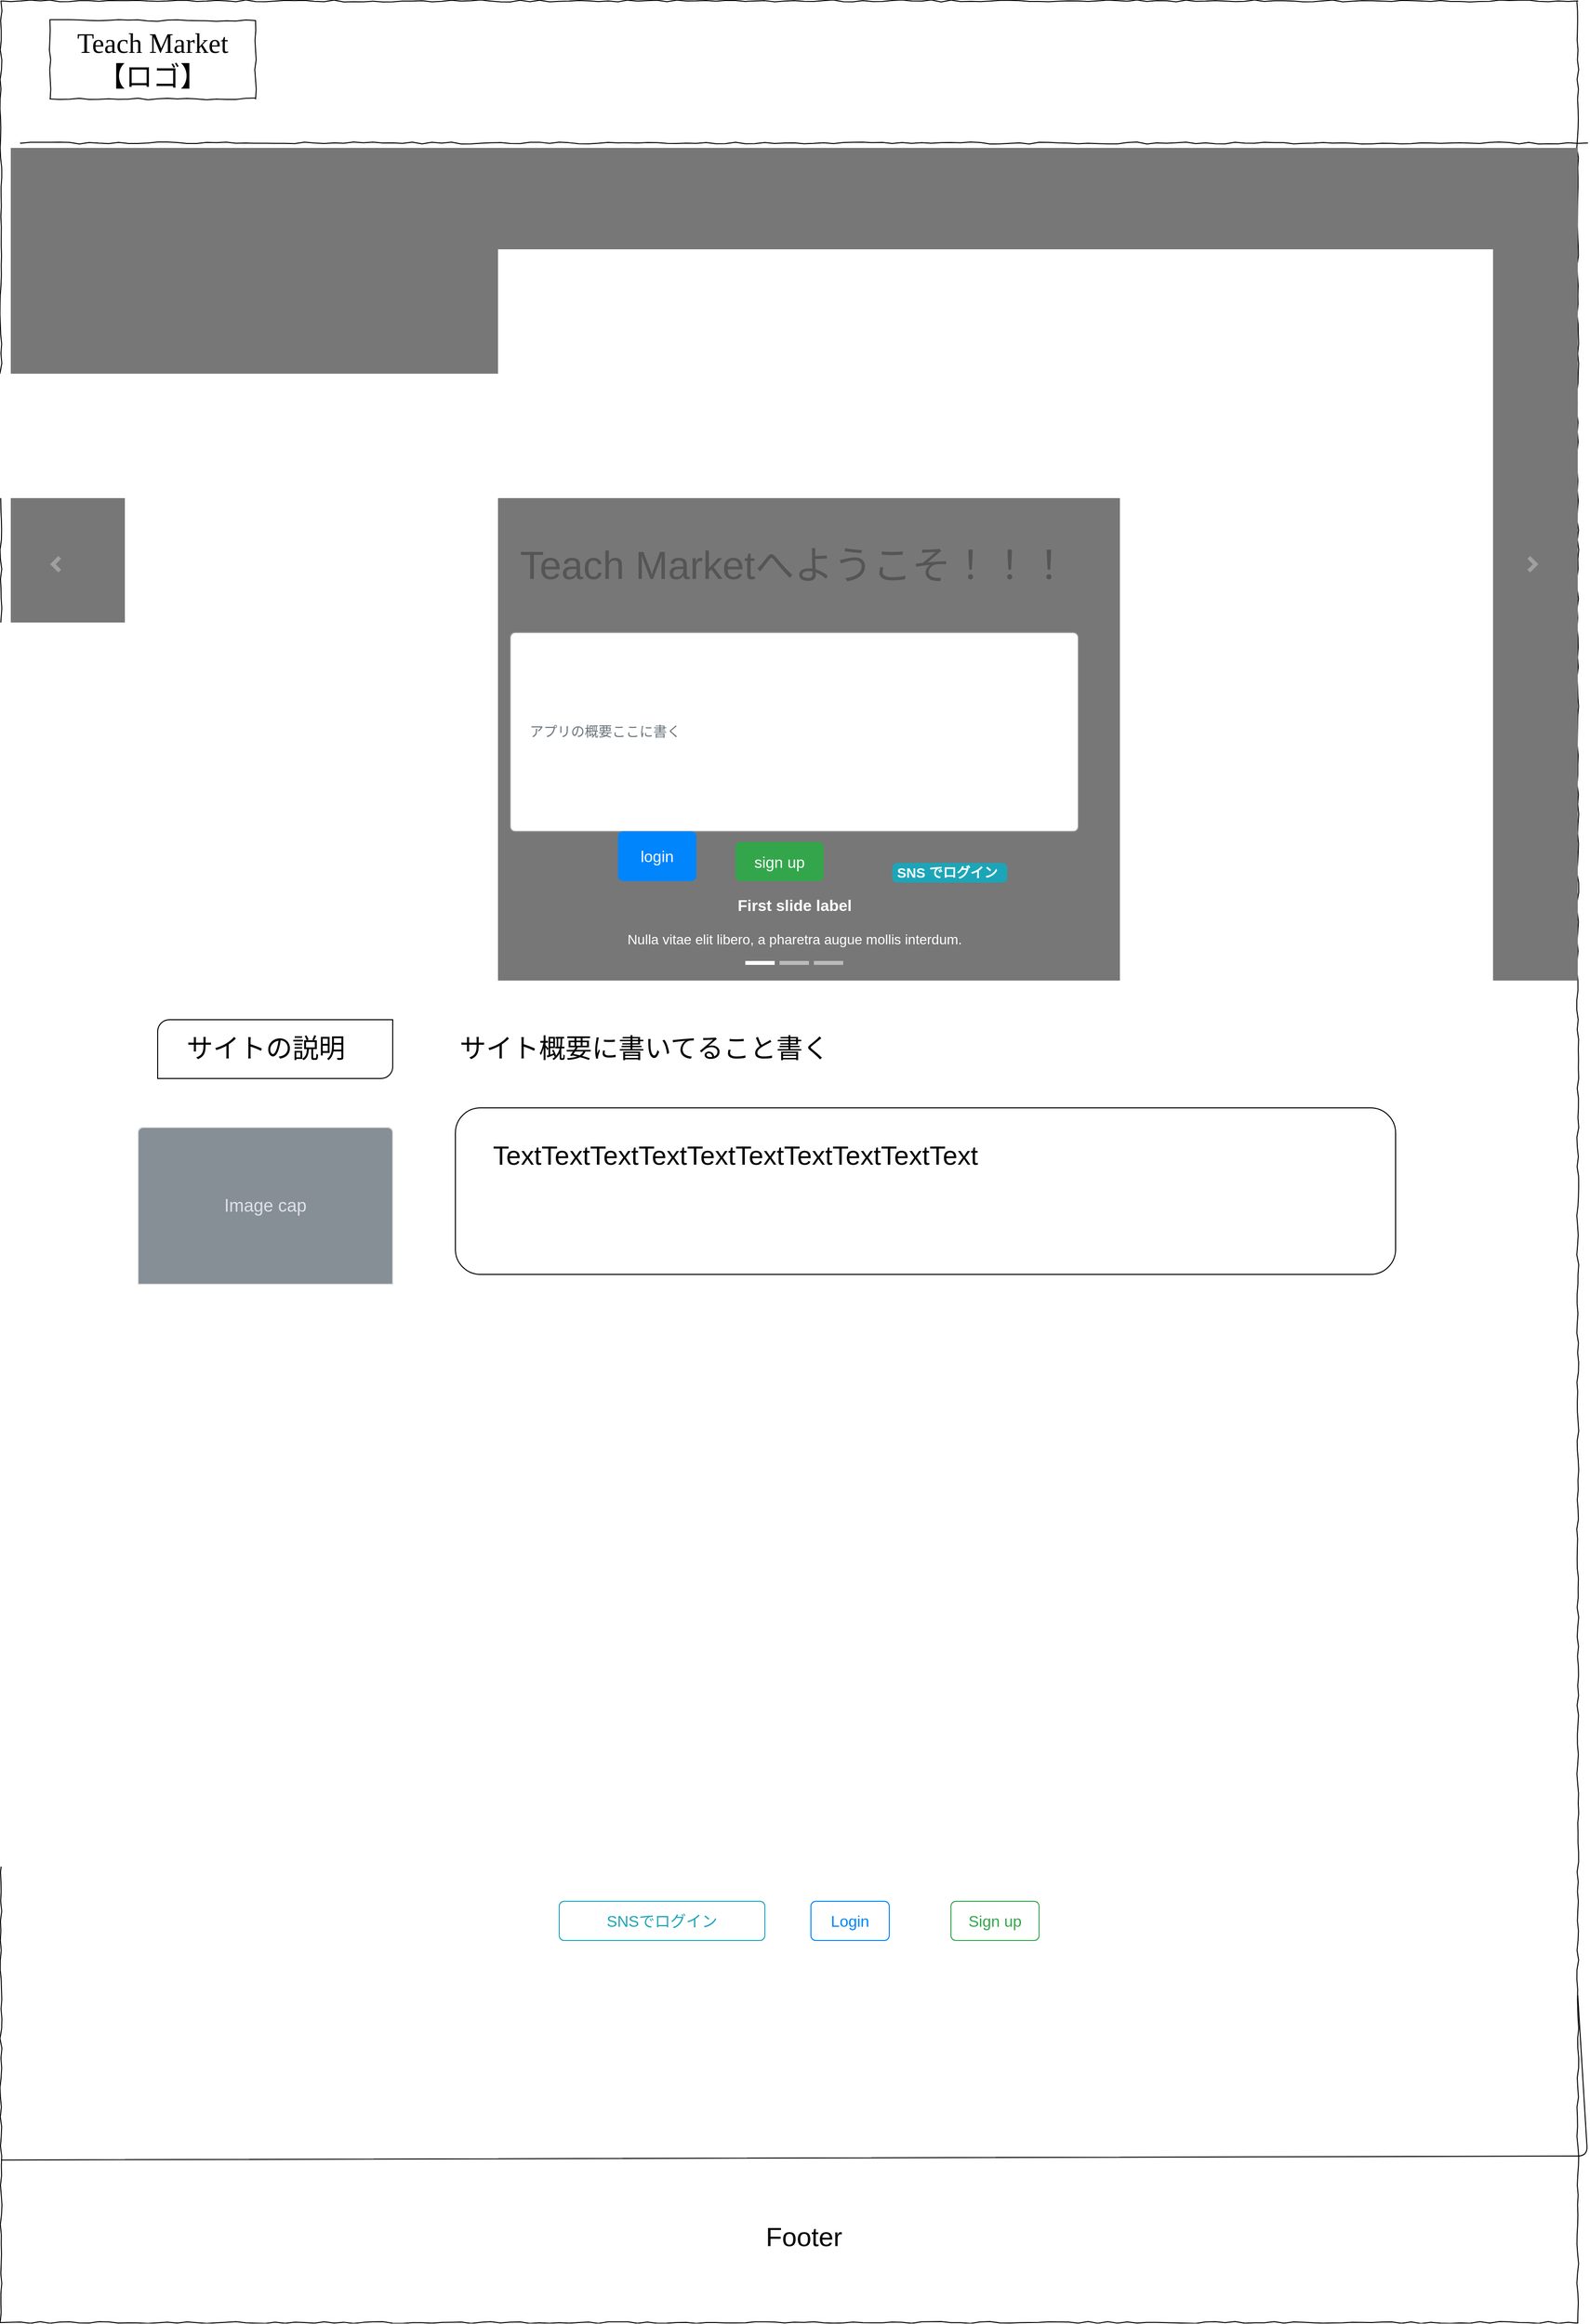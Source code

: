 <mxfile version="14.9.4" type="github" pages="29">
  <diagram name="Public/Top" id="H16IKQ8lwaB8pQb5pqWd">
    <mxGraphModel dx="2372" dy="1478" grid="1" gridSize="10" guides="1" tooltips="1" connect="1" arrows="1" fold="1" page="1" pageScale="1" pageWidth="827" pageHeight="1169" math="0" shadow="0">
      <root>
        <mxCell id="6uGaM6OsnrhXcZWHfIPn-0" />
        <mxCell id="6uGaM6OsnrhXcZWHfIPn-1" parent="6uGaM6OsnrhXcZWHfIPn-0" />
        <mxCell id="6uGaM6OsnrhXcZWHfIPn-3" value="" style="whiteSpace=wrap;html=1;rounded=0;shadow=0;labelBackgroundColor=none;strokeColor=#000000;strokeWidth=1;fillColor=none;fontFamily=Verdana;fontSize=12;fontColor=#000000;align=center;comic=1;" parent="6uGaM6OsnrhXcZWHfIPn-1" vertex="1">
          <mxGeometry width="1610" height="2370" as="geometry" />
        </mxCell>
        <mxCell id="ypgXirnsRcmZJmIqa1hu-2" value="Teach Marketへようこそ！！！" style="html=1;shadow=0;dashed=0;strokeColor=none;strokeWidth=1;fillColor=#777777;fontColor=#555555;whiteSpace=wrap;align=center;verticalAlign=middle;fontStyle=0;fontSize=40;" parent="6uGaM6OsnrhXcZWHfIPn-1" vertex="1">
          <mxGeometry x="10" y="150" width="1600" height="850" as="geometry" />
        </mxCell>
        <mxCell id="ypgXirnsRcmZJmIqa1hu-3" value="" style="html=1;verticalLabelPosition=bottom;labelBackgroundColor=#ffffff;verticalAlign=top;shadow=0;dashed=0;strokeWidth=4;shape=mxgraph.ios7.misc.more;strokeColor=#a0a0a0;" parent="ypgXirnsRcmZJmIqa1hu-2" vertex="1">
          <mxGeometry x="1" y="0.5" width="7" height="14" relative="1" as="geometry">
            <mxPoint x="-50" y="-7" as="offset" />
          </mxGeometry>
        </mxCell>
        <mxCell id="ypgXirnsRcmZJmIqa1hu-4" value="" style="flipH=1;html=1;verticalLabelPosition=bottom;labelBackgroundColor=#ffffff;verticalAlign=top;shadow=0;dashed=0;strokeWidth=4;shape=mxgraph.ios7.misc.more;strokeColor=#a0a0a0;" parent="ypgXirnsRcmZJmIqa1hu-2" vertex="1">
          <mxGeometry y="0.5" width="7" height="14" relative="1" as="geometry">
            <mxPoint x="43" y="-7" as="offset" />
          </mxGeometry>
        </mxCell>
        <mxCell id="ypgXirnsRcmZJmIqa1hu-5" value="" style="html=1;shadow=0;strokeColor=none;fillColor=#ffffff;" parent="ypgXirnsRcmZJmIqa1hu-2" vertex="1">
          <mxGeometry x="0.5" y="1" width="30" height="4" relative="1" as="geometry">
            <mxPoint x="-50" y="-20" as="offset" />
          </mxGeometry>
        </mxCell>
        <mxCell id="ypgXirnsRcmZJmIqa1hu-6" value="" style="html=1;shadow=0;strokeColor=none;fillColor=#BBBBBB;" parent="ypgXirnsRcmZJmIqa1hu-2" vertex="1">
          <mxGeometry x="0.5" y="1" width="30" height="4" relative="1" as="geometry">
            <mxPoint x="-15" y="-20" as="offset" />
          </mxGeometry>
        </mxCell>
        <mxCell id="ypgXirnsRcmZJmIqa1hu-7" value="" style="html=1;shadow=0;strokeColor=none;fillColor=#BBBBBB;" parent="ypgXirnsRcmZJmIqa1hu-2" vertex="1">
          <mxGeometry x="0.5" y="1" width="30" height="4" relative="1" as="geometry">
            <mxPoint x="20" y="-20" as="offset" />
          </mxGeometry>
        </mxCell>
        <mxCell id="ypgXirnsRcmZJmIqa1hu-8" value="&lt;font style=&quot;font-size: 16px&quot;&gt;&lt;b&gt;First slide label&lt;/b&gt;&lt;/font&gt;&lt;br style=&quot;font-size: 14px&quot;&gt;&lt;br style=&quot;font-size: 14px&quot;&gt;Nulla vitae elit libero, a pharetra augue mollis interdum." style="html=1;shadow=0;strokeColor=none;fillColor=none;resizeWidth=1;fontColor=#FFFFFF;fontSize=14;" parent="ypgXirnsRcmZJmIqa1hu-2" vertex="1">
          <mxGeometry y="1" width="1600" height="60" relative="1" as="geometry">
            <mxPoint y="-90" as="offset" />
          </mxGeometry>
        </mxCell>
        <mxCell id="87a1N2bfxZHKZ3muTuvt-0" value="アプリの概要ここに書く" style="html=1;shadow=0;dashed=0;shape=mxgraph.bootstrap.rrect;rSize=5;strokeColor=#999999;strokeWidth=1;fillColor=#FFFFFF;fontColor=#6C767D;whiteSpace=wrap;align=left;verticalAlign=middle;spacingLeft=10;fontSize=14;spacing=10;" parent="ypgXirnsRcmZJmIqa1hu-2" vertex="1">
          <mxGeometry x="510" y="494.776" width="580" height="202.985" as="geometry" />
        </mxCell>
        <mxCell id="TVZ6VdE_k30n-TDgYSW4-3" value="login" style="html=1;shadow=0;dashed=0;shape=mxgraph.bootstrap.rrect;rSize=5;strokeColor=none;strokeWidth=1;fillColor=#0085FC;fontColor=#FFFFFF;whiteSpace=wrap;align=center;verticalAlign=middle;spacingLeft=0;fontStyle=0;fontSize=16;spacing=5;" parent="ypgXirnsRcmZJmIqa1hu-2" vertex="1">
          <mxGeometry x="620" y="697.761" width="80" height="50.746" as="geometry" />
        </mxCell>
        <mxCell id="TVZ6VdE_k30n-TDgYSW4-2" value="sign up" style="html=1;shadow=0;dashed=0;shape=mxgraph.bootstrap.rrect;rSize=5;strokeColor=none;strokeWidth=1;fillColor=#33A64C;fontColor=#FFFFFF;whiteSpace=wrap;align=center;verticalAlign=middle;spacingLeft=0;fontStyle=0;fontSize=16;spacing=5;" parent="ypgXirnsRcmZJmIqa1hu-2" vertex="1">
          <mxGeometry x="740" y="708.51" width="90" height="40" as="geometry" />
        </mxCell>
        <mxCell id="6uGaM6OsnrhXcZWHfIPn-8" value="" style="line;strokeWidth=1;html=1;rounded=0;shadow=0;labelBackgroundColor=none;fillColor=none;fontFamily=Verdana;fontSize=14;fontColor=#000000;align=center;comic=1;" parent="6uGaM6OsnrhXcZWHfIPn-1" vertex="1">
          <mxGeometry x="20" y="140" width="1600" height="10" as="geometry" />
        </mxCell>
        <mxCell id="6uGaM6OsnrhXcZWHfIPn-10" value="Teach Market【ロゴ】" style="whiteSpace=wrap;html=1;rounded=0;shadow=0;labelBackgroundColor=none;strokeWidth=1;fontFamily=Verdana;fontSize=28;align=center;comic=1;" parent="6uGaM6OsnrhXcZWHfIPn-1" vertex="1">
          <mxGeometry x="50" y="20" width="210" height="80" as="geometry" />
        </mxCell>
        <mxCell id="6uGaM6OsnrhXcZWHfIPn-38" value="" style="endArrow=none;html=1;fontSize=27;fontColor=#000000;exitX=0;exitY=0.93;exitDx=0;exitDy=0;exitPerimeter=0;entryX=1;entryY=0.859;entryDx=0;entryDy=0;entryPerimeter=0;" parent="6uGaM6OsnrhXcZWHfIPn-1" source="6uGaM6OsnrhXcZWHfIPn-3" target="6uGaM6OsnrhXcZWHfIPn-3" edge="1">
          <mxGeometry width="50" height="50" relative="1" as="geometry">
            <mxPoint y="2110" as="sourcePoint" />
            <mxPoint x="1630" y="2000" as="targetPoint" />
            <Array as="points">
              <mxPoint x="1620" y="2200" />
            </Array>
          </mxGeometry>
        </mxCell>
        <mxCell id="6uGaM6OsnrhXcZWHfIPn-39" value="Footer" style="text;html=1;strokeColor=none;fillColor=none;align=center;verticalAlign=middle;whiteSpace=wrap;rounded=0;labelBackgroundColor=none;fontSize=27;fontColor=#000000;" parent="6uGaM6OsnrhXcZWHfIPn-1" vertex="1">
          <mxGeometry x="710" y="2280" width="220" height="6" as="geometry" />
        </mxCell>
        <mxCell id="psMnN53bR0RdxQJ2cLDN-0" value="Sign up" style="html=1;shadow=0;dashed=0;shape=mxgraph.bootstrap.rrect;rSize=5;strokeColor=#33A64C;strokeWidth=1;fillColor=none;fontColor=#33A64C;whiteSpace=wrap;align=center;verticalAlign=middle;spacingLeft=0;fontStyle=0;fontSize=16;spacing=5;" parent="6uGaM6OsnrhXcZWHfIPn-1" vertex="1">
          <mxGeometry x="970" y="1940" width="90" height="40" as="geometry" />
        </mxCell>
        <mxCell id="psMnN53bR0RdxQJ2cLDN-1" value="Login" style="html=1;shadow=0;dashed=0;shape=mxgraph.bootstrap.rrect;rSize=5;strokeColor=#0085FC;strokeWidth=1;fillColor=none;fontColor=#0085FC;whiteSpace=wrap;align=center;verticalAlign=middle;spacingLeft=0;fontStyle=0;fontSize=16;spacing=5;" parent="6uGaM6OsnrhXcZWHfIPn-1" vertex="1">
          <mxGeometry x="827" y="1940" width="80" height="40" as="geometry" />
        </mxCell>
        <mxCell id="psMnN53bR0RdxQJ2cLDN-2" value="SNSでログイン" style="html=1;shadow=0;dashed=0;shape=mxgraph.bootstrap.rrect;rSize=5;strokeColor=#1CA5B8;strokeWidth=1;fillColor=none;fontColor=#1CA5B8;whiteSpace=wrap;align=center;verticalAlign=middle;spacingLeft=0;fontStyle=0;fontSize=16;spacing=5;" parent="6uGaM6OsnrhXcZWHfIPn-1" vertex="1">
          <mxGeometry x="570" y="1940" width="210" height="40" as="geometry" />
        </mxCell>
        <mxCell id="JUWgL0dTOJq_sj3WUW1w-0" value="" style="verticalLabelPosition=bottom;verticalAlign=top;html=1;shape=mxgraph.basic.diag_round_rect;dx=6;" parent="6uGaM6OsnrhXcZWHfIPn-1" vertex="1">
          <mxGeometry x="160" y="1040" width="240" height="60" as="geometry" />
        </mxCell>
        <mxCell id="JUWgL0dTOJq_sj3WUW1w-1" value="サイトの説明" style="text;html=1;resizable=0;autosize=1;align=center;verticalAlign=middle;points=[];fillColor=none;strokeColor=none;rounded=0;fontSize=27;" parent="6uGaM6OsnrhXcZWHfIPn-1" vertex="1">
          <mxGeometry x="180" y="1050" width="180" height="40" as="geometry" />
        </mxCell>
        <mxCell id="JUWgL0dTOJq_sj3WUW1w-2" value="" style="html=1;shadow=0;dashed=0;shape=mxgraph.bootstrap.rrect;rSize=5;strokeColor=#DFDFDF;html=1;whiteSpace=wrap;fillColor=#ffffff;fontColor=#000000;verticalAlign=top;align=left;spacing=20;spacingBottom=0;fontSize=14;spacingTop=160;labelBackgroundColor=none;" parent="6uGaM6OsnrhXcZWHfIPn-1" vertex="1">
          <mxGeometry x="140" y="1150" width="260" height="160" as="geometry" />
        </mxCell>
        <mxCell id="JUWgL0dTOJq_sj3WUW1w-3" value="Image cap" style="html=1;shadow=0;dashed=0;shape=mxgraph.bootstrap.topButton;rSize=5;perimeter=none;whiteSpace=wrap;fillColor=#868E96;strokeColor=#DFDFDF;fontColor=#DEE2E6;resizeWidth=1;fontSize=18;" parent="JUWgL0dTOJq_sj3WUW1w-2" vertex="1">
          <mxGeometry width="260" height="160" relative="1" as="geometry" />
        </mxCell>
        <mxCell id="JUWgL0dTOJq_sj3WUW1w-4" value="サイト概要に書いてること書く" style="text;html=1;strokeColor=none;fillColor=none;align=center;verticalAlign=middle;whiteSpace=wrap;rounded=0;labelBackgroundColor=none;fontSize=27;fontColor=#000000;" parent="6uGaM6OsnrhXcZWHfIPn-1" vertex="1">
          <mxGeometry x="464" y="1060" width="386" height="20" as="geometry" />
        </mxCell>
        <mxCell id="JUWgL0dTOJq_sj3WUW1w-5" value="" style="rounded=1;whiteSpace=wrap;html=1;labelBackgroundColor=none;fontSize=27;fontColor=#000000;" parent="6uGaM6OsnrhXcZWHfIPn-1" vertex="1">
          <mxGeometry x="464" y="1130" width="960" height="170" as="geometry" />
        </mxCell>
        <mxCell id="JUWgL0dTOJq_sj3WUW1w-6" value="TextTextTextTextTextTextTextTextTextText" style="text;html=1;strokeColor=none;fillColor=none;align=center;verticalAlign=middle;whiteSpace=wrap;rounded=0;labelBackgroundColor=none;fontSize=27;fontColor=#000000;" parent="6uGaM6OsnrhXcZWHfIPn-1" vertex="1">
          <mxGeometry x="730" y="1169" width="40" height="20" as="geometry" />
        </mxCell>
        <mxCell id="TVZ6VdE_k30n-TDgYSW4-4" value="SNS でログイン" style="html=1;shadow=0;dashed=0;shape=mxgraph.bootstrap.rrect;rSize=5;strokeColor=none;strokeWidth=1;fillColor=#1CA5B8;fontColor=#FFFFFF;whiteSpace=wrap;align=left;verticalAlign=middle;spacingLeft=0;fontStyle=1;fontSize=14;spacing=5;" parent="6uGaM6OsnrhXcZWHfIPn-1" vertex="1">
          <mxGeometry x="910" y="880" width="117.5" height="20" as="geometry" />
        </mxCell>
      </root>
    </mxGraphModel>
  </diagram>
  <diagram name="Public/Help" id="XFS5HDe96_c-J1Zd8dCF">
    <mxGraphModel dx="1186" dy="739" grid="1" gridSize="10" guides="1" tooltips="1" connect="1" arrows="1" fold="1" page="1" pageScale="1" pageWidth="827" pageHeight="1169" math="0" shadow="0">
      <root>
        <mxCell id="ucoliDsnRGZeGFylOXWq-0" />
        <mxCell id="ucoliDsnRGZeGFylOXWq-1" parent="ucoliDsnRGZeGFylOXWq-0" />
        <mxCell id="ucoliDsnRGZeGFylOXWq-2" value="" style="verticalLabelPosition=bottom;shadow=0;dashed=0;align=center;html=1;verticalAlign=top;strokeWidth=1;shape=mxgraph.mockup.graphics.simpleIcon;strokeColor=#999999;rounded=0;labelBackgroundColor=none;fontFamily=Verdana;fontSize=14;fontColor=#000000;comic=1;" parent="ucoliDsnRGZeGFylOXWq-1" vertex="1">
          <mxGeometry x="20" y="150" width="1060" height="490" as="geometry" />
        </mxCell>
        <mxCell id="ucoliDsnRGZeGFylOXWq-4" value="Search" style="strokeWidth=1;shadow=0;dashed=0;align=center;html=1;shape=mxgraph.mockup.forms.searchBox;strokeColor=#999999;mainText=;strokeColor2=#008cff;fontColor=#666666;fontSize=17;align=left;spacingLeft=3;rounded=0;labelBackgroundColor=none;comic=1;" parent="ucoliDsnRGZeGFylOXWq-1" vertex="1">
          <mxGeometry x="840" y="95" width="220" height="30" as="geometry" />
        </mxCell>
        <mxCell id="ucoliDsnRGZeGFylOXWq-8" value="" style="line;strokeWidth=1;html=1;rounded=0;shadow=0;labelBackgroundColor=none;fillColor=none;fontFamily=Verdana;fontSize=14;fontColor=#000000;align=center;comic=1;" parent="ucoliDsnRGZeGFylOXWq-1" vertex="1">
          <mxGeometry x="20" y="140" width="1060" height="10" as="geometry" />
        </mxCell>
        <mxCell id="ucoliDsnRGZeGFylOXWq-10" value="Teach Market【ロゴ】" style="whiteSpace=wrap;html=1;rounded=0;shadow=0;labelBackgroundColor=none;strokeWidth=1;fontFamily=Verdana;fontSize=28;align=center;comic=1;" parent="ucoliDsnRGZeGFylOXWq-1" vertex="1">
          <mxGeometry x="50" y="50" width="210" height="80" as="geometry" />
        </mxCell>
        <mxCell id="ucoliDsnRGZeGFylOXWq-11" value="" style="verticalLabelPosition=bottom;verticalAlign=top;html=1;shape=mxgraph.basic.diag_round_rect;dx=6;" parent="ucoliDsnRGZeGFylOXWq-1" vertex="1">
          <mxGeometry x="60" y="660" width="240" height="60" as="geometry" />
        </mxCell>
        <mxCell id="ucoliDsnRGZeGFylOXWq-12" value="使い方" style="text;html=1;resizable=0;autosize=1;align=center;verticalAlign=middle;points=[];fillColor=none;strokeColor=none;rounded=0;fontSize=27;" parent="ucoliDsnRGZeGFylOXWq-1" vertex="1">
          <mxGeometry x="117" y="670" width="100" height="40" as="geometry" />
        </mxCell>
        <mxCell id="ucoliDsnRGZeGFylOXWq-13" value="使い方ガイド" style="html=1;shadow=0;dashed=0;strokeWidth=1;whiteSpace=wrap;align=center;verticalAlign=middle;fontStyle=0;fontSize=40;fillColor=none;" parent="ucoliDsnRGZeGFylOXWq-1" vertex="1">
          <mxGeometry x="20" y="150" width="1060" height="490" as="geometry" />
        </mxCell>
        <mxCell id="ucoliDsnRGZeGFylOXWq-14" value="" style="html=1;verticalLabelPosition=bottom;labelBackgroundColor=#ffffff;verticalAlign=top;shadow=0;dashed=0;strokeWidth=4;shape=mxgraph.ios7.misc.more;strokeColor=#a0a0a0;" parent="ucoliDsnRGZeGFylOXWq-13" vertex="1">
          <mxGeometry x="1" y="0.5" width="7" height="14" relative="1" as="geometry">
            <mxPoint x="-50" y="-7" as="offset" />
          </mxGeometry>
        </mxCell>
        <mxCell id="ucoliDsnRGZeGFylOXWq-15" value="" style="flipH=1;html=1;verticalLabelPosition=bottom;labelBackgroundColor=#ffffff;verticalAlign=top;shadow=0;dashed=0;strokeWidth=4;shape=mxgraph.ios7.misc.more;strokeColor=#a0a0a0;" parent="ucoliDsnRGZeGFylOXWq-13" vertex="1">
          <mxGeometry y="0.5" width="7" height="14" relative="1" as="geometry">
            <mxPoint x="43" y="-7" as="offset" />
          </mxGeometry>
        </mxCell>
        <mxCell id="ucoliDsnRGZeGFylOXWq-16" value="" style="html=1;shadow=0;strokeColor=none;fillColor=#ffffff;" parent="ucoliDsnRGZeGFylOXWq-13" vertex="1">
          <mxGeometry x="0.5" y="1" width="30" height="4" relative="1" as="geometry">
            <mxPoint x="-50" y="-20" as="offset" />
          </mxGeometry>
        </mxCell>
        <mxCell id="ucoliDsnRGZeGFylOXWq-17" value="" style="html=1;shadow=0;strokeColor=none;fillColor=#BBBBBB;" parent="ucoliDsnRGZeGFylOXWq-13" vertex="1">
          <mxGeometry x="0.5" y="1" width="30" height="4" relative="1" as="geometry">
            <mxPoint x="-15" y="-20" as="offset" />
          </mxGeometry>
        </mxCell>
        <mxCell id="ucoliDsnRGZeGFylOXWq-18" value="" style="html=1;shadow=0;strokeColor=none;fillColor=#BBBBBB;" parent="ucoliDsnRGZeGFylOXWq-13" vertex="1">
          <mxGeometry x="0.5" y="1" width="30" height="4" relative="1" as="geometry">
            <mxPoint x="20" y="-20" as="offset" />
          </mxGeometry>
        </mxCell>
        <mxCell id="ucoliDsnRGZeGFylOXWq-19" value="&lt;font style=&quot;font-size: 16px&quot;&gt;&lt;b&gt;誰でも成果を上げる手段を知る仕事術共有アプリ&lt;/b&gt;&lt;/font&gt;" style="html=1;shadow=0;strokeColor=none;fillColor=none;resizeWidth=1;fontSize=14;labelBackgroundColor=none;" parent="ucoliDsnRGZeGFylOXWq-13" vertex="1">
          <mxGeometry y="1" width="1060" height="60" relative="1" as="geometry">
            <mxPoint y="-90" as="offset" />
          </mxGeometry>
        </mxCell>
        <mxCell id="ucoliDsnRGZeGFylOXWq-20" value="" style="html=1;shadow=0;dashed=0;shape=mxgraph.bootstrap.rrect;rSize=5;strokeColor=#DFDFDF;html=1;whiteSpace=wrap;fillColor=#ffffff;fontColor=#000000;verticalAlign=top;align=left;spacing=20;spacingBottom=0;fontSize=14;spacingTop=160;labelBackgroundColor=none;" parent="ucoliDsnRGZeGFylOXWq-1" vertex="1">
          <mxGeometry width="260" height="160" relative="1" as="geometry">
            <mxPoint x="70" y="800" as="offset" />
          </mxGeometry>
        </mxCell>
        <mxCell id="ucoliDsnRGZeGFylOXWq-21" value="Image cap" style="html=1;shadow=0;dashed=0;shape=mxgraph.bootstrap.topButton;rSize=5;perimeter=none;whiteSpace=wrap;fillColor=#868E96;strokeColor=#DFDFDF;fontColor=#DEE2E6;resizeWidth=1;fontSize=18;" parent="ucoliDsnRGZeGFylOXWq-20" vertex="1">
          <mxGeometry width="260" height="160" relative="1" as="geometry" />
        </mxCell>
        <mxCell id="ucoliDsnRGZeGFylOXWq-32" value="" style="html=1;shadow=0;dashed=0;shape=mxgraph.bootstrap.rrect;rSize=5;strokeColor=#DEE2E6;html=1;whiteSpace=wrap;fillColor=#ffffff;fontColor=#0085FC;fontSize=14;labelBackgroundColor=none;" parent="ucoliDsnRGZeGFylOXWq-1" vertex="1">
          <mxGeometry x="414" y="1580" width="220" height="30" as="geometry" />
        </mxCell>
        <mxCell id="ucoliDsnRGZeGFylOXWq-33" value="Previous" style="strokeColor=inherit;fillColor=inherit;gradientColor=inherit;fontColor=inherit;html=1;shadow=0;dashed=0;shape=mxgraph.bootstrap.leftButton;rSize=5;perimeter=none;whiteSpace=wrap;resizeHeight=1;fontSize=14;" parent="ucoliDsnRGZeGFylOXWq-32" vertex="1">
          <mxGeometry width="70" height="30" relative="1" as="geometry" />
        </mxCell>
        <mxCell id="ucoliDsnRGZeGFylOXWq-34" value="1" style="strokeColor=inherit;fillColor=inherit;gradientColor=inherit;fontColor=inherit;html=1;shadow=0;dashed=0;perimeter=none;whiteSpace=wrap;resizeHeight=1;fontSize=14;" parent="ucoliDsnRGZeGFylOXWq-32" vertex="1">
          <mxGeometry width="30" height="30" relative="1" as="geometry">
            <mxPoint x="70" as="offset" />
          </mxGeometry>
        </mxCell>
        <mxCell id="ucoliDsnRGZeGFylOXWq-35" value="2" style="strokeColor=inherit;fillColor=inherit;gradientColor=inherit;fontColor=inherit;html=1;shadow=0;dashed=0;perimeter=none;whiteSpace=wrap;resizeHeight=1;fontSize=14;" parent="ucoliDsnRGZeGFylOXWq-32" vertex="1">
          <mxGeometry width="30" height="30" relative="1" as="geometry">
            <mxPoint x="100" as="offset" />
          </mxGeometry>
        </mxCell>
        <mxCell id="ucoliDsnRGZeGFylOXWq-36" value="3" style="strokeColor=inherit;fillColor=inherit;gradientColor=inherit;fontColor=inherit;html=1;shadow=0;dashed=0;perimeter=none;whiteSpace=wrap;resizeHeight=1;fontSize=14;" parent="ucoliDsnRGZeGFylOXWq-32" vertex="1">
          <mxGeometry width="30" height="30" relative="1" as="geometry">
            <mxPoint x="130" as="offset" />
          </mxGeometry>
        </mxCell>
        <mxCell id="ucoliDsnRGZeGFylOXWq-37" value="Next" style="strokeColor=inherit;fillColor=inherit;gradientColor=inherit;fontColor=inherit;html=1;shadow=0;dashed=0;shape=mxgraph.bootstrap.rightButton;rSize=5;perimeter=none;whiteSpace=wrap;resizeHeight=1;fontSize=14;" parent="ucoliDsnRGZeGFylOXWq-32" vertex="1">
          <mxGeometry x="1" width="60" height="30" relative="1" as="geometry">
            <mxPoint x="-60" as="offset" />
          </mxGeometry>
        </mxCell>
        <mxCell id="ucoliDsnRGZeGFylOXWq-38" value="" style="endArrow=none;html=1;fontSize=27;fontColor=#000000;" parent="ucoliDsnRGZeGFylOXWq-1" edge="1">
          <mxGeometry width="50" height="50" relative="1" as="geometry">
            <mxPoint x="10" y="1720" as="sourcePoint" />
            <mxPoint x="1071" y="1720" as="targetPoint" />
          </mxGeometry>
        </mxCell>
        <mxCell id="ucoliDsnRGZeGFylOXWq-39" value="Footer" style="text;html=1;strokeColor=none;fillColor=none;align=center;verticalAlign=middle;whiteSpace=wrap;rounded=0;labelBackgroundColor=none;fontSize=27;fontColor=#000000;" parent="ucoliDsnRGZeGFylOXWq-1" vertex="1">
          <mxGeometry x="510" y="1754" width="40" height="20" as="geometry" />
        </mxCell>
        <mxCell id="yVojijWQwLRUordMwxhz-0" value="手順１" style="text;html=1;strokeColor=none;fillColor=none;align=center;verticalAlign=middle;whiteSpace=wrap;rounded=0;labelBackgroundColor=none;fontSize=27;fontColor=#000000;" parent="ucoliDsnRGZeGFylOXWq-1" vertex="1">
          <mxGeometry x="374" y="760" width="146" height="20" as="geometry" />
        </mxCell>
        <mxCell id="yVojijWQwLRUordMwxhz-2" value="" style="rounded=1;whiteSpace=wrap;html=1;labelBackgroundColor=none;fontSize=27;fontColor=#000000;" parent="ucoliDsnRGZeGFylOXWq-1" vertex="1">
          <mxGeometry x="400" y="810" width="540" height="170" as="geometry" />
        </mxCell>
        <mxCell id="yVojijWQwLRUordMwxhz-3" value="TextTextTextTextTextTextTextTextTextText" style="text;html=1;strokeColor=none;fillColor=none;align=center;verticalAlign=middle;whiteSpace=wrap;rounded=0;labelBackgroundColor=none;fontSize=27;fontColor=#000000;" parent="ucoliDsnRGZeGFylOXWq-1" vertex="1">
          <mxGeometry x="650" y="850" width="40" height="20" as="geometry" />
        </mxCell>
        <mxCell id="l41kGe_p7vpNxusOoeZd-0" value="Home" style="text;html=1;points=[];align=left;verticalAlign=top;spacingTop=-4;fontSize=14;fontFamily=Verdana" parent="ucoliDsnRGZeGFylOXWq-1" vertex="1">
          <mxGeometry x="710" y="50" width="60" height="20" as="geometry" />
        </mxCell>
        <mxCell id="l41kGe_p7vpNxusOoeZd-1" value="My page" style="text;html=1;points=[];align=left;verticalAlign=top;spacingTop=-4;fontSize=14;fontFamily=Verdana" parent="ucoliDsnRGZeGFylOXWq-1" vertex="1">
          <mxGeometry x="830" y="50" width="60" height="20" as="geometry" />
        </mxCell>
        <mxCell id="l41kGe_p7vpNxusOoeZd-2" value="Post" style="text;html=1;points=[];align=left;verticalAlign=top;spacingTop=-4;fontSize=14;fontFamily=Verdana" parent="ucoliDsnRGZeGFylOXWq-1" vertex="1">
          <mxGeometry x="920" y="50" width="40" height="20" as="geometry" />
        </mxCell>
        <mxCell id="l41kGe_p7vpNxusOoeZd-3" value="category" style="text;html=1;points=[];align=left;verticalAlign=top;spacingTop=-4;fontSize=14;fontFamily=Verdana" parent="ucoliDsnRGZeGFylOXWq-1" vertex="1">
          <mxGeometry x="976" y="50" width="40" height="20" as="geometry" />
        </mxCell>
        <mxCell id="l41kGe_p7vpNxusOoeZd-4" value="Home" style="text;html=1;points=[];align=left;verticalAlign=top;spacingTop=-4;fontSize=14;fontFamily=Verdana" parent="ucoliDsnRGZeGFylOXWq-1" vertex="1">
          <mxGeometry x="710" y="50" width="60" height="20" as="geometry" />
        </mxCell>
        <mxCell id="l41kGe_p7vpNxusOoeZd-5" value="Help&lt;br&gt;" style="text;html=1;points=[];align=left;verticalAlign=top;spacingTop=-4;fontSize=14;fontFamily=Verdana" parent="ucoliDsnRGZeGFylOXWq-1" vertex="1">
          <mxGeometry x="770" y="50" width="60" height="20" as="geometry" />
        </mxCell>
        <mxCell id="l41kGe_p7vpNxusOoeZd-6" value="logout" style="text;html=1;points=[];align=left;verticalAlign=top;spacingTop=-4;fontSize=14;fontFamily=Verdana" parent="ucoliDsnRGZeGFylOXWq-1" vertex="1">
          <mxGeometry x="1050" y="50" height="30" as="geometry" />
        </mxCell>
      </root>
    </mxGraphModel>
  </diagram>
  <diagram name="Publuc/Sign up" id="Mzh0MqnwopUDj3-mVJm9">
    <mxGraphModel dx="1186" dy="739" grid="1" gridSize="10" guides="1" tooltips="1" connect="1" arrows="1" fold="1" page="1" pageScale="1" pageWidth="827" pageHeight="1169" math="0" shadow="0">
      <root>
        <mxCell id="g9Gf80jlNj4VrkqERD03-0" />
        <mxCell id="g9Gf80jlNj4VrkqERD03-1" parent="g9Gf80jlNj4VrkqERD03-0" />
        <mxCell id="g9Gf80jlNj4VrkqERD03-3" value="" style="whiteSpace=wrap;html=1;rounded=0;shadow=0;labelBackgroundColor=none;strokeColor=#000000;strokeWidth=1;fillColor=none;fontFamily=Verdana;fontSize=12;fontColor=#000000;align=center;comic=1;" parent="g9Gf80jlNj4VrkqERD03-1" vertex="1">
          <mxGeometry x="21" y="20" width="1060" height="1800" as="geometry" />
        </mxCell>
        <mxCell id="g9Gf80jlNj4VrkqERD03-4" value="Search" style="strokeWidth=1;shadow=0;dashed=0;align=center;html=1;shape=mxgraph.mockup.forms.searchBox;strokeColor=#999999;mainText=;strokeColor2=#008cff;fontColor=#666666;fontSize=17;align=left;spacingLeft=3;rounded=0;labelBackgroundColor=none;comic=1;" parent="g9Gf80jlNj4VrkqERD03-1" vertex="1">
          <mxGeometry x="840" y="95" width="220" height="30" as="geometry" />
        </mxCell>
        <mxCell id="g9Gf80jlNj4VrkqERD03-5" value="Top" style="text;html=1;points=[];align=left;verticalAlign=top;spacingTop=-4;fontSize=14;fontFamily=Verdana" parent="g9Gf80jlNj4VrkqERD03-1" vertex="1">
          <mxGeometry x="780" y="40" width="60" height="20" as="geometry" />
        </mxCell>
        <mxCell id="g9Gf80jlNj4VrkqERD03-7" value="Login&lt;br&gt;" style="text;html=1;points=[];align=left;verticalAlign=top;spacingTop=-4;fontSize=14;fontFamily=Verdana" parent="g9Gf80jlNj4VrkqERD03-1" vertex="1">
          <mxGeometry x="860" y="40" width="60" height="20" as="geometry" />
        </mxCell>
        <mxCell id="g9Gf80jlNj4VrkqERD03-8" value="" style="line;strokeWidth=1;html=1;rounded=0;shadow=0;labelBackgroundColor=none;fillColor=none;fontFamily=Verdana;fontSize=14;fontColor=#000000;align=center;comic=1;" parent="g9Gf80jlNj4VrkqERD03-1" vertex="1">
          <mxGeometry x="20" y="140" width="1060" height="10" as="geometry" />
        </mxCell>
        <mxCell id="g9Gf80jlNj4VrkqERD03-10" value="Teach Market【ロゴ】" style="whiteSpace=wrap;html=1;rounded=0;shadow=0;labelBackgroundColor=none;strokeWidth=1;fontFamily=Verdana;fontSize=28;align=center;comic=1;" parent="g9Gf80jlNj4VrkqERD03-1" vertex="1">
          <mxGeometry x="50" y="50" width="210" height="80" as="geometry" />
        </mxCell>
        <mxCell id="g9Gf80jlNj4VrkqERD03-28" value="" style="endArrow=none;html=1;fontSize=27;fontColor=#000000;exitX=0;exitY=0.93;exitDx=0;exitDy=0;exitPerimeter=0;" parent="g9Gf80jlNj4VrkqERD03-1" source="g9Gf80jlNj4VrkqERD03-3" edge="1">
          <mxGeometry width="50" height="50" relative="1" as="geometry">
            <mxPoint y="2110" as="sourcePoint" />
            <mxPoint x="1081" y="1694" as="targetPoint" />
          </mxGeometry>
        </mxCell>
        <mxCell id="g9Gf80jlNj4VrkqERD03-29" value="Footer" style="text;html=1;strokeColor=none;fillColor=none;align=center;verticalAlign=middle;whiteSpace=wrap;rounded=0;labelBackgroundColor=none;fontSize=27;fontColor=#000000;" parent="g9Gf80jlNj4VrkqERD03-1" vertex="1">
          <mxGeometry x="510" y="1754" width="40" height="20" as="geometry" />
        </mxCell>
        <mxCell id="hnl9xdRsSO43O2pgL-aF-0" style="edgeStyle=orthogonalEdgeStyle;rounded=0;orthogonalLoop=1;jettySize=auto;html=1;exitX=0.5;exitY=1;exitDx=0;exitDy=0;fontSize=27;fontColor=#000000;" parent="g9Gf80jlNj4VrkqERD03-1" source="g9Gf80jlNj4VrkqERD03-3" target="g9Gf80jlNj4VrkqERD03-3" edge="1">
          <mxGeometry relative="1" as="geometry" />
        </mxCell>
        <mxCell id="hnl9xdRsSO43O2pgL-aF-3" value="" style="rounded=0;whiteSpace=wrap;html=1;labelBackgroundColor=none;fontSize=27;fontColor=#000000;" parent="g9Gf80jlNj4VrkqERD03-1" vertex="1">
          <mxGeometry x="440" y="170" width="220" height="70" as="geometry" />
        </mxCell>
        <mxCell id="hnl9xdRsSO43O2pgL-aF-4" value="Sign up" style="text;html=1;strokeColor=none;fillColor=none;align=center;verticalAlign=middle;whiteSpace=wrap;rounded=0;labelBackgroundColor=none;fontSize=27;fontColor=#000000;" parent="g9Gf80jlNj4VrkqERD03-1" vertex="1">
          <mxGeometry x="500" y="190" width="100" height="20" as="geometry" />
        </mxCell>
        <mxCell id="hnl9xdRsSO43O2pgL-aF-21" value="" style="html=1;shadow=0;dashed=0;shape=mxgraph.bootstrap.rrect;rSize=5;fillColor=none;strokeColor=#999999;align=left;spacing=15;fontSize=14;fontColor=#6C767D;labelBackgroundColor=none;" parent="g9Gf80jlNj4VrkqERD03-1" vertex="1">
          <mxGeometry x="180" y="320" width="800" height="30" as="geometry" />
        </mxCell>
        <mxCell id="hnl9xdRsSO43O2pgL-aF-23" value="Email" style="fillColor=none;strokeColor=none;align=left;fontSize=14;fontColor=#212529;labelBackgroundColor=none;" parent="g9Gf80jlNj4VrkqERD03-1" vertex="1">
          <mxGeometry x="190" y="380" width="200" height="30" as="geometry" />
        </mxCell>
        <mxCell id="hnl9xdRsSO43O2pgL-aF-24" value="" style="html=1;shadow=0;dashed=0;shape=mxgraph.bootstrap.rrect;rSize=5;fillColor=none;strokeColor=#999999;align=left;spacing=15;fontSize=14;fontColor=#6C767D;labelBackgroundColor=none;" parent="g9Gf80jlNj4VrkqERD03-1" vertex="1">
          <mxGeometry x="180" y="420" width="810" height="30" as="geometry" />
        </mxCell>
        <mxCell id="hnl9xdRsSO43O2pgL-aF-25" value="Password" style="fillColor=none;strokeColor=none;align=left;fontSize=14;fontColor=#212529;labelBackgroundColor=none;" parent="g9Gf80jlNj4VrkqERD03-1" vertex="1">
          <mxGeometry x="180" y="470" width="200" height="30" as="geometry" />
        </mxCell>
        <mxCell id="hnl9xdRsSO43O2pgL-aF-26" value="" style="html=1;shadow=0;dashed=0;shape=mxgraph.bootstrap.rrect;rSize=5;fillColor=none;strokeColor=#999999;align=left;spacing=15;fontSize=14;fontColor=#6C767D;labelBackgroundColor=none;" parent="g9Gf80jlNj4VrkqERD03-1" vertex="1">
          <mxGeometry x="180" y="500" width="810" height="30" as="geometry" />
        </mxCell>
        <mxCell id="hnl9xdRsSO43O2pgL-aF-33" value="Sign in" style="html=1;shadow=0;dashed=0;shape=mxgraph.bootstrap.rrect;rSize=5;fillColor=#0085FC;strokeColor=none;align=center;fontSize=14;fontColor=#FFFFFF;labelBackgroundColor=none;" parent="g9Gf80jlNj4VrkqERD03-1" vertex="1">
          <mxGeometry x="515" y="660" width="70" height="40" as="geometry" />
        </mxCell>
        <mxCell id="hnl9xdRsSO43O2pgL-aF-35" value="" style="html=1;shadow=0;dashed=0;shape=mxgraph.bootstrap.rrect;rSize=5;fillColor=none;strokeColor=#999999;align=left;spacing=15;fontSize=14;fontColor=#6C767D;labelBackgroundColor=none;" parent="g9Gf80jlNj4VrkqERD03-1" vertex="1">
          <mxGeometry x="180" y="590" width="810" height="30" as="geometry" />
        </mxCell>
        <mxCell id="hnl9xdRsSO43O2pgL-aF-36" value="name" style="fillColor=none;strokeColor=none;align=left;fontSize=14;fontColor=#212529;labelBackgroundColor=none;" parent="g9Gf80jlNj4VrkqERD03-1" vertex="1">
          <mxGeometry x="190" y="280" width="200" height="30" as="geometry" />
        </mxCell>
        <mxCell id="hnl9xdRsSO43O2pgL-aF-37" value="Password(確認)" style="fillColor=none;strokeColor=none;align=left;fontSize=14;fontColor=#212529;labelBackgroundColor=none;" parent="g9Gf80jlNj4VrkqERD03-1" vertex="1">
          <mxGeometry x="180" y="555" width="200" height="30" as="geometry" />
        </mxCell>
      </root>
    </mxGraphModel>
  </diagram>
  <diagram name="Public/Login" id="le04_IlXAdfJu5BsodeD">
    <mxGraphModel dx="1186" dy="739" grid="1" gridSize="10" guides="1" tooltips="1" connect="1" arrows="1" fold="1" page="1" pageScale="1" pageWidth="827" pageHeight="1169" math="0" shadow="0">
      <root>
        <mxCell id="AJrbCnVKArG2LhpvBE97-0" />
        <mxCell id="AJrbCnVKArG2LhpvBE97-1" parent="AJrbCnVKArG2LhpvBE97-0" />
        <mxCell id="AJrbCnVKArG2LhpvBE97-2" value="" style="whiteSpace=wrap;html=1;rounded=0;shadow=0;labelBackgroundColor=none;strokeColor=#000000;strokeWidth=1;fillColor=none;fontFamily=Verdana;fontSize=12;fontColor=#000000;align=center;comic=1;" parent="AJrbCnVKArG2LhpvBE97-1" vertex="1">
          <mxGeometry x="21" y="20" width="1060" height="1800" as="geometry" />
        </mxCell>
        <mxCell id="AJrbCnVKArG2LhpvBE97-3" value="Search" style="strokeWidth=1;shadow=0;dashed=0;align=center;html=1;shape=mxgraph.mockup.forms.searchBox;strokeColor=#999999;mainText=;strokeColor2=#008cff;fontColor=#666666;fontSize=17;align=left;spacingLeft=3;rounded=0;labelBackgroundColor=none;comic=1;" parent="AJrbCnVKArG2LhpvBE97-1" vertex="1">
          <mxGeometry x="840" y="95" width="220" height="30" as="geometry" />
        </mxCell>
        <mxCell id="AJrbCnVKArG2LhpvBE97-6" value="Login&lt;br&gt;" style="text;html=1;points=[];align=left;verticalAlign=top;spacingTop=-4;fontSize=14;fontFamily=Verdana" parent="AJrbCnVKArG2LhpvBE97-1" vertex="1">
          <mxGeometry x="1000" y="40" width="60" height="20" as="geometry" />
        </mxCell>
        <mxCell id="AJrbCnVKArG2LhpvBE97-7" value="" style="line;strokeWidth=1;html=1;rounded=0;shadow=0;labelBackgroundColor=none;fillColor=none;fontFamily=Verdana;fontSize=14;fontColor=#000000;align=center;comic=1;" parent="AJrbCnVKArG2LhpvBE97-1" vertex="1">
          <mxGeometry x="20" y="140" width="1060" height="10" as="geometry" />
        </mxCell>
        <mxCell id="AJrbCnVKArG2LhpvBE97-8" value="Top" style="text;html=1;points=[];align=left;verticalAlign=top;spacingTop=-4;fontSize=14;fontFamily=Verdana" parent="AJrbCnVKArG2LhpvBE97-1" vertex="1">
          <mxGeometry x="930" y="40" width="60" height="20" as="geometry" />
        </mxCell>
        <mxCell id="AJrbCnVKArG2LhpvBE97-9" value="Teach Market【ロゴ】" style="whiteSpace=wrap;html=1;rounded=0;shadow=0;labelBackgroundColor=none;strokeWidth=1;fontFamily=Verdana;fontSize=28;align=center;comic=1;" parent="AJrbCnVKArG2LhpvBE97-1" vertex="1">
          <mxGeometry x="50" y="50" width="210" height="80" as="geometry" />
        </mxCell>
        <mxCell id="AJrbCnVKArG2LhpvBE97-10" value="" style="endArrow=none;html=1;fontSize=27;fontColor=#000000;exitX=0;exitY=0.93;exitDx=0;exitDy=0;exitPerimeter=0;" parent="AJrbCnVKArG2LhpvBE97-1" source="AJrbCnVKArG2LhpvBE97-2" edge="1">
          <mxGeometry width="50" height="50" relative="1" as="geometry">
            <mxPoint y="2110" as="sourcePoint" />
            <mxPoint x="1081" y="1694" as="targetPoint" />
          </mxGeometry>
        </mxCell>
        <mxCell id="AJrbCnVKArG2LhpvBE97-11" value="Footer" style="text;html=1;strokeColor=none;fillColor=none;align=center;verticalAlign=middle;whiteSpace=wrap;rounded=0;labelBackgroundColor=none;fontSize=27;fontColor=#000000;" parent="AJrbCnVKArG2LhpvBE97-1" vertex="1">
          <mxGeometry x="510" y="1754" width="40" height="20" as="geometry" />
        </mxCell>
        <mxCell id="AJrbCnVKArG2LhpvBE97-12" style="edgeStyle=orthogonalEdgeStyle;rounded=0;orthogonalLoop=1;jettySize=auto;html=1;exitX=0.5;exitY=1;exitDx=0;exitDy=0;fontSize=27;fontColor=#000000;" parent="AJrbCnVKArG2LhpvBE97-1" source="AJrbCnVKArG2LhpvBE97-2" target="AJrbCnVKArG2LhpvBE97-2" edge="1">
          <mxGeometry relative="1" as="geometry" />
        </mxCell>
        <mxCell id="AJrbCnVKArG2LhpvBE97-13" value="" style="rounded=0;whiteSpace=wrap;html=1;labelBackgroundColor=none;fontSize=27;fontColor=#000000;" parent="AJrbCnVKArG2LhpvBE97-1" vertex="1">
          <mxGeometry x="440" y="170" width="220" height="70" as="geometry" />
        </mxCell>
        <mxCell id="AJrbCnVKArG2LhpvBE97-14" value="Login" style="text;html=1;strokeColor=none;fillColor=none;align=center;verticalAlign=middle;whiteSpace=wrap;rounded=0;labelBackgroundColor=none;fontSize=27;fontColor=#000000;" parent="AJrbCnVKArG2LhpvBE97-1" vertex="1">
          <mxGeometry x="490" y="195" width="100" height="20" as="geometry" />
        </mxCell>
        <mxCell id="AJrbCnVKArG2LhpvBE97-15" value="" style="html=1;shadow=0;dashed=0;shape=mxgraph.bootstrap.rrect;rSize=5;fillColor=none;strokeColor=#999999;align=left;spacing=15;fontSize=14;fontColor=#6C767D;labelBackgroundColor=none;" parent="AJrbCnVKArG2LhpvBE97-1" vertex="1">
          <mxGeometry x="170" y="420" width="800" height="30" as="geometry" />
        </mxCell>
        <mxCell id="AJrbCnVKArG2LhpvBE97-18" value="Password" style="fillColor=none;strokeColor=none;align=left;fontSize=14;fontColor=#212529;labelBackgroundColor=none;" parent="AJrbCnVKArG2LhpvBE97-1" vertex="1">
          <mxGeometry x="180" y="470" width="200" height="30" as="geometry" />
        </mxCell>
        <mxCell id="AJrbCnVKArG2LhpvBE97-19" value="" style="html=1;shadow=0;dashed=0;shape=mxgraph.bootstrap.rrect;rSize=5;fillColor=none;strokeColor=#999999;align=left;spacing=15;fontSize=14;fontColor=#6C767D;labelBackgroundColor=none;" parent="AJrbCnVKArG2LhpvBE97-1" vertex="1">
          <mxGeometry x="180" y="500" width="810" height="30" as="geometry" />
        </mxCell>
        <mxCell id="AJrbCnVKArG2LhpvBE97-20" value="Log in" style="html=1;shadow=0;dashed=0;shape=mxgraph.bootstrap.rrect;rSize=5;fillColor=#0085FC;strokeColor=none;align=center;fontSize=14;fontColor=#FFFFFF;labelBackgroundColor=none;" parent="AJrbCnVKArG2LhpvBE97-1" vertex="1">
          <mxGeometry x="515" y="660" width="70" height="40" as="geometry" />
        </mxCell>
        <mxCell id="AJrbCnVKArG2LhpvBE97-21" value="" style="html=1;shadow=0;dashed=0;shape=mxgraph.bootstrap.rrect;rSize=5;fillColor=none;strokeColor=#999999;align=left;spacing=15;fontSize=14;fontColor=#6C767D;labelBackgroundColor=none;" parent="AJrbCnVKArG2LhpvBE97-1" vertex="1">
          <mxGeometry x="180" y="590" width="810" height="30" as="geometry" />
        </mxCell>
        <mxCell id="AJrbCnVKArG2LhpvBE97-22" value="name" style="fillColor=none;strokeColor=none;align=left;fontSize=14;fontColor=#212529;labelBackgroundColor=none;" parent="AJrbCnVKArG2LhpvBE97-1" vertex="1">
          <mxGeometry x="180" y="370" width="200" height="30" as="geometry" />
        </mxCell>
        <mxCell id="AJrbCnVKArG2LhpvBE97-23" value="Password(確認)" style="fillColor=none;strokeColor=none;align=left;fontSize=14;fontColor=#212529;labelBackgroundColor=none;" parent="AJrbCnVKArG2LhpvBE97-1" vertex="1">
          <mxGeometry x="180" y="555" width="200" height="30" as="geometry" />
        </mxCell>
      </root>
    </mxGraphModel>
  </diagram>
  <diagram name="Admin/Login" id="nsIb8vnhHYuJGc4sxEjG">
    <mxGraphModel dx="1186" dy="739" grid="1" gridSize="10" guides="1" tooltips="1" connect="1" arrows="1" fold="1" page="1" pageScale="1" pageWidth="827" pageHeight="1169" math="0" shadow="0">
      <root>
        <mxCell id="yuwziLOJiR1s9nb59XVB-0" />
        <mxCell id="yuwziLOJiR1s9nb59XVB-1" parent="yuwziLOJiR1s9nb59XVB-0" />
        <mxCell id="yuwziLOJiR1s9nb59XVB-2" value="" style="whiteSpace=wrap;html=1;rounded=0;shadow=0;labelBackgroundColor=none;strokeColor=#000000;strokeWidth=1;fillColor=none;fontFamily=Verdana;fontSize=12;fontColor=#000000;align=center;comic=1;" parent="yuwziLOJiR1s9nb59XVB-1" vertex="1">
          <mxGeometry x="21" y="20" width="1060" height="1800" as="geometry" />
        </mxCell>
        <mxCell id="yuwziLOJiR1s9nb59XVB-3" value="Search" style="strokeWidth=1;shadow=0;dashed=0;align=center;html=1;shape=mxgraph.mockup.forms.searchBox;strokeColor=#999999;mainText=;strokeColor2=#008cff;fontColor=#666666;fontSize=17;align=left;spacingLeft=3;rounded=0;labelBackgroundColor=none;comic=1;" parent="yuwziLOJiR1s9nb59XVB-1" vertex="1">
          <mxGeometry x="840" y="95" width="220" height="30" as="geometry" />
        </mxCell>
        <mxCell id="yuwziLOJiR1s9nb59XVB-4" value="Login&lt;br&gt;" style="text;html=1;points=[];align=left;verticalAlign=top;spacingTop=-4;fontSize=14;fontFamily=Verdana" parent="yuwziLOJiR1s9nb59XVB-1" vertex="1">
          <mxGeometry x="1000" y="40" width="60" height="20" as="geometry" />
        </mxCell>
        <mxCell id="yuwziLOJiR1s9nb59XVB-5" value="" style="line;strokeWidth=1;html=1;rounded=0;shadow=0;labelBackgroundColor=none;fillColor=none;fontFamily=Verdana;fontSize=14;fontColor=#000000;align=center;comic=1;" parent="yuwziLOJiR1s9nb59XVB-1" vertex="1">
          <mxGeometry x="20" y="140" width="1060" height="10" as="geometry" />
        </mxCell>
        <mxCell id="yuwziLOJiR1s9nb59XVB-6" value="Top" style="text;html=1;points=[];align=left;verticalAlign=top;spacingTop=-4;fontSize=14;fontFamily=Verdana" parent="yuwziLOJiR1s9nb59XVB-1" vertex="1">
          <mxGeometry x="930" y="40" width="60" height="20" as="geometry" />
        </mxCell>
        <mxCell id="yuwziLOJiR1s9nb59XVB-7" value="Teach Market【ロゴ】" style="whiteSpace=wrap;html=1;rounded=0;shadow=0;labelBackgroundColor=none;strokeWidth=1;fontFamily=Verdana;fontSize=28;align=center;comic=1;" parent="yuwziLOJiR1s9nb59XVB-1" vertex="1">
          <mxGeometry x="50" y="50" width="210" height="80" as="geometry" />
        </mxCell>
        <mxCell id="yuwziLOJiR1s9nb59XVB-8" value="" style="endArrow=none;html=1;fontSize=27;fontColor=#000000;exitX=0;exitY=0.93;exitDx=0;exitDy=0;exitPerimeter=0;" parent="yuwziLOJiR1s9nb59XVB-1" source="yuwziLOJiR1s9nb59XVB-2" edge="1">
          <mxGeometry width="50" height="50" relative="1" as="geometry">
            <mxPoint y="2110" as="sourcePoint" />
            <mxPoint x="1081" y="1694" as="targetPoint" />
          </mxGeometry>
        </mxCell>
        <mxCell id="yuwziLOJiR1s9nb59XVB-9" value="Footer" style="text;html=1;strokeColor=none;fillColor=none;align=center;verticalAlign=middle;whiteSpace=wrap;rounded=0;labelBackgroundColor=none;fontSize=27;fontColor=#000000;" parent="yuwziLOJiR1s9nb59XVB-1" vertex="1">
          <mxGeometry x="510" y="1754" width="40" height="20" as="geometry" />
        </mxCell>
        <mxCell id="yuwziLOJiR1s9nb59XVB-10" style="edgeStyle=orthogonalEdgeStyle;rounded=0;orthogonalLoop=1;jettySize=auto;html=1;exitX=0.5;exitY=1;exitDx=0;exitDy=0;fontSize=27;fontColor=#000000;" parent="yuwziLOJiR1s9nb59XVB-1" source="yuwziLOJiR1s9nb59XVB-2" target="yuwziLOJiR1s9nb59XVB-2" edge="1">
          <mxGeometry relative="1" as="geometry" />
        </mxCell>
        <mxCell id="yuwziLOJiR1s9nb59XVB-11" value="" style="rounded=0;whiteSpace=wrap;html=1;labelBackgroundColor=none;fontSize=27;fontColor=#000000;" parent="yuwziLOJiR1s9nb59XVB-1" vertex="1">
          <mxGeometry x="440" y="170" width="220" height="70" as="geometry" />
        </mxCell>
        <mxCell id="yuwziLOJiR1s9nb59XVB-12" value="管理者Login" style="text;html=1;strokeColor=none;fillColor=none;align=center;verticalAlign=middle;whiteSpace=wrap;rounded=0;labelBackgroundColor=none;fontSize=27;fontColor=#000000;" parent="yuwziLOJiR1s9nb59XVB-1" vertex="1">
          <mxGeometry x="490" y="195" width="100" height="20" as="geometry" />
        </mxCell>
        <mxCell id="yuwziLOJiR1s9nb59XVB-13" value="" style="html=1;shadow=0;dashed=0;shape=mxgraph.bootstrap.rrect;rSize=5;fillColor=none;strokeColor=#999999;align=left;spacing=15;fontSize=14;fontColor=#6C767D;labelBackgroundColor=none;" parent="yuwziLOJiR1s9nb59XVB-1" vertex="1">
          <mxGeometry x="180" y="420" width="800" height="30" as="geometry" />
        </mxCell>
        <mxCell id="yuwziLOJiR1s9nb59XVB-14" value="Password" style="fillColor=none;strokeColor=none;align=left;fontSize=14;fontColor=#212529;labelBackgroundColor=none;" parent="yuwziLOJiR1s9nb59XVB-1" vertex="1">
          <mxGeometry x="180" y="470" width="200" height="30" as="geometry" />
        </mxCell>
        <mxCell id="yuwziLOJiR1s9nb59XVB-15" value="" style="html=1;shadow=0;dashed=0;shape=mxgraph.bootstrap.rrect;rSize=5;fillColor=none;strokeColor=#999999;align=left;spacing=15;fontSize=14;fontColor=#6C767D;labelBackgroundColor=none;" parent="yuwziLOJiR1s9nb59XVB-1" vertex="1">
          <mxGeometry x="180" y="500" width="810" height="30" as="geometry" />
        </mxCell>
        <mxCell id="yuwziLOJiR1s9nb59XVB-16" value="Log in" style="html=1;shadow=0;dashed=0;shape=mxgraph.bootstrap.rrect;rSize=5;fillColor=#0085FC;strokeColor=none;align=center;fontSize=14;fontColor=#FFFFFF;labelBackgroundColor=none;" parent="yuwziLOJiR1s9nb59XVB-1" vertex="1">
          <mxGeometry x="515" y="660" width="70" height="40" as="geometry" />
        </mxCell>
        <mxCell id="yuwziLOJiR1s9nb59XVB-17" value="" style="html=1;shadow=0;dashed=0;shape=mxgraph.bootstrap.rrect;rSize=5;fillColor=none;strokeColor=#999999;align=left;spacing=15;fontSize=14;fontColor=#6C767D;labelBackgroundColor=none;" parent="yuwziLOJiR1s9nb59XVB-1" vertex="1">
          <mxGeometry x="180" y="590" width="810" height="30" as="geometry" />
        </mxCell>
        <mxCell id="yuwziLOJiR1s9nb59XVB-18" value="name" style="fillColor=none;strokeColor=none;align=left;fontSize=14;fontColor=#212529;labelBackgroundColor=none;" parent="yuwziLOJiR1s9nb59XVB-1" vertex="1">
          <mxGeometry x="180" y="370" width="200" height="30" as="geometry" />
        </mxCell>
        <mxCell id="yuwziLOJiR1s9nb59XVB-19" value="Password(確認)" style="fillColor=none;strokeColor=none;align=left;fontSize=14;fontColor=#212529;labelBackgroundColor=none;" parent="yuwziLOJiR1s9nb59XVB-1" vertex="1">
          <mxGeometry x="180" y="555" width="200" height="30" as="geometry" />
        </mxCell>
      </root>
    </mxGraphModel>
  </diagram>
  <diagram id="Yj1OBL1tfTq9gP03j3wa" name="Public/Home">
    <mxGraphModel dx="1186" dy="739" grid="1" gridSize="10" guides="1" tooltips="1" connect="1" arrows="1" fold="1" page="1" pageScale="1" pageWidth="827" pageHeight="1169" math="0" shadow="0">
      <root>
        <mxCell id="0" />
        <mxCell id="1" parent="0" />
        <mxCell id="ejEEJkrw4zcVeDIEpCZk-27" value="" style="verticalLabelPosition=bottom;verticalAlign=top;html=1;shape=mxgraph.basic.rect;fillColor2=none;strokeWidth=1;size=20;indent=5;fontSize=19;" parent="1" vertex="1">
          <mxGeometry x="20" y="20" width="1080" height="1840" as="geometry" />
        </mxCell>
        <mxCell id="GYAaXMDAjFTjIy_FxqWp-16" value="" style="verticalLabelPosition=bottom;shadow=0;dashed=0;align=center;html=1;verticalAlign=top;strokeWidth=1;shape=mxgraph.mockup.graphics.simpleIcon;strokeColor=#999999;rounded=0;labelBackgroundColor=none;fontFamily=Verdana;fontSize=14;fontColor=#000000;comic=1;" parent="1" vertex="1">
          <mxGeometry x="20" y="150" width="1060" height="490" as="geometry" />
        </mxCell>
        <mxCell id="GYAaXMDAjFTjIy_FxqWp-3" value="Search" style="strokeWidth=1;shadow=0;dashed=0;align=center;html=1;shape=mxgraph.mockup.forms.searchBox;strokeColor=#999999;mainText=;strokeColor2=#008cff;fontColor=#666666;fontSize=17;align=left;spacingLeft=3;rounded=0;labelBackgroundColor=none;comic=1;" parent="1" vertex="1">
          <mxGeometry x="840" y="95" width="220" height="30" as="geometry" />
        </mxCell>
        <mxCell id="GYAaXMDAjFTjIy_FxqWp-9" value="" style="line;strokeWidth=1;html=1;rounded=0;shadow=0;labelBackgroundColor=none;fillColor=none;fontFamily=Verdana;fontSize=14;fontColor=#000000;align=center;comic=1;" parent="1" vertex="1">
          <mxGeometry x="20" y="140" width="1060" height="10" as="geometry" />
        </mxCell>
        <mxCell id="GYAaXMDAjFTjIy_FxqWp-48" value="Teach Market【ロゴ】" style="whiteSpace=wrap;html=1;rounded=0;shadow=0;labelBackgroundColor=none;strokeWidth=1;fontFamily=Verdana;fontSize=28;align=center;comic=1;" parent="1" vertex="1">
          <mxGeometry x="50" y="50" width="210" height="80" as="geometry" />
        </mxCell>
        <mxCell id="GYAaXMDAjFTjIy_FxqWp-49" value="" style="verticalLabelPosition=bottom;verticalAlign=top;html=1;shape=mxgraph.basic.diag_round_rect;dx=6;" parent="1" vertex="1">
          <mxGeometry x="60" y="660" width="240" height="60" as="geometry" />
        </mxCell>
        <mxCell id="GYAaXMDAjFTjIy_FxqWp-50" value="TIMELINE" style="text;html=1;resizable=0;autosize=1;align=center;verticalAlign=middle;points=[];fillColor=none;strokeColor=none;rounded=0;fontSize=27;" parent="1" vertex="1">
          <mxGeometry x="100" y="670" width="140" height="40" as="geometry" />
        </mxCell>
        <mxCell id="GYAaXMDAjFTjIy_FxqWp-54" value="Teach Market" style="html=1;shadow=0;dashed=0;strokeWidth=1;whiteSpace=wrap;align=center;verticalAlign=middle;fontStyle=0;fontSize=40;fillColor=none;" parent="1" vertex="1">
          <mxGeometry x="20" y="150" width="1060" height="490" as="geometry" />
        </mxCell>
        <mxCell id="GYAaXMDAjFTjIy_FxqWp-55" value="" style="html=1;verticalLabelPosition=bottom;labelBackgroundColor=#ffffff;verticalAlign=top;shadow=0;dashed=0;strokeWidth=4;shape=mxgraph.ios7.misc.more;strokeColor=#a0a0a0;" parent="GYAaXMDAjFTjIy_FxqWp-54" vertex="1">
          <mxGeometry x="1" y="0.5" width="7" height="14" relative="1" as="geometry">
            <mxPoint x="-50" y="-7" as="offset" />
          </mxGeometry>
        </mxCell>
        <mxCell id="GYAaXMDAjFTjIy_FxqWp-56" value="" style="flipH=1;html=1;verticalLabelPosition=bottom;labelBackgroundColor=#ffffff;verticalAlign=top;shadow=0;dashed=0;strokeWidth=4;shape=mxgraph.ios7.misc.more;strokeColor=#a0a0a0;" parent="GYAaXMDAjFTjIy_FxqWp-54" vertex="1">
          <mxGeometry y="0.5" width="7" height="14" relative="1" as="geometry">
            <mxPoint x="43" y="-7" as="offset" />
          </mxGeometry>
        </mxCell>
        <mxCell id="GYAaXMDAjFTjIy_FxqWp-57" value="" style="html=1;shadow=0;strokeColor=none;fillColor=#ffffff;" parent="GYAaXMDAjFTjIy_FxqWp-54" vertex="1">
          <mxGeometry x="0.5" y="1" width="30" height="4" relative="1" as="geometry">
            <mxPoint x="-50" y="-20" as="offset" />
          </mxGeometry>
        </mxCell>
        <mxCell id="GYAaXMDAjFTjIy_FxqWp-58" value="" style="html=1;shadow=0;strokeColor=none;fillColor=#BBBBBB;" parent="GYAaXMDAjFTjIy_FxqWp-54" vertex="1">
          <mxGeometry x="0.5" y="1" width="30" height="4" relative="1" as="geometry">
            <mxPoint x="-15" y="-20" as="offset" />
          </mxGeometry>
        </mxCell>
        <mxCell id="GYAaXMDAjFTjIy_FxqWp-59" value="" style="html=1;shadow=0;strokeColor=none;fillColor=#BBBBBB;" parent="GYAaXMDAjFTjIy_FxqWp-54" vertex="1">
          <mxGeometry x="0.5" y="1" width="30" height="4" relative="1" as="geometry">
            <mxPoint x="20" y="-20" as="offset" />
          </mxGeometry>
        </mxCell>
        <mxCell id="GYAaXMDAjFTjIy_FxqWp-60" value="&lt;font style=&quot;font-size: 16px&quot;&gt;&lt;b&gt;誰でも同じ成果が出せるマニュアル共有アプリ&lt;/b&gt;&lt;/font&gt;" style="html=1;shadow=0;strokeColor=none;fillColor=none;resizeWidth=1;fontSize=14;labelBackgroundColor=none;" parent="GYAaXMDAjFTjIy_FxqWp-54" vertex="1">
          <mxGeometry y="1" width="1060" height="60" relative="1" as="geometry">
            <mxPoint y="-90" as="offset" />
          </mxGeometry>
        </mxCell>
        <mxCell id="GYAaXMDAjFTjIy_FxqWp-73" value="&lt;span style=&quot;font-size: 20px&quot;&gt;&lt;b&gt;〇〇Manualタイトル&lt;br&gt;&lt;/b&gt;&lt;/span&gt;タグ&lt;br&gt;&lt;br&gt;texttexttexttexttexttexttexttext&lt;br&gt;&lt;br&gt;&lt;font color=&quot;#999999&quot; style=&quot;font-size: 12px&quot;&gt;Last udated 3 mind ago&lt;/font&gt;" style="html=1;shadow=0;dashed=0;shape=mxgraph.bootstrap.rrect;rSize=5;strokeColor=#DFDFDF;html=1;whiteSpace=wrap;fillColor=#ffffff;fontColor=#000000;verticalAlign=top;align=left;spacing=20;spacingBottom=0;fontSize=14;spacingTop=160;labelBackgroundColor=none;" parent="1" vertex="1">
          <mxGeometry width="260" height="360" relative="1" as="geometry">
            <mxPoint x="50" y="750" as="offset" />
          </mxGeometry>
        </mxCell>
        <mxCell id="GYAaXMDAjFTjIy_FxqWp-74" value="Image cap" style="html=1;shadow=0;dashed=0;shape=mxgraph.bootstrap.topButton;rSize=5;perimeter=none;whiteSpace=wrap;fillColor=#868E96;strokeColor=#DFDFDF;fontColor=#DEE2E6;resizeWidth=1;fontSize=18;" parent="GYAaXMDAjFTjIy_FxqWp-73" vertex="1">
          <mxGeometry width="260" height="160" relative="1" as="geometry" />
        </mxCell>
        <mxCell id="GYAaXMDAjFTjIy_FxqWp-87" value="&lt;b&gt;&lt;font style=&quot;font-size: 20px&quot;&gt;Card title&lt;/font&gt;&lt;/b&gt;&lt;br&gt;&lt;br&gt;This is a wider card with supporting text below as a natural lead-in to additional content. This content is a little bit longer.&lt;br&gt;&lt;br&gt;&lt;font color=&quot;#999999&quot; style=&quot;font-size: 12px&quot;&gt;Last udated 3 mind ago&lt;/font&gt;" style="html=1;shadow=0;dashed=0;shape=mxgraph.bootstrap.rrect;rSize=5;strokeColor=#DFDFDF;html=1;whiteSpace=wrap;fillColor=#ffffff;fontColor=#000000;verticalAlign=top;align=left;spacing=20;spacingBottom=0;fontSize=14;spacingTop=160;labelBackgroundColor=none;" parent="1" vertex="1">
          <mxGeometry x="50" y="1140.0" width="260" height="360" as="geometry" />
        </mxCell>
        <mxCell id="GYAaXMDAjFTjIy_FxqWp-88" value="Image cap" style="html=1;shadow=0;dashed=0;shape=mxgraph.bootstrap.topButton;rSize=5;perimeter=none;whiteSpace=wrap;fillColor=#868E96;strokeColor=#DFDFDF;fontColor=#DEE2E6;resizeWidth=1;fontSize=18;" parent="GYAaXMDAjFTjIy_FxqWp-87" vertex="1">
          <mxGeometry width="260" height="160" relative="1" as="geometry" />
        </mxCell>
        <mxCell id="GYAaXMDAjFTjIy_FxqWp-91" value="&lt;b&gt;&lt;font style=&quot;font-size: 20px&quot;&gt;Card title&lt;/font&gt;&lt;/b&gt;&lt;br&gt;&lt;br&gt;This is a wider card with supporting text below as a natural lead-in to additional content. This content is a little bit longer.&lt;br&gt;&lt;br&gt;&lt;font color=&quot;#999999&quot; style=&quot;font-size: 12px&quot;&gt;Last udated 3 mind ago&lt;/font&gt;" style="html=1;shadow=0;dashed=0;shape=mxgraph.bootstrap.rrect;rSize=5;strokeColor=#DFDFDF;html=1;whiteSpace=wrap;fillColor=#ffffff;fontColor=#000000;verticalAlign=top;align=left;spacing=20;spacingBottom=0;fontSize=14;spacingTop=160;labelBackgroundColor=none;" parent="1" vertex="1">
          <mxGeometry x="380" y="1140.0" width="260" height="360" as="geometry" />
        </mxCell>
        <mxCell id="GYAaXMDAjFTjIy_FxqWp-92" value="Image cap" style="html=1;shadow=0;dashed=0;shape=mxgraph.bootstrap.topButton;rSize=5;perimeter=none;whiteSpace=wrap;fillColor=#868E96;strokeColor=#DFDFDF;fontColor=#DEE2E6;resizeWidth=1;fontSize=18;" parent="GYAaXMDAjFTjIy_FxqWp-91" vertex="1">
          <mxGeometry width="260" height="160" relative="1" as="geometry" />
        </mxCell>
        <mxCell id="GYAaXMDAjFTjIy_FxqWp-93" value="" style="html=1;shadow=0;dashed=0;shape=mxgraph.bootstrap.rrect;rSize=5;strokeColor=#DEE2E6;html=1;whiteSpace=wrap;fillColor=#ffffff;fontColor=#0085FC;fontSize=14;labelBackgroundColor=none;" parent="1" vertex="1">
          <mxGeometry x="414" y="1580" width="220" height="30" as="geometry" />
        </mxCell>
        <mxCell id="GYAaXMDAjFTjIy_FxqWp-94" value="Previous" style="strokeColor=inherit;fillColor=inherit;gradientColor=inherit;fontColor=inherit;html=1;shadow=0;dashed=0;shape=mxgraph.bootstrap.leftButton;rSize=5;perimeter=none;whiteSpace=wrap;resizeHeight=1;fontSize=14;" parent="GYAaXMDAjFTjIy_FxqWp-93" vertex="1">
          <mxGeometry width="70" height="30" relative="1" as="geometry" />
        </mxCell>
        <mxCell id="GYAaXMDAjFTjIy_FxqWp-95" value="1" style="strokeColor=inherit;fillColor=inherit;gradientColor=inherit;fontColor=inherit;html=1;shadow=0;dashed=0;perimeter=none;whiteSpace=wrap;resizeHeight=1;fontSize=14;" parent="GYAaXMDAjFTjIy_FxqWp-93" vertex="1">
          <mxGeometry width="30" height="30" relative="1" as="geometry">
            <mxPoint x="70" as="offset" />
          </mxGeometry>
        </mxCell>
        <mxCell id="GYAaXMDAjFTjIy_FxqWp-96" value="2" style="strokeColor=inherit;fillColor=inherit;gradientColor=inherit;fontColor=inherit;html=1;shadow=0;dashed=0;perimeter=none;whiteSpace=wrap;resizeHeight=1;fontSize=14;" parent="GYAaXMDAjFTjIy_FxqWp-93" vertex="1">
          <mxGeometry width="30" height="30" relative="1" as="geometry">
            <mxPoint x="100" as="offset" />
          </mxGeometry>
        </mxCell>
        <mxCell id="GYAaXMDAjFTjIy_FxqWp-97" value="3" style="strokeColor=inherit;fillColor=inherit;gradientColor=inherit;fontColor=inherit;html=1;shadow=0;dashed=0;perimeter=none;whiteSpace=wrap;resizeHeight=1;fontSize=14;" parent="GYAaXMDAjFTjIy_FxqWp-93" vertex="1">
          <mxGeometry width="30" height="30" relative="1" as="geometry">
            <mxPoint x="130" as="offset" />
          </mxGeometry>
        </mxCell>
        <mxCell id="GYAaXMDAjFTjIy_FxqWp-98" value="Next" style="strokeColor=inherit;fillColor=inherit;gradientColor=inherit;fontColor=inherit;html=1;shadow=0;dashed=0;shape=mxgraph.bootstrap.rightButton;rSize=5;perimeter=none;whiteSpace=wrap;resizeHeight=1;fontSize=14;" parent="GYAaXMDAjFTjIy_FxqWp-93" vertex="1">
          <mxGeometry x="1" width="60" height="30" relative="1" as="geometry">
            <mxPoint x="-60" as="offset" />
          </mxGeometry>
        </mxCell>
        <mxCell id="GYAaXMDAjFTjIy_FxqWp-100" value="" style="endArrow=none;html=1;fontSize=27;fontColor=#000000;exitX=0;exitY=0.93;exitDx=0;exitDy=0;exitPerimeter=0;" parent="1" edge="1">
          <mxGeometry width="50" height="50" relative="1" as="geometry">
            <mxPoint x="20" y="1744" as="sourcePoint" />
            <mxPoint x="1097" y="1740" as="targetPoint" />
          </mxGeometry>
        </mxCell>
        <mxCell id="GYAaXMDAjFTjIy_FxqWp-101" value="Footer" style="text;html=1;strokeColor=none;fillColor=none;align=center;verticalAlign=middle;whiteSpace=wrap;rounded=0;labelBackgroundColor=none;fontSize=27;fontColor=#000000;" parent="1" vertex="1">
          <mxGeometry x="510" y="1754" width="40" height="20" as="geometry" />
        </mxCell>
        <mxCell id="58SKPJ--yUwM9ygzjVMz-1" value="通知" style="html=1;shadow=0;dashed=0;shape=mxgraph.bootstrap.rrect;rSize=5;strokeColor=none;strokeWidth=1;fillColor=none;fontColor=#0085FC;whiteSpace=wrap;align=center;verticalAlign=middle;spacingLeft=0;fontStyle=0;fontSize=16;spacing=5;" parent="1" vertex="1">
          <mxGeometry x="990" y="40" width="60" height="40" as="geometry" />
        </mxCell>
        <mxCell id="2C1HAuJExooeqyP06HSq-1" value="Home" style="text;html=1;points=[];align=left;verticalAlign=top;spacingTop=-4;fontSize=14;fontFamily=Verdana" parent="1" vertex="1">
          <mxGeometry x="600" y="40" width="60" height="20" as="geometry" />
        </mxCell>
        <mxCell id="2C1HAuJExooeqyP06HSq-2" value="My page" style="text;html=1;points=[];align=left;verticalAlign=top;spacingTop=-4;fontSize=14;fontFamily=Verdana" parent="1" vertex="1">
          <mxGeometry x="720" y="40" width="60" height="20" as="geometry" />
        </mxCell>
        <mxCell id="2C1HAuJExooeqyP06HSq-3" value="Post" style="text;html=1;points=[];align=left;verticalAlign=top;spacingTop=-4;fontSize=14;fontFamily=Verdana" parent="1" vertex="1">
          <mxGeometry x="810" y="40" width="40" height="20" as="geometry" />
        </mxCell>
        <mxCell id="2C1HAuJExooeqyP06HSq-4" value="category" style="text;html=1;points=[];align=left;verticalAlign=top;spacingTop=-4;fontSize=14;fontFamily=Verdana" parent="1" vertex="1">
          <mxGeometry x="866" y="40" width="40" height="20" as="geometry" />
        </mxCell>
        <mxCell id="2C1HAuJExooeqyP06HSq-5" value="Home" style="text;html=1;points=[];align=left;verticalAlign=top;spacingTop=-4;fontSize=14;fontFamily=Verdana" parent="1" vertex="1">
          <mxGeometry x="600" y="40" width="60" height="20" as="geometry" />
        </mxCell>
        <mxCell id="2C1HAuJExooeqyP06HSq-6" value="Help&lt;br&gt;" style="text;html=1;points=[];align=left;verticalAlign=top;spacingTop=-4;fontSize=14;fontFamily=Verdana" parent="1" vertex="1">
          <mxGeometry x="660" y="40" width="60" height="20" as="geometry" />
        </mxCell>
        <mxCell id="2C1HAuJExooeqyP06HSq-7" value="logout" style="text;html=1;points=[];align=left;verticalAlign=top;spacingTop=-4;fontSize=14;fontFamily=Verdana" parent="1" vertex="1">
          <mxGeometry x="940" y="40" height="30" as="geometry" />
        </mxCell>
        <mxCell id="ejEEJkrw4zcVeDIEpCZk-1" value="月間評価数のランキング" style="text;html=1;strokeColor=none;fillColor=none;align=center;verticalAlign=middle;whiteSpace=wrap;rounded=0;fontSize=19;" parent="1" vertex="1">
          <mxGeometry x="720" y="750" width="300" height="20" as="geometry" />
        </mxCell>
        <mxCell id="ejEEJkrw4zcVeDIEpCZk-3" value="１位" style="text;html=1;strokeColor=none;fillColor=none;align=center;verticalAlign=middle;whiteSpace=wrap;rounded=0;fontSize=19;" parent="1" vertex="1">
          <mxGeometry x="726" y="790" width="140" height="20" as="geometry" />
        </mxCell>
        <mxCell id="ejEEJkrw4zcVeDIEpCZk-4" value="２位" style="text;html=1;strokeColor=none;fillColor=none;align=center;verticalAlign=middle;whiteSpace=wrap;rounded=0;fontSize=19;" parent="1" vertex="1">
          <mxGeometry x="726" y="830" width="140" height="20" as="geometry" />
        </mxCell>
        <mxCell id="ejEEJkrw4zcVeDIEpCZk-5" value="３位" style="text;html=1;strokeColor=none;fillColor=none;align=center;verticalAlign=middle;whiteSpace=wrap;rounded=0;fontSize=19;" parent="1" vertex="1">
          <mxGeometry x="726" y="870" width="140" height="20" as="geometry" />
        </mxCell>
        <mxCell id="ejEEJkrw4zcVeDIEpCZk-6" value="もっと見る" style="text;html=1;strokeColor=none;fillColor=none;align=center;verticalAlign=middle;whiteSpace=wrap;rounded=0;fontSize=19;" parent="1" vertex="1">
          <mxGeometry x="827" y="910" width="110" height="20" as="geometry" />
        </mxCell>
        <mxCell id="ejEEJkrw4zcVeDIEpCZk-24" value="&lt;span style=&quot;font-size: 20px&quot;&gt;&lt;b&gt;〇〇Manualタイトル&lt;br&gt;&lt;/b&gt;&lt;/span&gt;タグ&lt;br&gt;&lt;br&gt;texttexttexttexttexttexttexttext&lt;br&gt;&lt;br&gt;&lt;font color=&quot;#999999&quot; style=&quot;font-size: 12px&quot;&gt;Last udated 3 mind ago&lt;/font&gt;" style="html=1;shadow=0;dashed=0;shape=mxgraph.bootstrap.rrect;rSize=5;strokeColor=#DFDFDF;html=1;whiteSpace=wrap;fillColor=#ffffff;fontColor=#000000;verticalAlign=top;align=left;spacing=20;spacingBottom=0;fontSize=14;spacingTop=160;labelBackgroundColor=none;" parent="1" vertex="1">
          <mxGeometry x="390" y="749" width="260" height="360" as="geometry" />
        </mxCell>
        <mxCell id="ejEEJkrw4zcVeDIEpCZk-25" value="Image cap" style="html=1;shadow=0;dashed=0;shape=mxgraph.bootstrap.topButton;rSize=5;perimeter=none;whiteSpace=wrap;fillColor=#868E96;strokeColor=#DFDFDF;fontColor=#DEE2E6;resizeWidth=1;fontSize=18;" parent="ejEEJkrw4zcVeDIEpCZk-24" vertex="1">
          <mxGeometry width="260" height="160" relative="1" as="geometry" />
        </mxCell>
      </root>
    </mxGraphModel>
  </diagram>
  <diagram name="Public/Manual/index" id="yQcVj57uUYykL419X29F">
    <mxGraphModel dx="1186" dy="1908" grid="1" gridSize="10" guides="1" tooltips="1" connect="1" arrows="1" fold="1" page="1" pageScale="1" pageWidth="827" pageHeight="1169" math="0" shadow="0">
      <root>
        <mxCell id="snvLSjtNJrWl1-p4b16w-0" />
        <mxCell id="snvLSjtNJrWl1-p4b16w-1" parent="snvLSjtNJrWl1-p4b16w-0" />
        <mxCell id="snvLSjtNJrWl1-p4b16w-2" value="" style="whiteSpace=wrap;html=1;rounded=0;shadow=0;labelBackgroundColor=none;strokeColor=#000000;strokeWidth=1;fillColor=none;fontFamily=Verdana;fontSize=12;fontColor=#000000;align=center;comic=1;" parent="snvLSjtNJrWl1-p4b16w-1" vertex="1">
          <mxGeometry x="10" y="-110" width="1060" height="1800" as="geometry" />
        </mxCell>
        <mxCell id="snvLSjtNJrWl1-p4b16w-3" value="Search" style="strokeWidth=1;shadow=0;dashed=0;align=center;html=1;shape=mxgraph.mockup.forms.searchBox;strokeColor=#999999;mainText=;strokeColor2=#008cff;fontColor=#666666;fontSize=17;align=left;spacingLeft=3;rounded=0;labelBackgroundColor=none;comic=1;" parent="snvLSjtNJrWl1-p4b16w-1" vertex="1">
          <mxGeometry x="840" y="95" width="220" height="30" as="geometry" />
        </mxCell>
        <mxCell id="snvLSjtNJrWl1-p4b16w-4" value="Home" style="text;html=1;points=[];align=left;verticalAlign=top;spacingTop=-4;fontSize=14;fontFamily=Verdana" parent="snvLSjtNJrWl1-p4b16w-1" vertex="1">
          <mxGeometry x="780" y="40" width="60" height="20" as="geometry" />
        </mxCell>
        <mxCell id="snvLSjtNJrWl1-p4b16w-5" value="About" style="text;html=1;points=[];align=left;verticalAlign=top;spacingTop=-4;fontSize=14;fontFamily=Verdana" parent="snvLSjtNJrWl1-p4b16w-1" vertex="1">
          <mxGeometry x="860" y="40" width="60" height="20" as="geometry" />
        </mxCell>
        <mxCell id="snvLSjtNJrWl1-p4b16w-6" value="Login&lt;br&gt;" style="text;html=1;points=[];align=left;verticalAlign=top;spacingTop=-4;fontSize=14;fontFamily=Verdana" parent="snvLSjtNJrWl1-p4b16w-1" vertex="1">
          <mxGeometry x="1000" y="40" width="60" height="20" as="geometry" />
        </mxCell>
        <mxCell id="snvLSjtNJrWl1-p4b16w-7" value="" style="line;strokeWidth=1;html=1;rounded=0;shadow=0;labelBackgroundColor=none;fillColor=none;fontFamily=Verdana;fontSize=14;fontColor=#000000;align=center;comic=1;" parent="snvLSjtNJrWl1-p4b16w-1" vertex="1">
          <mxGeometry x="20" y="140" width="1060" height="10" as="geometry" />
        </mxCell>
        <mxCell id="snvLSjtNJrWl1-p4b16w-8" value="Sign up" style="text;html=1;points=[];align=left;verticalAlign=top;spacingTop=-4;fontSize=14;fontFamily=Verdana" parent="snvLSjtNJrWl1-p4b16w-1" vertex="1">
          <mxGeometry x="930" y="40" width="60" height="20" as="geometry" />
        </mxCell>
        <mxCell id="snvLSjtNJrWl1-p4b16w-9" value="Teach Market【ロゴ】" style="whiteSpace=wrap;html=1;rounded=0;shadow=0;labelBackgroundColor=none;strokeWidth=1;fontFamily=Verdana;fontSize=28;align=center;comic=1;" parent="snvLSjtNJrWl1-p4b16w-1" vertex="1">
          <mxGeometry x="50" y="50" width="210" height="80" as="geometry" />
        </mxCell>
        <mxCell id="snvLSjtNJrWl1-p4b16w-10" value="" style="endArrow=none;html=1;fontSize=27;fontColor=#000000;exitX=0;exitY=0.93;exitDx=0;exitDy=0;exitPerimeter=0;" parent="snvLSjtNJrWl1-p4b16w-1" source="snvLSjtNJrWl1-p4b16w-2" edge="1">
          <mxGeometry width="50" height="50" relative="1" as="geometry">
            <mxPoint y="2110" as="sourcePoint" />
            <mxPoint x="1081" y="1694" as="targetPoint" />
          </mxGeometry>
        </mxCell>
        <mxCell id="snvLSjtNJrWl1-p4b16w-11" value="Footer" style="text;html=1;strokeColor=none;fillColor=none;align=center;verticalAlign=middle;whiteSpace=wrap;rounded=0;labelBackgroundColor=none;fontSize=27;fontColor=#000000;" parent="snvLSjtNJrWl1-p4b16w-1" vertex="1">
          <mxGeometry x="510" y="1754" width="40" height="20" as="geometry" />
        </mxCell>
        <mxCell id="snvLSjtNJrWl1-p4b16w-12" style="edgeStyle=orthogonalEdgeStyle;rounded=0;orthogonalLoop=1;jettySize=auto;html=1;exitX=0.5;exitY=1;exitDx=0;exitDy=0;fontSize=27;fontColor=#000000;" parent="snvLSjtNJrWl1-p4b16w-1" source="snvLSjtNJrWl1-p4b16w-2" target="snvLSjtNJrWl1-p4b16w-2" edge="1">
          <mxGeometry relative="1" as="geometry" />
        </mxCell>
        <mxCell id="snvLSjtNJrWl1-p4b16w-13" value="" style="rounded=0;whiteSpace=wrap;html=1;labelBackgroundColor=none;fontSize=27;fontColor=#000000;" parent="snvLSjtNJrWl1-p4b16w-1" vertex="1">
          <mxGeometry x="50" y="170" width="220" height="70" as="geometry" />
        </mxCell>
        <mxCell id="snvLSjtNJrWl1-p4b16w-14" value="Manuals" style="text;html=1;strokeColor=none;fillColor=none;align=center;verticalAlign=middle;whiteSpace=wrap;rounded=0;labelBackgroundColor=none;fontSize=27;fontColor=#000000;" parent="snvLSjtNJrWl1-p4b16w-1" vertex="1">
          <mxGeometry x="110" y="195" width="100" height="20" as="geometry" />
        </mxCell>
        <mxCell id="4hBn7hEr0JiDNlsHygVt-11" value="Some quick example text to build on the card title and make up the bulk of the card&#39;s content." style="html=1;shadow=0;dashed=0;shape=mxgraph.bootstrap.rrect;rSize=5;strokeColor=#DFDFDF;html=1;whiteSpace=wrap;fillColor=#ffffff;fontColor=#000000;verticalAlign=bottom;align=left;spacing=20;fontSize=14;labelBackgroundColor=none;" parent="snvLSjtNJrWl1-p4b16w-1" vertex="1">
          <mxGeometry x="50" y="310" width="250" height="180" as="geometry" />
        </mxCell>
        <mxCell id="4hBn7hEr0JiDNlsHygVt-12" value="Image cap" style="html=1;shadow=0;dashed=0;shape=mxgraph.bootstrap.topButton;rSize=5;perimeter=none;whiteSpace=wrap;fillColor=#868E96;strokeColor=#DFDFDF;fontColor=#DEE2E6;resizeWidth=1;fontSize=18;" parent="4hBn7hEr0JiDNlsHygVt-11" vertex="1">
          <mxGeometry width="250" height="180" relative="1" as="geometry" />
        </mxCell>
        <mxCell id="jd-UB2IBD-fuOhNVHjeM-0" value="画像クリックでmanual/show" style="text;html=1;strokeColor=none;fillColor=none;align=center;verticalAlign=middle;whiteSpace=wrap;rounded=0;fontSize=19;" parent="4hBn7hEr0JiDNlsHygVt-11" vertex="1">
          <mxGeometry x="25" y="130" width="200" height="20" as="geometry" />
        </mxCell>
        <mxCell id="4hBn7hEr0JiDNlsHygVt-13" value="&lt;b&gt;&lt;font style=&quot;font-size: 20px&quot;&gt;マニュアル title&lt;/font&gt;&lt;/b&gt;&lt;font color=&quot;#6c767d&quot;&gt;&lt;b&gt;&lt;font style=&quot;font-size: 14px&quot;&gt;&lt;br style=&quot;font-size: 10px&quot;&gt;Card subtitle&lt;br&gt;&lt;/font&gt;&lt;/b&gt;&lt;/font&gt;&lt;br style=&quot;font-size: 14px&quot;&gt;マニュアルの目的・概要" style="html=1;shadow=0;dashed=0;shape=mxgraph.bootstrap.rrect;rSize=5;strokeColor=#DFDFDF;html=1;whiteSpace=wrap;fillColor=#ffffff;fontColor=#000000;verticalAlign=top;align=left;spacing=20;fontSize=14;labelBackgroundColor=none;" parent="snvLSjtNJrWl1-p4b16w-1" vertex="1">
          <mxGeometry x="350" y="310" width="590" height="190" as="geometry" />
        </mxCell>
        <mxCell id="4hBn7hEr0JiDNlsHygVt-16" value="" style="html=1;shadow=0;dashed=0;shape=mxgraph.bootstrap.rrect;rSize=5;strokeColor=#DEE2E6;html=1;whiteSpace=wrap;fillColor=#ffffff;fontColor=#0085FC;fontSize=14;labelBackgroundColor=none;" parent="snvLSjtNJrWl1-p4b16w-1" vertex="1">
          <mxGeometry x="400" y="1510" width="220" height="30" as="geometry" />
        </mxCell>
        <mxCell id="4hBn7hEr0JiDNlsHygVt-17" value="Previous" style="strokeColor=inherit;fillColor=inherit;gradientColor=inherit;fontColor=inherit;html=1;shadow=0;dashed=0;shape=mxgraph.bootstrap.leftButton;rSize=5;perimeter=none;whiteSpace=wrap;resizeHeight=1;fontSize=14;" parent="4hBn7hEr0JiDNlsHygVt-16" vertex="1">
          <mxGeometry width="70" height="30" relative="1" as="geometry" />
        </mxCell>
        <mxCell id="4hBn7hEr0JiDNlsHygVt-18" value="1" style="strokeColor=inherit;fillColor=inherit;gradientColor=inherit;fontColor=inherit;html=1;shadow=0;dashed=0;perimeter=none;whiteSpace=wrap;resizeHeight=1;fontSize=14;" parent="4hBn7hEr0JiDNlsHygVt-16" vertex="1">
          <mxGeometry width="30" height="30" relative="1" as="geometry">
            <mxPoint x="70" as="offset" />
          </mxGeometry>
        </mxCell>
        <mxCell id="4hBn7hEr0JiDNlsHygVt-19" value="2" style="strokeColor=inherit;fillColor=inherit;gradientColor=inherit;fontColor=inherit;html=1;shadow=0;dashed=0;perimeter=none;whiteSpace=wrap;resizeHeight=1;fontSize=14;" parent="4hBn7hEr0JiDNlsHygVt-16" vertex="1">
          <mxGeometry width="30" height="30" relative="1" as="geometry">
            <mxPoint x="100" as="offset" />
          </mxGeometry>
        </mxCell>
        <mxCell id="4hBn7hEr0JiDNlsHygVt-20" value="3" style="strokeColor=inherit;fillColor=inherit;gradientColor=inherit;fontColor=inherit;html=1;shadow=0;dashed=0;perimeter=none;whiteSpace=wrap;resizeHeight=1;fontSize=14;" parent="4hBn7hEr0JiDNlsHygVt-16" vertex="1">
          <mxGeometry width="30" height="30" relative="1" as="geometry">
            <mxPoint x="130" as="offset" />
          </mxGeometry>
        </mxCell>
        <mxCell id="4hBn7hEr0JiDNlsHygVt-21" value="Next" style="strokeColor=inherit;fillColor=inherit;gradientColor=inherit;fontColor=inherit;html=1;shadow=0;dashed=0;shape=mxgraph.bootstrap.rightButton;rSize=5;perimeter=none;whiteSpace=wrap;resizeHeight=1;fontSize=14;" parent="4hBn7hEr0JiDNlsHygVt-16" vertex="1">
          <mxGeometry x="1" width="60" height="30" relative="1" as="geometry">
            <mxPoint x="-60" as="offset" />
          </mxGeometry>
        </mxCell>
        <mxCell id="VvD9wpyGDj-377Y6HFAB-0" value="新着順/いいね順" style="text;html=1;strokeColor=none;fillColor=none;align=center;verticalAlign=middle;whiteSpace=wrap;rounded=0;fontSize=19;" parent="snvLSjtNJrWl1-p4b16w-1" vertex="1">
          <mxGeometry x="60" y="260" width="220" height="20" as="geometry" />
        </mxCell>
        <mxCell id="VvD9wpyGDj-377Y6HFAB-1" value="������ブックマーク　１件" style="text;html=1;strokeColor=none;fillColor=none;align=center;verticalAlign=middle;whiteSpace=wrap;rounded=0;fontSize=19;" parent="snvLSjtNJrWl1-p4b16w-1" vertex="1">
          <mxGeometry x="340" y="430" width="250" height="20" as="geometry" />
        </mxCell>
        <mxCell id="VvD9wpyGDj-377Y6HFAB-2" value="������コメント数　１件" style="text;html=1;strokeColor=none;fillColor=none;align=center;verticalAlign=middle;whiteSpace=wrap;rounded=0;fontSize=19;" parent="snvLSjtNJrWl1-p4b16w-1" vertex="1">
          <mxGeometry x="360" y="460" width="190" height="20" as="geometry" />
        </mxCell>
        <mxCell id="XGiCVFs1tSAUG4X6Y4bj-0" value="SNSにシェア" style="html=1;shadow=0;dashed=0;shape=mxgraph.bootstrap.rrect;rSize=5;strokeColor=#343A40;strokeWidth=1;fillColor=none;fontColor=#343A40;whiteSpace=wrap;align=center;verticalAlign=middle;spacingLeft=0;fontStyle=0;fontSize=16;spacing=5;" parent="snvLSjtNJrWl1-p4b16w-1" vertex="1">
          <mxGeometry x="800" y="450" width="120" height="40" as="geometry" />
        </mxCell>
        <mxCell id="vsgfRU4Pfs1dT1FeGKzu-0" value="レビュー&lt;br&gt;☆☆☆" style="text;html=1;strokeColor=none;fillColor=none;align=center;verticalAlign=middle;whiteSpace=wrap;rounded=0;fontSize=19;" parent="snvLSjtNJrWl1-p4b16w-1" vertex="1">
          <mxGeometry x="600" y="450" width="140" height="20" as="geometry" />
        </mxCell>
      </root>
    </mxGraphModel>
  </diagram>
  <diagram name="Admin/Manual/index" id="8PYxblYFYZXh5s8pEOcN">
    <mxGraphModel dx="1186" dy="1908" grid="1" gridSize="10" guides="1" tooltips="1" connect="1" arrows="1" fold="1" page="1" pageScale="1" pageWidth="827" pageHeight="1169" math="0" shadow="0">
      <root>
        <mxCell id="aNa7HVX8ZhscGlLsBgZF-0" />
        <mxCell id="aNa7HVX8ZhscGlLsBgZF-1" parent="aNa7HVX8ZhscGlLsBgZF-0" />
        <mxCell id="aNa7HVX8ZhscGlLsBgZF-2" value="" style="whiteSpace=wrap;html=1;rounded=0;shadow=0;labelBackgroundColor=none;strokeColor=#000000;strokeWidth=1;fillColor=none;fontFamily=Verdana;fontSize=12;fontColor=#000000;align=center;comic=1;" parent="aNa7HVX8ZhscGlLsBgZF-1" vertex="1">
          <mxGeometry x="10" y="-110" width="1060" height="1800" as="geometry" />
        </mxCell>
        <mxCell id="aNa7HVX8ZhscGlLsBgZF-3" value="Search" style="strokeWidth=1;shadow=0;dashed=0;align=center;html=1;shape=mxgraph.mockup.forms.searchBox;strokeColor=#999999;mainText=;strokeColor2=#008cff;fontColor=#666666;fontSize=17;align=left;spacingLeft=3;rounded=0;labelBackgroundColor=none;comic=1;" parent="aNa7HVX8ZhscGlLsBgZF-1" vertex="1">
          <mxGeometry x="840" y="95" width="220" height="30" as="geometry" />
        </mxCell>
        <mxCell id="aNa7HVX8ZhscGlLsBgZF-4" value="Home" style="text;html=1;points=[];align=left;verticalAlign=top;spacingTop=-4;fontSize=14;fontFamily=Verdana" parent="aNa7HVX8ZhscGlLsBgZF-1" vertex="1">
          <mxGeometry x="780" y="40" width="60" height="20" as="geometry" />
        </mxCell>
        <mxCell id="aNa7HVX8ZhscGlLsBgZF-5" value="About" style="text;html=1;points=[];align=left;verticalAlign=top;spacingTop=-4;fontSize=14;fontFamily=Verdana" parent="aNa7HVX8ZhscGlLsBgZF-1" vertex="1">
          <mxGeometry x="860" y="40" width="60" height="20" as="geometry" />
        </mxCell>
        <mxCell id="aNa7HVX8ZhscGlLsBgZF-6" value="Login&lt;br&gt;" style="text;html=1;points=[];align=left;verticalAlign=top;spacingTop=-4;fontSize=14;fontFamily=Verdana" parent="aNa7HVX8ZhscGlLsBgZF-1" vertex="1">
          <mxGeometry x="1000" y="40" width="60" height="20" as="geometry" />
        </mxCell>
        <mxCell id="aNa7HVX8ZhscGlLsBgZF-7" value="" style="line;strokeWidth=1;html=1;rounded=0;shadow=0;labelBackgroundColor=none;fillColor=none;fontFamily=Verdana;fontSize=14;fontColor=#000000;align=center;comic=1;" parent="aNa7HVX8ZhscGlLsBgZF-1" vertex="1">
          <mxGeometry x="20" y="140" width="1060" height="10" as="geometry" />
        </mxCell>
        <mxCell id="aNa7HVX8ZhscGlLsBgZF-8" value="Sign up" style="text;html=1;points=[];align=left;verticalAlign=top;spacingTop=-4;fontSize=14;fontFamily=Verdana" parent="aNa7HVX8ZhscGlLsBgZF-1" vertex="1">
          <mxGeometry x="930" y="40" width="60" height="20" as="geometry" />
        </mxCell>
        <mxCell id="aNa7HVX8ZhscGlLsBgZF-9" value="Teach Market【ロゴ】" style="whiteSpace=wrap;html=1;rounded=0;shadow=0;labelBackgroundColor=none;strokeWidth=1;fontFamily=Verdana;fontSize=28;align=center;comic=1;" parent="aNa7HVX8ZhscGlLsBgZF-1" vertex="1">
          <mxGeometry x="50" y="50" width="210" height="80" as="geometry" />
        </mxCell>
        <mxCell id="aNa7HVX8ZhscGlLsBgZF-10" value="" style="endArrow=none;html=1;fontSize=27;fontColor=#000000;exitX=0;exitY=0.93;exitDx=0;exitDy=0;exitPerimeter=0;" parent="aNa7HVX8ZhscGlLsBgZF-1" source="aNa7HVX8ZhscGlLsBgZF-2" edge="1">
          <mxGeometry width="50" height="50" relative="1" as="geometry">
            <mxPoint y="2110" as="sourcePoint" />
            <mxPoint x="1081" y="1694" as="targetPoint" />
          </mxGeometry>
        </mxCell>
        <mxCell id="aNa7HVX8ZhscGlLsBgZF-11" value="Footer" style="text;html=1;strokeColor=none;fillColor=none;align=center;verticalAlign=middle;whiteSpace=wrap;rounded=0;labelBackgroundColor=none;fontSize=27;fontColor=#000000;" parent="aNa7HVX8ZhscGlLsBgZF-1" vertex="1">
          <mxGeometry x="510" y="1754" width="40" height="20" as="geometry" />
        </mxCell>
        <mxCell id="aNa7HVX8ZhscGlLsBgZF-12" style="edgeStyle=orthogonalEdgeStyle;rounded=0;orthogonalLoop=1;jettySize=auto;html=1;exitX=0.5;exitY=1;exitDx=0;exitDy=0;fontSize=27;fontColor=#000000;" parent="aNa7HVX8ZhscGlLsBgZF-1" source="aNa7HVX8ZhscGlLsBgZF-2" target="aNa7HVX8ZhscGlLsBgZF-2" edge="1">
          <mxGeometry relative="1" as="geometry" />
        </mxCell>
        <mxCell id="aNa7HVX8ZhscGlLsBgZF-13" value="" style="rounded=0;whiteSpace=wrap;html=1;labelBackgroundColor=none;fontSize=27;fontColor=#000000;" parent="aNa7HVX8ZhscGlLsBgZF-1" vertex="1">
          <mxGeometry x="50" y="170" width="220" height="70" as="geometry" />
        </mxCell>
        <mxCell id="aNa7HVX8ZhscGlLsBgZF-14" value="Manuals" style="text;html=1;strokeColor=none;fillColor=none;align=center;verticalAlign=middle;whiteSpace=wrap;rounded=0;labelBackgroundColor=none;fontSize=27;fontColor=#000000;" parent="aNa7HVX8ZhscGlLsBgZF-1" vertex="1">
          <mxGeometry x="110" y="195" width="100" height="20" as="geometry" />
        </mxCell>
        <mxCell id="aNa7HVX8ZhscGlLsBgZF-15" value="Some quick example text to build on the card title and make up the bulk of the card&#39;s content." style="html=1;shadow=0;dashed=0;shape=mxgraph.bootstrap.rrect;rSize=5;strokeColor=#DFDFDF;html=1;whiteSpace=wrap;fillColor=#ffffff;fontColor=#000000;verticalAlign=bottom;align=left;spacing=20;fontSize=14;labelBackgroundColor=none;" parent="aNa7HVX8ZhscGlLsBgZF-1" vertex="1">
          <mxGeometry x="50" y="310" width="250" height="180" as="geometry" />
        </mxCell>
        <mxCell id="aNa7HVX8ZhscGlLsBgZF-16" value="Image cap" style="html=1;shadow=0;dashed=0;shape=mxgraph.bootstrap.topButton;rSize=5;perimeter=none;whiteSpace=wrap;fillColor=#868E96;strokeColor=#DFDFDF;fontColor=#DEE2E6;resizeWidth=1;fontSize=18;" parent="aNa7HVX8ZhscGlLsBgZF-15" vertex="1">
          <mxGeometry width="250" height="180" relative="1" as="geometry" />
        </mxCell>
        <mxCell id="aNa7HVX8ZhscGlLsBgZF-17" value="画像クリックでmanual/show" style="text;html=1;strokeColor=none;fillColor=none;align=center;verticalAlign=middle;whiteSpace=wrap;rounded=0;fontSize=19;" parent="aNa7HVX8ZhscGlLsBgZF-15" vertex="1">
          <mxGeometry x="25" y="130" width="200" height="20" as="geometry" />
        </mxCell>
        <mxCell id="aNa7HVX8ZhscGlLsBgZF-18" value="&lt;b&gt;&lt;font style=&quot;font-size: 20px&quot;&gt;マニュアル title&lt;/font&gt;&lt;/b&gt;&lt;font color=&quot;#6c767d&quot;&gt;&lt;b&gt;&lt;font style=&quot;font-size: 14px&quot;&gt;&lt;br style=&quot;font-size: 10px&quot;&gt;Card subtitle&lt;br&gt;&lt;/font&gt;&lt;/b&gt;&lt;/font&gt;&lt;br style=&quot;font-size: 14px&quot;&gt;マニュアルの目的・概要" style="html=1;shadow=0;dashed=0;shape=mxgraph.bootstrap.rrect;rSize=5;strokeColor=#DFDFDF;html=1;whiteSpace=wrap;fillColor=#ffffff;fontColor=#000000;verticalAlign=top;align=left;spacing=20;fontSize=14;labelBackgroundColor=none;" parent="aNa7HVX8ZhscGlLsBgZF-1" vertex="1">
          <mxGeometry x="350" y="310" width="590" height="190" as="geometry" />
        </mxCell>
        <mxCell id="aNa7HVX8ZhscGlLsBgZF-19" value="" style="html=1;shadow=0;dashed=0;shape=mxgraph.bootstrap.rrect;rSize=5;strokeColor=#DEE2E6;html=1;whiteSpace=wrap;fillColor=#ffffff;fontColor=#0085FC;fontSize=14;labelBackgroundColor=none;" parent="aNa7HVX8ZhscGlLsBgZF-1" vertex="1">
          <mxGeometry x="400" y="1510" width="220" height="30" as="geometry" />
        </mxCell>
        <mxCell id="aNa7HVX8ZhscGlLsBgZF-20" value="Previous" style="strokeColor=inherit;fillColor=inherit;gradientColor=inherit;fontColor=inherit;html=1;shadow=0;dashed=0;shape=mxgraph.bootstrap.leftButton;rSize=5;perimeter=none;whiteSpace=wrap;resizeHeight=1;fontSize=14;" parent="aNa7HVX8ZhscGlLsBgZF-19" vertex="1">
          <mxGeometry width="70" height="30" relative="1" as="geometry" />
        </mxCell>
        <mxCell id="aNa7HVX8ZhscGlLsBgZF-21" value="1" style="strokeColor=inherit;fillColor=inherit;gradientColor=inherit;fontColor=inherit;html=1;shadow=0;dashed=0;perimeter=none;whiteSpace=wrap;resizeHeight=1;fontSize=14;" parent="aNa7HVX8ZhscGlLsBgZF-19" vertex="1">
          <mxGeometry width="30" height="30" relative="1" as="geometry">
            <mxPoint x="70" as="offset" />
          </mxGeometry>
        </mxCell>
        <mxCell id="aNa7HVX8ZhscGlLsBgZF-22" value="2" style="strokeColor=inherit;fillColor=inherit;gradientColor=inherit;fontColor=inherit;html=1;shadow=0;dashed=0;perimeter=none;whiteSpace=wrap;resizeHeight=1;fontSize=14;" parent="aNa7HVX8ZhscGlLsBgZF-19" vertex="1">
          <mxGeometry width="30" height="30" relative="1" as="geometry">
            <mxPoint x="100" as="offset" />
          </mxGeometry>
        </mxCell>
        <mxCell id="aNa7HVX8ZhscGlLsBgZF-23" value="3" style="strokeColor=inherit;fillColor=inherit;gradientColor=inherit;fontColor=inherit;html=1;shadow=0;dashed=0;perimeter=none;whiteSpace=wrap;resizeHeight=1;fontSize=14;" parent="aNa7HVX8ZhscGlLsBgZF-19" vertex="1">
          <mxGeometry width="30" height="30" relative="1" as="geometry">
            <mxPoint x="130" as="offset" />
          </mxGeometry>
        </mxCell>
        <mxCell id="aNa7HVX8ZhscGlLsBgZF-24" value="Next" style="strokeColor=inherit;fillColor=inherit;gradientColor=inherit;fontColor=inherit;html=1;shadow=0;dashed=0;shape=mxgraph.bootstrap.rightButton;rSize=5;perimeter=none;whiteSpace=wrap;resizeHeight=1;fontSize=14;" parent="aNa7HVX8ZhscGlLsBgZF-19" vertex="1">
          <mxGeometry x="1" width="60" height="30" relative="1" as="geometry">
            <mxPoint x="-60" as="offset" />
          </mxGeometry>
        </mxCell>
        <mxCell id="aNa7HVX8ZhscGlLsBgZF-26" value="ブックマーク　１件" style="text;html=1;strokeColor=none;fillColor=none;align=center;verticalAlign=middle;whiteSpace=wrap;rounded=0;fontSize=19;" parent="aNa7HVX8ZhscGlLsBgZF-1" vertex="1">
          <mxGeometry x="340" y="430" width="250" height="20" as="geometry" />
        </mxCell>
        <mxCell id="aNa7HVX8ZhscGlLsBgZF-27" value="コメント数　１件" style="text;html=1;strokeColor=none;fillColor=none;align=center;verticalAlign=middle;whiteSpace=wrap;rounded=0;fontSize=19;" parent="aNa7HVX8ZhscGlLsBgZF-1" vertex="1">
          <mxGeometry x="360" y="460" width="190" height="20" as="geometry" />
        </mxCell>
        <mxCell id="aNa7HVX8ZhscGlLsBgZF-28" value="SNSにシェア" style="html=1;shadow=0;dashed=0;shape=mxgraph.bootstrap.rrect;rSize=5;strokeColor=#343A40;strokeWidth=1;fillColor=none;fontColor=#343A40;whiteSpace=wrap;align=center;verticalAlign=middle;spacingLeft=0;fontStyle=0;fontSize=16;spacing=5;" parent="aNa7HVX8ZhscGlLsBgZF-1" vertex="1">
          <mxGeometry x="800" y="450" width="120" height="40" as="geometry" />
        </mxCell>
        <mxCell id="aNa7HVX8ZhscGlLsBgZF-29" value="レビュー&lt;br&gt;☆☆☆" style="text;html=1;strokeColor=none;fillColor=none;align=center;verticalAlign=middle;whiteSpace=wrap;rounded=0;fontSize=19;" parent="aNa7HVX8ZhscGlLsBgZF-1" vertex="1">
          <mxGeometry x="600" y="450" width="140" height="20" as="geometry" />
        </mxCell>
        <mxCell id="aNa7HVX8ZhscGlLsBgZF-30" value="編集" style="html=1;shadow=0;dashed=0;shape=mxgraph.bootstrap.rrect;rSize=5;strokeColor=none;strokeWidth=1;fillColor=#33A64C;fontColor=#FFFFFF;whiteSpace=wrap;align=left;verticalAlign=middle;spacingLeft=0;fontStyle=1;fontSize=14;spacing=5;" parent="aNa7HVX8ZhscGlLsBgZF-1" vertex="1">
          <mxGeometry x="715" y="520" width="65" height="20" as="geometry" />
        </mxCell>
        <mxCell id="aNa7HVX8ZhscGlLsBgZF-31" value="削除" style="html=1;shadow=0;dashed=0;shape=mxgraph.bootstrap.rrect;rSize=5;strokeColor=none;strokeWidth=1;fillColor=#DB2843;fontColor=#FFFFFF;whiteSpace=wrap;align=left;verticalAlign=middle;spacingLeft=0;fontStyle=1;fontSize=14;spacing=5;" parent="aNa7HVX8ZhscGlLsBgZF-1" vertex="1">
          <mxGeometry x="820" y="520" width="60" height="20" as="geometry" />
        </mxCell>
      </root>
    </mxGraphModel>
  </diagram>
  <diagram name="Public/Manual/show" id="N9h-r-zD-GEb4vXZTJqW">
    <mxGraphModel dx="1186" dy="739" grid="1" gridSize="10" guides="1" tooltips="1" connect="1" arrows="1" fold="1" page="1" pageScale="1" pageWidth="827" pageHeight="1169" math="0" shadow="0">
      <root>
        <mxCell id="YzzuntYRrGMta9TC7KXW-0" />
        <mxCell id="YzzuntYRrGMta9TC7KXW-1" parent="YzzuntYRrGMta9TC7KXW-0" />
        <mxCell id="YzzuntYRrGMta9TC7KXW-2" value="" style="whiteSpace=wrap;html=1;rounded=0;shadow=0;labelBackgroundColor=none;strokeColor=#000000;strokeWidth=1;fillColor=none;fontFamily=Verdana;fontSize=12;fontColor=#000000;align=center;comic=1;" parent="YzzuntYRrGMta9TC7KXW-1" vertex="1">
          <mxGeometry x="20" y="95" width="1060" height="1800" as="geometry" />
        </mxCell>
        <mxCell id="YzzuntYRrGMta9TC7KXW-3" value="Search" style="strokeWidth=1;shadow=0;dashed=0;align=center;html=1;shape=mxgraph.mockup.forms.searchBox;strokeColor=#999999;mainText=;strokeColor2=#008cff;fontColor=#666666;fontSize=17;align=left;spacingLeft=3;rounded=0;labelBackgroundColor=none;comic=1;" parent="YzzuntYRrGMta9TC7KXW-1" vertex="1">
          <mxGeometry x="840" y="95" width="220" height="30" as="geometry" />
        </mxCell>
        <mxCell id="YzzuntYRrGMta9TC7KXW-4" value="Home" style="text;html=1;points=[];align=left;verticalAlign=top;spacingTop=-4;fontSize=14;fontFamily=Verdana" parent="YzzuntYRrGMta9TC7KXW-1" vertex="1">
          <mxGeometry x="780" y="40" width="60" height="20" as="geometry" />
        </mxCell>
        <mxCell id="YzzuntYRrGMta9TC7KXW-5" value="About" style="text;html=1;points=[];align=left;verticalAlign=top;spacingTop=-4;fontSize=14;fontFamily=Verdana" parent="YzzuntYRrGMta9TC7KXW-1" vertex="1">
          <mxGeometry x="860" y="40" width="60" height="20" as="geometry" />
        </mxCell>
        <mxCell id="YzzuntYRrGMta9TC7KXW-6" value="Login&lt;br&gt;" style="text;html=1;points=[];align=left;verticalAlign=top;spacingTop=-4;fontSize=14;fontFamily=Verdana" parent="YzzuntYRrGMta9TC7KXW-1" vertex="1">
          <mxGeometry x="1000" y="40" width="60" height="20" as="geometry" />
        </mxCell>
        <mxCell id="YzzuntYRrGMta9TC7KXW-7" value="" style="line;strokeWidth=1;html=1;rounded=0;shadow=0;labelBackgroundColor=none;fillColor=none;fontFamily=Verdana;fontSize=14;fontColor=#000000;align=center;comic=1;" parent="YzzuntYRrGMta9TC7KXW-1" vertex="1">
          <mxGeometry x="20" y="140" width="1060" height="10" as="geometry" />
        </mxCell>
        <mxCell id="YzzuntYRrGMta9TC7KXW-8" value="Sign up" style="text;html=1;points=[];align=left;verticalAlign=top;spacingTop=-4;fontSize=14;fontFamily=Verdana" parent="YzzuntYRrGMta9TC7KXW-1" vertex="1">
          <mxGeometry x="930" y="40" width="60" height="20" as="geometry" />
        </mxCell>
        <mxCell id="YzzuntYRrGMta9TC7KXW-9" value="Teach Market【ロゴ】" style="whiteSpace=wrap;html=1;rounded=0;shadow=0;labelBackgroundColor=none;strokeWidth=1;fontFamily=Verdana;fontSize=28;align=center;comic=1;" parent="YzzuntYRrGMta9TC7KXW-1" vertex="1">
          <mxGeometry x="50" y="50" width="210" height="80" as="geometry" />
        </mxCell>
        <mxCell id="YzzuntYRrGMta9TC7KXW-10" value="" style="endArrow=none;html=1;fontSize=27;fontColor=#000000;exitX=0;exitY=0.93;exitDx=0;exitDy=0;exitPerimeter=0;" parent="YzzuntYRrGMta9TC7KXW-1" source="YzzuntYRrGMta9TC7KXW-2" edge="1">
          <mxGeometry width="50" height="50" relative="1" as="geometry">
            <mxPoint y="2110" as="sourcePoint" />
            <mxPoint x="1081" y="1694" as="targetPoint" />
          </mxGeometry>
        </mxCell>
        <mxCell id="YzzuntYRrGMta9TC7KXW-11" value="Footer" style="text;html=1;strokeColor=none;fillColor=none;align=center;verticalAlign=middle;whiteSpace=wrap;rounded=0;labelBackgroundColor=none;fontSize=27;fontColor=#000000;" parent="YzzuntYRrGMta9TC7KXW-1" vertex="1">
          <mxGeometry x="510" y="1754" width="40" height="20" as="geometry" />
        </mxCell>
        <mxCell id="YzzuntYRrGMta9TC7KXW-12" style="edgeStyle=orthogonalEdgeStyle;rounded=0;orthogonalLoop=1;jettySize=auto;html=1;exitX=0.5;exitY=1;exitDx=0;exitDy=0;fontSize=27;fontColor=#000000;" parent="YzzuntYRrGMta9TC7KXW-1" source="YzzuntYRrGMta9TC7KXW-2" target="YzzuntYRrGMta9TC7KXW-2" edge="1">
          <mxGeometry relative="1" as="geometry" />
        </mxCell>
        <mxCell id="YzzuntYRrGMta9TC7KXW-13" value="" style="rounded=0;whiteSpace=wrap;html=1;labelBackgroundColor=none;fontSize=27;fontColor=#000000;" parent="YzzuntYRrGMta9TC7KXW-1" vertex="1">
          <mxGeometry x="50" y="170" width="220" height="70" as="geometry" />
        </mxCell>
        <mxCell id="YzzuntYRrGMta9TC7KXW-14" value="Manual Detail" style="text;html=1;strokeColor=none;fillColor=none;align=center;verticalAlign=middle;whiteSpace=wrap;rounded=0;labelBackgroundColor=none;fontSize=27;fontColor=#000000;" parent="YzzuntYRrGMta9TC7KXW-1" vertex="1">
          <mxGeometry x="110" y="195" width="100" height="20" as="geometry" />
        </mxCell>
        <mxCell id="YzzuntYRrGMta9TC7KXW-17" value="&lt;font color=&quot;#6c767d&quot;&gt;&lt;b&gt;&lt;font&gt;&lt;span style=&quot;font-size: 20px&quot;&gt;タイトル&lt;/span&gt;&lt;br&gt;&lt;/font&gt;&lt;/b&gt;&lt;/font&gt;&lt;br style=&quot;font-size: 14px&quot;&gt;" style="html=1;shadow=0;dashed=0;shape=mxgraph.bootstrap.rrect;rSize=5;strokeColor=#DFDFDF;html=1;whiteSpace=wrap;fillColor=#ffffff;fontColor=#000000;verticalAlign=top;align=left;spacing=20;fontSize=14;labelBackgroundColor=none;" parent="YzzuntYRrGMta9TC7KXW-1" vertex="1">
          <mxGeometry x="70" y="280" width="870" height="70" as="geometry" />
        </mxCell>
        <mxCell id="YzzuntYRrGMta9TC7KXW-20" value="" style="html=1;shadow=0;dashed=0;shape=mxgraph.bootstrap.rrect;rSize=5;strokeColor=#DEE2E6;html=1;whiteSpace=wrap;fillColor=#ffffff;fontColor=#0085FC;fontSize=14;labelBackgroundColor=none;" parent="YzzuntYRrGMta9TC7KXW-1" vertex="1">
          <mxGeometry x="400" y="1510" width="220" height="30" as="geometry" />
        </mxCell>
        <mxCell id="YzzuntYRrGMta9TC7KXW-21" value="Previous" style="strokeColor=inherit;fillColor=inherit;gradientColor=inherit;fontColor=inherit;html=1;shadow=0;dashed=0;shape=mxgraph.bootstrap.leftButton;rSize=5;perimeter=none;whiteSpace=wrap;resizeHeight=1;fontSize=14;" parent="YzzuntYRrGMta9TC7KXW-20" vertex="1">
          <mxGeometry width="70" height="30" relative="1" as="geometry" />
        </mxCell>
        <mxCell id="YzzuntYRrGMta9TC7KXW-22" value="1" style="strokeColor=inherit;fillColor=inherit;gradientColor=inherit;fontColor=inherit;html=1;shadow=0;dashed=0;perimeter=none;whiteSpace=wrap;resizeHeight=1;fontSize=14;" parent="YzzuntYRrGMta9TC7KXW-20" vertex="1">
          <mxGeometry width="30" height="30" relative="1" as="geometry">
            <mxPoint x="70" as="offset" />
          </mxGeometry>
        </mxCell>
        <mxCell id="YzzuntYRrGMta9TC7KXW-23" value="2" style="strokeColor=inherit;fillColor=inherit;gradientColor=inherit;fontColor=inherit;html=1;shadow=0;dashed=0;perimeter=none;whiteSpace=wrap;resizeHeight=1;fontSize=14;" parent="YzzuntYRrGMta9TC7KXW-20" vertex="1">
          <mxGeometry width="30" height="30" relative="1" as="geometry">
            <mxPoint x="100" as="offset" />
          </mxGeometry>
        </mxCell>
        <mxCell id="YzzuntYRrGMta9TC7KXW-24" value="3" style="strokeColor=inherit;fillColor=inherit;gradientColor=inherit;fontColor=inherit;html=1;shadow=0;dashed=0;perimeter=none;whiteSpace=wrap;resizeHeight=1;fontSize=14;" parent="YzzuntYRrGMta9TC7KXW-20" vertex="1">
          <mxGeometry width="30" height="30" relative="1" as="geometry">
            <mxPoint x="130" as="offset" />
          </mxGeometry>
        </mxCell>
        <mxCell id="YzzuntYRrGMta9TC7KXW-25" value="Next" style="strokeColor=inherit;fillColor=inherit;gradientColor=inherit;fontColor=inherit;html=1;shadow=0;dashed=0;shape=mxgraph.bootstrap.rightButton;rSize=5;perimeter=none;whiteSpace=wrap;resizeHeight=1;fontSize=14;" parent="YzzuntYRrGMta9TC7KXW-20" vertex="1">
          <mxGeometry x="1" width="60" height="30" relative="1" as="geometry">
            <mxPoint x="-60" as="offset" />
          </mxGeometry>
        </mxCell>
        <mxCell id="b-8BP7WycJjqfy-ZxJtv-5" value="&lt;font color=&quot;#6c767d&quot;&gt;&lt;span style=&quot;font-size: 20px&quot;&gt;&lt;b&gt;テキスト&lt;/b&gt;&lt;/span&gt;&lt;/font&gt;" style="html=1;shadow=0;dashed=0;shape=mxgraph.bootstrap.rrect;rSize=5;strokeColor=#DFDFDF;html=1;whiteSpace=wrap;fillColor=#ffffff;fontColor=#000000;verticalAlign=top;align=left;spacing=20;fontSize=14;labelBackgroundColor=none;" parent="YzzuntYRrGMta9TC7KXW-1" vertex="1">
          <mxGeometry x="70" y="380" width="870" height="430" as="geometry" />
        </mxCell>
        <mxCell id="oRaURvSUWRM_Aw0Hw0oy-0" value="❤いいね　１件" style="text;html=1;strokeColor=none;fillColor=none;align=center;verticalAlign=middle;whiteSpace=wrap;rounded=0;fontSize=19;" parent="YzzuntYRrGMta9TC7KXW-1" vertex="1">
          <mxGeometry x="320" y="205" width="150" height="20" as="geometry" />
        </mxCell>
        <mxCell id="oRaURvSUWRM_Aw0Hw0oy-1" value="コメント数　１件" style="text;html=1;strokeColor=none;fillColor=none;align=center;verticalAlign=middle;whiteSpace=wrap;rounded=0;fontSize=19;" parent="YzzuntYRrGMta9TC7KXW-1" vertex="1">
          <mxGeometry x="500" y="205" width="190" height="20" as="geometry" />
        </mxCell>
        <mxCell id="oRaURvSUWRM_Aw0Hw0oy-2" value="SNSにシェア" style="html=1;shadow=0;dashed=0;shape=mxgraph.bootstrap.rrect;rSize=5;strokeColor=#343A40;strokeWidth=1;fillColor=none;fontColor=#343A40;whiteSpace=wrap;align=center;verticalAlign=middle;spacingLeft=0;fontStyle=0;fontSize=16;spacing=5;" parent="YzzuntYRrGMta9TC7KXW-1" vertex="1">
          <mxGeometry x="700" y="195" width="120" height="40" as="geometry" />
        </mxCell>
        <mxCell id="Rhu2xc1VSexAtUHZTixf-0" value="Edit" style="html=1;shadow=0;dashed=0;shape=mxgraph.bootstrap.rrect;rSize=5;strokeColor=none;strokeWidth=1;fillColor=#33A64C;fontColor=#FFFFFF;whiteSpace=wrap;align=left;verticalAlign=middle;spacingLeft=0;fontStyle=1;fontSize=14;spacing=5;" parent="YzzuntYRrGMta9TC7KXW-1" vertex="1">
          <mxGeometry x="875" y="205" width="45" height="20" as="geometry" />
        </mxCell>
        <mxCell id="Rhu2xc1VSexAtUHZTixf-3" value="destory" style="html=1;shadow=0;dashed=0;shape=mxgraph.bootstrap.rrect;rSize=5;strokeColor=none;strokeWidth=1;fillColor=#DB2843;fontColor=#FFFFFF;whiteSpace=wrap;align=left;verticalAlign=middle;spacingLeft=0;fontStyle=1;fontSize=14;spacing=5;" parent="YzzuntYRrGMta9TC7KXW-1" vertex="1">
          <mxGeometry x="950" y="205" width="60" height="20" as="geometry" />
        </mxCell>
        <mxCell id="1BNx6yCsxzThJdvETQeH-0" value="コメントコメントコメント" style="whiteSpace=wrap;html=1;shape=mxgraph.basic.roundRectCallout;dx=524;dy=0;size=0;boundedLbl=1;fontSize=19;" parent="YzzuntYRrGMta9TC7KXW-1" vertex="1">
          <mxGeometry x="70" y="850" width="650" height="60" as="geometry" />
        </mxCell>
        <mxCell id="1BNx6yCsxzThJdvETQeH-1" value="コメントを送信" style="html=1;shadow=0;dashed=0;shape=mxgraph.bootstrap.rrect;rSize=5;strokeColor=none;strokeWidth=1;fillColor=#6C767D;fontColor=#FFFFFF;whiteSpace=wrap;align=left;verticalAlign=middle;spacingLeft=10;fontStyle=1;fontSize=18;" parent="YzzuntYRrGMta9TC7KXW-1" vertex="1">
          <mxGeometry x="770" y="870" width="160" height="40" as="geometry" />
        </mxCell>
      </root>
    </mxGraphModel>
  </diagram>
  <diagram name="Admin/Manual/show" id="DDAyIBz5tmAnx0XTUY68">
    <mxGraphModel dx="1186" dy="739" grid="1" gridSize="10" guides="1" tooltips="1" connect="1" arrows="1" fold="1" page="1" pageScale="1" pageWidth="827" pageHeight="1169" math="0" shadow="0">
      <root>
        <mxCell id="C1XFPZDRqbHXd9oERGuS-0" />
        <mxCell id="C1XFPZDRqbHXd9oERGuS-1" parent="C1XFPZDRqbHXd9oERGuS-0" />
        <mxCell id="C1XFPZDRqbHXd9oERGuS-2" value="" style="whiteSpace=wrap;html=1;rounded=0;shadow=0;labelBackgroundColor=none;strokeColor=#000000;strokeWidth=1;fillColor=none;fontFamily=Verdana;fontSize=12;fontColor=#000000;align=center;comic=1;" parent="C1XFPZDRqbHXd9oERGuS-1" vertex="1">
          <mxGeometry x="21" y="20" width="1060" height="1800" as="geometry" />
        </mxCell>
        <mxCell id="C1XFPZDRqbHXd9oERGuS-3" value="Search" style="strokeWidth=1;shadow=0;dashed=0;align=center;html=1;shape=mxgraph.mockup.forms.searchBox;strokeColor=#999999;mainText=;strokeColor2=#008cff;fontColor=#666666;fontSize=17;align=left;spacingLeft=3;rounded=0;labelBackgroundColor=none;comic=1;" parent="C1XFPZDRqbHXd9oERGuS-1" vertex="1">
          <mxGeometry x="840" y="95" width="220" height="30" as="geometry" />
        </mxCell>
        <mxCell id="C1XFPZDRqbHXd9oERGuS-4" value="Home" style="text;html=1;points=[];align=left;verticalAlign=top;spacingTop=-4;fontSize=14;fontFamily=Verdana" parent="C1XFPZDRqbHXd9oERGuS-1" vertex="1">
          <mxGeometry x="780" y="40" width="60" height="20" as="geometry" />
        </mxCell>
        <mxCell id="C1XFPZDRqbHXd9oERGuS-5" value="About" style="text;html=1;points=[];align=left;verticalAlign=top;spacingTop=-4;fontSize=14;fontFamily=Verdana" parent="C1XFPZDRqbHXd9oERGuS-1" vertex="1">
          <mxGeometry x="860" y="40" width="60" height="20" as="geometry" />
        </mxCell>
        <mxCell id="C1XFPZDRqbHXd9oERGuS-6" value="Login&lt;br&gt;" style="text;html=1;points=[];align=left;verticalAlign=top;spacingTop=-4;fontSize=14;fontFamily=Verdana" parent="C1XFPZDRqbHXd9oERGuS-1" vertex="1">
          <mxGeometry x="1000" y="40" width="60" height="20" as="geometry" />
        </mxCell>
        <mxCell id="C1XFPZDRqbHXd9oERGuS-7" value="" style="line;strokeWidth=1;html=1;rounded=0;shadow=0;labelBackgroundColor=none;fillColor=none;fontFamily=Verdana;fontSize=14;fontColor=#000000;align=center;comic=1;" parent="C1XFPZDRqbHXd9oERGuS-1" vertex="1">
          <mxGeometry x="20" y="140" width="1060" height="10" as="geometry" />
        </mxCell>
        <mxCell id="C1XFPZDRqbHXd9oERGuS-8" value="Sign up" style="text;html=1;points=[];align=left;verticalAlign=top;spacingTop=-4;fontSize=14;fontFamily=Verdana" parent="C1XFPZDRqbHXd9oERGuS-1" vertex="1">
          <mxGeometry x="930" y="40" width="60" height="20" as="geometry" />
        </mxCell>
        <mxCell id="C1XFPZDRqbHXd9oERGuS-9" value="Teach Market【ロゴ】" style="whiteSpace=wrap;html=1;rounded=0;shadow=0;labelBackgroundColor=none;strokeWidth=1;fontFamily=Verdana;fontSize=28;align=center;comic=1;" parent="C1XFPZDRqbHXd9oERGuS-1" vertex="1">
          <mxGeometry x="50" y="50" width="210" height="80" as="geometry" />
        </mxCell>
        <mxCell id="C1XFPZDRqbHXd9oERGuS-10" value="" style="endArrow=none;html=1;fontSize=27;fontColor=#000000;exitX=0;exitY=0.93;exitDx=0;exitDy=0;exitPerimeter=0;" parent="C1XFPZDRqbHXd9oERGuS-1" source="C1XFPZDRqbHXd9oERGuS-2" edge="1">
          <mxGeometry width="50" height="50" relative="1" as="geometry">
            <mxPoint y="2110" as="sourcePoint" />
            <mxPoint x="1081" y="1694" as="targetPoint" />
          </mxGeometry>
        </mxCell>
        <mxCell id="C1XFPZDRqbHXd9oERGuS-11" value="Footer" style="text;html=1;strokeColor=none;fillColor=none;align=center;verticalAlign=middle;whiteSpace=wrap;rounded=0;labelBackgroundColor=none;fontSize=27;fontColor=#000000;" parent="C1XFPZDRqbHXd9oERGuS-1" vertex="1">
          <mxGeometry x="510" y="1754" width="40" height="20" as="geometry" />
        </mxCell>
        <mxCell id="C1XFPZDRqbHXd9oERGuS-12" style="edgeStyle=orthogonalEdgeStyle;rounded=0;orthogonalLoop=1;jettySize=auto;html=1;exitX=0.5;exitY=1;exitDx=0;exitDy=0;fontSize=27;fontColor=#000000;" parent="C1XFPZDRqbHXd9oERGuS-1" source="C1XFPZDRqbHXd9oERGuS-2" target="C1XFPZDRqbHXd9oERGuS-2" edge="1">
          <mxGeometry relative="1" as="geometry" />
        </mxCell>
        <mxCell id="C1XFPZDRqbHXd9oERGuS-13" value="" style="rounded=0;whiteSpace=wrap;html=1;labelBackgroundColor=none;fontSize=27;fontColor=#000000;" parent="C1XFPZDRqbHXd9oERGuS-1" vertex="1">
          <mxGeometry x="50" y="170" width="220" height="70" as="geometry" />
        </mxCell>
        <mxCell id="C1XFPZDRqbHXd9oERGuS-14" value="Manual Detail" style="text;html=1;strokeColor=none;fillColor=none;align=center;verticalAlign=middle;whiteSpace=wrap;rounded=0;labelBackgroundColor=none;fontSize=27;fontColor=#000000;" parent="C1XFPZDRqbHXd9oERGuS-1" vertex="1">
          <mxGeometry x="110" y="195" width="100" height="20" as="geometry" />
        </mxCell>
        <mxCell id="C1XFPZDRqbHXd9oERGuS-15" value="Some quick example text to build on the card title and make up the bulk of the card&#39;s content." style="html=1;shadow=0;dashed=0;shape=mxgraph.bootstrap.rrect;rSize=5;strokeColor=#DFDFDF;html=1;whiteSpace=wrap;fillColor=#ffffff;fontColor=#000000;verticalAlign=bottom;align=left;spacing=20;fontSize=14;labelBackgroundColor=none;" parent="C1XFPZDRqbHXd9oERGuS-1" vertex="1">
          <mxGeometry x="50" y="270" width="250" height="180" as="geometry" />
        </mxCell>
        <mxCell id="C1XFPZDRqbHXd9oERGuS-16" value="Image cap" style="html=1;shadow=0;dashed=0;shape=mxgraph.bootstrap.topButton;rSize=5;perimeter=none;whiteSpace=wrap;fillColor=#868E96;strokeColor=#DFDFDF;fontColor=#DEE2E6;resizeWidth=1;fontSize=18;" parent="C1XFPZDRqbHXd9oERGuS-15" vertex="1">
          <mxGeometry width="250" height="180" relative="1" as="geometry" />
        </mxCell>
        <mxCell id="C1XFPZDRqbHXd9oERGuS-17" value="&lt;font color=&quot;#6c767d&quot;&gt;&lt;b&gt;&lt;font&gt;&lt;span style=&quot;font-size: 20px&quot;&gt;手順1&lt;/span&gt;&lt;br style=&quot;font-size: 10px&quot;&gt;Card subtitle&lt;br&gt;&lt;/font&gt;&lt;/b&gt;&lt;/font&gt;&lt;br style=&quot;font-size: 14px&quot;&gt;Some quick example text to build on the card title and make up the bulk of the card&#39;s content." style="html=1;shadow=0;dashed=0;shape=mxgraph.bootstrap.rrect;rSize=5;strokeColor=#DFDFDF;html=1;whiteSpace=wrap;fillColor=#ffffff;fontColor=#000000;verticalAlign=top;align=left;spacing=20;fontSize=14;labelBackgroundColor=none;" parent="C1XFPZDRqbHXd9oERGuS-1" vertex="1">
          <mxGeometry x="350" y="280" width="590" height="190" as="geometry" />
        </mxCell>
        <mxCell id="C1XFPZDRqbHXd9oERGuS-18" value="" style="html=1;shadow=0;dashed=0;shape=mxgraph.bootstrap.rrect;rSize=5;strokeColor=#DEE2E6;html=1;whiteSpace=wrap;fillColor=#ffffff;fontColor=#0085FC;fontSize=14;labelBackgroundColor=none;" parent="C1XFPZDRqbHXd9oERGuS-1" vertex="1">
          <mxGeometry x="400" y="1510" width="220" height="30" as="geometry" />
        </mxCell>
        <mxCell id="C1XFPZDRqbHXd9oERGuS-19" value="Previous" style="strokeColor=inherit;fillColor=inherit;gradientColor=inherit;fontColor=inherit;html=1;shadow=0;dashed=0;shape=mxgraph.bootstrap.leftButton;rSize=5;perimeter=none;whiteSpace=wrap;resizeHeight=1;fontSize=14;" parent="C1XFPZDRqbHXd9oERGuS-18" vertex="1">
          <mxGeometry width="70" height="30" relative="1" as="geometry" />
        </mxCell>
        <mxCell id="C1XFPZDRqbHXd9oERGuS-20" value="1" style="strokeColor=inherit;fillColor=inherit;gradientColor=inherit;fontColor=inherit;html=1;shadow=0;dashed=0;perimeter=none;whiteSpace=wrap;resizeHeight=1;fontSize=14;" parent="C1XFPZDRqbHXd9oERGuS-18" vertex="1">
          <mxGeometry width="30" height="30" relative="1" as="geometry">
            <mxPoint x="70" as="offset" />
          </mxGeometry>
        </mxCell>
        <mxCell id="C1XFPZDRqbHXd9oERGuS-21" value="2" style="strokeColor=inherit;fillColor=inherit;gradientColor=inherit;fontColor=inherit;html=1;shadow=0;dashed=0;perimeter=none;whiteSpace=wrap;resizeHeight=1;fontSize=14;" parent="C1XFPZDRqbHXd9oERGuS-18" vertex="1">
          <mxGeometry width="30" height="30" relative="1" as="geometry">
            <mxPoint x="100" as="offset" />
          </mxGeometry>
        </mxCell>
        <mxCell id="C1XFPZDRqbHXd9oERGuS-22" value="3" style="strokeColor=inherit;fillColor=inherit;gradientColor=inherit;fontColor=inherit;html=1;shadow=0;dashed=0;perimeter=none;whiteSpace=wrap;resizeHeight=1;fontSize=14;" parent="C1XFPZDRqbHXd9oERGuS-18" vertex="1">
          <mxGeometry width="30" height="30" relative="1" as="geometry">
            <mxPoint x="130" as="offset" />
          </mxGeometry>
        </mxCell>
        <mxCell id="C1XFPZDRqbHXd9oERGuS-23" value="Next" style="strokeColor=inherit;fillColor=inherit;gradientColor=inherit;fontColor=inherit;html=1;shadow=0;dashed=0;shape=mxgraph.bootstrap.rightButton;rSize=5;perimeter=none;whiteSpace=wrap;resizeHeight=1;fontSize=14;" parent="C1XFPZDRqbHXd9oERGuS-18" vertex="1">
          <mxGeometry x="1" width="60" height="30" relative="1" as="geometry">
            <mxPoint x="-60" as="offset" />
          </mxGeometry>
        </mxCell>
        <mxCell id="C1XFPZDRqbHXd9oERGuS-24" value="Some quick example text to build on the card title and make up the bulk of the card&#39;s content." style="html=1;shadow=0;dashed=0;shape=mxgraph.bootstrap.rrect;rSize=5;strokeColor=#DFDFDF;html=1;whiteSpace=wrap;fillColor=#ffffff;fontColor=#000000;verticalAlign=bottom;align=left;spacing=20;fontSize=14;labelBackgroundColor=none;" parent="C1XFPZDRqbHXd9oERGuS-1" vertex="1">
          <mxGeometry x="50" y="570" width="250" height="180" as="geometry" />
        </mxCell>
        <mxCell id="C1XFPZDRqbHXd9oERGuS-25" value="Image cap" style="html=1;shadow=0;dashed=0;shape=mxgraph.bootstrap.topButton;rSize=5;perimeter=none;whiteSpace=wrap;fillColor=#868E96;strokeColor=#DFDFDF;fontColor=#DEE2E6;resizeWidth=1;fontSize=18;" parent="C1XFPZDRqbHXd9oERGuS-24" vertex="1">
          <mxGeometry width="250" height="180" relative="1" as="geometry" />
        </mxCell>
        <mxCell id="C1XFPZDRqbHXd9oERGuS-26" value="&lt;font color=&quot;#6c767d&quot;&gt;&lt;b&gt;&lt;font&gt;&lt;span style=&quot;font-size: 20px&quot;&gt;手順2&lt;br&gt;&lt;/span&gt;Card subtitle&lt;br&gt;&lt;/font&gt;&lt;/b&gt;&lt;/font&gt;&lt;br style=&quot;font-size: 14px&quot;&gt;Some quick example text to build on the card title and make up the bulk of the card&#39;s content." style="html=1;shadow=0;dashed=0;shape=mxgraph.bootstrap.rrect;rSize=5;strokeColor=#DFDFDF;html=1;whiteSpace=wrap;fillColor=#ffffff;fontColor=#000000;verticalAlign=top;align=left;spacing=20;fontSize=14;labelBackgroundColor=none;" parent="C1XFPZDRqbHXd9oERGuS-1" vertex="1">
          <mxGeometry x="350" y="570" width="590" height="190" as="geometry" />
        </mxCell>
        <mxCell id="C1XFPZDRqbHXd9oERGuS-27" value="❤いいね　１件" style="text;html=1;strokeColor=none;fillColor=none;align=center;verticalAlign=middle;whiteSpace=wrap;rounded=0;fontSize=19;" parent="C1XFPZDRqbHXd9oERGuS-1" vertex="1">
          <mxGeometry x="320" y="205" width="150" height="20" as="geometry" />
        </mxCell>
        <mxCell id="C1XFPZDRqbHXd9oERGuS-28" value="コメント数　１件" style="text;html=1;strokeColor=none;fillColor=none;align=center;verticalAlign=middle;whiteSpace=wrap;rounded=0;fontSize=19;" parent="C1XFPZDRqbHXd9oERGuS-1" vertex="1">
          <mxGeometry x="500" y="205" width="190" height="20" as="geometry" />
        </mxCell>
        <mxCell id="C1XFPZDRqbHXd9oERGuS-29" value="SNSにシェア" style="html=1;shadow=0;dashed=0;shape=mxgraph.bootstrap.rrect;rSize=5;strokeColor=#343A40;strokeWidth=1;fillColor=none;fontColor=#343A40;whiteSpace=wrap;align=center;verticalAlign=middle;spacingLeft=0;fontStyle=0;fontSize=16;spacing=5;" parent="C1XFPZDRqbHXd9oERGuS-1" vertex="1">
          <mxGeometry x="700" y="195" width="120" height="40" as="geometry" />
        </mxCell>
        <mxCell id="C1XFPZDRqbHXd9oERGuS-30" value="Edit" style="html=1;shadow=0;dashed=0;shape=mxgraph.bootstrap.rrect;rSize=5;strokeColor=none;strokeWidth=1;fillColor=#33A64C;fontColor=#FFFFFF;whiteSpace=wrap;align=left;verticalAlign=middle;spacingLeft=0;fontStyle=1;fontSize=14;spacing=5;" parent="C1XFPZDRqbHXd9oERGuS-1" vertex="1">
          <mxGeometry x="875" y="205" width="45" height="20" as="geometry" />
        </mxCell>
        <mxCell id="C1XFPZDRqbHXd9oERGuS-31" value="destory" style="html=1;shadow=0;dashed=0;shape=mxgraph.bootstrap.rrect;rSize=5;strokeColor=none;strokeWidth=1;fillColor=#DB2843;fontColor=#FFFFFF;whiteSpace=wrap;align=left;verticalAlign=middle;spacingLeft=0;fontStyle=1;fontSize=14;spacing=5;" parent="C1XFPZDRqbHXd9oERGuS-1" vertex="1">
          <mxGeometry x="950" y="205" width="60" height="20" as="geometry" />
        </mxCell>
        <mxCell id="HvBkM-FM8_S3r4gvhKdJ-0" value="コメントコメントコメント" style="whiteSpace=wrap;html=1;shape=mxgraph.basic.roundRectCallout;dx=524;dy=0;size=0;boundedLbl=1;fontSize=19;" parent="C1XFPZDRqbHXd9oERGuS-1" vertex="1">
          <mxGeometry x="70" y="850" width="650" height="60" as="geometry" />
        </mxCell>
        <mxCell id="HvBkM-FM8_S3r4gvhKdJ-1" value="コメントを送信" style="html=1;shadow=0;dashed=0;shape=mxgraph.bootstrap.rrect;rSize=5;strokeColor=none;strokeWidth=1;fillColor=#6C767D;fontColor=#FFFFFF;whiteSpace=wrap;align=left;verticalAlign=middle;spacingLeft=10;fontStyle=1;fontSize=18;" parent="C1XFPZDRqbHXd9oERGuS-1" vertex="1">
          <mxGeometry x="770" y="870" width="160" height="40" as="geometry" />
        </mxCell>
      </root>
    </mxGraphModel>
  </diagram>
  <diagram name="Public/Manual/new" id="BTHPmUW56NSwCK0TyXLp">
    <mxGraphModel dx="1186" dy="1908" grid="1" gridSize="10" guides="1" tooltips="1" connect="1" arrows="1" fold="1" page="1" pageScale="1" pageWidth="827" pageHeight="1169" math="0" shadow="0">
      <root>
        <mxCell id="182mz9sjnRdZkYeL4HOw-0" />
        <mxCell id="182mz9sjnRdZkYeL4HOw-1" parent="182mz9sjnRdZkYeL4HOw-0" />
        <mxCell id="182mz9sjnRdZkYeL4HOw-2" value="" style="whiteSpace=wrap;html=1;rounded=0;shadow=0;labelBackgroundColor=none;strokeColor=#000000;strokeWidth=1;fillColor=none;fontFamily=Verdana;fontSize=12;fontColor=#000000;align=center;comic=1;" parent="182mz9sjnRdZkYeL4HOw-1" vertex="1">
          <mxGeometry x="40" y="-50" width="1060" height="1800" as="geometry" />
        </mxCell>
        <mxCell id="182mz9sjnRdZkYeL4HOw-3" value="Search" style="strokeWidth=1;shadow=0;dashed=0;align=center;html=1;shape=mxgraph.mockup.forms.searchBox;strokeColor=#999999;mainText=;strokeColor2=#008cff;fontColor=#666666;fontSize=17;align=left;spacingLeft=3;rounded=0;labelBackgroundColor=none;comic=1;" parent="182mz9sjnRdZkYeL4HOw-1" vertex="1">
          <mxGeometry x="840" y="95" width="220" height="30" as="geometry" />
        </mxCell>
        <mxCell id="182mz9sjnRdZkYeL4HOw-4" value="Home" style="text;html=1;points=[];align=left;verticalAlign=top;spacingTop=-4;fontSize=14;fontFamily=Verdana" parent="182mz9sjnRdZkYeL4HOw-1" vertex="1">
          <mxGeometry x="780" y="40" width="60" height="20" as="geometry" />
        </mxCell>
        <mxCell id="182mz9sjnRdZkYeL4HOw-5" value="About" style="text;html=1;points=[];align=left;verticalAlign=top;spacingTop=-4;fontSize=14;fontFamily=Verdana" parent="182mz9sjnRdZkYeL4HOw-1" vertex="1">
          <mxGeometry x="860" y="40" width="60" height="20" as="geometry" />
        </mxCell>
        <mxCell id="182mz9sjnRdZkYeL4HOw-6" value="Login&lt;br&gt;" style="text;html=1;points=[];align=left;verticalAlign=top;spacingTop=-4;fontSize=14;fontFamily=Verdana" parent="182mz9sjnRdZkYeL4HOw-1" vertex="1">
          <mxGeometry x="1000" y="40" width="60" height="20" as="geometry" />
        </mxCell>
        <mxCell id="182mz9sjnRdZkYeL4HOw-7" value="" style="line;strokeWidth=1;html=1;rounded=0;shadow=0;labelBackgroundColor=none;fillColor=none;fontFamily=Verdana;fontSize=14;fontColor=#000000;align=center;comic=1;" parent="182mz9sjnRdZkYeL4HOw-1" vertex="1">
          <mxGeometry x="20" y="140" width="1060" height="10" as="geometry" />
        </mxCell>
        <mxCell id="182mz9sjnRdZkYeL4HOw-8" value="Sign up" style="text;html=1;points=[];align=left;verticalAlign=top;spacingTop=-4;fontSize=14;fontFamily=Verdana" parent="182mz9sjnRdZkYeL4HOw-1" vertex="1">
          <mxGeometry x="930" y="40" width="60" height="20" as="geometry" />
        </mxCell>
        <mxCell id="182mz9sjnRdZkYeL4HOw-9" value="Teach Market【ロゴ】" style="whiteSpace=wrap;html=1;rounded=0;shadow=0;labelBackgroundColor=none;strokeWidth=1;fontFamily=Verdana;fontSize=28;align=center;comic=1;" parent="182mz9sjnRdZkYeL4HOw-1" vertex="1">
          <mxGeometry x="50" y="50" width="210" height="80" as="geometry" />
        </mxCell>
        <mxCell id="182mz9sjnRdZkYeL4HOw-10" value="" style="endArrow=none;html=1;fontSize=27;fontColor=#000000;exitX=0;exitY=0.93;exitDx=0;exitDy=0;exitPerimeter=0;" parent="182mz9sjnRdZkYeL4HOw-1" source="182mz9sjnRdZkYeL4HOw-2" edge="1">
          <mxGeometry width="50" height="50" relative="1" as="geometry">
            <mxPoint y="2110" as="sourcePoint" />
            <mxPoint x="1081" y="1694" as="targetPoint" />
          </mxGeometry>
        </mxCell>
        <mxCell id="182mz9sjnRdZkYeL4HOw-11" value="Footer" style="text;html=1;strokeColor=none;fillColor=none;align=center;verticalAlign=middle;whiteSpace=wrap;rounded=0;labelBackgroundColor=none;fontSize=27;fontColor=#000000;" parent="182mz9sjnRdZkYeL4HOw-1" vertex="1">
          <mxGeometry x="510" y="1754" width="40" height="20" as="geometry" />
        </mxCell>
        <mxCell id="182mz9sjnRdZkYeL4HOw-12" style="edgeStyle=orthogonalEdgeStyle;rounded=0;orthogonalLoop=1;jettySize=auto;html=1;exitX=0.5;exitY=1;exitDx=0;exitDy=0;fontSize=27;fontColor=#000000;" parent="182mz9sjnRdZkYeL4HOw-1" source="182mz9sjnRdZkYeL4HOw-2" target="182mz9sjnRdZkYeL4HOw-2" edge="1">
          <mxGeometry relative="1" as="geometry" />
        </mxCell>
        <mxCell id="182mz9sjnRdZkYeL4HOw-13" value="" style="rounded=0;whiteSpace=wrap;html=1;labelBackgroundColor=none;fontSize=27;fontColor=#000000;" parent="182mz9sjnRdZkYeL4HOw-1" vertex="1">
          <mxGeometry x="50" y="170" width="220" height="70" as="geometry" />
        </mxCell>
        <mxCell id="182mz9sjnRdZkYeL4HOw-14" value="Manual Post" style="text;html=1;strokeColor=none;fillColor=none;align=center;verticalAlign=middle;whiteSpace=wrap;rounded=0;labelBackgroundColor=none;fontSize=27;fontColor=#000000;" parent="182mz9sjnRdZkYeL4HOw-1" vertex="1">
          <mxGeometry x="110" y="195" width="100" height="20" as="geometry" />
        </mxCell>
        <mxCell id="I2y60TS2E6o4Zi6aPC90-0" value="投稿する" style="html=1;shadow=0;dashed=0;shape=mxgraph.bootstrap.rrect;rSize=5;strokeColor=#33A64C;strokeWidth=1;fillColor=none;fontColor=#33A64C;whiteSpace=wrap;align=center;verticalAlign=middle;spacingLeft=0;fontStyle=0;fontSize=16;spacing=5;labelBackgroundColor=none;" parent="182mz9sjnRdZkYeL4HOw-1" vertex="1">
          <mxGeometry x="505" y="850" width="90" height="40" as="geometry" />
        </mxCell>
        <mxCell id="JyyUJ4WbaARDuPuZRsiw-0" value="&lt;h1&gt;&lt;br&gt;&lt;/h1&gt;&lt;p&gt;Lorem ipsum dolor sit amet, consectetur adipisicing elit, sed do eiusmod tempor incididunt ut labore et dolore magna aliqua.&lt;/p&gt;" style="text;html=1;strokeColor=none;fillColor=none;spacing=5;spacingTop=-20;whiteSpace=wrap;overflow=hidden;rounded=0;" vertex="1" parent="182mz9sjnRdZkYeL4HOw-1">
          <mxGeometry x="80" y="360" width="190" height="120" as="geometry" />
        </mxCell>
        <mxCell id="JyyUJ4WbaARDuPuZRsiw-2" value="" style="whiteSpace=wrap;html=1;aspect=fixed;fontSize=36;" vertex="1" parent="182mz9sjnRdZkYeL4HOw-1">
          <mxGeometry x="50" y="270" width="510" height="510" as="geometry" />
        </mxCell>
        <mxCell id="JyyUJ4WbaARDuPuZRsiw-3" value="&lt;h1&gt;Heading&lt;/h1&gt;&lt;p&gt;Lorem ipsum dolor sit amet, consectetur adipisicing elit, sed do eiusmod tempor incididunt ut labore et dolore magna aliqua.&lt;/p&gt;" style="text;html=1;strokeColor=none;fillColor=none;spacing=5;spacingTop=-20;whiteSpace=wrap;overflow=hidden;rounded=0;fontSize=36;" vertex="1" parent="182mz9sjnRdZkYeL4HOw-1">
          <mxGeometry x="80" y="310" width="420" height="410" as="geometry" />
        </mxCell>
        <mxCell id="JyyUJ4WbaARDuPuZRsiw-4" value="" style="whiteSpace=wrap;html=1;aspect=fixed;fontSize=36;" vertex="1" parent="182mz9sjnRdZkYeL4HOw-1">
          <mxGeometry x="570" y="270" width="510" height="510" as="geometry" />
        </mxCell>
        <mxCell id="JyyUJ4WbaARDuPuZRsiw-5" value="&lt;h1&gt;Heading&lt;/h1&gt;&lt;p&gt;Lorem ipsum dolor sit amet, consectetur adipisicing elit, sed do eiusmod tempor incididunt ut labore et dolore magna aliqua.&lt;/p&gt;" style="text;html=1;strokeColor=none;fillColor=none;spacing=5;spacingTop=-20;whiteSpace=wrap;overflow=hidden;rounded=0;fontSize=36;" vertex="1" parent="182mz9sjnRdZkYeL4HOw-1">
          <mxGeometry x="615" y="310" width="410" height="410" as="geometry" />
        </mxCell>
        <mxCell id="JyyUJ4WbaARDuPuZRsiw-6" value="Edit" style="text;html=1;strokeColor=none;fillColor=none;align=center;verticalAlign=middle;whiteSpace=wrap;rounded=0;fontSize=36;" vertex="1" parent="182mz9sjnRdZkYeL4HOw-1">
          <mxGeometry x="80" y="300" width="40" height="20" as="geometry" />
        </mxCell>
        <mxCell id="JyyUJ4WbaARDuPuZRsiw-7" value="Preview" style="text;html=1;strokeColor=none;fillColor=none;align=center;verticalAlign=middle;whiteSpace=wrap;rounded=0;fontSize=36;" vertex="1" parent="182mz9sjnRdZkYeL4HOw-1">
          <mxGeometry x="630" y="310" width="40" height="20" as="geometry" />
        </mxCell>
      </root>
    </mxGraphModel>
  </diagram>
  <diagram name="Public/Manual/edit" id="MfkFkUlMNMM7cudJ2CHz">
    <mxGraphModel dx="1186" dy="739" grid="1" gridSize="10" guides="1" tooltips="1" connect="1" arrows="1" fold="1" page="1" pageScale="1" pageWidth="827" pageHeight="1169" math="0" shadow="0">
      <root>
        <mxCell id="5tVLNvnrER_r1HajSSkK-0" />
        <mxCell id="5tVLNvnrER_r1HajSSkK-1" parent="5tVLNvnrER_r1HajSSkK-0" />
        <mxCell id="5tVLNvnrER_r1HajSSkK-2" value="" style="whiteSpace=wrap;html=1;rounded=0;shadow=0;labelBackgroundColor=none;strokeColor=#000000;strokeWidth=1;fillColor=none;fontFamily=Verdana;fontSize=12;fontColor=#000000;align=center;comic=1;" parent="5tVLNvnrER_r1HajSSkK-1" vertex="1">
          <mxGeometry x="21" y="20" width="1060" height="1800" as="geometry" />
        </mxCell>
        <mxCell id="5tVLNvnrER_r1HajSSkK-3" value="Search" style="strokeWidth=1;shadow=0;dashed=0;align=center;html=1;shape=mxgraph.mockup.forms.searchBox;strokeColor=#999999;mainText=;strokeColor2=#008cff;fontColor=#666666;fontSize=17;align=left;spacingLeft=3;rounded=0;labelBackgroundColor=none;comic=1;" parent="5tVLNvnrER_r1HajSSkK-1" vertex="1">
          <mxGeometry x="840" y="95" width="220" height="30" as="geometry" />
        </mxCell>
        <mxCell id="5tVLNvnrER_r1HajSSkK-4" value="Home" style="text;html=1;points=[];align=left;verticalAlign=top;spacingTop=-4;fontSize=14;fontFamily=Verdana" parent="5tVLNvnrER_r1HajSSkK-1" vertex="1">
          <mxGeometry x="780" y="40" width="60" height="20" as="geometry" />
        </mxCell>
        <mxCell id="5tVLNvnrER_r1HajSSkK-5" value="About" style="text;html=1;points=[];align=left;verticalAlign=top;spacingTop=-4;fontSize=14;fontFamily=Verdana" parent="5tVLNvnrER_r1HajSSkK-1" vertex="1">
          <mxGeometry x="860" y="40" width="60" height="20" as="geometry" />
        </mxCell>
        <mxCell id="5tVLNvnrER_r1HajSSkK-6" value="Login&lt;br&gt;" style="text;html=1;points=[];align=left;verticalAlign=top;spacingTop=-4;fontSize=14;fontFamily=Verdana" parent="5tVLNvnrER_r1HajSSkK-1" vertex="1">
          <mxGeometry x="1000" y="40" width="60" height="20" as="geometry" />
        </mxCell>
        <mxCell id="5tVLNvnrER_r1HajSSkK-7" value="" style="line;strokeWidth=1;html=1;rounded=0;shadow=0;labelBackgroundColor=none;fillColor=none;fontFamily=Verdana;fontSize=14;fontColor=#000000;align=center;comic=1;" parent="5tVLNvnrER_r1HajSSkK-1" vertex="1">
          <mxGeometry x="20" y="140" width="1060" height="10" as="geometry" />
        </mxCell>
        <mxCell id="5tVLNvnrER_r1HajSSkK-8" value="Sign up" style="text;html=1;points=[];align=left;verticalAlign=top;spacingTop=-4;fontSize=14;fontFamily=Verdana" parent="5tVLNvnrER_r1HajSSkK-1" vertex="1">
          <mxGeometry x="930" y="40" width="60" height="20" as="geometry" />
        </mxCell>
        <mxCell id="5tVLNvnrER_r1HajSSkK-9" value="Teach Market【ロゴ】" style="whiteSpace=wrap;html=1;rounded=0;shadow=0;labelBackgroundColor=none;strokeWidth=1;fontFamily=Verdana;fontSize=28;align=center;comic=1;" parent="5tVLNvnrER_r1HajSSkK-1" vertex="1">
          <mxGeometry x="50" y="50" width="210" height="80" as="geometry" />
        </mxCell>
        <mxCell id="5tVLNvnrER_r1HajSSkK-10" value="" style="endArrow=none;html=1;fontSize=27;fontColor=#000000;exitX=0;exitY=0.93;exitDx=0;exitDy=0;exitPerimeter=0;" parent="5tVLNvnrER_r1HajSSkK-1" source="5tVLNvnrER_r1HajSSkK-2" edge="1">
          <mxGeometry width="50" height="50" relative="1" as="geometry">
            <mxPoint y="2110" as="sourcePoint" />
            <mxPoint x="1081" y="1694" as="targetPoint" />
          </mxGeometry>
        </mxCell>
        <mxCell id="5tVLNvnrER_r1HajSSkK-11" value="Footer" style="text;html=1;strokeColor=none;fillColor=none;align=center;verticalAlign=middle;whiteSpace=wrap;rounded=0;labelBackgroundColor=none;fontSize=27;fontColor=#000000;" parent="5tVLNvnrER_r1HajSSkK-1" vertex="1">
          <mxGeometry x="510" y="1754" width="40" height="20" as="geometry" />
        </mxCell>
        <mxCell id="5tVLNvnrER_r1HajSSkK-12" style="edgeStyle=orthogonalEdgeStyle;rounded=0;orthogonalLoop=1;jettySize=auto;html=1;exitX=0.5;exitY=1;exitDx=0;exitDy=0;fontSize=27;fontColor=#000000;" parent="5tVLNvnrER_r1HajSSkK-1" source="5tVLNvnrER_r1HajSSkK-2" target="5tVLNvnrER_r1HajSSkK-2" edge="1">
          <mxGeometry relative="1" as="geometry" />
        </mxCell>
        <mxCell id="5tVLNvnrER_r1HajSSkK-13" value="" style="rounded=0;whiteSpace=wrap;html=1;labelBackgroundColor=none;fontSize=27;fontColor=#000000;" parent="5tVLNvnrER_r1HajSSkK-1" vertex="1">
          <mxGeometry x="50" y="170" width="220" height="70" as="geometry" />
        </mxCell>
        <mxCell id="5tVLNvnrER_r1HajSSkK-14" value="Manual 　Edit" style="text;html=1;strokeColor=none;fillColor=none;align=center;verticalAlign=middle;whiteSpace=wrap;rounded=0;labelBackgroundColor=none;fontSize=27;fontColor=#000000;" parent="5tVLNvnrER_r1HajSSkK-1" vertex="1">
          <mxGeometry x="110" y="195" width="100" height="20" as="geometry" />
        </mxCell>
        <mxCell id="5tVLNvnrER_r1HajSSkK-20" value="" style="html=1;shadow=0;dashed=0;shape=mxgraph.bootstrap.rrect;rSize=5;strokeColor=#DEE2E6;html=1;whiteSpace=wrap;fillColor=#ffffff;fontColor=#0085FC;fontSize=14;labelBackgroundColor=none;" parent="5tVLNvnrER_r1HajSSkK-1" vertex="1">
          <mxGeometry x="400" y="1510" width="220" height="30" as="geometry" />
        </mxCell>
        <mxCell id="5tVLNvnrER_r1HajSSkK-21" value="Previous" style="strokeColor=inherit;fillColor=inherit;gradientColor=inherit;fontColor=inherit;html=1;shadow=0;dashed=0;shape=mxgraph.bootstrap.leftButton;rSize=5;perimeter=none;whiteSpace=wrap;resizeHeight=1;fontSize=14;" parent="5tVLNvnrER_r1HajSSkK-20" vertex="1">
          <mxGeometry width="70" height="30" relative="1" as="geometry" />
        </mxCell>
        <mxCell id="5tVLNvnrER_r1HajSSkK-22" value="1" style="strokeColor=inherit;fillColor=inherit;gradientColor=inherit;fontColor=inherit;html=1;shadow=0;dashed=0;perimeter=none;whiteSpace=wrap;resizeHeight=1;fontSize=14;" parent="5tVLNvnrER_r1HajSSkK-20" vertex="1">
          <mxGeometry width="30" height="30" relative="1" as="geometry">
            <mxPoint x="70" as="offset" />
          </mxGeometry>
        </mxCell>
        <mxCell id="5tVLNvnrER_r1HajSSkK-23" value="2" style="strokeColor=inherit;fillColor=inherit;gradientColor=inherit;fontColor=inherit;html=1;shadow=0;dashed=0;perimeter=none;whiteSpace=wrap;resizeHeight=1;fontSize=14;" parent="5tVLNvnrER_r1HajSSkK-20" vertex="1">
          <mxGeometry width="30" height="30" relative="1" as="geometry">
            <mxPoint x="100" as="offset" />
          </mxGeometry>
        </mxCell>
        <mxCell id="5tVLNvnrER_r1HajSSkK-24" value="3" style="strokeColor=inherit;fillColor=inherit;gradientColor=inherit;fontColor=inherit;html=1;shadow=0;dashed=0;perimeter=none;whiteSpace=wrap;resizeHeight=1;fontSize=14;" parent="5tVLNvnrER_r1HajSSkK-20" vertex="1">
          <mxGeometry width="30" height="30" relative="1" as="geometry">
            <mxPoint x="130" as="offset" />
          </mxGeometry>
        </mxCell>
        <mxCell id="5tVLNvnrER_r1HajSSkK-25" value="Next" style="strokeColor=inherit;fillColor=inherit;gradientColor=inherit;fontColor=inherit;html=1;shadow=0;dashed=0;shape=mxgraph.bootstrap.rightButton;rSize=5;perimeter=none;whiteSpace=wrap;resizeHeight=1;fontSize=14;" parent="5tVLNvnrER_r1HajSSkK-20" vertex="1">
          <mxGeometry x="1" width="60" height="30" relative="1" as="geometry">
            <mxPoint x="-60" as="offset" />
          </mxGeometry>
        </mxCell>
        <mxCell id="NzJsRqTGFf1aHIfWK628-2" value="変更を保存" style="html=1;shadow=0;dashed=0;shape=mxgraph.bootstrap.rrect;rSize=5;strokeColor=#33A64C;strokeWidth=1;fillColor=none;fontColor=#33A64C;whiteSpace=wrap;align=center;verticalAlign=middle;spacingLeft=0;fontStyle=0;fontSize=16;spacing=5;labelBackgroundColor=none;" parent="5tVLNvnrER_r1HajSSkK-1" vertex="1">
          <mxGeometry x="520" y="890" width="90" height="40" as="geometry" />
        </mxCell>
        <mxCell id="TKwyt0dkmT3v4Fmo4npg-0" value="&lt;h1&gt;&lt;br&gt;&lt;/h1&gt;&lt;p&gt;Lorem ipsum dolor sit amet, consectetur adipisicing elit, sed do eiusmod tempor incididunt ut labore et dolore magna aliqua.&lt;/p&gt;" style="text;html=1;strokeColor=none;fillColor=none;spacing=5;spacingTop=-20;whiteSpace=wrap;overflow=hidden;rounded=0;" vertex="1" parent="5tVLNvnrER_r1HajSSkK-1">
          <mxGeometry x="80" y="360" width="190" height="120" as="geometry" />
        </mxCell>
        <mxCell id="TKwyt0dkmT3v4Fmo4npg-1" value="&lt;h1&gt;Heading&lt;/h1&gt;&lt;p&gt;Lorem ipsum dolor sit amet, consectetur adipisicing elit, sed do eiusmod tempor incididunt ut labore et dolore magna aliqua.&lt;/p&gt;" style="text;html=1;strokeColor=none;fillColor=none;spacing=5;spacingTop=-20;whiteSpace=wrap;overflow=hidden;rounded=0;fontSize=36;" vertex="1" parent="5tVLNvnrER_r1HajSSkK-1">
          <mxGeometry x="80" y="310" width="420" height="410" as="geometry" />
        </mxCell>
        <mxCell id="TKwyt0dkmT3v4Fmo4npg-2" value="&lt;h1&gt;Heading&lt;/h1&gt;&lt;p&gt;Lorem ipsum dolor sit amet, consectetur adipisicing elit, sed do eiusmod tempor incididunt ut labore et dolore magna aliqua.&lt;/p&gt;" style="text;html=1;strokeColor=none;fillColor=none;spacing=5;spacingTop=-20;whiteSpace=wrap;overflow=hidden;rounded=0;fontSize=36;" vertex="1" parent="5tVLNvnrER_r1HajSSkK-1">
          <mxGeometry x="615" y="310" width="410" height="410" as="geometry" />
        </mxCell>
        <mxCell id="TKwyt0dkmT3v4Fmo4npg-3" value="Edit" style="text;html=1;strokeColor=none;fillColor=none;align=center;verticalAlign=middle;whiteSpace=wrap;rounded=0;fontSize=36;" vertex="1" parent="5tVLNvnrER_r1HajSSkK-1">
          <mxGeometry x="80" y="300" width="40" height="20" as="geometry" />
        </mxCell>
        <mxCell id="TKwyt0dkmT3v4Fmo4npg-4" value="Preview" style="text;html=1;strokeColor=none;fillColor=none;align=center;verticalAlign=middle;whiteSpace=wrap;rounded=0;fontSize=36;" vertex="1" parent="5tVLNvnrER_r1HajSSkK-1">
          <mxGeometry x="630" y="310" width="40" height="20" as="geometry" />
        </mxCell>
      </root>
    </mxGraphModel>
  </diagram>
  <diagram name="Admin/Manual/edit" id="29iOSKFwlwMUU0DGYtZF">
    <mxGraphModel dx="1186" dy="739" grid="1" gridSize="10" guides="1" tooltips="1" connect="1" arrows="1" fold="1" page="1" pageScale="1" pageWidth="827" pageHeight="1169" math="0" shadow="0">
      <root>
        <mxCell id="pNvJquNgE_QV5PsP3wTC-0" />
        <mxCell id="pNvJquNgE_QV5PsP3wTC-1" parent="pNvJquNgE_QV5PsP3wTC-0" />
        <mxCell id="pNvJquNgE_QV5PsP3wTC-2" value="" style="whiteSpace=wrap;html=1;rounded=0;shadow=0;labelBackgroundColor=none;strokeColor=#000000;strokeWidth=1;fillColor=none;fontFamily=Verdana;fontSize=12;fontColor=#000000;align=center;comic=1;" parent="pNvJquNgE_QV5PsP3wTC-1" vertex="1">
          <mxGeometry x="21" y="20" width="1060" height="1800" as="geometry" />
        </mxCell>
        <mxCell id="pNvJquNgE_QV5PsP3wTC-3" value="Search" style="strokeWidth=1;shadow=0;dashed=0;align=center;html=1;shape=mxgraph.mockup.forms.searchBox;strokeColor=#999999;mainText=;strokeColor2=#008cff;fontColor=#666666;fontSize=17;align=left;spacingLeft=3;rounded=0;labelBackgroundColor=none;comic=1;" parent="pNvJquNgE_QV5PsP3wTC-1" vertex="1">
          <mxGeometry x="840" y="95" width="220" height="30" as="geometry" />
        </mxCell>
        <mxCell id="pNvJquNgE_QV5PsP3wTC-4" value="Home" style="text;html=1;points=[];align=left;verticalAlign=top;spacingTop=-4;fontSize=14;fontFamily=Verdana" parent="pNvJquNgE_QV5PsP3wTC-1" vertex="1">
          <mxGeometry x="780" y="40" width="60" height="20" as="geometry" />
        </mxCell>
        <mxCell id="pNvJquNgE_QV5PsP3wTC-5" value="About" style="text;html=1;points=[];align=left;verticalAlign=top;spacingTop=-4;fontSize=14;fontFamily=Verdana" parent="pNvJquNgE_QV5PsP3wTC-1" vertex="1">
          <mxGeometry x="860" y="40" width="60" height="20" as="geometry" />
        </mxCell>
        <mxCell id="pNvJquNgE_QV5PsP3wTC-6" value="Login&lt;br&gt;" style="text;html=1;points=[];align=left;verticalAlign=top;spacingTop=-4;fontSize=14;fontFamily=Verdana" parent="pNvJquNgE_QV5PsP3wTC-1" vertex="1">
          <mxGeometry x="1000" y="40" width="60" height="20" as="geometry" />
        </mxCell>
        <mxCell id="pNvJquNgE_QV5PsP3wTC-7" value="" style="line;strokeWidth=1;html=1;rounded=0;shadow=0;labelBackgroundColor=none;fillColor=none;fontFamily=Verdana;fontSize=14;fontColor=#000000;align=center;comic=1;" parent="pNvJquNgE_QV5PsP3wTC-1" vertex="1">
          <mxGeometry x="20" y="140" width="1060" height="10" as="geometry" />
        </mxCell>
        <mxCell id="pNvJquNgE_QV5PsP3wTC-8" value="Sign up" style="text;html=1;points=[];align=left;verticalAlign=top;spacingTop=-4;fontSize=14;fontFamily=Verdana" parent="pNvJquNgE_QV5PsP3wTC-1" vertex="1">
          <mxGeometry x="930" y="40" width="60" height="20" as="geometry" />
        </mxCell>
        <mxCell id="pNvJquNgE_QV5PsP3wTC-9" value="Teach Market【ロゴ】" style="whiteSpace=wrap;html=1;rounded=0;shadow=0;labelBackgroundColor=none;strokeWidth=1;fontFamily=Verdana;fontSize=28;align=center;comic=1;" parent="pNvJquNgE_QV5PsP3wTC-1" vertex="1">
          <mxGeometry x="50" y="50" width="210" height="80" as="geometry" />
        </mxCell>
        <mxCell id="pNvJquNgE_QV5PsP3wTC-10" value="" style="endArrow=none;html=1;fontSize=27;fontColor=#000000;exitX=0;exitY=0.93;exitDx=0;exitDy=0;exitPerimeter=0;" parent="pNvJquNgE_QV5PsP3wTC-1" source="pNvJquNgE_QV5PsP3wTC-2" edge="1">
          <mxGeometry width="50" height="50" relative="1" as="geometry">
            <mxPoint y="2110" as="sourcePoint" />
            <mxPoint x="1081" y="1694" as="targetPoint" />
          </mxGeometry>
        </mxCell>
        <mxCell id="pNvJquNgE_QV5PsP3wTC-11" value="Footer" style="text;html=1;strokeColor=none;fillColor=none;align=center;verticalAlign=middle;whiteSpace=wrap;rounded=0;labelBackgroundColor=none;fontSize=27;fontColor=#000000;" parent="pNvJquNgE_QV5PsP3wTC-1" vertex="1">
          <mxGeometry x="510" y="1754" width="40" height="20" as="geometry" />
        </mxCell>
        <mxCell id="pNvJquNgE_QV5PsP3wTC-12" style="edgeStyle=orthogonalEdgeStyle;rounded=0;orthogonalLoop=1;jettySize=auto;html=1;exitX=0.5;exitY=1;exitDx=0;exitDy=0;fontSize=27;fontColor=#000000;" parent="pNvJquNgE_QV5PsP3wTC-1" source="pNvJquNgE_QV5PsP3wTC-2" target="pNvJquNgE_QV5PsP3wTC-2" edge="1">
          <mxGeometry relative="1" as="geometry" />
        </mxCell>
        <mxCell id="pNvJquNgE_QV5PsP3wTC-13" value="" style="rounded=0;whiteSpace=wrap;html=1;labelBackgroundColor=none;fontSize=27;fontColor=#000000;" parent="pNvJquNgE_QV5PsP3wTC-1" vertex="1">
          <mxGeometry x="50" y="170" width="220" height="70" as="geometry" />
        </mxCell>
        <mxCell id="pNvJquNgE_QV5PsP3wTC-14" value="Manual 　Edit" style="text;html=1;strokeColor=none;fillColor=none;align=center;verticalAlign=middle;whiteSpace=wrap;rounded=0;labelBackgroundColor=none;fontSize=27;fontColor=#000000;" parent="pNvJquNgE_QV5PsP3wTC-1" vertex="1">
          <mxGeometry x="110" y="195" width="100" height="20" as="geometry" />
        </mxCell>
        <mxCell id="pNvJquNgE_QV5PsP3wTC-18" value="" style="html=1;shadow=0;dashed=0;shape=mxgraph.bootstrap.rrect;rSize=5;strokeColor=#DEE2E6;html=1;whiteSpace=wrap;fillColor=#ffffff;fontColor=#0085FC;fontSize=14;labelBackgroundColor=none;" parent="pNvJquNgE_QV5PsP3wTC-1" vertex="1">
          <mxGeometry x="400" y="1510" width="220" height="30" as="geometry" />
        </mxCell>
        <mxCell id="pNvJquNgE_QV5PsP3wTC-19" value="Previous" style="strokeColor=inherit;fillColor=inherit;gradientColor=inherit;fontColor=inherit;html=1;shadow=0;dashed=0;shape=mxgraph.bootstrap.leftButton;rSize=5;perimeter=none;whiteSpace=wrap;resizeHeight=1;fontSize=14;" parent="pNvJquNgE_QV5PsP3wTC-18" vertex="1">
          <mxGeometry width="70" height="30" relative="1" as="geometry" />
        </mxCell>
        <mxCell id="pNvJquNgE_QV5PsP3wTC-20" value="1" style="strokeColor=inherit;fillColor=inherit;gradientColor=inherit;fontColor=inherit;html=1;shadow=0;dashed=0;perimeter=none;whiteSpace=wrap;resizeHeight=1;fontSize=14;" parent="pNvJquNgE_QV5PsP3wTC-18" vertex="1">
          <mxGeometry width="30" height="30" relative="1" as="geometry">
            <mxPoint x="70" as="offset" />
          </mxGeometry>
        </mxCell>
        <mxCell id="pNvJquNgE_QV5PsP3wTC-21" value="2" style="strokeColor=inherit;fillColor=inherit;gradientColor=inherit;fontColor=inherit;html=1;shadow=0;dashed=0;perimeter=none;whiteSpace=wrap;resizeHeight=1;fontSize=14;" parent="pNvJquNgE_QV5PsP3wTC-18" vertex="1">
          <mxGeometry width="30" height="30" relative="1" as="geometry">
            <mxPoint x="100" as="offset" />
          </mxGeometry>
        </mxCell>
        <mxCell id="pNvJquNgE_QV5PsP3wTC-22" value="3" style="strokeColor=inherit;fillColor=inherit;gradientColor=inherit;fontColor=inherit;html=1;shadow=0;dashed=0;perimeter=none;whiteSpace=wrap;resizeHeight=1;fontSize=14;" parent="pNvJquNgE_QV5PsP3wTC-18" vertex="1">
          <mxGeometry width="30" height="30" relative="1" as="geometry">
            <mxPoint x="130" as="offset" />
          </mxGeometry>
        </mxCell>
        <mxCell id="pNvJquNgE_QV5PsP3wTC-23" value="Next" style="strokeColor=inherit;fillColor=inherit;gradientColor=inherit;fontColor=inherit;html=1;shadow=0;dashed=0;shape=mxgraph.bootstrap.rightButton;rSize=5;perimeter=none;whiteSpace=wrap;resizeHeight=1;fontSize=14;" parent="pNvJquNgE_QV5PsP3wTC-18" vertex="1">
          <mxGeometry x="1" width="60" height="30" relative="1" as="geometry">
            <mxPoint x="-60" as="offset" />
          </mxGeometry>
        </mxCell>
        <mxCell id="pNvJquNgE_QV5PsP3wTC-27" value="変更を保存" style="html=1;shadow=0;dashed=0;shape=mxgraph.bootstrap.rrect;rSize=5;strokeColor=#33A64C;strokeWidth=1;fillColor=none;fontColor=#33A64C;whiteSpace=wrap;align=center;verticalAlign=middle;spacingLeft=0;fontStyle=0;fontSize=16;spacing=5;labelBackgroundColor=none;" parent="pNvJquNgE_QV5PsP3wTC-1" vertex="1">
          <mxGeometry x="520" y="890" width="90" height="40" as="geometry" />
        </mxCell>
        <mxCell id="GbL9VJaRlMHdWHe78xsv-0" value="&lt;h1&gt;&lt;br&gt;&lt;/h1&gt;&lt;p&gt;Lorem ipsum dolor sit amet, consectetur adipisicing elit, sed do eiusmod tempor incididunt ut labore et dolore magna aliqua.&lt;/p&gt;" style="text;html=1;strokeColor=none;fillColor=none;spacing=5;spacingTop=-20;whiteSpace=wrap;overflow=hidden;rounded=0;" vertex="1" parent="pNvJquNgE_QV5PsP3wTC-1">
          <mxGeometry x="80" y="360" width="190" height="120" as="geometry" />
        </mxCell>
        <mxCell id="GbL9VJaRlMHdWHe78xsv-1" value="&lt;h1&gt;Heading&lt;/h1&gt;&lt;p&gt;Lorem ipsum dolor sit amet, consectetur adipisicing elit, sed do eiusmod tempor incididunt ut labore et dolore magna aliqua.&lt;/p&gt;" style="text;html=1;strokeColor=none;fillColor=none;spacing=5;spacingTop=-20;whiteSpace=wrap;overflow=hidden;rounded=0;fontSize=36;" vertex="1" parent="pNvJquNgE_QV5PsP3wTC-1">
          <mxGeometry x="80" y="310" width="420" height="410" as="geometry" />
        </mxCell>
        <mxCell id="GbL9VJaRlMHdWHe78xsv-2" value="&lt;h1&gt;Heading&lt;/h1&gt;&lt;p&gt;Lorem ipsum dolor sit amet, consectetur adipisicing elit, sed do eiusmod tempor incididunt ut labore et dolore magna aliqua.&lt;/p&gt;" style="text;html=1;strokeColor=none;fillColor=none;spacing=5;spacingTop=-20;whiteSpace=wrap;overflow=hidden;rounded=0;fontSize=36;" vertex="1" parent="pNvJquNgE_QV5PsP3wTC-1">
          <mxGeometry x="615" y="310" width="410" height="410" as="geometry" />
        </mxCell>
        <mxCell id="GbL9VJaRlMHdWHe78xsv-3" value="Edit" style="text;html=1;strokeColor=none;fillColor=none;align=center;verticalAlign=middle;whiteSpace=wrap;rounded=0;fontSize=36;" vertex="1" parent="pNvJquNgE_QV5PsP3wTC-1">
          <mxGeometry x="80" y="300" width="40" height="20" as="geometry" />
        </mxCell>
        <mxCell id="GbL9VJaRlMHdWHe78xsv-4" value="Preview" style="text;html=1;strokeColor=none;fillColor=none;align=center;verticalAlign=middle;whiteSpace=wrap;rounded=0;fontSize=36;" vertex="1" parent="pNvJquNgE_QV5PsP3wTC-1">
          <mxGeometry x="630" y="310" width="40" height="20" as="geometry" />
        </mxCell>
      </root>
    </mxGraphModel>
  </diagram>
  <diagram name="Public/categroy/index" id="Vp0ynUGRCtD7jRjLQKFL">
    <mxGraphModel dx="1186" dy="739" grid="1" gridSize="10" guides="1" tooltips="1" connect="1" arrows="1" fold="1" page="1" pageScale="1" pageWidth="827" pageHeight="1169" math="0" shadow="0">
      <root>
        <mxCell id="G-t2G5AdTHib9yMjb60p-0" />
        <mxCell id="G-t2G5AdTHib9yMjb60p-1" parent="G-t2G5AdTHib9yMjb60p-0" />
        <mxCell id="G-t2G5AdTHib9yMjb60p-2" value="" style="whiteSpace=wrap;html=1;rounded=0;shadow=0;labelBackgroundColor=none;strokeColor=#000000;strokeWidth=1;fillColor=none;fontFamily=Verdana;fontSize=12;fontColor=#000000;align=center;comic=1;" parent="G-t2G5AdTHib9yMjb60p-1" vertex="1">
          <mxGeometry x="21" y="20" width="1060" height="1800" as="geometry" />
        </mxCell>
        <mxCell id="G-t2G5AdTHib9yMjb60p-3" value="Search" style="strokeWidth=1;shadow=0;dashed=0;align=center;html=1;shape=mxgraph.mockup.forms.searchBox;strokeColor=#999999;mainText=;strokeColor2=#008cff;fontColor=#666666;fontSize=17;align=left;spacingLeft=3;rounded=0;labelBackgroundColor=none;comic=1;" parent="G-t2G5AdTHib9yMjb60p-1" vertex="1">
          <mxGeometry x="840" y="95" width="220" height="30" as="geometry" />
        </mxCell>
        <mxCell id="G-t2G5AdTHib9yMjb60p-4" value="Home" style="text;html=1;points=[];align=left;verticalAlign=top;spacingTop=-4;fontSize=14;fontFamily=Verdana" parent="G-t2G5AdTHib9yMjb60p-1" vertex="1">
          <mxGeometry x="780" y="40" width="60" height="20" as="geometry" />
        </mxCell>
        <mxCell id="G-t2G5AdTHib9yMjb60p-5" value="About" style="text;html=1;points=[];align=left;verticalAlign=top;spacingTop=-4;fontSize=14;fontFamily=Verdana" parent="G-t2G5AdTHib9yMjb60p-1" vertex="1">
          <mxGeometry x="860" y="40" width="60" height="20" as="geometry" />
        </mxCell>
        <mxCell id="G-t2G5AdTHib9yMjb60p-6" value="Login&lt;br&gt;" style="text;html=1;points=[];align=left;verticalAlign=top;spacingTop=-4;fontSize=14;fontFamily=Verdana" parent="G-t2G5AdTHib9yMjb60p-1" vertex="1">
          <mxGeometry x="1000" y="40" width="60" height="20" as="geometry" />
        </mxCell>
        <mxCell id="G-t2G5AdTHib9yMjb60p-7" value="" style="line;strokeWidth=1;html=1;rounded=0;shadow=0;labelBackgroundColor=none;fillColor=none;fontFamily=Verdana;fontSize=14;fontColor=#000000;align=center;comic=1;" parent="G-t2G5AdTHib9yMjb60p-1" vertex="1">
          <mxGeometry x="20" y="140" width="1060" height="10" as="geometry" />
        </mxCell>
        <mxCell id="G-t2G5AdTHib9yMjb60p-8" value="Sign up" style="text;html=1;points=[];align=left;verticalAlign=top;spacingTop=-4;fontSize=14;fontFamily=Verdana" parent="G-t2G5AdTHib9yMjb60p-1" vertex="1">
          <mxGeometry x="930" y="40" width="60" height="20" as="geometry" />
        </mxCell>
        <mxCell id="G-t2G5AdTHib9yMjb60p-9" value="Teach Market【ロゴ】" style="whiteSpace=wrap;html=1;rounded=0;shadow=0;labelBackgroundColor=none;strokeWidth=1;fontFamily=Verdana;fontSize=28;align=center;comic=1;" parent="G-t2G5AdTHib9yMjb60p-1" vertex="1">
          <mxGeometry x="50" y="50" width="210" height="80" as="geometry" />
        </mxCell>
        <mxCell id="G-t2G5AdTHib9yMjb60p-10" value="" style="endArrow=none;html=1;fontSize=27;fontColor=#000000;exitX=0;exitY=0.93;exitDx=0;exitDy=0;exitPerimeter=0;" parent="G-t2G5AdTHib9yMjb60p-1" source="G-t2G5AdTHib9yMjb60p-2" edge="1">
          <mxGeometry width="50" height="50" relative="1" as="geometry">
            <mxPoint y="2110" as="sourcePoint" />
            <mxPoint x="1081" y="1694" as="targetPoint" />
          </mxGeometry>
        </mxCell>
        <mxCell id="G-t2G5AdTHib9yMjb60p-11" value="Footer" style="text;html=1;strokeColor=none;fillColor=none;align=center;verticalAlign=middle;whiteSpace=wrap;rounded=0;labelBackgroundColor=none;fontSize=27;fontColor=#000000;" parent="G-t2G5AdTHib9yMjb60p-1" vertex="1">
          <mxGeometry x="510" y="1754" width="40" height="20" as="geometry" />
        </mxCell>
        <mxCell id="G-t2G5AdTHib9yMjb60p-12" style="edgeStyle=orthogonalEdgeStyle;rounded=0;orthogonalLoop=1;jettySize=auto;html=1;exitX=0.5;exitY=1;exitDx=0;exitDy=0;fontSize=27;fontColor=#000000;" parent="G-t2G5AdTHib9yMjb60p-1" source="G-t2G5AdTHib9yMjb60p-2" target="G-t2G5AdTHib9yMjb60p-2" edge="1">
          <mxGeometry relative="1" as="geometry" />
        </mxCell>
        <mxCell id="G-t2G5AdTHib9yMjb60p-13" value="" style="rounded=0;whiteSpace=wrap;html=1;labelBackgroundColor=none;fontSize=27;fontColor=#000000;" parent="G-t2G5AdTHib9yMjb60p-1" vertex="1">
          <mxGeometry x="50" y="170" width="220" height="70" as="geometry" />
        </mxCell>
        <mxCell id="G-t2G5AdTHib9yMjb60p-14" value="Manual&lt;br&gt;tags" style="text;html=1;strokeColor=none;fillColor=none;align=center;verticalAlign=middle;whiteSpace=wrap;rounded=0;labelBackgroundColor=none;fontSize=27;fontColor=#000000;" parent="G-t2G5AdTHib9yMjb60p-1" vertex="1">
          <mxGeometry x="110" y="195" width="100" height="20" as="geometry" />
        </mxCell>
        <mxCell id="G-t2G5AdTHib9yMjb60p-20" value="" style="html=1;shadow=0;dashed=0;shape=mxgraph.bootstrap.rrect;rSize=5;strokeColor=#DEE2E6;html=1;whiteSpace=wrap;fillColor=#ffffff;fontColor=#0085FC;fontSize=14;labelBackgroundColor=none;" parent="G-t2G5AdTHib9yMjb60p-1" vertex="1">
          <mxGeometry x="400" y="1510" width="220" height="30" as="geometry" />
        </mxCell>
        <mxCell id="G-t2G5AdTHib9yMjb60p-21" value="Previous" style="strokeColor=inherit;fillColor=inherit;gradientColor=inherit;fontColor=inherit;html=1;shadow=0;dashed=0;shape=mxgraph.bootstrap.leftButton;rSize=5;perimeter=none;whiteSpace=wrap;resizeHeight=1;fontSize=14;" parent="G-t2G5AdTHib9yMjb60p-20" vertex="1">
          <mxGeometry width="70" height="30" relative="1" as="geometry" />
        </mxCell>
        <mxCell id="G-t2G5AdTHib9yMjb60p-22" value="1" style="strokeColor=inherit;fillColor=inherit;gradientColor=inherit;fontColor=inherit;html=1;shadow=0;dashed=0;perimeter=none;whiteSpace=wrap;resizeHeight=1;fontSize=14;" parent="G-t2G5AdTHib9yMjb60p-20" vertex="1">
          <mxGeometry width="30" height="30" relative="1" as="geometry">
            <mxPoint x="70" as="offset" />
          </mxGeometry>
        </mxCell>
        <mxCell id="G-t2G5AdTHib9yMjb60p-23" value="2" style="strokeColor=inherit;fillColor=inherit;gradientColor=inherit;fontColor=inherit;html=1;shadow=0;dashed=0;perimeter=none;whiteSpace=wrap;resizeHeight=1;fontSize=14;" parent="G-t2G5AdTHib9yMjb60p-20" vertex="1">
          <mxGeometry width="30" height="30" relative="1" as="geometry">
            <mxPoint x="100" as="offset" />
          </mxGeometry>
        </mxCell>
        <mxCell id="G-t2G5AdTHib9yMjb60p-24" value="3" style="strokeColor=inherit;fillColor=inherit;gradientColor=inherit;fontColor=inherit;html=1;shadow=0;dashed=0;perimeter=none;whiteSpace=wrap;resizeHeight=1;fontSize=14;" parent="G-t2G5AdTHib9yMjb60p-20" vertex="1">
          <mxGeometry width="30" height="30" relative="1" as="geometry">
            <mxPoint x="130" as="offset" />
          </mxGeometry>
        </mxCell>
        <mxCell id="G-t2G5AdTHib9yMjb60p-25" value="Next" style="strokeColor=inherit;fillColor=inherit;gradientColor=inherit;fontColor=inherit;html=1;shadow=0;dashed=0;shape=mxgraph.bootstrap.rightButton;rSize=5;perimeter=none;whiteSpace=wrap;resizeHeight=1;fontSize=14;" parent="G-t2G5AdTHib9yMjb60p-20" vertex="1">
          <mxGeometry x="1" width="60" height="30" relative="1" as="geometry">
            <mxPoint x="-60" as="offset" />
          </mxGeometry>
        </mxCell>
        <mxCell id="G-t2G5AdTHib9yMjb60p-26" value="背景画像（クリックするとカテゴリごとの一覧出るようにしたい）" style="html=1;shadow=0;dashed=0;shape=mxgraph.bootstrap.rrect;rSize=5;strokeColor=#DFDFDF;html=1;whiteSpace=wrap;fillColor=#ffffff;fontColor=#000000;verticalAlign=bottom;align=left;spacing=20;fontSize=14;" parent="G-t2G5AdTHib9yMjb60p-1" vertex="1">
          <mxGeometry x="50" y="280" width="250" height="260" as="geometry" />
        </mxCell>
        <mxCell id="G-t2G5AdTHib9yMjb60p-27" value="エンジニア（title）" style="html=1;shadow=0;dashed=0;shape=mxgraph.bootstrap.topButton;rSize=5;perimeter=none;whiteSpace=wrap;fillColor=#868E96;strokeColor=#DFDFDF;fontColor=#DEE2E6;resizeWidth=1;fontSize=18;" parent="G-t2G5AdTHib9yMjb60p-26" vertex="1">
          <mxGeometry width="250" height="180" relative="1" as="geometry" />
        </mxCell>
        <mxCell id="G-t2G5AdTHib9yMjb60p-29" value="Some quick example text to build on the card title and make up the bulk of the card&#39;s content." style="html=1;shadow=0;dashed=0;shape=mxgraph.bootstrap.rrect;rSize=5;strokeColor=#DFDFDF;html=1;whiteSpace=wrap;fillColor=#ffffff;fontColor=#000000;verticalAlign=bottom;align=left;spacing=20;fontSize=14;" parent="G-t2G5AdTHib9yMjb60p-1" vertex="1">
          <mxGeometry x="390" y="280" width="250" height="260" as="geometry" />
        </mxCell>
        <mxCell id="G-t2G5AdTHib9yMjb60p-30" value="営業" style="html=1;shadow=0;dashed=0;shape=mxgraph.bootstrap.topButton;rSize=5;perimeter=none;whiteSpace=wrap;fillColor=#868E96;strokeColor=#DFDFDF;fontColor=#DEE2E6;resizeWidth=1;fontSize=18;" parent="G-t2G5AdTHib9yMjb60p-29" vertex="1">
          <mxGeometry width="250" height="180" relative="1" as="geometry" />
        </mxCell>
        <mxCell id="G-t2G5AdTHib9yMjb60p-31" value="Some quick example text to build on the card title and make up the bulk of the card&#39;s content." style="html=1;shadow=0;dashed=0;shape=mxgraph.bootstrap.rrect;rSize=5;strokeColor=#DFDFDF;html=1;whiteSpace=wrap;fillColor=#ffffff;fontColor=#000000;verticalAlign=bottom;align=left;spacing=20;fontSize=14;" parent="G-t2G5AdTHib9yMjb60p-1" vertex="1">
          <mxGeometry x="730" y="280" width="250" height="260" as="geometry" />
        </mxCell>
        <mxCell id="G-t2G5AdTHib9yMjb60p-32" value="マーケティング" style="html=1;shadow=0;dashed=0;shape=mxgraph.bootstrap.topButton;rSize=5;perimeter=none;whiteSpace=wrap;fillColor=#868E96;strokeColor=#DFDFDF;fontColor=#DEE2E6;resizeWidth=1;fontSize=18;" parent="G-t2G5AdTHib9yMjb60p-31" vertex="1">
          <mxGeometry width="250" height="180" relative="1" as="geometry" />
        </mxCell>
        <mxCell id="G-t2G5AdTHib9yMjb60p-33" value="Some quick example text to build on the card title and make up the bulk of the card&#39;s content." style="html=1;shadow=0;dashed=0;shape=mxgraph.bootstrap.rrect;rSize=5;strokeColor=#DFDFDF;html=1;whiteSpace=wrap;fillColor=#ffffff;fontColor=#000000;verticalAlign=bottom;align=left;spacing=20;fontSize=14;" parent="G-t2G5AdTHib9yMjb60p-1" vertex="1">
          <mxGeometry x="50" y="570" width="250" height="260" as="geometry" />
        </mxCell>
        <mxCell id="G-t2G5AdTHib9yMjb60p-34" value="経理" style="html=1;shadow=0;dashed=0;shape=mxgraph.bootstrap.topButton;rSize=5;perimeter=none;whiteSpace=wrap;fillColor=#868E96;strokeColor=#DFDFDF;fontColor=#DEE2E6;resizeWidth=1;fontSize=18;" parent="G-t2G5AdTHib9yMjb60p-33" vertex="1">
          <mxGeometry width="250" height="180" relative="1" as="geometry" />
        </mxCell>
        <mxCell id="G-t2G5AdTHib9yMjb60p-35" value="Some quick example text to build on the card title and make up the bulk of the card&#39;s content." style="html=1;shadow=0;dashed=0;shape=mxgraph.bootstrap.rrect;rSize=5;strokeColor=#DFDFDF;html=1;whiteSpace=wrap;fillColor=#ffffff;fontColor=#000000;verticalAlign=bottom;align=left;spacing=20;fontSize=14;" parent="G-t2G5AdTHib9yMjb60p-1" vertex="1">
          <mxGeometry x="390" y="570" width="250" height="260" as="geometry" />
        </mxCell>
        <mxCell id="G-t2G5AdTHib9yMjb60p-36" value="人事" style="html=1;shadow=0;dashed=0;shape=mxgraph.bootstrap.topButton;rSize=5;perimeter=none;whiteSpace=wrap;fillColor=#868E96;strokeColor=#DFDFDF;fontColor=#DEE2E6;resizeWidth=1;fontSize=18;" parent="G-t2G5AdTHib9yMjb60p-35" vertex="1">
          <mxGeometry width="250" height="180" relative="1" as="geometry" />
        </mxCell>
        <mxCell id="G-t2G5AdTHib9yMjb60p-37" value="Some quick example text to build on the card title and make up the bulk of the card&#39;s content." style="html=1;shadow=0;dashed=0;shape=mxgraph.bootstrap.rrect;rSize=5;strokeColor=#DFDFDF;html=1;whiteSpace=wrap;fillColor=#ffffff;fontColor=#000000;verticalAlign=bottom;align=left;spacing=20;fontSize=14;" parent="G-t2G5AdTHib9yMjb60p-1" vertex="1">
          <mxGeometry x="730" y="570" width="250" height="260" as="geometry" />
        </mxCell>
        <mxCell id="G-t2G5AdTHib9yMjb60p-38" value="その他" style="html=1;shadow=0;dashed=0;shape=mxgraph.bootstrap.topButton;rSize=5;perimeter=none;whiteSpace=wrap;fillColor=#868E96;strokeColor=#DFDFDF;fontColor=#DEE2E6;resizeWidth=1;fontSize=18;" parent="G-t2G5AdTHib9yMjb60p-37" vertex="1">
          <mxGeometry width="250" height="180" relative="1" as="geometry" />
        </mxCell>
      </root>
    </mxGraphModel>
  </diagram>
  <diagram name="Admin/categroy/index" id="BuR7slQNOqHUwpiUthHT">
    <mxGraphModel dx="1186" dy="739" grid="1" gridSize="10" guides="1" tooltips="1" connect="1" arrows="1" fold="1" page="1" pageScale="1" pageWidth="827" pageHeight="1169" math="0" shadow="0">
      <root>
        <mxCell id="B5ylVevbXm7ULsPJvThm-0" />
        <mxCell id="B5ylVevbXm7ULsPJvThm-1" parent="B5ylVevbXm7ULsPJvThm-0" />
        <mxCell id="B5ylVevbXm7ULsPJvThm-2" value="" style="whiteSpace=wrap;html=1;rounded=0;shadow=0;labelBackgroundColor=none;strokeColor=#000000;strokeWidth=1;fillColor=none;fontFamily=Verdana;fontSize=12;fontColor=#000000;align=center;comic=1;" parent="B5ylVevbXm7ULsPJvThm-1" vertex="1">
          <mxGeometry x="21" y="20" width="1060" height="1800" as="geometry" />
        </mxCell>
        <mxCell id="B5ylVevbXm7ULsPJvThm-3" value="Search" style="strokeWidth=1;shadow=0;dashed=0;align=center;html=1;shape=mxgraph.mockup.forms.searchBox;strokeColor=#999999;mainText=;strokeColor2=#008cff;fontColor=#666666;fontSize=17;align=left;spacingLeft=3;rounded=0;labelBackgroundColor=none;comic=1;" parent="B5ylVevbXm7ULsPJvThm-1" vertex="1">
          <mxGeometry x="840" y="95" width="220" height="30" as="geometry" />
        </mxCell>
        <mxCell id="B5ylVevbXm7ULsPJvThm-4" value="Home" style="text;html=1;points=[];align=left;verticalAlign=top;spacingTop=-4;fontSize=14;fontFamily=Verdana" parent="B5ylVevbXm7ULsPJvThm-1" vertex="1">
          <mxGeometry x="780" y="40" width="60" height="20" as="geometry" />
        </mxCell>
        <mxCell id="B5ylVevbXm7ULsPJvThm-5" value="About" style="text;html=1;points=[];align=left;verticalAlign=top;spacingTop=-4;fontSize=14;fontFamily=Verdana" parent="B5ylVevbXm7ULsPJvThm-1" vertex="1">
          <mxGeometry x="860" y="40" width="60" height="20" as="geometry" />
        </mxCell>
        <mxCell id="B5ylVevbXm7ULsPJvThm-6" value="Login&lt;br&gt;" style="text;html=1;points=[];align=left;verticalAlign=top;spacingTop=-4;fontSize=14;fontFamily=Verdana" parent="B5ylVevbXm7ULsPJvThm-1" vertex="1">
          <mxGeometry x="1000" y="40" width="60" height="20" as="geometry" />
        </mxCell>
        <mxCell id="B5ylVevbXm7ULsPJvThm-7" value="" style="line;strokeWidth=1;html=1;rounded=0;shadow=0;labelBackgroundColor=none;fillColor=none;fontFamily=Verdana;fontSize=14;fontColor=#000000;align=center;comic=1;" parent="B5ylVevbXm7ULsPJvThm-1" vertex="1">
          <mxGeometry x="20" y="140" width="1060" height="10" as="geometry" />
        </mxCell>
        <mxCell id="B5ylVevbXm7ULsPJvThm-8" value="Sign up" style="text;html=1;points=[];align=left;verticalAlign=top;spacingTop=-4;fontSize=14;fontFamily=Verdana" parent="B5ylVevbXm7ULsPJvThm-1" vertex="1">
          <mxGeometry x="930" y="40" width="60" height="20" as="geometry" />
        </mxCell>
        <mxCell id="B5ylVevbXm7ULsPJvThm-9" value="Teach Market【ロゴ】" style="whiteSpace=wrap;html=1;rounded=0;shadow=0;labelBackgroundColor=none;strokeWidth=1;fontFamily=Verdana;fontSize=28;align=center;comic=1;" parent="B5ylVevbXm7ULsPJvThm-1" vertex="1">
          <mxGeometry x="50" y="50" width="210" height="80" as="geometry" />
        </mxCell>
        <mxCell id="B5ylVevbXm7ULsPJvThm-10" value="" style="endArrow=none;html=1;fontSize=27;fontColor=#000000;exitX=0;exitY=0.93;exitDx=0;exitDy=0;exitPerimeter=0;" parent="B5ylVevbXm7ULsPJvThm-1" source="B5ylVevbXm7ULsPJvThm-2" edge="1">
          <mxGeometry width="50" height="50" relative="1" as="geometry">
            <mxPoint y="2110" as="sourcePoint" />
            <mxPoint x="1081" y="1694" as="targetPoint" />
          </mxGeometry>
        </mxCell>
        <mxCell id="B5ylVevbXm7ULsPJvThm-11" value="Footer" style="text;html=1;strokeColor=none;fillColor=none;align=center;verticalAlign=middle;whiteSpace=wrap;rounded=0;labelBackgroundColor=none;fontSize=27;fontColor=#000000;" parent="B5ylVevbXm7ULsPJvThm-1" vertex="1">
          <mxGeometry x="510" y="1754" width="40" height="20" as="geometry" />
        </mxCell>
        <mxCell id="B5ylVevbXm7ULsPJvThm-12" style="edgeStyle=orthogonalEdgeStyle;rounded=0;orthogonalLoop=1;jettySize=auto;html=1;exitX=0.5;exitY=1;exitDx=0;exitDy=0;fontSize=27;fontColor=#000000;" parent="B5ylVevbXm7ULsPJvThm-1" source="B5ylVevbXm7ULsPJvThm-2" target="B5ylVevbXm7ULsPJvThm-2" edge="1">
          <mxGeometry relative="1" as="geometry" />
        </mxCell>
        <mxCell id="B5ylVevbXm7ULsPJvThm-13" value="" style="rounded=0;whiteSpace=wrap;html=1;labelBackgroundColor=none;fontSize=27;fontColor=#000000;" parent="B5ylVevbXm7ULsPJvThm-1" vertex="1">
          <mxGeometry x="50" y="170" width="220" height="70" as="geometry" />
        </mxCell>
        <mxCell id="B5ylVevbXm7ULsPJvThm-14" value="Manuals&lt;br&gt;Tags" style="text;html=1;strokeColor=none;fillColor=none;align=center;verticalAlign=middle;whiteSpace=wrap;rounded=0;labelBackgroundColor=none;fontSize=27;fontColor=#000000;" parent="B5ylVevbXm7ULsPJvThm-1" vertex="1">
          <mxGeometry x="110" y="195" width="100" height="20" as="geometry" />
        </mxCell>
        <mxCell id="B5ylVevbXm7ULsPJvThm-15" value="" style="html=1;shadow=0;dashed=0;shape=mxgraph.bootstrap.rrect;rSize=5;strokeColor=#DEE2E6;html=1;whiteSpace=wrap;fillColor=#ffffff;fontColor=#0085FC;fontSize=14;labelBackgroundColor=none;" parent="B5ylVevbXm7ULsPJvThm-1" vertex="1">
          <mxGeometry x="400" y="1510" width="220" height="30" as="geometry" />
        </mxCell>
        <mxCell id="B5ylVevbXm7ULsPJvThm-16" value="Previous" style="strokeColor=inherit;fillColor=inherit;gradientColor=inherit;fontColor=inherit;html=1;shadow=0;dashed=0;shape=mxgraph.bootstrap.leftButton;rSize=5;perimeter=none;whiteSpace=wrap;resizeHeight=1;fontSize=14;" parent="B5ylVevbXm7ULsPJvThm-15" vertex="1">
          <mxGeometry width="70" height="30" relative="1" as="geometry" />
        </mxCell>
        <mxCell id="B5ylVevbXm7ULsPJvThm-17" value="1" style="strokeColor=inherit;fillColor=inherit;gradientColor=inherit;fontColor=inherit;html=1;shadow=0;dashed=0;perimeter=none;whiteSpace=wrap;resizeHeight=1;fontSize=14;" parent="B5ylVevbXm7ULsPJvThm-15" vertex="1">
          <mxGeometry width="30" height="30" relative="1" as="geometry">
            <mxPoint x="70" as="offset" />
          </mxGeometry>
        </mxCell>
        <mxCell id="B5ylVevbXm7ULsPJvThm-18" value="2" style="strokeColor=inherit;fillColor=inherit;gradientColor=inherit;fontColor=inherit;html=1;shadow=0;dashed=0;perimeter=none;whiteSpace=wrap;resizeHeight=1;fontSize=14;" parent="B5ylVevbXm7ULsPJvThm-15" vertex="1">
          <mxGeometry width="30" height="30" relative="1" as="geometry">
            <mxPoint x="100" as="offset" />
          </mxGeometry>
        </mxCell>
        <mxCell id="B5ylVevbXm7ULsPJvThm-19" value="3" style="strokeColor=inherit;fillColor=inherit;gradientColor=inherit;fontColor=inherit;html=1;shadow=0;dashed=0;perimeter=none;whiteSpace=wrap;resizeHeight=1;fontSize=14;" parent="B5ylVevbXm7ULsPJvThm-15" vertex="1">
          <mxGeometry width="30" height="30" relative="1" as="geometry">
            <mxPoint x="130" as="offset" />
          </mxGeometry>
        </mxCell>
        <mxCell id="B5ylVevbXm7ULsPJvThm-20" value="Next" style="strokeColor=inherit;fillColor=inherit;gradientColor=inherit;fontColor=inherit;html=1;shadow=0;dashed=0;shape=mxgraph.bootstrap.rightButton;rSize=5;perimeter=none;whiteSpace=wrap;resizeHeight=1;fontSize=14;" parent="B5ylVevbXm7ULsPJvThm-15" vertex="1">
          <mxGeometry x="1" width="60" height="30" relative="1" as="geometry">
            <mxPoint x="-60" as="offset" />
          </mxGeometry>
        </mxCell>
        <mxCell id="B5ylVevbXm7ULsPJvThm-21" value="背景画像（クリックするとカテゴリごとの一覧出るようにしたい）" style="html=1;shadow=0;dashed=0;shape=mxgraph.bootstrap.rrect;rSize=5;strokeColor=#DFDFDF;html=1;whiteSpace=wrap;fillColor=#ffffff;fontColor=#000000;verticalAlign=bottom;align=left;spacing=20;fontSize=14;" parent="B5ylVevbXm7ULsPJvThm-1" vertex="1">
          <mxGeometry x="50" y="280" width="250" height="260" as="geometry" />
        </mxCell>
        <mxCell id="B5ylVevbXm7ULsPJvThm-22" value="エンジニア（title）" style="html=1;shadow=0;dashed=0;shape=mxgraph.bootstrap.topButton;rSize=5;perimeter=none;whiteSpace=wrap;fillColor=#868E96;strokeColor=#DFDFDF;fontColor=#DEE2E6;resizeWidth=1;fontSize=18;" parent="B5ylVevbXm7ULsPJvThm-21" vertex="1">
          <mxGeometry width="250" height="180" relative="1" as="geometry" />
        </mxCell>
        <mxCell id="B5ylVevbXm7ULsPJvThm-23" value="Some quick example text to build on the card title and make up the bulk of the card&#39;s content." style="html=1;shadow=0;dashed=0;shape=mxgraph.bootstrap.rrect;rSize=5;strokeColor=#DFDFDF;html=1;whiteSpace=wrap;fillColor=#ffffff;fontColor=#000000;verticalAlign=bottom;align=left;spacing=20;fontSize=14;" parent="B5ylVevbXm7ULsPJvThm-1" vertex="1">
          <mxGeometry x="390" y="280" width="250" height="260" as="geometry" />
        </mxCell>
        <mxCell id="B5ylVevbXm7ULsPJvThm-24" value="営業" style="html=1;shadow=0;dashed=0;shape=mxgraph.bootstrap.topButton;rSize=5;perimeter=none;whiteSpace=wrap;fillColor=#868E96;strokeColor=#DFDFDF;fontColor=#DEE2E6;resizeWidth=1;fontSize=18;" parent="B5ylVevbXm7ULsPJvThm-23" vertex="1">
          <mxGeometry width="250" height="180" relative="1" as="geometry" />
        </mxCell>
        <mxCell id="B5ylVevbXm7ULsPJvThm-25" value="Some quick example text to build on the card title and make up the bulk of the card&#39;s content." style="html=1;shadow=0;dashed=0;shape=mxgraph.bootstrap.rrect;rSize=5;strokeColor=#DFDFDF;html=1;whiteSpace=wrap;fillColor=#ffffff;fontColor=#000000;verticalAlign=bottom;align=left;spacing=20;fontSize=14;" parent="B5ylVevbXm7ULsPJvThm-1" vertex="1">
          <mxGeometry x="730" y="280" width="250" height="260" as="geometry" />
        </mxCell>
        <mxCell id="B5ylVevbXm7ULsPJvThm-26" value="マーケティング" style="html=1;shadow=0;dashed=0;shape=mxgraph.bootstrap.topButton;rSize=5;perimeter=none;whiteSpace=wrap;fillColor=#868E96;strokeColor=#DFDFDF;fontColor=#DEE2E6;resizeWidth=1;fontSize=18;" parent="B5ylVevbXm7ULsPJvThm-25" vertex="1">
          <mxGeometry width="250" height="180" relative="1" as="geometry" />
        </mxCell>
        <mxCell id="B5ylVevbXm7ULsPJvThm-27" value="Some quick example text to build on the card title and make up the bulk of the card&#39;s content." style="html=1;shadow=0;dashed=0;shape=mxgraph.bootstrap.rrect;rSize=5;strokeColor=#DFDFDF;html=1;whiteSpace=wrap;fillColor=#ffffff;fontColor=#000000;verticalAlign=bottom;align=left;spacing=20;fontSize=14;" parent="B5ylVevbXm7ULsPJvThm-1" vertex="1">
          <mxGeometry x="50" y="570" width="250" height="260" as="geometry" />
        </mxCell>
        <mxCell id="B5ylVevbXm7ULsPJvThm-28" value="経理" style="html=1;shadow=0;dashed=0;shape=mxgraph.bootstrap.topButton;rSize=5;perimeter=none;whiteSpace=wrap;fillColor=#868E96;strokeColor=#DFDFDF;fontColor=#DEE2E6;resizeWidth=1;fontSize=18;" parent="B5ylVevbXm7ULsPJvThm-27" vertex="1">
          <mxGeometry width="250" height="180" relative="1" as="geometry" />
        </mxCell>
        <mxCell id="B5ylVevbXm7ULsPJvThm-29" value="Some quick example text to build on the card title and make up the bulk of the card&#39;s content." style="html=1;shadow=0;dashed=0;shape=mxgraph.bootstrap.rrect;rSize=5;strokeColor=#DFDFDF;html=1;whiteSpace=wrap;fillColor=#ffffff;fontColor=#000000;verticalAlign=bottom;align=left;spacing=20;fontSize=14;" parent="B5ylVevbXm7ULsPJvThm-1" vertex="1">
          <mxGeometry x="390" y="570" width="250" height="260" as="geometry" />
        </mxCell>
        <mxCell id="B5ylVevbXm7ULsPJvThm-30" value="人事" style="html=1;shadow=0;dashed=0;shape=mxgraph.bootstrap.topButton;rSize=5;perimeter=none;whiteSpace=wrap;fillColor=#868E96;strokeColor=#DFDFDF;fontColor=#DEE2E6;resizeWidth=1;fontSize=18;" parent="B5ylVevbXm7ULsPJvThm-29" vertex="1">
          <mxGeometry width="250" height="180" relative="1" as="geometry" />
        </mxCell>
        <mxCell id="B5ylVevbXm7ULsPJvThm-31" value="Some quick example text to build on the card title and make up the bulk of the card&#39;s content." style="html=1;shadow=0;dashed=0;shape=mxgraph.bootstrap.rrect;rSize=5;strokeColor=#DFDFDF;html=1;whiteSpace=wrap;fillColor=#ffffff;fontColor=#000000;verticalAlign=bottom;align=left;spacing=20;fontSize=14;" parent="B5ylVevbXm7ULsPJvThm-1" vertex="1">
          <mxGeometry x="730" y="570" width="250" height="260" as="geometry" />
        </mxCell>
        <mxCell id="B5ylVevbXm7ULsPJvThm-32" value="その他" style="html=1;shadow=0;dashed=0;shape=mxgraph.bootstrap.topButton;rSize=5;perimeter=none;whiteSpace=wrap;fillColor=#868E96;strokeColor=#DFDFDF;fontColor=#DEE2E6;resizeWidth=1;fontSize=18;" parent="B5ylVevbXm7ULsPJvThm-31" vertex="1">
          <mxGeometry width="250" height="180" relative="1" as="geometry" />
        </mxCell>
      </root>
    </mxGraphModel>
  </diagram>
  <diagram name="Public/Tags/show" id="nxq9VWZjCiqmzc8QUFm-">
    <mxGraphModel dx="2013" dy="739" grid="1" gridSize="10" guides="1" tooltips="1" connect="1" arrows="1" fold="1" page="1" pageScale="1" pageWidth="827" pageHeight="1169" math="0" shadow="0">
      <root>
        <mxCell id="MBhI-4SqgQGXMnovlQB6-0" />
        <mxCell id="MBhI-4SqgQGXMnovlQB6-1" parent="MBhI-4SqgQGXMnovlQB6-0" />
        <mxCell id="MBhI-4SqgQGXMnovlQB6-2" value="" style="whiteSpace=wrap;html=1;rounded=0;shadow=0;labelBackgroundColor=none;strokeColor=#000000;strokeWidth=1;fillColor=none;fontFamily=Verdana;fontSize=12;fontColor=#000000;align=center;comic=1;" parent="MBhI-4SqgQGXMnovlQB6-1" vertex="1">
          <mxGeometry x="-10" y="20" width="1060" height="1800" as="geometry" />
        </mxCell>
        <mxCell id="MBhI-4SqgQGXMnovlQB6-3" value="Search" style="strokeWidth=1;shadow=0;dashed=0;align=center;html=1;shape=mxgraph.mockup.forms.searchBox;strokeColor=#999999;mainText=;strokeColor2=#008cff;fontColor=#666666;fontSize=17;align=left;spacingLeft=3;rounded=0;labelBackgroundColor=none;comic=1;" parent="MBhI-4SqgQGXMnovlQB6-1" vertex="1">
          <mxGeometry x="840" y="95" width="220" height="30" as="geometry" />
        </mxCell>
        <mxCell id="MBhI-4SqgQGXMnovlQB6-4" value="Home" style="text;html=1;points=[];align=left;verticalAlign=top;spacingTop=-4;fontSize=14;fontFamily=Verdana" parent="MBhI-4SqgQGXMnovlQB6-1" vertex="1">
          <mxGeometry x="780" y="40" width="60" height="20" as="geometry" />
        </mxCell>
        <mxCell id="MBhI-4SqgQGXMnovlQB6-5" value="About" style="text;html=1;points=[];align=left;verticalAlign=top;spacingTop=-4;fontSize=14;fontFamily=Verdana" parent="MBhI-4SqgQGXMnovlQB6-1" vertex="1">
          <mxGeometry x="860" y="40" width="60" height="20" as="geometry" />
        </mxCell>
        <mxCell id="MBhI-4SqgQGXMnovlQB6-6" value="Login&lt;br&gt;" style="text;html=1;points=[];align=left;verticalAlign=top;spacingTop=-4;fontSize=14;fontFamily=Verdana" parent="MBhI-4SqgQGXMnovlQB6-1" vertex="1">
          <mxGeometry x="1000" y="40" width="60" height="20" as="geometry" />
        </mxCell>
        <mxCell id="MBhI-4SqgQGXMnovlQB6-7" value="" style="line;strokeWidth=1;html=1;rounded=0;shadow=0;labelBackgroundColor=none;fillColor=none;fontFamily=Verdana;fontSize=14;fontColor=#000000;align=center;comic=1;" parent="MBhI-4SqgQGXMnovlQB6-1" vertex="1">
          <mxGeometry x="20" y="140" width="1060" height="10" as="geometry" />
        </mxCell>
        <mxCell id="MBhI-4SqgQGXMnovlQB6-8" value="Sign up" style="text;html=1;points=[];align=left;verticalAlign=top;spacingTop=-4;fontSize=14;fontFamily=Verdana" parent="MBhI-4SqgQGXMnovlQB6-1" vertex="1">
          <mxGeometry x="930" y="40" width="60" height="20" as="geometry" />
        </mxCell>
        <mxCell id="MBhI-4SqgQGXMnovlQB6-9" value="Teach Market【ロゴ】" style="whiteSpace=wrap;html=1;rounded=0;shadow=0;labelBackgroundColor=none;strokeWidth=1;fontFamily=Verdana;fontSize=28;align=center;comic=1;" parent="MBhI-4SqgQGXMnovlQB6-1" vertex="1">
          <mxGeometry x="50" y="50" width="210" height="80" as="geometry" />
        </mxCell>
        <mxCell id="MBhI-4SqgQGXMnovlQB6-10" value="" style="endArrow=none;html=1;fontSize=27;fontColor=#000000;exitX=0;exitY=0.93;exitDx=0;exitDy=0;exitPerimeter=0;" parent="MBhI-4SqgQGXMnovlQB6-1" source="MBhI-4SqgQGXMnovlQB6-2" edge="1">
          <mxGeometry width="50" height="50" relative="1" as="geometry">
            <mxPoint y="2110" as="sourcePoint" />
            <mxPoint x="1081" y="1694" as="targetPoint" />
          </mxGeometry>
        </mxCell>
        <mxCell id="MBhI-4SqgQGXMnovlQB6-11" value="Footer" style="text;html=1;strokeColor=none;fillColor=none;align=center;verticalAlign=middle;whiteSpace=wrap;rounded=0;labelBackgroundColor=none;fontSize=27;fontColor=#000000;" parent="MBhI-4SqgQGXMnovlQB6-1" vertex="1">
          <mxGeometry x="510" y="1754" width="40" height="20" as="geometry" />
        </mxCell>
        <mxCell id="MBhI-4SqgQGXMnovlQB6-12" style="edgeStyle=orthogonalEdgeStyle;rounded=0;orthogonalLoop=1;jettySize=auto;html=1;exitX=0.5;exitY=1;exitDx=0;exitDy=0;fontSize=27;fontColor=#000000;" parent="MBhI-4SqgQGXMnovlQB6-1" source="MBhI-4SqgQGXMnovlQB6-2" target="MBhI-4SqgQGXMnovlQB6-2" edge="1">
          <mxGeometry relative="1" as="geometry" />
        </mxCell>
        <mxCell id="MBhI-4SqgQGXMnovlQB6-13" value="" style="rounded=0;whiteSpace=wrap;html=1;labelBackgroundColor=none;fontSize=27;fontColor=#000000;" parent="MBhI-4SqgQGXMnovlQB6-1" vertex="1">
          <mxGeometry x="50" y="170" width="220" height="70" as="geometry" />
        </mxCell>
        <mxCell id="MBhI-4SqgQGXMnovlQB6-14" value="Manuals&lt;br&gt;tag" style="text;html=1;strokeColor=none;fillColor=none;align=center;verticalAlign=middle;whiteSpace=wrap;rounded=0;labelBackgroundColor=none;fontSize=27;fontColor=#000000;" parent="MBhI-4SqgQGXMnovlQB6-1" vertex="1">
          <mxGeometry x="110" y="195" width="100" height="20" as="geometry" />
        </mxCell>
        <mxCell id="MBhI-4SqgQGXMnovlQB6-15" value="" style="html=1;shadow=0;dashed=0;shape=mxgraph.bootstrap.rrect;rSize=5;strokeColor=#DEE2E6;html=1;whiteSpace=wrap;fillColor=#ffffff;fontColor=#0085FC;fontSize=14;labelBackgroundColor=none;" parent="MBhI-4SqgQGXMnovlQB6-1" vertex="1">
          <mxGeometry x="400" y="1510" width="220" height="30" as="geometry" />
        </mxCell>
        <mxCell id="MBhI-4SqgQGXMnovlQB6-16" value="Previous" style="strokeColor=inherit;fillColor=inherit;gradientColor=inherit;fontColor=inherit;html=1;shadow=0;dashed=0;shape=mxgraph.bootstrap.leftButton;rSize=5;perimeter=none;whiteSpace=wrap;resizeHeight=1;fontSize=14;" parent="MBhI-4SqgQGXMnovlQB6-15" vertex="1">
          <mxGeometry width="70" height="30" relative="1" as="geometry" />
        </mxCell>
        <mxCell id="MBhI-4SqgQGXMnovlQB6-17" value="1" style="strokeColor=inherit;fillColor=inherit;gradientColor=inherit;fontColor=inherit;html=1;shadow=0;dashed=0;perimeter=none;whiteSpace=wrap;resizeHeight=1;fontSize=14;" parent="MBhI-4SqgQGXMnovlQB6-15" vertex="1">
          <mxGeometry width="30" height="30" relative="1" as="geometry">
            <mxPoint x="70" as="offset" />
          </mxGeometry>
        </mxCell>
        <mxCell id="MBhI-4SqgQGXMnovlQB6-18" value="2" style="strokeColor=inherit;fillColor=inherit;gradientColor=inherit;fontColor=inherit;html=1;shadow=0;dashed=0;perimeter=none;whiteSpace=wrap;resizeHeight=1;fontSize=14;" parent="MBhI-4SqgQGXMnovlQB6-15" vertex="1">
          <mxGeometry width="30" height="30" relative="1" as="geometry">
            <mxPoint x="100" as="offset" />
          </mxGeometry>
        </mxCell>
        <mxCell id="MBhI-4SqgQGXMnovlQB6-19" value="3" style="strokeColor=inherit;fillColor=inherit;gradientColor=inherit;fontColor=inherit;html=1;shadow=0;dashed=0;perimeter=none;whiteSpace=wrap;resizeHeight=1;fontSize=14;" parent="MBhI-4SqgQGXMnovlQB6-15" vertex="1">
          <mxGeometry width="30" height="30" relative="1" as="geometry">
            <mxPoint x="130" as="offset" />
          </mxGeometry>
        </mxCell>
        <mxCell id="MBhI-4SqgQGXMnovlQB6-20" value="Next" style="strokeColor=inherit;fillColor=inherit;gradientColor=inherit;fontColor=inherit;html=1;shadow=0;dashed=0;shape=mxgraph.bootstrap.rightButton;rSize=5;perimeter=none;whiteSpace=wrap;resizeHeight=1;fontSize=14;" parent="MBhI-4SqgQGXMnovlQB6-15" vertex="1">
          <mxGeometry x="1" width="60" height="30" relative="1" as="geometry">
            <mxPoint x="-60" as="offset" />
          </mxGeometry>
        </mxCell>
        <mxCell id="MBhI-4SqgQGXMnovlQB6-21" value="背景画像（クリックするとカテゴリごとの一覧出るようにしたい）" style="html=1;shadow=0;dashed=0;shape=mxgraph.bootstrap.rrect;rSize=5;strokeColor=#DFDFDF;html=1;whiteSpace=wrap;fillColor=#ffffff;fontColor=#000000;verticalAlign=bottom;align=left;spacing=20;fontSize=14;" parent="MBhI-4SqgQGXMnovlQB6-1" vertex="1">
          <mxGeometry x="50" y="280" width="250" height="260" as="geometry" />
        </mxCell>
        <mxCell id="MBhI-4SqgQGXMnovlQB6-22" value="エンジニア（title）" style="html=1;shadow=0;dashed=0;shape=mxgraph.bootstrap.topButton;rSize=5;perimeter=none;whiteSpace=wrap;fillColor=#868E96;strokeColor=#DFDFDF;fontColor=#DEE2E6;resizeWidth=1;fontSize=18;" parent="MBhI-4SqgQGXMnovlQB6-21" vertex="1">
          <mxGeometry width="250" height="180" relative="1" as="geometry" />
        </mxCell>
        <mxCell id="Vh7Xg55JAmPHSsQrBzlc-0" value="tag.title一覧" style="text;html=1;strokeColor=none;fillColor=none;align=center;verticalAlign=middle;whiteSpace=wrap;rounded=0;fontSize=19;" parent="MBhI-4SqgQGXMnovlQB6-1" vertex="1">
          <mxGeometry x="330" y="195" width="220" height="20" as="geometry" />
        </mxCell>
        <mxCell id="Vh7Xg55JAmPHSsQrBzlc-1" value="背景画像（クリックするとカテゴリごとの一覧出るようにしたい）" style="html=1;shadow=0;dashed=0;shape=mxgraph.bootstrap.rrect;rSize=5;strokeColor=#DFDFDF;html=1;whiteSpace=wrap;fillColor=#ffffff;fontColor=#000000;verticalAlign=bottom;align=left;spacing=20;fontSize=14;" parent="MBhI-4SqgQGXMnovlQB6-1" vertex="1">
          <mxGeometry x="340" y="280" width="250" height="260" as="geometry" />
        </mxCell>
        <mxCell id="Vh7Xg55JAmPHSsQrBzlc-2" value="エンジニア（title）" style="html=1;shadow=0;dashed=0;shape=mxgraph.bootstrap.topButton;rSize=5;perimeter=none;whiteSpace=wrap;fillColor=#868E96;strokeColor=#DFDFDF;fontColor=#DEE2E6;resizeWidth=1;fontSize=18;" parent="Vh7Xg55JAmPHSsQrBzlc-1" vertex="1">
          <mxGeometry width="250" height="180" relative="1" as="geometry" />
        </mxCell>
        <mxCell id="Vh7Xg55JAmPHSsQrBzlc-3" value="背景画像（クリックするとカテゴリごとの一覧出るようにしたい）" style="html=1;shadow=0;dashed=0;shape=mxgraph.bootstrap.rrect;rSize=5;strokeColor=#DFDFDF;html=1;whiteSpace=wrap;fillColor=#ffffff;fontColor=#000000;verticalAlign=bottom;align=left;spacing=20;fontSize=14;" parent="MBhI-4SqgQGXMnovlQB6-1" vertex="1">
          <mxGeometry x="640" y="280" width="250" height="260" as="geometry" />
        </mxCell>
        <mxCell id="Vh7Xg55JAmPHSsQrBzlc-4" value="エンジニア（title）" style="html=1;shadow=0;dashed=0;shape=mxgraph.bootstrap.topButton;rSize=5;perimeter=none;whiteSpace=wrap;fillColor=#868E96;strokeColor=#DFDFDF;fontColor=#DEE2E6;resizeWidth=1;fontSize=18;" parent="Vh7Xg55JAmPHSsQrBzlc-3" vertex="1">
          <mxGeometry width="250" height="180" relative="1" as="geometry" />
        </mxCell>
      </root>
    </mxGraphModel>
  </diagram>
  <diagram name="Admin/Tags/showのコピー" id="X_giqXN5ithB_6oXNRwE">
    <mxGraphModel dx="2013" dy="739" grid="1" gridSize="10" guides="1" tooltips="1" connect="1" arrows="1" fold="1" page="1" pageScale="1" pageWidth="827" pageHeight="1169" math="0" shadow="0">
      <root>
        <mxCell id="foUkLfzoYQ11hKJA1qZE-0" />
        <mxCell id="foUkLfzoYQ11hKJA1qZE-1" parent="foUkLfzoYQ11hKJA1qZE-0" />
        <mxCell id="foUkLfzoYQ11hKJA1qZE-2" value="" style="whiteSpace=wrap;html=1;rounded=0;shadow=0;labelBackgroundColor=none;strokeColor=#000000;strokeWidth=1;fillColor=none;fontFamily=Verdana;fontSize=12;fontColor=#000000;align=center;comic=1;" parent="foUkLfzoYQ11hKJA1qZE-1" vertex="1">
          <mxGeometry x="-10" y="20" width="1060" height="1800" as="geometry" />
        </mxCell>
        <mxCell id="foUkLfzoYQ11hKJA1qZE-3" value="Search" style="strokeWidth=1;shadow=0;dashed=0;align=center;html=1;shape=mxgraph.mockup.forms.searchBox;strokeColor=#999999;mainText=;strokeColor2=#008cff;fontColor=#666666;fontSize=17;align=left;spacingLeft=3;rounded=0;labelBackgroundColor=none;comic=1;" parent="foUkLfzoYQ11hKJA1qZE-1" vertex="1">
          <mxGeometry x="840" y="95" width="220" height="30" as="geometry" />
        </mxCell>
        <mxCell id="foUkLfzoYQ11hKJA1qZE-4" value="Home" style="text;html=1;points=[];align=left;verticalAlign=top;spacingTop=-4;fontSize=14;fontFamily=Verdana" parent="foUkLfzoYQ11hKJA1qZE-1" vertex="1">
          <mxGeometry x="780" y="40" width="60" height="20" as="geometry" />
        </mxCell>
        <mxCell id="foUkLfzoYQ11hKJA1qZE-5" value="About" style="text;html=1;points=[];align=left;verticalAlign=top;spacingTop=-4;fontSize=14;fontFamily=Verdana" parent="foUkLfzoYQ11hKJA1qZE-1" vertex="1">
          <mxGeometry x="860" y="40" width="60" height="20" as="geometry" />
        </mxCell>
        <mxCell id="foUkLfzoYQ11hKJA1qZE-6" value="Login&lt;br&gt;" style="text;html=1;points=[];align=left;verticalAlign=top;spacingTop=-4;fontSize=14;fontFamily=Verdana" parent="foUkLfzoYQ11hKJA1qZE-1" vertex="1">
          <mxGeometry x="1000" y="40" width="60" height="20" as="geometry" />
        </mxCell>
        <mxCell id="foUkLfzoYQ11hKJA1qZE-7" value="" style="line;strokeWidth=1;html=1;rounded=0;shadow=0;labelBackgroundColor=none;fillColor=none;fontFamily=Verdana;fontSize=14;fontColor=#000000;align=center;comic=1;" parent="foUkLfzoYQ11hKJA1qZE-1" vertex="1">
          <mxGeometry x="20" y="140" width="1060" height="10" as="geometry" />
        </mxCell>
        <mxCell id="foUkLfzoYQ11hKJA1qZE-8" value="Sign up" style="text;html=1;points=[];align=left;verticalAlign=top;spacingTop=-4;fontSize=14;fontFamily=Verdana" parent="foUkLfzoYQ11hKJA1qZE-1" vertex="1">
          <mxGeometry x="930" y="40" width="60" height="20" as="geometry" />
        </mxCell>
        <mxCell id="foUkLfzoYQ11hKJA1qZE-9" value="Teach Market【ロゴ】" style="whiteSpace=wrap;html=1;rounded=0;shadow=0;labelBackgroundColor=none;strokeWidth=1;fontFamily=Verdana;fontSize=28;align=center;comic=1;" parent="foUkLfzoYQ11hKJA1qZE-1" vertex="1">
          <mxGeometry x="50" y="50" width="210" height="80" as="geometry" />
        </mxCell>
        <mxCell id="foUkLfzoYQ11hKJA1qZE-10" value="" style="endArrow=none;html=1;fontSize=27;fontColor=#000000;exitX=0;exitY=0.93;exitDx=0;exitDy=0;exitPerimeter=0;" parent="foUkLfzoYQ11hKJA1qZE-1" source="foUkLfzoYQ11hKJA1qZE-2" edge="1">
          <mxGeometry width="50" height="50" relative="1" as="geometry">
            <mxPoint y="2110" as="sourcePoint" />
            <mxPoint x="1081" y="1694" as="targetPoint" />
          </mxGeometry>
        </mxCell>
        <mxCell id="foUkLfzoYQ11hKJA1qZE-11" value="Footer" style="text;html=1;strokeColor=none;fillColor=none;align=center;verticalAlign=middle;whiteSpace=wrap;rounded=0;labelBackgroundColor=none;fontSize=27;fontColor=#000000;" parent="foUkLfzoYQ11hKJA1qZE-1" vertex="1">
          <mxGeometry x="510" y="1754" width="40" height="20" as="geometry" />
        </mxCell>
        <mxCell id="foUkLfzoYQ11hKJA1qZE-12" style="edgeStyle=orthogonalEdgeStyle;rounded=0;orthogonalLoop=1;jettySize=auto;html=1;exitX=0.5;exitY=1;exitDx=0;exitDy=0;fontSize=27;fontColor=#000000;" parent="foUkLfzoYQ11hKJA1qZE-1" source="foUkLfzoYQ11hKJA1qZE-2" target="foUkLfzoYQ11hKJA1qZE-2" edge="1">
          <mxGeometry relative="1" as="geometry" />
        </mxCell>
        <mxCell id="foUkLfzoYQ11hKJA1qZE-13" value="" style="rounded=0;whiteSpace=wrap;html=1;labelBackgroundColor=none;fontSize=27;fontColor=#000000;" parent="foUkLfzoYQ11hKJA1qZE-1" vertex="1">
          <mxGeometry x="50" y="170" width="220" height="70" as="geometry" />
        </mxCell>
        <mxCell id="foUkLfzoYQ11hKJA1qZE-14" value="Manuals&lt;br&gt;tag" style="text;html=1;strokeColor=none;fillColor=none;align=center;verticalAlign=middle;whiteSpace=wrap;rounded=0;labelBackgroundColor=none;fontSize=27;fontColor=#000000;" parent="foUkLfzoYQ11hKJA1qZE-1" vertex="1">
          <mxGeometry x="110" y="195" width="100" height="20" as="geometry" />
        </mxCell>
        <mxCell id="foUkLfzoYQ11hKJA1qZE-15" value="" style="html=1;shadow=0;dashed=0;shape=mxgraph.bootstrap.rrect;rSize=5;strokeColor=#DEE2E6;html=1;whiteSpace=wrap;fillColor=#ffffff;fontColor=#0085FC;fontSize=14;labelBackgroundColor=none;" parent="foUkLfzoYQ11hKJA1qZE-1" vertex="1">
          <mxGeometry x="400" y="1510" width="220" height="30" as="geometry" />
        </mxCell>
        <mxCell id="foUkLfzoYQ11hKJA1qZE-16" value="Previous" style="strokeColor=inherit;fillColor=inherit;gradientColor=inherit;fontColor=inherit;html=1;shadow=0;dashed=0;shape=mxgraph.bootstrap.leftButton;rSize=5;perimeter=none;whiteSpace=wrap;resizeHeight=1;fontSize=14;" parent="foUkLfzoYQ11hKJA1qZE-15" vertex="1">
          <mxGeometry width="70" height="30" relative="1" as="geometry" />
        </mxCell>
        <mxCell id="foUkLfzoYQ11hKJA1qZE-17" value="1" style="strokeColor=inherit;fillColor=inherit;gradientColor=inherit;fontColor=inherit;html=1;shadow=0;dashed=0;perimeter=none;whiteSpace=wrap;resizeHeight=1;fontSize=14;" parent="foUkLfzoYQ11hKJA1qZE-15" vertex="1">
          <mxGeometry width="30" height="30" relative="1" as="geometry">
            <mxPoint x="70" as="offset" />
          </mxGeometry>
        </mxCell>
        <mxCell id="foUkLfzoYQ11hKJA1qZE-18" value="2" style="strokeColor=inherit;fillColor=inherit;gradientColor=inherit;fontColor=inherit;html=1;shadow=0;dashed=0;perimeter=none;whiteSpace=wrap;resizeHeight=1;fontSize=14;" parent="foUkLfzoYQ11hKJA1qZE-15" vertex="1">
          <mxGeometry width="30" height="30" relative="1" as="geometry">
            <mxPoint x="100" as="offset" />
          </mxGeometry>
        </mxCell>
        <mxCell id="foUkLfzoYQ11hKJA1qZE-19" value="3" style="strokeColor=inherit;fillColor=inherit;gradientColor=inherit;fontColor=inherit;html=1;shadow=0;dashed=0;perimeter=none;whiteSpace=wrap;resizeHeight=1;fontSize=14;" parent="foUkLfzoYQ11hKJA1qZE-15" vertex="1">
          <mxGeometry width="30" height="30" relative="1" as="geometry">
            <mxPoint x="130" as="offset" />
          </mxGeometry>
        </mxCell>
        <mxCell id="foUkLfzoYQ11hKJA1qZE-20" value="Next" style="strokeColor=inherit;fillColor=inherit;gradientColor=inherit;fontColor=inherit;html=1;shadow=0;dashed=0;shape=mxgraph.bootstrap.rightButton;rSize=5;perimeter=none;whiteSpace=wrap;resizeHeight=1;fontSize=14;" parent="foUkLfzoYQ11hKJA1qZE-15" vertex="1">
          <mxGeometry x="1" width="60" height="30" relative="1" as="geometry">
            <mxPoint x="-60" as="offset" />
          </mxGeometry>
        </mxCell>
        <mxCell id="foUkLfzoYQ11hKJA1qZE-21" value="背景画像（クリックするとカテゴリごとの一覧出るようにしたい）" style="html=1;shadow=0;dashed=0;shape=mxgraph.bootstrap.rrect;rSize=5;strokeColor=#DFDFDF;html=1;whiteSpace=wrap;fillColor=#ffffff;fontColor=#000000;verticalAlign=bottom;align=left;spacing=20;fontSize=14;" parent="foUkLfzoYQ11hKJA1qZE-1" vertex="1">
          <mxGeometry x="50" y="280" width="250" height="260" as="geometry" />
        </mxCell>
        <mxCell id="foUkLfzoYQ11hKJA1qZE-22" value="エンジニア（title）" style="html=1;shadow=0;dashed=0;shape=mxgraph.bootstrap.topButton;rSize=5;perimeter=none;whiteSpace=wrap;fillColor=#868E96;strokeColor=#DFDFDF;fontColor=#DEE2E6;resizeWidth=1;fontSize=18;" parent="foUkLfzoYQ11hKJA1qZE-21" vertex="1">
          <mxGeometry width="250" height="180" relative="1" as="geometry" />
        </mxCell>
        <mxCell id="foUkLfzoYQ11hKJA1qZE-23" value="tag.title一覧" style="text;html=1;strokeColor=none;fillColor=none;align=center;verticalAlign=middle;whiteSpace=wrap;rounded=0;fontSize=19;" parent="foUkLfzoYQ11hKJA1qZE-1" vertex="1">
          <mxGeometry x="330" y="195" width="220" height="20" as="geometry" />
        </mxCell>
        <mxCell id="foUkLfzoYQ11hKJA1qZE-24" value="背景画像（クリックするとカテゴリごとの一覧出るようにしたい）" style="html=1;shadow=0;dashed=0;shape=mxgraph.bootstrap.rrect;rSize=5;strokeColor=#DFDFDF;html=1;whiteSpace=wrap;fillColor=#ffffff;fontColor=#000000;verticalAlign=bottom;align=left;spacing=20;fontSize=14;" parent="foUkLfzoYQ11hKJA1qZE-1" vertex="1">
          <mxGeometry x="340" y="280" width="250" height="260" as="geometry" />
        </mxCell>
        <mxCell id="foUkLfzoYQ11hKJA1qZE-25" value="エンジニア（title）" style="html=1;shadow=0;dashed=0;shape=mxgraph.bootstrap.topButton;rSize=5;perimeter=none;whiteSpace=wrap;fillColor=#868E96;strokeColor=#DFDFDF;fontColor=#DEE2E6;resizeWidth=1;fontSize=18;" parent="foUkLfzoYQ11hKJA1qZE-24" vertex="1">
          <mxGeometry width="250" height="180" relative="1" as="geometry" />
        </mxCell>
        <mxCell id="foUkLfzoYQ11hKJA1qZE-26" value="背景画像（クリックするとカテゴリごとの一覧出るようにしたい）" style="html=1;shadow=0;dashed=0;shape=mxgraph.bootstrap.rrect;rSize=5;strokeColor=#DFDFDF;html=1;whiteSpace=wrap;fillColor=#ffffff;fontColor=#000000;verticalAlign=bottom;align=left;spacing=20;fontSize=14;" parent="foUkLfzoYQ11hKJA1qZE-1" vertex="1">
          <mxGeometry x="640" y="280" width="250" height="260" as="geometry" />
        </mxCell>
        <mxCell id="foUkLfzoYQ11hKJA1qZE-27" value="エンジニア（title）" style="html=1;shadow=0;dashed=0;shape=mxgraph.bootstrap.topButton;rSize=5;perimeter=none;whiteSpace=wrap;fillColor=#868E96;strokeColor=#DFDFDF;fontColor=#DEE2E6;resizeWidth=1;fontSize=18;" parent="foUkLfzoYQ11hKJA1qZE-26" vertex="1">
          <mxGeometry width="250" height="180" relative="1" as="geometry" />
        </mxCell>
      </root>
    </mxGraphModel>
  </diagram>
  <diagram name="Public/Bookmark/index" id="cc62HwjQaERoteuZSBHY">
    <mxGraphModel dx="1186" dy="1908" grid="1" gridSize="10" guides="1" tooltips="1" connect="1" arrows="1" fold="1" page="1" pageScale="1" pageWidth="827" pageHeight="1169" math="0" shadow="0">
      <root>
        <mxCell id="COaZjIOPO_9kopufxqLU-0" />
        <mxCell id="COaZjIOPO_9kopufxqLU-1" parent="COaZjIOPO_9kopufxqLU-0" />
        <mxCell id="COaZjIOPO_9kopufxqLU-2" value="" style="whiteSpace=wrap;html=1;rounded=0;shadow=0;labelBackgroundColor=none;strokeColor=#000000;strokeWidth=1;fillColor=none;fontFamily=Verdana;fontSize=12;fontColor=#000000;align=center;comic=1;" parent="COaZjIOPO_9kopufxqLU-1" vertex="1">
          <mxGeometry x="25" y="-100" width="1060" height="1800" as="geometry" />
        </mxCell>
        <mxCell id="COaZjIOPO_9kopufxqLU-3" value="Search" style="strokeWidth=1;shadow=0;dashed=0;align=center;html=1;shape=mxgraph.mockup.forms.searchBox;strokeColor=#999999;mainText=;strokeColor2=#008cff;fontColor=#666666;fontSize=17;align=left;spacingLeft=3;rounded=0;labelBackgroundColor=none;comic=1;" parent="COaZjIOPO_9kopufxqLU-1" vertex="1">
          <mxGeometry x="840" y="95" width="220" height="30" as="geometry" />
        </mxCell>
        <mxCell id="COaZjIOPO_9kopufxqLU-4" value="Home" style="text;html=1;points=[];align=left;verticalAlign=top;spacingTop=-4;fontSize=14;fontFamily=Verdana" parent="COaZjIOPO_9kopufxqLU-1" vertex="1">
          <mxGeometry x="780" y="40" width="60" height="20" as="geometry" />
        </mxCell>
        <mxCell id="COaZjIOPO_9kopufxqLU-5" value="About" style="text;html=1;points=[];align=left;verticalAlign=top;spacingTop=-4;fontSize=14;fontFamily=Verdana" parent="COaZjIOPO_9kopufxqLU-1" vertex="1">
          <mxGeometry x="860" y="40" width="60" height="20" as="geometry" />
        </mxCell>
        <mxCell id="COaZjIOPO_9kopufxqLU-6" value="Login&lt;br&gt;" style="text;html=1;points=[];align=left;verticalAlign=top;spacingTop=-4;fontSize=14;fontFamily=Verdana" parent="COaZjIOPO_9kopufxqLU-1" vertex="1">
          <mxGeometry x="1000" y="40" width="60" height="20" as="geometry" />
        </mxCell>
        <mxCell id="COaZjIOPO_9kopufxqLU-7" value="" style="line;strokeWidth=1;html=1;rounded=0;shadow=0;labelBackgroundColor=none;fillColor=none;fontFamily=Verdana;fontSize=14;fontColor=#000000;align=center;comic=1;" parent="COaZjIOPO_9kopufxqLU-1" vertex="1">
          <mxGeometry x="20" y="140" width="1060" height="10" as="geometry" />
        </mxCell>
        <mxCell id="COaZjIOPO_9kopufxqLU-8" value="Sign up" style="text;html=1;points=[];align=left;verticalAlign=top;spacingTop=-4;fontSize=14;fontFamily=Verdana" parent="COaZjIOPO_9kopufxqLU-1" vertex="1">
          <mxGeometry x="930" y="40" width="60" height="20" as="geometry" />
        </mxCell>
        <mxCell id="COaZjIOPO_9kopufxqLU-9" value="Teach Market【ロゴ】" style="whiteSpace=wrap;html=1;rounded=0;shadow=0;labelBackgroundColor=none;strokeWidth=1;fontFamily=Verdana;fontSize=28;align=center;comic=1;" parent="COaZjIOPO_9kopufxqLU-1" vertex="1">
          <mxGeometry x="50" y="50" width="210" height="80" as="geometry" />
        </mxCell>
        <mxCell id="COaZjIOPO_9kopufxqLU-10" value="" style="endArrow=none;html=1;fontSize=27;fontColor=#000000;exitX=0;exitY=0.93;exitDx=0;exitDy=0;exitPerimeter=0;entryX=0.999;entryY=0.936;entryDx=0;entryDy=0;entryPerimeter=0;" parent="COaZjIOPO_9kopufxqLU-1" source="COaZjIOPO_9kopufxqLU-2" target="COaZjIOPO_9kopufxqLU-2" edge="1">
          <mxGeometry width="50" height="50" relative="1" as="geometry">
            <mxPoint y="2110" as="sourcePoint" />
            <mxPoint x="1081" y="1694" as="targetPoint" />
          </mxGeometry>
        </mxCell>
        <mxCell id="COaZjIOPO_9kopufxqLU-11" value="Footer" style="text;html=1;strokeColor=none;fillColor=none;align=center;verticalAlign=middle;whiteSpace=wrap;rounded=0;labelBackgroundColor=none;fontSize=27;fontColor=#000000;" parent="COaZjIOPO_9kopufxqLU-1" vertex="1">
          <mxGeometry x="510" y="1754" width="40" height="20" as="geometry" />
        </mxCell>
        <mxCell id="COaZjIOPO_9kopufxqLU-12" style="edgeStyle=orthogonalEdgeStyle;rounded=0;orthogonalLoop=1;jettySize=auto;html=1;exitX=0.5;exitY=1;exitDx=0;exitDy=0;fontSize=27;fontColor=#000000;" parent="COaZjIOPO_9kopufxqLU-1" source="COaZjIOPO_9kopufxqLU-2" target="COaZjIOPO_9kopufxqLU-2" edge="1">
          <mxGeometry relative="1" as="geometry" />
        </mxCell>
        <mxCell id="COaZjIOPO_9kopufxqLU-13" value="" style="rounded=0;whiteSpace=wrap;html=1;labelBackgroundColor=none;fontSize=27;fontColor=#000000;" parent="COaZjIOPO_9kopufxqLU-1" vertex="1">
          <mxGeometry x="50" y="170" width="220" height="70" as="geometry" />
        </mxCell>
        <mxCell id="COaZjIOPO_9kopufxqLU-14" value="My Bookmarks" style="text;html=1;strokeColor=none;fillColor=none;align=center;verticalAlign=middle;whiteSpace=wrap;rounded=0;labelBackgroundColor=none;fontSize=27;fontColor=#000000;" parent="COaZjIOPO_9kopufxqLU-1" vertex="1">
          <mxGeometry x="25" y="195" width="260" height="20" as="geometry" />
        </mxCell>
        <mxCell id="COaZjIOPO_9kopufxqLU-15" value="Some quick example text to build on the card title and make up the bulk of the card&#39;s content." style="html=1;shadow=0;dashed=0;shape=mxgraph.bootstrap.rrect;rSize=5;strokeColor=#DFDFDF;html=1;whiteSpace=wrap;fillColor=#ffffff;fontColor=#000000;verticalAlign=bottom;align=left;spacing=20;fontSize=14;labelBackgroundColor=none;" parent="COaZjIOPO_9kopufxqLU-1" vertex="1">
          <mxGeometry x="50" y="310" width="250" height="180" as="geometry" />
        </mxCell>
        <mxCell id="COaZjIOPO_9kopufxqLU-16" value="Image cap" style="html=1;shadow=0;dashed=0;shape=mxgraph.bootstrap.topButton;rSize=5;perimeter=none;whiteSpace=wrap;fillColor=#868E96;strokeColor=#DFDFDF;fontColor=#DEE2E6;resizeWidth=1;fontSize=18;" parent="COaZjIOPO_9kopufxqLU-15" vertex="1">
          <mxGeometry width="250" height="180" relative="1" as="geometry" />
        </mxCell>
        <mxCell id="COaZjIOPO_9kopufxqLU-17" value="画像クリックでmanual/show" style="text;html=1;strokeColor=none;fillColor=none;align=center;verticalAlign=middle;whiteSpace=wrap;rounded=0;fontSize=19;" parent="COaZjIOPO_9kopufxqLU-15" vertex="1">
          <mxGeometry x="25" y="130" width="200" height="20" as="geometry" />
        </mxCell>
        <mxCell id="COaZjIOPO_9kopufxqLU-18" value="&lt;b&gt;&lt;font style=&quot;font-size: 20px&quot;&gt;マニュアル title&lt;/font&gt;&lt;/b&gt;&lt;font color=&quot;#6c767d&quot;&gt;&lt;b&gt;&lt;font style=&quot;font-size: 14px&quot;&gt;&lt;br style=&quot;font-size: 10px&quot;&gt;Card subtitle&lt;br&gt;&lt;/font&gt;&lt;/b&gt;&lt;/font&gt;&lt;br style=&quot;font-size: 14px&quot;&gt;マニュアルの目的・概要" style="html=1;shadow=0;dashed=0;shape=mxgraph.bootstrap.rrect;rSize=5;strokeColor=#DFDFDF;html=1;whiteSpace=wrap;fillColor=#ffffff;fontColor=#000000;verticalAlign=top;align=left;spacing=20;fontSize=14;labelBackgroundColor=none;" parent="COaZjIOPO_9kopufxqLU-1" vertex="1">
          <mxGeometry x="350" y="310" width="590" height="190" as="geometry" />
        </mxCell>
        <mxCell id="COaZjIOPO_9kopufxqLU-19" value="" style="html=1;shadow=0;dashed=0;shape=mxgraph.bootstrap.rrect;rSize=5;strokeColor=#DEE2E6;html=1;whiteSpace=wrap;fillColor=#ffffff;fontColor=#0085FC;fontSize=14;labelBackgroundColor=none;" parent="COaZjIOPO_9kopufxqLU-1" vertex="1">
          <mxGeometry x="400" y="1510" width="220" height="30" as="geometry" />
        </mxCell>
        <mxCell id="COaZjIOPO_9kopufxqLU-20" value="Previous" style="strokeColor=inherit;fillColor=inherit;gradientColor=inherit;fontColor=inherit;html=1;shadow=0;dashed=0;shape=mxgraph.bootstrap.leftButton;rSize=5;perimeter=none;whiteSpace=wrap;resizeHeight=1;fontSize=14;" parent="COaZjIOPO_9kopufxqLU-19" vertex="1">
          <mxGeometry width="70" height="30" relative="1" as="geometry" />
        </mxCell>
        <mxCell id="COaZjIOPO_9kopufxqLU-21" value="1" style="strokeColor=inherit;fillColor=inherit;gradientColor=inherit;fontColor=inherit;html=1;shadow=0;dashed=0;perimeter=none;whiteSpace=wrap;resizeHeight=1;fontSize=14;" parent="COaZjIOPO_9kopufxqLU-19" vertex="1">
          <mxGeometry width="30" height="30" relative="1" as="geometry">
            <mxPoint x="70" as="offset" />
          </mxGeometry>
        </mxCell>
        <mxCell id="COaZjIOPO_9kopufxqLU-22" value="2" style="strokeColor=inherit;fillColor=inherit;gradientColor=inherit;fontColor=inherit;html=1;shadow=0;dashed=0;perimeter=none;whiteSpace=wrap;resizeHeight=1;fontSize=14;" parent="COaZjIOPO_9kopufxqLU-19" vertex="1">
          <mxGeometry width="30" height="30" relative="1" as="geometry">
            <mxPoint x="100" as="offset" />
          </mxGeometry>
        </mxCell>
        <mxCell id="COaZjIOPO_9kopufxqLU-23" value="3" style="strokeColor=inherit;fillColor=inherit;gradientColor=inherit;fontColor=inherit;html=1;shadow=0;dashed=0;perimeter=none;whiteSpace=wrap;resizeHeight=1;fontSize=14;" parent="COaZjIOPO_9kopufxqLU-19" vertex="1">
          <mxGeometry width="30" height="30" relative="1" as="geometry">
            <mxPoint x="130" as="offset" />
          </mxGeometry>
        </mxCell>
        <mxCell id="COaZjIOPO_9kopufxqLU-24" value="Next" style="strokeColor=inherit;fillColor=inherit;gradientColor=inherit;fontColor=inherit;html=1;shadow=0;dashed=0;shape=mxgraph.bootstrap.rightButton;rSize=5;perimeter=none;whiteSpace=wrap;resizeHeight=1;fontSize=14;" parent="COaZjIOPO_9kopufxqLU-19" vertex="1">
          <mxGeometry x="1" width="60" height="30" relative="1" as="geometry">
            <mxPoint x="-60" as="offset" />
          </mxGeometry>
        </mxCell>
        <mxCell id="COaZjIOPO_9kopufxqLU-26" value="������ブックマーク　１件" style="text;html=1;strokeColor=none;fillColor=none;align=center;verticalAlign=middle;whiteSpace=wrap;rounded=0;fontSize=19;" parent="COaZjIOPO_9kopufxqLU-1" vertex="1">
          <mxGeometry x="340" y="430" width="250" height="20" as="geometry" />
        </mxCell>
        <mxCell id="COaZjIOPO_9kopufxqLU-27" value="������コメント数　１件" style="text;html=1;strokeColor=none;fillColor=none;align=center;verticalAlign=middle;whiteSpace=wrap;rounded=0;fontSize=19;" parent="COaZjIOPO_9kopufxqLU-1" vertex="1">
          <mxGeometry x="360" y="460" width="190" height="20" as="geometry" />
        </mxCell>
        <mxCell id="COaZjIOPO_9kopufxqLU-28" value="SNSにシェア" style="html=1;shadow=0;dashed=0;shape=mxgraph.bootstrap.rrect;rSize=5;strokeColor=#343A40;strokeWidth=1;fillColor=none;fontColor=#343A40;whiteSpace=wrap;align=center;verticalAlign=middle;spacingLeft=0;fontStyle=0;fontSize=16;spacing=5;" parent="COaZjIOPO_9kopufxqLU-1" vertex="1">
          <mxGeometry x="800" y="450" width="120" height="40" as="geometry" />
        </mxCell>
        <mxCell id="COaZjIOPO_9kopufxqLU-29" value="レビュー&lt;br&gt;☆☆☆" style="text;html=1;strokeColor=none;fillColor=none;align=center;verticalAlign=middle;whiteSpace=wrap;rounded=0;fontSize=19;" parent="COaZjIOPO_9kopufxqLU-1" vertex="1">
          <mxGeometry x="600" y="450" width="140" height="20" as="geometry" />
        </mxCell>
        <mxCell id="wZ-uoM4sLd0wocIyQPyg-1" value="ブックマーク数　件" style="text;html=1;strokeColor=none;fillColor=none;align=center;verticalAlign=middle;whiteSpace=wrap;rounded=0;fontSize=19;" parent="COaZjIOPO_9kopufxqLU-1" vertex="1">
          <mxGeometry x="50" y="260" width="210" height="20" as="geometry" />
        </mxCell>
        <mxCell id="ThyX8fnr09zI2F_o1NjO-0" value="new/old" style="text;html=1;strokeColor=none;fillColor=none;align=center;verticalAlign=middle;whiteSpace=wrap;rounded=0;fontSize=19;" parent="COaZjIOPO_9kopufxqLU-1" vertex="1">
          <mxGeometry x="280" y="260" width="180" height="20" as="geometry" />
        </mxCell>
        <mxCell id="ThyX8fnr09zI2F_o1NjO-1" value="Footer" style="text;html=1;strokeColor=none;fillColor=none;align=center;verticalAlign=middle;whiteSpace=wrap;rounded=0;fontSize=19;" parent="COaZjIOPO_9kopufxqLU-1" vertex="1">
          <mxGeometry x="500" y="1620" width="40" height="20" as="geometry" />
        </mxCell>
      </root>
    </mxGraphModel>
  </diagram>
  <diagram name="Public/Review/index" id="F8KYluuxtMA3VISLMVS6">
    <mxGraphModel dx="1186" dy="739" grid="1" gridSize="10" guides="1" tooltips="1" connect="1" arrows="1" fold="1" page="1" pageScale="1" pageWidth="827" pageHeight="1169" math="0" shadow="0">
      <root>
        <mxCell id="T2C6VqtM8cY57JpWeInU-0" />
        <mxCell id="T2C6VqtM8cY57JpWeInU-1" parent="T2C6VqtM8cY57JpWeInU-0" />
        <mxCell id="T2C6VqtM8cY57JpWeInU-2" value="" style="whiteSpace=wrap;html=1;rounded=0;shadow=0;labelBackgroundColor=none;strokeColor=#000000;strokeWidth=1;fillColor=none;fontFamily=Verdana;fontSize=12;fontColor=#000000;align=center;comic=1;" parent="T2C6VqtM8cY57JpWeInU-1" vertex="1">
          <mxGeometry x="25" width="1065" height="1810" as="geometry" />
        </mxCell>
        <mxCell id="T2C6VqtM8cY57JpWeInU-3" value="Search" style="strokeWidth=1;shadow=0;dashed=0;align=center;html=1;shape=mxgraph.mockup.forms.searchBox;strokeColor=#999999;mainText=;strokeColor2=#008cff;fontColor=#666666;fontSize=17;align=left;spacingLeft=3;rounded=0;labelBackgroundColor=none;comic=1;" parent="T2C6VqtM8cY57JpWeInU-1" vertex="1">
          <mxGeometry x="840" y="95" width="220" height="30" as="geometry" />
        </mxCell>
        <mxCell id="T2C6VqtM8cY57JpWeInU-4" value="Home" style="text;html=1;points=[];align=left;verticalAlign=top;spacingTop=-4;fontSize=14;fontFamily=Verdana" parent="T2C6VqtM8cY57JpWeInU-1" vertex="1">
          <mxGeometry x="780" y="40" width="60" height="20" as="geometry" />
        </mxCell>
        <mxCell id="T2C6VqtM8cY57JpWeInU-5" value="About" style="text;html=1;points=[];align=left;verticalAlign=top;spacingTop=-4;fontSize=14;fontFamily=Verdana" parent="T2C6VqtM8cY57JpWeInU-1" vertex="1">
          <mxGeometry x="860" y="40" width="60" height="20" as="geometry" />
        </mxCell>
        <mxCell id="T2C6VqtM8cY57JpWeInU-6" value="Login&lt;br&gt;" style="text;html=1;points=[];align=left;verticalAlign=top;spacingTop=-4;fontSize=14;fontFamily=Verdana" parent="T2C6VqtM8cY57JpWeInU-1" vertex="1">
          <mxGeometry x="1000" y="40" width="60" height="20" as="geometry" />
        </mxCell>
        <mxCell id="T2C6VqtM8cY57JpWeInU-7" value="" style="line;strokeWidth=1;html=1;rounded=0;shadow=0;labelBackgroundColor=none;fillColor=none;fontFamily=Verdana;fontSize=14;fontColor=#000000;align=center;comic=1;" parent="T2C6VqtM8cY57JpWeInU-1" vertex="1">
          <mxGeometry x="20" y="140" width="1060" height="10" as="geometry" />
        </mxCell>
        <mxCell id="T2C6VqtM8cY57JpWeInU-8" value="Sign up" style="text;html=1;points=[];align=left;verticalAlign=top;spacingTop=-4;fontSize=14;fontFamily=Verdana" parent="T2C6VqtM8cY57JpWeInU-1" vertex="1">
          <mxGeometry x="930" y="40" width="60" height="20" as="geometry" />
        </mxCell>
        <mxCell id="T2C6VqtM8cY57JpWeInU-9" value="Teach Market【ロゴ】" style="whiteSpace=wrap;html=1;rounded=0;shadow=0;labelBackgroundColor=none;strokeWidth=1;fontFamily=Verdana;fontSize=28;align=center;comic=1;" parent="T2C6VqtM8cY57JpWeInU-1" vertex="1">
          <mxGeometry x="50" y="50" width="210" height="80" as="geometry" />
        </mxCell>
        <mxCell id="T2C6VqtM8cY57JpWeInU-10" value="" style="endArrow=none;html=1;fontSize=27;fontColor=#000000;exitX=0;exitY=0.93;exitDx=0;exitDy=0;exitPerimeter=0;" parent="T2C6VqtM8cY57JpWeInU-1" source="T2C6VqtM8cY57JpWeInU-2" edge="1">
          <mxGeometry width="50" height="50" relative="1" as="geometry">
            <mxPoint y="2110" as="sourcePoint" />
            <mxPoint x="1081" y="1694" as="targetPoint" />
          </mxGeometry>
        </mxCell>
        <mxCell id="T2C6VqtM8cY57JpWeInU-11" value="Footer" style="text;html=1;strokeColor=none;fillColor=none;align=center;verticalAlign=middle;whiteSpace=wrap;rounded=0;labelBackgroundColor=none;fontSize=27;fontColor=#000000;" parent="T2C6VqtM8cY57JpWeInU-1" vertex="1">
          <mxGeometry x="510" y="1754" width="40" height="20" as="geometry" />
        </mxCell>
        <mxCell id="T2C6VqtM8cY57JpWeInU-12" style="edgeStyle=orthogonalEdgeStyle;rounded=0;orthogonalLoop=1;jettySize=auto;html=1;exitX=0.5;exitY=1;exitDx=0;exitDy=0;fontSize=27;fontColor=#000000;" parent="T2C6VqtM8cY57JpWeInU-1" source="T2C6VqtM8cY57JpWeInU-2" target="T2C6VqtM8cY57JpWeInU-2" edge="1">
          <mxGeometry relative="1" as="geometry" />
        </mxCell>
        <mxCell id="T2C6VqtM8cY57JpWeInU-13" value="" style="rounded=0;whiteSpace=wrap;html=1;labelBackgroundColor=none;fontSize=27;fontColor=#000000;" parent="T2C6VqtM8cY57JpWeInU-1" vertex="1">
          <mxGeometry x="50" y="170" width="220" height="70" as="geometry" />
        </mxCell>
        <mxCell id="T2C6VqtM8cY57JpWeInU-14" value="Ranking" style="text;html=1;strokeColor=none;fillColor=none;align=center;verticalAlign=middle;whiteSpace=wrap;rounded=0;labelBackgroundColor=none;fontSize=27;fontColor=#000000;" parent="T2C6VqtM8cY57JpWeInU-1" vertex="1">
          <mxGeometry x="25" y="195" width="260" height="20" as="geometry" />
        </mxCell>
        <mxCell id="T2C6VqtM8cY57JpWeInU-15" value="Some quick example text to build on the card title and make up the bulk of the card&#39;s content." style="html=1;shadow=0;dashed=0;shape=mxgraph.bootstrap.rrect;rSize=5;strokeColor=#DFDFDF;html=1;whiteSpace=wrap;fillColor=#ffffff;fontColor=#000000;verticalAlign=bottom;align=left;spacing=20;fontSize=14;labelBackgroundColor=none;" parent="T2C6VqtM8cY57JpWeInU-1" vertex="1">
          <mxGeometry x="50" y="310" width="250" height="180" as="geometry" />
        </mxCell>
        <mxCell id="T2C6VqtM8cY57JpWeInU-16" value="Image cap" style="html=1;shadow=0;dashed=0;shape=mxgraph.bootstrap.topButton;rSize=5;perimeter=none;whiteSpace=wrap;fillColor=#868E96;strokeColor=#DFDFDF;fontColor=#DEE2E6;resizeWidth=1;fontSize=18;" parent="T2C6VqtM8cY57JpWeInU-15" vertex="1">
          <mxGeometry width="250" height="180" relative="1" as="geometry" />
        </mxCell>
        <mxCell id="T2C6VqtM8cY57JpWeInU-17" value="画像クリックでmanual/show" style="text;html=1;strokeColor=none;fillColor=none;align=center;verticalAlign=middle;whiteSpace=wrap;rounded=0;fontSize=19;" parent="T2C6VqtM8cY57JpWeInU-15" vertex="1">
          <mxGeometry x="25" y="130" width="200" height="20" as="geometry" />
        </mxCell>
        <mxCell id="T2C6VqtM8cY57JpWeInU-18" value="&lt;b&gt;&lt;font style=&quot;font-size: 20px&quot;&gt;マニュアル title&lt;/font&gt;&lt;/b&gt;&lt;font color=&quot;#6c767d&quot;&gt;&lt;b&gt;&lt;font style=&quot;font-size: 14px&quot;&gt;&lt;br style=&quot;font-size: 10px&quot;&gt;Card subtitle&lt;br&gt;&lt;/font&gt;&lt;/b&gt;&lt;/font&gt;&lt;br style=&quot;font-size: 14px&quot;&gt;マニュアルの目的・概要" style="html=1;shadow=0;dashed=0;shape=mxgraph.bootstrap.rrect;rSize=5;strokeColor=#DFDFDF;html=1;whiteSpace=wrap;fillColor=#ffffff;fontColor=#000000;verticalAlign=top;align=left;spacing=20;fontSize=14;labelBackgroundColor=none;" parent="T2C6VqtM8cY57JpWeInU-1" vertex="1">
          <mxGeometry x="350" y="310" width="680" height="190" as="geometry" />
        </mxCell>
        <mxCell id="T2C6VqtM8cY57JpWeInU-19" value="" style="html=1;shadow=0;dashed=0;shape=mxgraph.bootstrap.rrect;rSize=5;strokeColor=#DEE2E6;html=1;whiteSpace=wrap;fillColor=#ffffff;fontColor=#0085FC;fontSize=14;labelBackgroundColor=none;" parent="T2C6VqtM8cY57JpWeInU-1" vertex="1">
          <mxGeometry x="400" y="1510" width="220" height="30" as="geometry" />
        </mxCell>
        <mxCell id="T2C6VqtM8cY57JpWeInU-20" value="Previous" style="strokeColor=inherit;fillColor=inherit;gradientColor=inherit;fontColor=inherit;html=1;shadow=0;dashed=0;shape=mxgraph.bootstrap.leftButton;rSize=5;perimeter=none;whiteSpace=wrap;resizeHeight=1;fontSize=14;" parent="T2C6VqtM8cY57JpWeInU-19" vertex="1">
          <mxGeometry width="70" height="30" relative="1" as="geometry" />
        </mxCell>
        <mxCell id="T2C6VqtM8cY57JpWeInU-21" value="1" style="strokeColor=inherit;fillColor=inherit;gradientColor=inherit;fontColor=inherit;html=1;shadow=0;dashed=0;perimeter=none;whiteSpace=wrap;resizeHeight=1;fontSize=14;" parent="T2C6VqtM8cY57JpWeInU-19" vertex="1">
          <mxGeometry width="30" height="30" relative="1" as="geometry">
            <mxPoint x="70" as="offset" />
          </mxGeometry>
        </mxCell>
        <mxCell id="T2C6VqtM8cY57JpWeInU-22" value="2" style="strokeColor=inherit;fillColor=inherit;gradientColor=inherit;fontColor=inherit;html=1;shadow=0;dashed=0;perimeter=none;whiteSpace=wrap;resizeHeight=1;fontSize=14;" parent="T2C6VqtM8cY57JpWeInU-19" vertex="1">
          <mxGeometry width="30" height="30" relative="1" as="geometry">
            <mxPoint x="100" as="offset" />
          </mxGeometry>
        </mxCell>
        <mxCell id="T2C6VqtM8cY57JpWeInU-23" value="3" style="strokeColor=inherit;fillColor=inherit;gradientColor=inherit;fontColor=inherit;html=1;shadow=0;dashed=0;perimeter=none;whiteSpace=wrap;resizeHeight=1;fontSize=14;" parent="T2C6VqtM8cY57JpWeInU-19" vertex="1">
          <mxGeometry width="30" height="30" relative="1" as="geometry">
            <mxPoint x="130" as="offset" />
          </mxGeometry>
        </mxCell>
        <mxCell id="T2C6VqtM8cY57JpWeInU-24" value="Next" style="strokeColor=inherit;fillColor=inherit;gradientColor=inherit;fontColor=inherit;html=1;shadow=0;dashed=0;shape=mxgraph.bootstrap.rightButton;rSize=5;perimeter=none;whiteSpace=wrap;resizeHeight=1;fontSize=14;" parent="T2C6VqtM8cY57JpWeInU-19" vertex="1">
          <mxGeometry x="1" width="60" height="30" relative="1" as="geometry">
            <mxPoint x="-60" as="offset" />
          </mxGeometry>
        </mxCell>
        <mxCell id="T2C6VqtM8cY57JpWeInU-25" value="������ブックマーク　１件" style="text;html=1;strokeColor=none;fillColor=none;align=center;verticalAlign=middle;whiteSpace=wrap;rounded=0;fontSize=19;" parent="T2C6VqtM8cY57JpWeInU-1" vertex="1">
          <mxGeometry x="340" y="430" width="250" height="20" as="geometry" />
        </mxCell>
        <mxCell id="T2C6VqtM8cY57JpWeInU-26" value="������コメント数　１件" style="text;html=1;strokeColor=none;fillColor=none;align=center;verticalAlign=middle;whiteSpace=wrap;rounded=0;fontSize=19;" parent="T2C6VqtM8cY57JpWeInU-1" vertex="1">
          <mxGeometry x="360" y="460" width="190" height="20" as="geometry" />
        </mxCell>
        <mxCell id="T2C6VqtM8cY57JpWeInU-27" value="SNSにシェア" style="html=1;shadow=0;dashed=0;shape=mxgraph.bootstrap.rrect;rSize=5;strokeColor=#343A40;strokeWidth=1;fillColor=none;fontColor=#343A40;whiteSpace=wrap;align=center;verticalAlign=middle;spacingLeft=0;fontStyle=0;fontSize=16;spacing=5;" parent="T2C6VqtM8cY57JpWeInU-1" vertex="1">
          <mxGeometry x="800" y="450" width="120" height="40" as="geometry" />
        </mxCell>
        <mxCell id="T2C6VqtM8cY57JpWeInU-28" value="レビュー&lt;br&gt;☆☆☆" style="text;html=1;strokeColor=none;fillColor=none;align=center;verticalAlign=middle;whiteSpace=wrap;rounded=0;fontSize=19;" parent="T2C6VqtM8cY57JpWeInU-1" vertex="1">
          <mxGeometry x="600" y="450" width="140" height="20" as="geometry" />
        </mxCell>
        <mxCell id="T2C6VqtM8cY57JpWeInU-30" value="月/週/日別に表示" style="text;html=1;strokeColor=none;fillColor=none;align=center;verticalAlign=middle;whiteSpace=wrap;rounded=0;fontSize=19;" parent="T2C6VqtM8cY57JpWeInU-1" vertex="1">
          <mxGeometry x="50" y="260" width="230" height="20" as="geometry" />
        </mxCell>
        <mxCell id="T2C6VqtM8cY57JpWeInU-31" value="新着順/評価の高い順" style="text;html=1;strokeColor=none;fillColor=none;align=center;verticalAlign=middle;whiteSpace=wrap;rounded=0;fontSize=19;" parent="T2C6VqtM8cY57JpWeInU-1" vertex="1">
          <mxGeometry x="840" y="260" width="180" height="20" as="geometry" />
        </mxCell>
      </root>
    </mxGraphModel>
  </diagram>
  <diagram name="Public/User/indexのコピー" id="ZELo36bfwfiJcgNDOWs8">
    <mxGraphModel dx="1186" dy="739" grid="1" gridSize="10" guides="1" tooltips="1" connect="1" arrows="1" fold="1" page="1" pageScale="1" pageWidth="827" pageHeight="1169" math="0" shadow="0">
      <root>
        <mxCell id="KVWSFX4277bX5r2VBJsI-0" />
        <mxCell id="KVWSFX4277bX5r2VBJsI-1" parent="KVWSFX4277bX5r2VBJsI-0" />
        <mxCell id="KVWSFX4277bX5r2VBJsI-2" value="" style="whiteSpace=wrap;html=1;rounded=0;shadow=0;labelBackgroundColor=none;strokeColor=#000000;strokeWidth=1;fillColor=none;fontFamily=Verdana;fontSize=12;fontColor=#000000;align=center;comic=1;" parent="KVWSFX4277bX5r2VBJsI-1" vertex="1">
          <mxGeometry x="21" y="20" width="1060" height="1800" as="geometry" />
        </mxCell>
        <mxCell id="KVWSFX4277bX5r2VBJsI-3" value="Search" style="strokeWidth=1;shadow=0;dashed=0;align=center;html=1;shape=mxgraph.mockup.forms.searchBox;strokeColor=#999999;mainText=;strokeColor2=#008cff;fontColor=#666666;fontSize=17;align=left;spacingLeft=3;rounded=0;labelBackgroundColor=none;comic=1;" parent="KVWSFX4277bX5r2VBJsI-1" vertex="1">
          <mxGeometry x="840" y="95" width="220" height="30" as="geometry" />
        </mxCell>
        <mxCell id="KVWSFX4277bX5r2VBJsI-4" value="Home" style="text;html=1;points=[];align=left;verticalAlign=top;spacingTop=-4;fontSize=14;fontFamily=Verdana" parent="KVWSFX4277bX5r2VBJsI-1" vertex="1">
          <mxGeometry x="780" y="40" width="60" height="20" as="geometry" />
        </mxCell>
        <mxCell id="KVWSFX4277bX5r2VBJsI-5" value="About" style="text;html=1;points=[];align=left;verticalAlign=top;spacingTop=-4;fontSize=14;fontFamily=Verdana" parent="KVWSFX4277bX5r2VBJsI-1" vertex="1">
          <mxGeometry x="860" y="40" width="60" height="20" as="geometry" />
        </mxCell>
        <mxCell id="KVWSFX4277bX5r2VBJsI-6" value="Login&lt;br&gt;" style="text;html=1;points=[];align=left;verticalAlign=top;spacingTop=-4;fontSize=14;fontFamily=Verdana" parent="KVWSFX4277bX5r2VBJsI-1" vertex="1">
          <mxGeometry x="1000" y="40" width="60" height="20" as="geometry" />
        </mxCell>
        <mxCell id="KVWSFX4277bX5r2VBJsI-7" value="" style="line;strokeWidth=1;html=1;rounded=0;shadow=0;labelBackgroundColor=none;fillColor=none;fontFamily=Verdana;fontSize=14;fontColor=#000000;align=center;comic=1;" parent="KVWSFX4277bX5r2VBJsI-1" vertex="1">
          <mxGeometry x="20" y="140" width="1060" height="10" as="geometry" />
        </mxCell>
        <mxCell id="KVWSFX4277bX5r2VBJsI-8" value="Sign up" style="text;html=1;points=[];align=left;verticalAlign=top;spacingTop=-4;fontSize=14;fontFamily=Verdana" parent="KVWSFX4277bX5r2VBJsI-1" vertex="1">
          <mxGeometry x="930" y="40" width="60" height="20" as="geometry" />
        </mxCell>
        <mxCell id="KVWSFX4277bX5r2VBJsI-9" value="Teach Market【ロゴ】" style="whiteSpace=wrap;html=1;rounded=0;shadow=0;labelBackgroundColor=none;strokeWidth=1;fontFamily=Verdana;fontSize=28;align=center;comic=1;" parent="KVWSFX4277bX5r2VBJsI-1" vertex="1">
          <mxGeometry x="50" y="50" width="210" height="80" as="geometry" />
        </mxCell>
        <mxCell id="KVWSFX4277bX5r2VBJsI-10" value="" style="endArrow=none;html=1;fontSize=27;fontColor=#000000;exitX=0;exitY=0.93;exitDx=0;exitDy=0;exitPerimeter=0;" parent="KVWSFX4277bX5r2VBJsI-1" source="KVWSFX4277bX5r2VBJsI-2" edge="1">
          <mxGeometry width="50" height="50" relative="1" as="geometry">
            <mxPoint y="2110" as="sourcePoint" />
            <mxPoint x="1081" y="1694" as="targetPoint" />
          </mxGeometry>
        </mxCell>
        <mxCell id="KVWSFX4277bX5r2VBJsI-11" value="Footer" style="text;html=1;strokeColor=none;fillColor=none;align=center;verticalAlign=middle;whiteSpace=wrap;rounded=0;labelBackgroundColor=none;fontSize=27;fontColor=#000000;" parent="KVWSFX4277bX5r2VBJsI-1" vertex="1">
          <mxGeometry x="510" y="1754" width="40" height="20" as="geometry" />
        </mxCell>
        <mxCell id="KVWSFX4277bX5r2VBJsI-12" style="edgeStyle=orthogonalEdgeStyle;rounded=0;orthogonalLoop=1;jettySize=auto;html=1;exitX=0.5;exitY=1;exitDx=0;exitDy=0;fontSize=27;fontColor=#000000;" parent="KVWSFX4277bX5r2VBJsI-1" source="KVWSFX4277bX5r2VBJsI-2" target="KVWSFX4277bX5r2VBJsI-2" edge="1">
          <mxGeometry relative="1" as="geometry" />
        </mxCell>
        <mxCell id="KVWSFX4277bX5r2VBJsI-13" value="" style="rounded=0;whiteSpace=wrap;html=1;labelBackgroundColor=none;fontSize=27;fontColor=#000000;" parent="KVWSFX4277bX5r2VBJsI-1" vertex="1">
          <mxGeometry x="50" y="170" width="220" height="70" as="geometry" />
        </mxCell>
        <mxCell id="KVWSFX4277bX5r2VBJsI-14" value="Users" style="text;html=1;strokeColor=none;fillColor=none;align=center;verticalAlign=middle;whiteSpace=wrap;rounded=0;labelBackgroundColor=none;fontSize=27;fontColor=#000000;" parent="KVWSFX4277bX5r2VBJsI-1" vertex="1">
          <mxGeometry x="110" y="195" width="100" height="20" as="geometry" />
        </mxCell>
        <mxCell id="KVWSFX4277bX5r2VBJsI-15" value="User introduction" style="html=1;shadow=0;dashed=0;shape=mxgraph.bootstrap.rrect;rSize=5;strokeColor=#FDFDFE;strokeWidth=1;fillColor=#FEFEFE;fontColor=#818182;whiteSpace=wrap;align=left;verticalAlign=middle;spacingLeft=10;labelBackgroundColor=none;fontSize=27;" parent="KVWSFX4277bX5r2VBJsI-1" vertex="1">
          <mxGeometry x="461" y="280" width="180" height="40" as="geometry" />
        </mxCell>
        <mxCell id="KVWSFX4277bX5r2VBJsI-16" value="User name" style="html=1;shadow=0;dashed=0;shape=mxgraph.bootstrap.rrect;rSize=5;strokeColor=#FDFDFE;strokeWidth=1;fillColor=#FEFEFE;fontColor=#818182;whiteSpace=wrap;align=left;verticalAlign=middle;spacingLeft=10;labelBackgroundColor=none;fontSize=27;" parent="KVWSFX4277bX5r2VBJsI-1" vertex="1">
          <mxGeometry x="280" y="280" width="110" height="40" as="geometry" />
        </mxCell>
        <mxCell id="KVWSFX4277bX5r2VBJsI-17" value="User profile" style="html=1;shadow=0;dashed=0;shape=mxgraph.bootstrap.rrect;rSize=5;strokeColor=#FDFDFE;strokeWidth=1;fillColor=#FEFEFE;fontColor=#818182;whiteSpace=wrap;align=left;verticalAlign=middle;spacingLeft=10;labelBackgroundColor=none;fontSize=27;" parent="KVWSFX4277bX5r2VBJsI-1" vertex="1">
          <mxGeometry x="100" y="280" width="110" height="40" as="geometry" />
        </mxCell>
        <mxCell id="KVWSFX4277bX5r2VBJsI-18" value="" style="html=1;shadow=0;dashed=0;shape=mxgraph.bootstrap.rrect;rSize=5;strokeColor=#DEE2E6;html=1;whiteSpace=wrap;fillColor=#ffffff;fontColor=#0085FC;fontSize=14;labelBackgroundColor=none;" parent="KVWSFX4277bX5r2VBJsI-1" vertex="1">
          <mxGeometry x="390" y="890" width="220" height="30" as="geometry" />
        </mxCell>
        <mxCell id="KVWSFX4277bX5r2VBJsI-19" value="Previous" style="strokeColor=inherit;fillColor=inherit;gradientColor=inherit;fontColor=inherit;html=1;shadow=0;dashed=0;shape=mxgraph.bootstrap.leftButton;rSize=5;perimeter=none;whiteSpace=wrap;resizeHeight=1;fontSize=14;" parent="KVWSFX4277bX5r2VBJsI-18" vertex="1">
          <mxGeometry width="70" height="30" relative="1" as="geometry" />
        </mxCell>
        <mxCell id="KVWSFX4277bX5r2VBJsI-20" value="1" style="strokeColor=inherit;fillColor=inherit;gradientColor=inherit;fontColor=inherit;html=1;shadow=0;dashed=0;perimeter=none;whiteSpace=wrap;resizeHeight=1;fontSize=14;" parent="KVWSFX4277bX5r2VBJsI-18" vertex="1">
          <mxGeometry width="30" height="30" relative="1" as="geometry">
            <mxPoint x="70" as="offset" />
          </mxGeometry>
        </mxCell>
        <mxCell id="KVWSFX4277bX5r2VBJsI-21" value="2" style="strokeColor=inherit;fillColor=inherit;gradientColor=inherit;fontColor=inherit;html=1;shadow=0;dashed=0;perimeter=none;whiteSpace=wrap;resizeHeight=1;fontSize=14;" parent="KVWSFX4277bX5r2VBJsI-18" vertex="1">
          <mxGeometry width="30" height="30" relative="1" as="geometry">
            <mxPoint x="100" as="offset" />
          </mxGeometry>
        </mxCell>
        <mxCell id="KVWSFX4277bX5r2VBJsI-22" value="3" style="strokeColor=inherit;fillColor=inherit;gradientColor=inherit;fontColor=inherit;html=1;shadow=0;dashed=0;perimeter=none;whiteSpace=wrap;resizeHeight=1;fontSize=14;" parent="KVWSFX4277bX5r2VBJsI-18" vertex="1">
          <mxGeometry width="30" height="30" relative="1" as="geometry">
            <mxPoint x="130" as="offset" />
          </mxGeometry>
        </mxCell>
        <mxCell id="KVWSFX4277bX5r2VBJsI-23" value="Next" style="strokeColor=inherit;fillColor=inherit;gradientColor=inherit;fontColor=inherit;html=1;shadow=0;dashed=0;shape=mxgraph.bootstrap.rightButton;rSize=5;perimeter=none;whiteSpace=wrap;resizeHeight=1;fontSize=14;" parent="KVWSFX4277bX5r2VBJsI-18" vertex="1">
          <mxGeometry x="1" width="60" height="30" relative="1" as="geometry">
            <mxPoint x="-60" as="offset" />
          </mxGeometry>
        </mxCell>
        <mxCell id="KVWSFX4277bX5r2VBJsI-24" value="フォロー" style="html=1;shadow=0;dashed=0;shape=mxgraph.bootstrap.rrect;rSize=5;strokeColor=none;strokeWidth=1;fillColor=#0085FC;fontColor=#FFFFFF;whiteSpace=wrap;align=center;verticalAlign=middle;spacingLeft=0;fontStyle=0;fontSize=16;spacing=5;" parent="KVWSFX4277bX5r2VBJsI-1" vertex="1">
          <mxGeometry x="720" y="280" width="190" height="40" as="geometry" />
        </mxCell>
      </root>
    </mxGraphModel>
  </diagram>
  <diagram name="Admin/User/index" id="_WFsix_pETmdsjQPlKaq">
    <mxGraphModel dx="1186" dy="739" grid="1" gridSize="10" guides="1" tooltips="1" connect="1" arrows="1" fold="1" page="1" pageScale="1" pageWidth="827" pageHeight="1169" math="0" shadow="0">
      <root>
        <mxCell id="eBeje0XqQrSiOGU2kDtg-0" />
        <mxCell id="eBeje0XqQrSiOGU2kDtg-1" parent="eBeje0XqQrSiOGU2kDtg-0" />
        <mxCell id="eBeje0XqQrSiOGU2kDtg-2" value="" style="whiteSpace=wrap;html=1;rounded=0;shadow=0;labelBackgroundColor=none;strokeColor=#000000;strokeWidth=1;fillColor=none;fontFamily=Verdana;fontSize=12;fontColor=#000000;align=center;comic=1;" parent="eBeje0XqQrSiOGU2kDtg-1" vertex="1">
          <mxGeometry x="21" y="20" width="1060" height="1800" as="geometry" />
        </mxCell>
        <mxCell id="eBeje0XqQrSiOGU2kDtg-3" value="Search" style="strokeWidth=1;shadow=0;dashed=0;align=center;html=1;shape=mxgraph.mockup.forms.searchBox;strokeColor=#999999;mainText=;strokeColor2=#008cff;fontColor=#666666;fontSize=17;align=left;spacingLeft=3;rounded=0;labelBackgroundColor=none;comic=1;" parent="eBeje0XqQrSiOGU2kDtg-1" vertex="1">
          <mxGeometry x="840" y="95" width="220" height="30" as="geometry" />
        </mxCell>
        <mxCell id="eBeje0XqQrSiOGU2kDtg-4" value="Home" style="text;html=1;points=[];align=left;verticalAlign=top;spacingTop=-4;fontSize=14;fontFamily=Verdana" parent="eBeje0XqQrSiOGU2kDtg-1" vertex="1">
          <mxGeometry x="780" y="40" width="60" height="20" as="geometry" />
        </mxCell>
        <mxCell id="eBeje0XqQrSiOGU2kDtg-5" value="About" style="text;html=1;points=[];align=left;verticalAlign=top;spacingTop=-4;fontSize=14;fontFamily=Verdana" parent="eBeje0XqQrSiOGU2kDtg-1" vertex="1">
          <mxGeometry x="860" y="40" width="60" height="20" as="geometry" />
        </mxCell>
        <mxCell id="eBeje0XqQrSiOGU2kDtg-6" value="Login&lt;br&gt;" style="text;html=1;points=[];align=left;verticalAlign=top;spacingTop=-4;fontSize=14;fontFamily=Verdana" parent="eBeje0XqQrSiOGU2kDtg-1" vertex="1">
          <mxGeometry x="1000" y="40" width="60" height="20" as="geometry" />
        </mxCell>
        <mxCell id="eBeje0XqQrSiOGU2kDtg-7" value="" style="line;strokeWidth=1;html=1;rounded=0;shadow=0;labelBackgroundColor=none;fillColor=none;fontFamily=Verdana;fontSize=14;fontColor=#000000;align=center;comic=1;" parent="eBeje0XqQrSiOGU2kDtg-1" vertex="1">
          <mxGeometry x="20" y="140" width="1060" height="10" as="geometry" />
        </mxCell>
        <mxCell id="eBeje0XqQrSiOGU2kDtg-8" value="Sign up" style="text;html=1;points=[];align=left;verticalAlign=top;spacingTop=-4;fontSize=14;fontFamily=Verdana" parent="eBeje0XqQrSiOGU2kDtg-1" vertex="1">
          <mxGeometry x="930" y="40" width="60" height="20" as="geometry" />
        </mxCell>
        <mxCell id="eBeje0XqQrSiOGU2kDtg-9" value="Teach Market【ロゴ】" style="whiteSpace=wrap;html=1;rounded=0;shadow=0;labelBackgroundColor=none;strokeWidth=1;fontFamily=Verdana;fontSize=28;align=center;comic=1;" parent="eBeje0XqQrSiOGU2kDtg-1" vertex="1">
          <mxGeometry x="50" y="50" width="210" height="80" as="geometry" />
        </mxCell>
        <mxCell id="eBeje0XqQrSiOGU2kDtg-10" value="" style="endArrow=none;html=1;fontSize=27;fontColor=#000000;exitX=0;exitY=0.93;exitDx=0;exitDy=0;exitPerimeter=0;" parent="eBeje0XqQrSiOGU2kDtg-1" source="eBeje0XqQrSiOGU2kDtg-2" edge="1">
          <mxGeometry width="50" height="50" relative="1" as="geometry">
            <mxPoint y="2110" as="sourcePoint" />
            <mxPoint x="1081" y="1694" as="targetPoint" />
          </mxGeometry>
        </mxCell>
        <mxCell id="eBeje0XqQrSiOGU2kDtg-11" value="Footer" style="text;html=1;strokeColor=none;fillColor=none;align=center;verticalAlign=middle;whiteSpace=wrap;rounded=0;labelBackgroundColor=none;fontSize=27;fontColor=#000000;" parent="eBeje0XqQrSiOGU2kDtg-1" vertex="1">
          <mxGeometry x="510" y="1754" width="40" height="20" as="geometry" />
        </mxCell>
        <mxCell id="eBeje0XqQrSiOGU2kDtg-12" style="edgeStyle=orthogonalEdgeStyle;rounded=0;orthogonalLoop=1;jettySize=auto;html=1;exitX=0.5;exitY=1;exitDx=0;exitDy=0;fontSize=27;fontColor=#000000;" parent="eBeje0XqQrSiOGU2kDtg-1" source="eBeje0XqQrSiOGU2kDtg-2" target="eBeje0XqQrSiOGU2kDtg-2" edge="1">
          <mxGeometry relative="1" as="geometry" />
        </mxCell>
        <mxCell id="eBeje0XqQrSiOGU2kDtg-13" value="" style="rounded=0;whiteSpace=wrap;html=1;labelBackgroundColor=none;fontSize=27;fontColor=#000000;" parent="eBeje0XqQrSiOGU2kDtg-1" vertex="1">
          <mxGeometry x="50" y="170" width="220" height="70" as="geometry" />
        </mxCell>
        <mxCell id="eBeje0XqQrSiOGU2kDtg-14" value="Users" style="text;html=1;strokeColor=none;fillColor=none;align=center;verticalAlign=middle;whiteSpace=wrap;rounded=0;labelBackgroundColor=none;fontSize=27;fontColor=#000000;" parent="eBeje0XqQrSiOGU2kDtg-1" vertex="1">
          <mxGeometry x="110" y="195" width="100" height="20" as="geometry" />
        </mxCell>
        <mxCell id="eBeje0XqQrSiOGU2kDtg-27" value="User introduction" style="html=1;shadow=0;dashed=0;shape=mxgraph.bootstrap.rrect;rSize=5;strokeColor=#FDFDFE;strokeWidth=1;fillColor=#FEFEFE;fontColor=#818182;whiteSpace=wrap;align=left;verticalAlign=middle;spacingLeft=10;labelBackgroundColor=none;fontSize=27;" parent="eBeje0XqQrSiOGU2kDtg-1" vertex="1">
          <mxGeometry x="340" y="280" width="180" height="40" as="geometry" />
        </mxCell>
        <mxCell id="eBeje0XqQrSiOGU2kDtg-28" value="User name" style="html=1;shadow=0;dashed=0;shape=mxgraph.bootstrap.rrect;rSize=5;strokeColor=#FDFDFE;strokeWidth=1;fillColor=#FEFEFE;fontColor=#818182;whiteSpace=wrap;align=left;verticalAlign=middle;spacingLeft=10;labelBackgroundColor=none;fontSize=27;" parent="eBeje0XqQrSiOGU2kDtg-1" vertex="1">
          <mxGeometry x="230" y="280" width="110" height="40" as="geometry" />
        </mxCell>
        <mxCell id="eBeje0XqQrSiOGU2kDtg-33" value="User profile" style="html=1;shadow=0;dashed=0;shape=mxgraph.bootstrap.rrect;rSize=5;strokeColor=#FDFDFE;strokeWidth=1;fillColor=#FEFEFE;fontColor=#818182;whiteSpace=wrap;align=left;verticalAlign=middle;spacingLeft=10;labelBackgroundColor=none;fontSize=27;" parent="eBeje0XqQrSiOGU2kDtg-1" vertex="1">
          <mxGeometry x="100" y="280" width="110" height="40" as="geometry" />
        </mxCell>
        <mxCell id="eBeje0XqQrSiOGU2kDtg-35" value="" style="html=1;shadow=0;dashed=0;shape=mxgraph.bootstrap.rrect;rSize=5;strokeColor=#DEE2E6;html=1;whiteSpace=wrap;fillColor=#ffffff;fontColor=#0085FC;fontSize=14;labelBackgroundColor=none;" parent="eBeje0XqQrSiOGU2kDtg-1" vertex="1">
          <mxGeometry x="390" y="890" width="220" height="30" as="geometry" />
        </mxCell>
        <mxCell id="eBeje0XqQrSiOGU2kDtg-36" value="Previous" style="strokeColor=inherit;fillColor=inherit;gradientColor=inherit;fontColor=inherit;html=1;shadow=0;dashed=0;shape=mxgraph.bootstrap.leftButton;rSize=5;perimeter=none;whiteSpace=wrap;resizeHeight=1;fontSize=14;" parent="eBeje0XqQrSiOGU2kDtg-35" vertex="1">
          <mxGeometry width="70" height="30" relative="1" as="geometry" />
        </mxCell>
        <mxCell id="eBeje0XqQrSiOGU2kDtg-37" value="1" style="strokeColor=inherit;fillColor=inherit;gradientColor=inherit;fontColor=inherit;html=1;shadow=0;dashed=0;perimeter=none;whiteSpace=wrap;resizeHeight=1;fontSize=14;" parent="eBeje0XqQrSiOGU2kDtg-35" vertex="1">
          <mxGeometry width="30" height="30" relative="1" as="geometry">
            <mxPoint x="70" as="offset" />
          </mxGeometry>
        </mxCell>
        <mxCell id="eBeje0XqQrSiOGU2kDtg-38" value="2" style="strokeColor=inherit;fillColor=inherit;gradientColor=inherit;fontColor=inherit;html=1;shadow=0;dashed=0;perimeter=none;whiteSpace=wrap;resizeHeight=1;fontSize=14;" parent="eBeje0XqQrSiOGU2kDtg-35" vertex="1">
          <mxGeometry width="30" height="30" relative="1" as="geometry">
            <mxPoint x="100" as="offset" />
          </mxGeometry>
        </mxCell>
        <mxCell id="eBeje0XqQrSiOGU2kDtg-39" value="3" style="strokeColor=inherit;fillColor=inherit;gradientColor=inherit;fontColor=inherit;html=1;shadow=0;dashed=0;perimeter=none;whiteSpace=wrap;resizeHeight=1;fontSize=14;" parent="eBeje0XqQrSiOGU2kDtg-35" vertex="1">
          <mxGeometry width="30" height="30" relative="1" as="geometry">
            <mxPoint x="130" as="offset" />
          </mxGeometry>
        </mxCell>
        <mxCell id="eBeje0XqQrSiOGU2kDtg-40" value="Next" style="strokeColor=inherit;fillColor=inherit;gradientColor=inherit;fontColor=inherit;html=1;shadow=0;dashed=0;shape=mxgraph.bootstrap.rightButton;rSize=5;perimeter=none;whiteSpace=wrap;resizeHeight=1;fontSize=14;" parent="eBeje0XqQrSiOGU2kDtg-35" vertex="1">
          <mxGeometry x="1" width="60" height="30" relative="1" as="geometry">
            <mxPoint x="-60" as="offset" />
          </mxGeometry>
        </mxCell>
        <mxCell id="wvckJuXx3uYE2Dbkfpqw-0" value="フォロー" style="html=1;shadow=0;dashed=0;shape=mxgraph.bootstrap.rrect;rSize=5;strokeColor=none;strokeWidth=1;fillColor=#0085FC;fontColor=#FFFFFF;whiteSpace=wrap;align=center;verticalAlign=middle;spacingLeft=0;fontStyle=0;fontSize=16;spacing=5;" vertex="1" parent="eBeje0XqQrSiOGU2kDtg-1">
          <mxGeometry x="550" y="280" width="190" height="40" as="geometry" />
        </mxCell>
        <mxCell id="WFbCr0HlXFIFpxMbnoXu-0" value="退会ステータス" style="text;html=1;strokeColor=none;fillColor=none;align=center;verticalAlign=middle;whiteSpace=wrap;rounded=0;fontSize=19;" vertex="1" parent="eBeje0XqQrSiOGU2kDtg-1">
          <mxGeometry x="790" y="290" width="250" height="20" as="geometry" />
        </mxCell>
        <mxCell id="WFbCr0HlXFIFpxMbnoXu-1" value="有効/退会" style="text;html=1;strokeColor=none;fillColor=none;align=center;verticalAlign=middle;whiteSpace=wrap;rounded=0;fontSize=19;" vertex="1" parent="eBeje0XqQrSiOGU2kDtg-1">
          <mxGeometry x="867.5" y="370" width="95" height="20" as="geometry" />
        </mxCell>
      </root>
    </mxGraphModel>
  </diagram>
  <diagram name="Public/User/show" id="VpmnC-EK6I5W5XcRsS--">
    <mxGraphModel dx="1186" dy="739" grid="1" gridSize="10" guides="1" tooltips="1" connect="1" arrows="1" fold="1" page="1" pageScale="1" pageWidth="827" pageHeight="1169" math="0" shadow="0">
      <root>
        <mxCell id="sLJR3XEE0CQjVUYXduuC-0" />
        <mxCell id="sLJR3XEE0CQjVUYXduuC-1" parent="sLJR3XEE0CQjVUYXduuC-0" />
        <mxCell id="sLJR3XEE0CQjVUYXduuC-2" value="" style="whiteSpace=wrap;html=1;rounded=0;shadow=0;labelBackgroundColor=none;strokeColor=#000000;strokeWidth=1;fillColor=none;fontFamily=Verdana;fontSize=12;fontColor=#000000;align=center;comic=1;" parent="sLJR3XEE0CQjVUYXduuC-1" vertex="1">
          <mxGeometry x="21" y="20" width="1060" height="1800" as="geometry" />
        </mxCell>
        <mxCell id="sLJR3XEE0CQjVUYXduuC-3" value="Search" style="strokeWidth=1;shadow=0;dashed=0;align=center;html=1;shape=mxgraph.mockup.forms.searchBox;strokeColor=#999999;mainText=;strokeColor2=#008cff;fontColor=#666666;fontSize=17;align=left;spacingLeft=3;rounded=0;labelBackgroundColor=none;comic=1;" parent="sLJR3XEE0CQjVUYXduuC-1" vertex="1">
          <mxGeometry x="840" y="95" width="220" height="30" as="geometry" />
        </mxCell>
        <mxCell id="sLJR3XEE0CQjVUYXduuC-4" value="Home" style="text;html=1;points=[];align=left;verticalAlign=top;spacingTop=-4;fontSize=14;fontFamily=Verdana" parent="sLJR3XEE0CQjVUYXduuC-1" vertex="1">
          <mxGeometry x="780" y="40" width="60" height="20" as="geometry" />
        </mxCell>
        <mxCell id="sLJR3XEE0CQjVUYXduuC-5" value="About" style="text;html=1;points=[];align=left;verticalAlign=top;spacingTop=-4;fontSize=14;fontFamily=Verdana" parent="sLJR3XEE0CQjVUYXduuC-1" vertex="1">
          <mxGeometry x="860" y="40" width="60" height="20" as="geometry" />
        </mxCell>
        <mxCell id="sLJR3XEE0CQjVUYXduuC-6" value="Login&lt;br&gt;" style="text;html=1;points=[];align=left;verticalAlign=top;spacingTop=-4;fontSize=14;fontFamily=Verdana" parent="sLJR3XEE0CQjVUYXduuC-1" vertex="1">
          <mxGeometry x="1000" y="40" width="60" height="20" as="geometry" />
        </mxCell>
        <mxCell id="sLJR3XEE0CQjVUYXduuC-7" value="" style="line;strokeWidth=1;html=1;rounded=0;shadow=0;labelBackgroundColor=none;fillColor=none;fontFamily=Verdana;fontSize=14;fontColor=#000000;align=center;comic=1;" parent="sLJR3XEE0CQjVUYXduuC-1" vertex="1">
          <mxGeometry x="20" y="140" width="1060" height="10" as="geometry" />
        </mxCell>
        <mxCell id="sLJR3XEE0CQjVUYXduuC-8" value="Sign up" style="text;html=1;points=[];align=left;verticalAlign=top;spacingTop=-4;fontSize=14;fontFamily=Verdana" parent="sLJR3XEE0CQjVUYXduuC-1" vertex="1">
          <mxGeometry x="930" y="40" width="60" height="20" as="geometry" />
        </mxCell>
        <mxCell id="sLJR3XEE0CQjVUYXduuC-9" value="Teach Market【ロゴ】" style="whiteSpace=wrap;html=1;rounded=0;shadow=0;labelBackgroundColor=none;strokeWidth=1;fontFamily=Verdana;fontSize=28;align=center;comic=1;" parent="sLJR3XEE0CQjVUYXduuC-1" vertex="1">
          <mxGeometry x="50" y="50" width="210" height="80" as="geometry" />
        </mxCell>
        <mxCell id="sLJR3XEE0CQjVUYXduuC-10" value="" style="endArrow=none;html=1;fontSize=27;fontColor=#000000;exitX=0;exitY=0.93;exitDx=0;exitDy=0;exitPerimeter=0;" parent="sLJR3XEE0CQjVUYXduuC-1" source="sLJR3XEE0CQjVUYXduuC-2" edge="1">
          <mxGeometry width="50" height="50" relative="1" as="geometry">
            <mxPoint y="2110" as="sourcePoint" />
            <mxPoint x="1081" y="1694" as="targetPoint" />
          </mxGeometry>
        </mxCell>
        <mxCell id="sLJR3XEE0CQjVUYXduuC-11" value="Footer" style="text;html=1;strokeColor=none;fillColor=none;align=center;verticalAlign=middle;whiteSpace=wrap;rounded=0;labelBackgroundColor=none;fontSize=27;fontColor=#000000;" parent="sLJR3XEE0CQjVUYXduuC-1" vertex="1">
          <mxGeometry x="510" y="1754" width="40" height="20" as="geometry" />
        </mxCell>
        <mxCell id="sLJR3XEE0CQjVUYXduuC-12" style="edgeStyle=orthogonalEdgeStyle;rounded=0;orthogonalLoop=1;jettySize=auto;html=1;exitX=0.5;exitY=1;exitDx=0;exitDy=0;fontSize=27;fontColor=#000000;" parent="sLJR3XEE0CQjVUYXduuC-1" source="sLJR3XEE0CQjVUYXduuC-2" target="sLJR3XEE0CQjVUYXduuC-2" edge="1">
          <mxGeometry relative="1" as="geometry" />
        </mxCell>
        <mxCell id="sLJR3XEE0CQjVUYXduuC-13" value="" style="rounded=0;whiteSpace=wrap;html=1;labelBackgroundColor=none;fontSize=27;fontColor=#000000;" parent="sLJR3XEE0CQjVUYXduuC-1" vertex="1">
          <mxGeometry x="50" y="170" width="220" height="70" as="geometry" />
        </mxCell>
        <mxCell id="sLJR3XEE0CQjVUYXduuC-14" value="User Detail" style="text;html=1;strokeColor=none;fillColor=none;align=center;verticalAlign=middle;whiteSpace=wrap;rounded=0;labelBackgroundColor=none;fontSize=27;fontColor=#000000;" parent="sLJR3XEE0CQjVUYXduuC-1" vertex="1">
          <mxGeometry x="110" y="195" width="100" height="20" as="geometry" />
        </mxCell>
        <mxCell id="sLJR3XEE0CQjVUYXduuC-15" value="" style="html=1;shadow=0;dashed=0;shape=mxgraph.bootstrap.rrect;rSize=5;strokeColor=#DEE2E6;html=1;whiteSpace=wrap;fillColor=#ffffff;fontColor=#0085FC;fontSize=14;labelBackgroundColor=none;" parent="sLJR3XEE0CQjVUYXduuC-1" vertex="1">
          <mxGeometry x="400" y="1510" width="220" height="30" as="geometry" />
        </mxCell>
        <mxCell id="sLJR3XEE0CQjVUYXduuC-16" value="Previous" style="strokeColor=inherit;fillColor=inherit;gradientColor=inherit;fontColor=inherit;html=1;shadow=0;dashed=0;shape=mxgraph.bootstrap.leftButton;rSize=5;perimeter=none;whiteSpace=wrap;resizeHeight=1;fontSize=14;" parent="sLJR3XEE0CQjVUYXduuC-15" vertex="1">
          <mxGeometry width="70" height="30" relative="1" as="geometry" />
        </mxCell>
        <mxCell id="sLJR3XEE0CQjVUYXduuC-17" value="1" style="strokeColor=inherit;fillColor=inherit;gradientColor=inherit;fontColor=inherit;html=1;shadow=0;dashed=0;perimeter=none;whiteSpace=wrap;resizeHeight=1;fontSize=14;" parent="sLJR3XEE0CQjVUYXduuC-15" vertex="1">
          <mxGeometry width="30" height="30" relative="1" as="geometry">
            <mxPoint x="70" as="offset" />
          </mxGeometry>
        </mxCell>
        <mxCell id="sLJR3XEE0CQjVUYXduuC-18" value="2" style="strokeColor=inherit;fillColor=inherit;gradientColor=inherit;fontColor=inherit;html=1;shadow=0;dashed=0;perimeter=none;whiteSpace=wrap;resizeHeight=1;fontSize=14;" parent="sLJR3XEE0CQjVUYXduuC-15" vertex="1">
          <mxGeometry width="30" height="30" relative="1" as="geometry">
            <mxPoint x="100" as="offset" />
          </mxGeometry>
        </mxCell>
        <mxCell id="sLJR3XEE0CQjVUYXduuC-19" value="3" style="strokeColor=inherit;fillColor=inherit;gradientColor=inherit;fontColor=inherit;html=1;shadow=0;dashed=0;perimeter=none;whiteSpace=wrap;resizeHeight=1;fontSize=14;" parent="sLJR3XEE0CQjVUYXduuC-15" vertex="1">
          <mxGeometry width="30" height="30" relative="1" as="geometry">
            <mxPoint x="130" as="offset" />
          </mxGeometry>
        </mxCell>
        <mxCell id="sLJR3XEE0CQjVUYXduuC-20" value="Next" style="strokeColor=inherit;fillColor=inherit;gradientColor=inherit;fontColor=inherit;html=1;shadow=0;dashed=0;shape=mxgraph.bootstrap.rightButton;rSize=5;perimeter=none;whiteSpace=wrap;resizeHeight=1;fontSize=14;" parent="sLJR3XEE0CQjVUYXduuC-15" vertex="1">
          <mxGeometry x="1" width="60" height="30" relative="1" as="geometry">
            <mxPoint x="-60" as="offset" />
          </mxGeometry>
        </mxCell>
        <mxCell id="sLJR3XEE0CQjVUYXduuC-21" value="User introduction" style="html=1;shadow=0;dashed=0;shape=mxgraph.bootstrap.rrect;rSize=5;strokeColor=#FDFDFE;strokeWidth=1;fillColor=#FEFEFE;fontColor=#818182;whiteSpace=wrap;align=left;verticalAlign=middle;spacingLeft=10;labelBackgroundColor=none;fontSize=27;" parent="sLJR3XEE0CQjVUYXduuC-1" vertex="1">
          <mxGeometry x="390" y="280" width="180" height="40" as="geometry" />
        </mxCell>
        <mxCell id="sLJR3XEE0CQjVUYXduuC-22" value="User name" style="html=1;shadow=0;dashed=0;shape=mxgraph.bootstrap.rrect;rSize=5;strokeColor=#FDFDFE;strokeWidth=1;fillColor=#FEFEFE;fontColor=#818182;whiteSpace=wrap;align=left;verticalAlign=middle;spacingLeft=10;labelBackgroundColor=none;fontSize=27;" parent="sLJR3XEE0CQjVUYXduuC-1" vertex="1">
          <mxGeometry x="250" y="280" width="110" height="40" as="geometry" />
        </mxCell>
        <mxCell id="sLJR3XEE0CQjVUYXduuC-23" value="User 投稿数" style="html=1;shadow=0;dashed=0;shape=mxgraph.bootstrap.rrect;rSize=5;strokeColor=#FDFDFE;strokeWidth=1;fillColor=#FEFEFE;fontColor=#818182;whiteSpace=wrap;align=left;verticalAlign=middle;spacingLeft=10;labelBackgroundColor=none;fontSize=27;" parent="sLJR3XEE0CQjVUYXduuC-1" vertex="1">
          <mxGeometry x="580" y="280" width="99" height="40" as="geometry" />
        </mxCell>
        <mxCell id="sLJR3XEE0CQjVUYXduuC-24" value="User Follow数" style="html=1;shadow=0;dashed=0;shape=mxgraph.bootstrap.rrect;rSize=5;strokeColor=#FDFDFE;strokeWidth=1;fillColor=#FEFEFE;fontColor=#818182;whiteSpace=wrap;align=left;verticalAlign=middle;spacingLeft=10;labelBackgroundColor=none;fontSize=27;" parent="sLJR3XEE0CQjVUYXduuC-1" vertex="1">
          <mxGeometry x="730" y="280" width="130" height="40" as="geometry" />
        </mxCell>
        <mxCell id="sLJR3XEE0CQjVUYXduuC-25" value="User Follower数&lt;br&gt;" style="html=1;shadow=0;dashed=0;shape=mxgraph.bootstrap.rrect;rSize=5;strokeColor=#FDFDFE;strokeWidth=1;fillColor=#FEFEFE;fontColor=#818182;whiteSpace=wrap;align=left;verticalAlign=middle;spacingLeft=10;labelBackgroundColor=none;fontSize=27;" parent="sLJR3XEE0CQjVUYXduuC-1" vertex="1">
          <mxGeometry x="880" y="280" width="140" height="40" as="geometry" />
        </mxCell>
        <mxCell id="sLJR3XEE0CQjVUYXduuC-26" value="User profile" style="html=1;shadow=0;dashed=0;shape=mxgraph.bootstrap.rrect;rSize=5;strokeColor=#FDFDFE;strokeWidth=1;fillColor=#FEFEFE;fontColor=#818182;whiteSpace=wrap;align=left;verticalAlign=middle;spacingLeft=10;labelBackgroundColor=none;fontSize=27;" parent="sLJR3XEE0CQjVUYXduuC-1" vertex="1">
          <mxGeometry x="90" y="280" width="110" height="40" as="geometry" />
        </mxCell>
        <mxCell id="sLJR3XEE0CQjVUYXduuC-46" value="Userの投稿一覧" style="text;html=1;strokeColor=none;fillColor=none;align=center;verticalAlign=middle;whiteSpace=wrap;rounded=0;labelBackgroundColor=none;fontSize=27;fontColor=#000000;" parent="sLJR3XEE0CQjVUYXduuC-1" vertex="1">
          <mxGeometry x="90" y="390" width="240" height="20" as="geometry" />
        </mxCell>
        <mxCell id="vs_rXL7urzQytDNSjgry-0" value="Some quick example text to build on the card title and make up the bulk of the card&#39;s content." style="html=1;shadow=0;dashed=0;shape=mxgraph.bootstrap.rrect;rSize=5;strokeColor=#DFDFDF;html=1;whiteSpace=wrap;fillColor=#ffffff;fontColor=#000000;verticalAlign=bottom;align=left;spacing=20;fontSize=14;labelBackgroundColor=none;" parent="sLJR3XEE0CQjVUYXduuC-1" vertex="1">
          <mxGeometry x="90" y="460" width="250" height="180" as="geometry" />
        </mxCell>
        <mxCell id="vs_rXL7urzQytDNSjgry-1" value="Image cap" style="html=1;shadow=0;dashed=0;shape=mxgraph.bootstrap.topButton;rSize=5;perimeter=none;whiteSpace=wrap;fillColor=#868E96;strokeColor=#DFDFDF;fontColor=#DEE2E6;resizeWidth=1;fontSize=18;" parent="vs_rXL7urzQytDNSjgry-0" vertex="1">
          <mxGeometry width="250" height="180" relative="1" as="geometry" />
        </mxCell>
        <mxCell id="Es8JXMDlUMfk-lb58LFX-0" value="&lt;b&gt;&lt;font style=&quot;font-size: 20px&quot;&gt;マニュアル　title&lt;/font&gt;&lt;/b&gt;&lt;font color=&quot;#6c767d&quot;&gt;&lt;b&gt;&lt;font style=&quot;font-size: 14px&quot;&gt;&lt;br style=&quot;font-size: 10px&quot;&gt;&lt;br&gt;&lt;/font&gt;&lt;/b&gt;&lt;/font&gt;&lt;br style=&quot;font-size: 14px&quot;&gt;texttexttexttext" style="html=1;shadow=0;dashed=0;shape=mxgraph.bootstrap.rrect;rSize=5;strokeColor=#DFDFDF;html=1;whiteSpace=wrap;fillColor=#ffffff;fontColor=#000000;verticalAlign=top;align=left;spacing=20;fontSize=14;labelBackgroundColor=none;" parent="sLJR3XEE0CQjVUYXduuC-1" vertex="1">
          <mxGeometry x="370" y="470" width="590" height="190" as="geometry" />
        </mxCell>
        <mxCell id="Es8JXMDlUMfk-lb58LFX-1" value="Card link" style="html=1;shadow=0;dashed=0;shape=mxgraph.bootstrap.rrect;rSize=5;perimeter=none;whiteSpace=wrap;fillColor=none;strokeColor=none;fontColor=#0085FC;resizeWidth=1;fontSize=14;align=center;" parent="Es8JXMDlUMfk-lb58LFX-0" vertex="1">
          <mxGeometry y="1" width="188.8" height="40" relative="1" as="geometry">
            <mxPoint x="10" y="-50" as="offset" />
          </mxGeometry>
        </mxCell>
        <mxCell id="Es8JXMDlUMfk-lb58LFX-2" value="Another link" style="html=1;shadow=0;dashed=0;shape=mxgraph.bootstrap.rrect;rSize=5;perimeter=none;whiteSpace=wrap;fillColor=none;strokeColor=none;fontColor=#0085FC;resizeWidth=1;fontSize=14;align=center;" parent="Es8JXMDlUMfk-lb58LFX-0" vertex="1">
          <mxGeometry y="1" width="236" height="40" relative="1" as="geometry">
            <mxPoint x="100" y="-50" as="offset" />
          </mxGeometry>
        </mxCell>
        <mxCell id="n2TVLsLEzOkDO7EBF-F9-0" value="フォローする" style="html=1;shadow=0;dashed=0;shape=mxgraph.bootstrap.rrect;rSize=5;strokeColor=none;strokeWidth=1;fillColor=#0085FC;fontColor=#FFFFFF;whiteSpace=wrap;align=left;verticalAlign=middle;spacingLeft=0;fontStyle=1;fontSize=14;spacing=5;" vertex="1" parent="sLJR3XEE0CQjVUYXduuC-1">
          <mxGeometry x="330" y="200" width="100" height="20" as="geometry" />
        </mxCell>
        <mxCell id="nD6v9eZf0q1c2XfrGj9B-0" value="ブックマーク　１件" style="text;html=1;strokeColor=none;fillColor=none;align=center;verticalAlign=middle;whiteSpace=wrap;rounded=0;fontSize=19;" vertex="1" parent="sLJR3XEE0CQjVUYXduuC-1">
          <mxGeometry x="370" y="680" width="180" height="20" as="geometry" />
        </mxCell>
        <mxCell id="nD6v9eZf0q1c2XfrGj9B-1" value="コメント数　１件" style="text;html=1;strokeColor=none;fillColor=none;align=center;verticalAlign=middle;whiteSpace=wrap;rounded=0;fontSize=19;" vertex="1" parent="sLJR3XEE0CQjVUYXduuC-1">
          <mxGeometry x="550" y="680" width="190" height="20" as="geometry" />
        </mxCell>
        <mxCell id="nD6v9eZf0q1c2XfrGj9B-2" value="SNSにシェア" style="html=1;shadow=0;dashed=0;shape=mxgraph.bootstrap.rrect;rSize=5;strokeColor=#343A40;strokeWidth=1;fillColor=none;fontColor=#343A40;whiteSpace=wrap;align=center;verticalAlign=middle;spacingLeft=0;fontStyle=0;fontSize=16;spacing=5;" vertex="1" parent="sLJR3XEE0CQjVUYXduuC-1">
          <mxGeometry x="750" y="670" width="120" height="40" as="geometry" />
        </mxCell>
        <mxCell id="ioefGaud48-fnagk7Tu_-0" value="編集" style="html=1;shadow=0;dashed=0;shape=mxgraph.bootstrap.rrect;rSize=5;strokeColor=none;strokeWidth=1;fillColor=#33A64C;fontColor=#FFFFFF;whiteSpace=wrap;align=left;verticalAlign=middle;spacingLeft=0;fontStyle=1;fontSize=14;spacing=5;" vertex="1" parent="sLJR3XEE0CQjVUYXduuC-1">
          <mxGeometry x="762.5" y="200" width="65" height="20" as="geometry" />
        </mxCell>
        <mxCell id="ioefGaud48-fnagk7Tu_-1" value="削除" style="html=1;shadow=0;dashed=0;shape=mxgraph.bootstrap.rrect;rSize=5;strokeColor=none;strokeWidth=1;fillColor=#DB2843;fontColor=#FFFFFF;whiteSpace=wrap;align=left;verticalAlign=middle;spacingLeft=0;fontStyle=1;fontSize=14;spacing=5;" vertex="1" parent="sLJR3XEE0CQjVUYXduuC-1">
          <mxGeometry x="900" y="200" width="60" height="20" as="geometry" />
        </mxCell>
        <mxCell id="NnqWNbo2yoL917Pb89fo-0" value="退会はこちら" style="html=1;shadow=0;dashed=0;shape=mxgraph.bootstrap.rrect;rSize=5;strokeColor=none;strokeWidth=1;fillColor=none;fontColor=#0085FC;whiteSpace=wrap;align=center;verticalAlign=middle;spacingLeft=0;fontStyle=0;fontSize=16;spacing=5;" vertex="1" parent="sLJR3XEE0CQjVUYXduuC-1">
          <mxGeometry x="990" y="1610" width="60" height="40" as="geometry" />
        </mxCell>
      </root>
    </mxGraphModel>
  </diagram>
  <diagram name="Public/User/unsubscribe" id="zfH9732LTRGXz4Rk4h6s">
    <mxGraphModel dx="626" dy="739" grid="1" gridSize="10" guides="1" tooltips="1" connect="1" arrows="1" fold="1" page="1" pageScale="1" pageWidth="827" pageHeight="1169" math="0" shadow="0">
      <root>
        <mxCell id="50oCmRhcz1xbEmMs1v0B-0" />
        <mxCell id="50oCmRhcz1xbEmMs1v0B-1" parent="50oCmRhcz1xbEmMs1v0B-0" />
        <mxCell id="50oCmRhcz1xbEmMs1v0B-2" value="" style="whiteSpace=wrap;html=1;rounded=0;shadow=0;labelBackgroundColor=none;strokeColor=#000000;strokeWidth=1;fillColor=none;fontFamily=Verdana;fontSize=12;fontColor=#000000;align=center;comic=1;" vertex="1" parent="50oCmRhcz1xbEmMs1v0B-1">
          <mxGeometry x="10" y="20" width="1060" height="1800" as="geometry" />
        </mxCell>
        <mxCell id="50oCmRhcz1xbEmMs1v0B-3" value="Search" style="strokeWidth=1;shadow=0;dashed=0;align=center;html=1;shape=mxgraph.mockup.forms.searchBox;strokeColor=#999999;mainText=;strokeColor2=#008cff;fontColor=#666666;fontSize=17;align=left;spacingLeft=3;rounded=0;labelBackgroundColor=none;comic=1;" vertex="1" parent="50oCmRhcz1xbEmMs1v0B-1">
          <mxGeometry x="840" y="95" width="220" height="30" as="geometry" />
        </mxCell>
        <mxCell id="50oCmRhcz1xbEmMs1v0B-4" value="Home" style="text;html=1;points=[];align=left;verticalAlign=top;spacingTop=-4;fontSize=14;fontFamily=Verdana" vertex="1" parent="50oCmRhcz1xbEmMs1v0B-1">
          <mxGeometry x="780" y="40" width="60" height="20" as="geometry" />
        </mxCell>
        <mxCell id="50oCmRhcz1xbEmMs1v0B-5" value="About" style="text;html=1;points=[];align=left;verticalAlign=top;spacingTop=-4;fontSize=14;fontFamily=Verdana" vertex="1" parent="50oCmRhcz1xbEmMs1v0B-1">
          <mxGeometry x="860" y="40" width="60" height="20" as="geometry" />
        </mxCell>
        <mxCell id="50oCmRhcz1xbEmMs1v0B-6" value="Login&lt;br&gt;" style="text;html=1;points=[];align=left;verticalAlign=top;spacingTop=-4;fontSize=14;fontFamily=Verdana" vertex="1" parent="50oCmRhcz1xbEmMs1v0B-1">
          <mxGeometry x="1000" y="40" width="60" height="20" as="geometry" />
        </mxCell>
        <mxCell id="50oCmRhcz1xbEmMs1v0B-7" value="" style="line;strokeWidth=1;html=1;rounded=0;shadow=0;labelBackgroundColor=none;fillColor=none;fontFamily=Verdana;fontSize=14;fontColor=#000000;align=center;comic=1;" vertex="1" parent="50oCmRhcz1xbEmMs1v0B-1">
          <mxGeometry x="20" y="140" width="1060" height="10" as="geometry" />
        </mxCell>
        <mxCell id="50oCmRhcz1xbEmMs1v0B-8" value="Sign up" style="text;html=1;points=[];align=left;verticalAlign=top;spacingTop=-4;fontSize=14;fontFamily=Verdana" vertex="1" parent="50oCmRhcz1xbEmMs1v0B-1">
          <mxGeometry x="930" y="40" width="60" height="20" as="geometry" />
        </mxCell>
        <mxCell id="50oCmRhcz1xbEmMs1v0B-9" value="Teach Market【ロゴ】" style="whiteSpace=wrap;html=1;rounded=0;shadow=0;labelBackgroundColor=none;strokeWidth=1;fontFamily=Verdana;fontSize=28;align=center;comic=1;" vertex="1" parent="50oCmRhcz1xbEmMs1v0B-1">
          <mxGeometry x="50" y="50" width="210" height="80" as="geometry" />
        </mxCell>
        <mxCell id="50oCmRhcz1xbEmMs1v0B-10" value="" style="endArrow=none;html=1;fontSize=27;fontColor=#000000;exitX=0;exitY=0.93;exitDx=0;exitDy=0;exitPerimeter=0;" edge="1" parent="50oCmRhcz1xbEmMs1v0B-1" source="50oCmRhcz1xbEmMs1v0B-2">
          <mxGeometry width="50" height="50" relative="1" as="geometry">
            <mxPoint y="2110" as="sourcePoint" />
            <mxPoint x="1081" y="1694" as="targetPoint" />
          </mxGeometry>
        </mxCell>
        <mxCell id="50oCmRhcz1xbEmMs1v0B-11" value="Footer" style="text;html=1;strokeColor=none;fillColor=none;align=center;verticalAlign=middle;whiteSpace=wrap;rounded=0;labelBackgroundColor=none;fontSize=27;fontColor=#000000;" vertex="1" parent="50oCmRhcz1xbEmMs1v0B-1">
          <mxGeometry x="510" y="1754" width="40" height="20" as="geometry" />
        </mxCell>
        <mxCell id="50oCmRhcz1xbEmMs1v0B-12" style="edgeStyle=orthogonalEdgeStyle;rounded=0;orthogonalLoop=1;jettySize=auto;html=1;exitX=0.5;exitY=1;exitDx=0;exitDy=0;fontSize=27;fontColor=#000000;" edge="1" parent="50oCmRhcz1xbEmMs1v0B-1" source="50oCmRhcz1xbEmMs1v0B-2" target="50oCmRhcz1xbEmMs1v0B-2">
          <mxGeometry relative="1" as="geometry" />
        </mxCell>
        <mxCell id="50oCmRhcz1xbEmMs1v0B-15" value="" style="html=1;shadow=0;dashed=0;shape=mxgraph.bootstrap.rrect;rSize=5;strokeColor=#DEE2E6;html=1;whiteSpace=wrap;fillColor=#ffffff;fontColor=#0085FC;fontSize=14;labelBackgroundColor=none;" vertex="1" parent="50oCmRhcz1xbEmMs1v0B-1">
          <mxGeometry x="400" y="1510" width="220" height="30" as="geometry" />
        </mxCell>
        <mxCell id="50oCmRhcz1xbEmMs1v0B-16" value="Previous" style="strokeColor=inherit;fillColor=inherit;gradientColor=inherit;fontColor=inherit;html=1;shadow=0;dashed=0;shape=mxgraph.bootstrap.leftButton;rSize=5;perimeter=none;whiteSpace=wrap;resizeHeight=1;fontSize=14;" vertex="1" parent="50oCmRhcz1xbEmMs1v0B-15">
          <mxGeometry width="70" height="30" relative="1" as="geometry" />
        </mxCell>
        <mxCell id="50oCmRhcz1xbEmMs1v0B-17" value="1" style="strokeColor=inherit;fillColor=inherit;gradientColor=inherit;fontColor=inherit;html=1;shadow=0;dashed=0;perimeter=none;whiteSpace=wrap;resizeHeight=1;fontSize=14;" vertex="1" parent="50oCmRhcz1xbEmMs1v0B-15">
          <mxGeometry width="30" height="30" relative="1" as="geometry">
            <mxPoint x="70" as="offset" />
          </mxGeometry>
        </mxCell>
        <mxCell id="50oCmRhcz1xbEmMs1v0B-18" value="2" style="strokeColor=inherit;fillColor=inherit;gradientColor=inherit;fontColor=inherit;html=1;shadow=0;dashed=0;perimeter=none;whiteSpace=wrap;resizeHeight=1;fontSize=14;" vertex="1" parent="50oCmRhcz1xbEmMs1v0B-15">
          <mxGeometry width="30" height="30" relative="1" as="geometry">
            <mxPoint x="100" as="offset" />
          </mxGeometry>
        </mxCell>
        <mxCell id="50oCmRhcz1xbEmMs1v0B-19" value="3" style="strokeColor=inherit;fillColor=inherit;gradientColor=inherit;fontColor=inherit;html=1;shadow=0;dashed=0;perimeter=none;whiteSpace=wrap;resizeHeight=1;fontSize=14;" vertex="1" parent="50oCmRhcz1xbEmMs1v0B-15">
          <mxGeometry width="30" height="30" relative="1" as="geometry">
            <mxPoint x="130" as="offset" />
          </mxGeometry>
        </mxCell>
        <mxCell id="50oCmRhcz1xbEmMs1v0B-20" value="Next" style="strokeColor=inherit;fillColor=inherit;gradientColor=inherit;fontColor=inherit;html=1;shadow=0;dashed=0;shape=mxgraph.bootstrap.rightButton;rSize=5;perimeter=none;whiteSpace=wrap;resizeHeight=1;fontSize=14;" vertex="1" parent="50oCmRhcz1xbEmMs1v0B-15">
          <mxGeometry x="1" width="60" height="30" relative="1" as="geometry">
            <mxPoint x="-60" as="offset" />
          </mxGeometry>
        </mxCell>
        <mxCell id="50oCmRhcz1xbEmMs1v0B-39" value="退会はこちら" style="html=1;shadow=0;dashed=0;shape=mxgraph.bootstrap.rrect;rSize=5;strokeColor=none;strokeWidth=1;fillColor=none;fontColor=#0085FC;whiteSpace=wrap;align=center;verticalAlign=middle;spacingLeft=0;fontStyle=0;fontSize=16;spacing=5;" vertex="1" parent="50oCmRhcz1xbEmMs1v0B-1">
          <mxGeometry x="990" y="1610" width="60" height="40" as="geometry" />
        </mxCell>
        <mxCell id="50oCmRhcz1xbEmMs1v0B-40" value="" style="html=1;shadow=0;dashed=0;shape=mxgraph.bootstrap.rrect;rSize=5;strokeColor=#6C767D;html=1;whiteSpace=wrap;fillColor=#ffffff;fontColor=#212529;verticalAlign=bottom;align=left;spacing=20;spacingBottom=0;fontSize=14;" vertex="1" parent="50oCmRhcz1xbEmMs1v0B-1">
          <mxGeometry x="240" y="260" width="530" height="180" as="geometry" />
        </mxCell>
        <mxCell id="50oCmRhcz1xbEmMs1v0B-41" value="&amp;nbsp; &amp;nbsp; &amp;nbsp; 　　　　　　　本当に退会しますか？？" style="html=1;shadow=0;dashed=0;shape=mxgraph.bootstrap.topButton;rSize=5;perimeter=none;whiteSpace=wrap;fillColor=#F7F7F7;strokeColor=#6C767D;fontColor=#6C767D;resizeWidth=1;fontSize=18;align=left;spacing=20;" vertex="1" parent="50oCmRhcz1xbEmMs1v0B-40">
          <mxGeometry width="530" height="50" relative="1" as="geometry" />
        </mxCell>
        <mxCell id="50oCmRhcz1xbEmMs1v0B-42" value="Yes" style="html=1;shadow=0;dashed=0;shape=mxgraph.bootstrap.rrect;rSize=5;strokeColor=none;strokeWidth=1;fillColor=#0085FC;fontColor=#FFFFFF;whiteSpace=wrap;align=center;verticalAlign=middle;spacingLeft=0;fontStyle=0;fontSize=16;spacing=5;" vertex="1" parent="50oCmRhcz1xbEmMs1v0B-40">
          <mxGeometry x="70" y="90" width="80" height="40" as="geometry" />
        </mxCell>
        <mxCell id="50oCmRhcz1xbEmMs1v0B-43" value="No" style="html=1;shadow=0;dashed=0;shape=mxgraph.bootstrap.rrect;rSize=5;strokeColor=none;strokeWidth=1;fillColor=#DB2843;fontColor=#FFFFFF;whiteSpace=wrap;align=center;verticalAlign=middle;spacingLeft=0;fontStyle=0;fontSize=16;spacing=5;" vertex="1" parent="50oCmRhcz1xbEmMs1v0B-1">
          <mxGeometry x="600" y="350" width="80" height="40" as="geometry" />
        </mxCell>
      </root>
    </mxGraphModel>
  </diagram>
  <diagram name="Public/User/confirm" id="8CfELzkpCRJurCFwn2lx">
    <mxGraphModel dx="626" dy="739" grid="1" gridSize="10" guides="1" tooltips="1" connect="1" arrows="1" fold="1" page="1" pageScale="1" pageWidth="827" pageHeight="1169" math="0" shadow="0">
      <root>
        <mxCell id="6n_u2DQS6kYd29MH7d-i-0" />
        <mxCell id="6n_u2DQS6kYd29MH7d-i-1" parent="6n_u2DQS6kYd29MH7d-i-0" />
        <mxCell id="6n_u2DQS6kYd29MH7d-i-2" value="" style="whiteSpace=wrap;html=1;rounded=0;shadow=0;labelBackgroundColor=none;strokeColor=#000000;strokeWidth=1;fillColor=none;fontFamily=Verdana;fontSize=12;fontColor=#000000;align=center;comic=1;" vertex="1" parent="6n_u2DQS6kYd29MH7d-i-1">
          <mxGeometry x="10" y="20" width="1060" height="1800" as="geometry" />
        </mxCell>
        <mxCell id="6n_u2DQS6kYd29MH7d-i-3" value="Search" style="strokeWidth=1;shadow=0;dashed=0;align=center;html=1;shape=mxgraph.mockup.forms.searchBox;strokeColor=#999999;mainText=;strokeColor2=#008cff;fontColor=#666666;fontSize=17;align=left;spacingLeft=3;rounded=0;labelBackgroundColor=none;comic=1;" vertex="1" parent="6n_u2DQS6kYd29MH7d-i-1">
          <mxGeometry x="840" y="95" width="220" height="30" as="geometry" />
        </mxCell>
        <mxCell id="6n_u2DQS6kYd29MH7d-i-4" value="Home" style="text;html=1;points=[];align=left;verticalAlign=top;spacingTop=-4;fontSize=14;fontFamily=Verdana" vertex="1" parent="6n_u2DQS6kYd29MH7d-i-1">
          <mxGeometry x="780" y="40" width="60" height="20" as="geometry" />
        </mxCell>
        <mxCell id="6n_u2DQS6kYd29MH7d-i-5" value="About" style="text;html=1;points=[];align=left;verticalAlign=top;spacingTop=-4;fontSize=14;fontFamily=Verdana" vertex="1" parent="6n_u2DQS6kYd29MH7d-i-1">
          <mxGeometry x="860" y="40" width="60" height="20" as="geometry" />
        </mxCell>
        <mxCell id="6n_u2DQS6kYd29MH7d-i-6" value="Login&lt;br&gt;" style="text;html=1;points=[];align=left;verticalAlign=top;spacingTop=-4;fontSize=14;fontFamily=Verdana" vertex="1" parent="6n_u2DQS6kYd29MH7d-i-1">
          <mxGeometry x="1000" y="40" width="60" height="20" as="geometry" />
        </mxCell>
        <mxCell id="6n_u2DQS6kYd29MH7d-i-7" value="" style="line;strokeWidth=1;html=1;rounded=0;shadow=0;labelBackgroundColor=none;fillColor=none;fontFamily=Verdana;fontSize=14;fontColor=#000000;align=center;comic=1;" vertex="1" parent="6n_u2DQS6kYd29MH7d-i-1">
          <mxGeometry x="20" y="140" width="1060" height="10" as="geometry" />
        </mxCell>
        <mxCell id="6n_u2DQS6kYd29MH7d-i-8" value="Sign up" style="text;html=1;points=[];align=left;verticalAlign=top;spacingTop=-4;fontSize=14;fontFamily=Verdana" vertex="1" parent="6n_u2DQS6kYd29MH7d-i-1">
          <mxGeometry x="930" y="40" width="60" height="20" as="geometry" />
        </mxCell>
        <mxCell id="6n_u2DQS6kYd29MH7d-i-9" value="Teach Market【ロゴ】" style="whiteSpace=wrap;html=1;rounded=0;shadow=0;labelBackgroundColor=none;strokeWidth=1;fontFamily=Verdana;fontSize=28;align=center;comic=1;" vertex="1" parent="6n_u2DQS6kYd29MH7d-i-1">
          <mxGeometry x="50" y="50" width="210" height="80" as="geometry" />
        </mxCell>
        <mxCell id="6n_u2DQS6kYd29MH7d-i-10" value="" style="endArrow=none;html=1;fontSize=27;fontColor=#000000;exitX=0;exitY=0.93;exitDx=0;exitDy=0;exitPerimeter=0;" edge="1" parent="6n_u2DQS6kYd29MH7d-i-1" source="6n_u2DQS6kYd29MH7d-i-2">
          <mxGeometry width="50" height="50" relative="1" as="geometry">
            <mxPoint y="2110" as="sourcePoint" />
            <mxPoint x="1081" y="1694" as="targetPoint" />
          </mxGeometry>
        </mxCell>
        <mxCell id="6n_u2DQS6kYd29MH7d-i-11" value="Footer" style="text;html=1;strokeColor=none;fillColor=none;align=center;verticalAlign=middle;whiteSpace=wrap;rounded=0;labelBackgroundColor=none;fontSize=27;fontColor=#000000;" vertex="1" parent="6n_u2DQS6kYd29MH7d-i-1">
          <mxGeometry x="510" y="1754" width="40" height="20" as="geometry" />
        </mxCell>
        <mxCell id="6n_u2DQS6kYd29MH7d-i-12" style="edgeStyle=orthogonalEdgeStyle;rounded=0;orthogonalLoop=1;jettySize=auto;html=1;exitX=0.5;exitY=1;exitDx=0;exitDy=0;fontSize=27;fontColor=#000000;" edge="1" parent="6n_u2DQS6kYd29MH7d-i-1" source="6n_u2DQS6kYd29MH7d-i-2" target="6n_u2DQS6kYd29MH7d-i-2">
          <mxGeometry relative="1" as="geometry" />
        </mxCell>
        <mxCell id="6n_u2DQS6kYd29MH7d-i-13" value="" style="html=1;shadow=0;dashed=0;shape=mxgraph.bootstrap.rrect;rSize=5;strokeColor=#DEE2E6;html=1;whiteSpace=wrap;fillColor=#ffffff;fontColor=#0085FC;fontSize=14;labelBackgroundColor=none;" vertex="1" parent="6n_u2DQS6kYd29MH7d-i-1">
          <mxGeometry x="400" y="1510" width="220" height="30" as="geometry" />
        </mxCell>
        <mxCell id="6n_u2DQS6kYd29MH7d-i-14" value="Previous" style="strokeColor=inherit;fillColor=inherit;gradientColor=inherit;fontColor=inherit;html=1;shadow=0;dashed=0;shape=mxgraph.bootstrap.leftButton;rSize=5;perimeter=none;whiteSpace=wrap;resizeHeight=1;fontSize=14;" vertex="1" parent="6n_u2DQS6kYd29MH7d-i-13">
          <mxGeometry width="70" height="30" relative="1" as="geometry" />
        </mxCell>
        <mxCell id="6n_u2DQS6kYd29MH7d-i-15" value="1" style="strokeColor=inherit;fillColor=inherit;gradientColor=inherit;fontColor=inherit;html=1;shadow=0;dashed=0;perimeter=none;whiteSpace=wrap;resizeHeight=1;fontSize=14;" vertex="1" parent="6n_u2DQS6kYd29MH7d-i-13">
          <mxGeometry width="30" height="30" relative="1" as="geometry">
            <mxPoint x="70" as="offset" />
          </mxGeometry>
        </mxCell>
        <mxCell id="6n_u2DQS6kYd29MH7d-i-16" value="2" style="strokeColor=inherit;fillColor=inherit;gradientColor=inherit;fontColor=inherit;html=1;shadow=0;dashed=0;perimeter=none;whiteSpace=wrap;resizeHeight=1;fontSize=14;" vertex="1" parent="6n_u2DQS6kYd29MH7d-i-13">
          <mxGeometry width="30" height="30" relative="1" as="geometry">
            <mxPoint x="100" as="offset" />
          </mxGeometry>
        </mxCell>
        <mxCell id="6n_u2DQS6kYd29MH7d-i-17" value="3" style="strokeColor=inherit;fillColor=inherit;gradientColor=inherit;fontColor=inherit;html=1;shadow=0;dashed=0;perimeter=none;whiteSpace=wrap;resizeHeight=1;fontSize=14;" vertex="1" parent="6n_u2DQS6kYd29MH7d-i-13">
          <mxGeometry width="30" height="30" relative="1" as="geometry">
            <mxPoint x="130" as="offset" />
          </mxGeometry>
        </mxCell>
        <mxCell id="6n_u2DQS6kYd29MH7d-i-18" value="Next" style="strokeColor=inherit;fillColor=inherit;gradientColor=inherit;fontColor=inherit;html=1;shadow=0;dashed=0;shape=mxgraph.bootstrap.rightButton;rSize=5;perimeter=none;whiteSpace=wrap;resizeHeight=1;fontSize=14;" vertex="1" parent="6n_u2DQS6kYd29MH7d-i-13">
          <mxGeometry x="1" width="60" height="30" relative="1" as="geometry">
            <mxPoint x="-60" as="offset" />
          </mxGeometry>
        </mxCell>
        <mxCell id="6n_u2DQS6kYd29MH7d-i-19" value="退会はこちら" style="html=1;shadow=0;dashed=0;shape=mxgraph.bootstrap.rrect;rSize=5;strokeColor=none;strokeWidth=1;fillColor=none;fontColor=#0085FC;whiteSpace=wrap;align=center;verticalAlign=middle;spacingLeft=0;fontStyle=0;fontSize=16;spacing=5;" vertex="1" parent="6n_u2DQS6kYd29MH7d-i-1">
          <mxGeometry x="990" y="1610" width="60" height="40" as="geometry" />
        </mxCell>
        <mxCell id="6n_u2DQS6kYd29MH7d-i-20" value="" style="html=1;shadow=0;dashed=0;shape=mxgraph.bootstrap.rrect;rSize=5;strokeColor=#6C767D;html=1;whiteSpace=wrap;fillColor=#ffffff;fontColor=#212529;verticalAlign=bottom;align=left;spacing=20;spacingBottom=0;fontSize=14;" vertex="1" parent="6n_u2DQS6kYd29MH7d-i-1">
          <mxGeometry x="310" y="220" width="530" height="180" as="geometry" />
        </mxCell>
        <mxCell id="6n_u2DQS6kYd29MH7d-i-24" value="Tanks You For Using！！！！" style="text;html=1;strokeColor=none;fillColor=none;align=center;verticalAlign=middle;whiteSpace=wrap;rounded=0;fontSize=19;" vertex="1" parent="6n_u2DQS6kYd29MH7d-i-20">
          <mxGeometry x="120.001" y="80" width="344.5" height="20" as="geometry" />
        </mxCell>
        <mxCell id="6n_u2DQS6kYd29MH7d-i-25" value="Topへ" style="html=1;shadow=0;dashed=0;shape=mxgraph.bootstrap.rrect;rSize=5;strokeColor=none;strokeWidth=1;fillColor=#FFBC26;fontColor=#FFFFFF;whiteSpace=wrap;align=center;verticalAlign=middle;spacingLeft=0;fontStyle=0;fontSize=16;spacing=5;" vertex="1" parent="6n_u2DQS6kYd29MH7d-i-1">
          <mxGeometry x="550" y="490" width="90" height="40" as="geometry" />
        </mxCell>
      </root>
    </mxGraphModel>
  </diagram>
  <diagram name="Admin/User/show" id="rGZvHncHQxcB6YjumaWL">
    <mxGraphModel dx="1186" dy="739" grid="1" gridSize="10" guides="1" tooltips="1" connect="1" arrows="1" fold="1" page="1" pageScale="1" pageWidth="827" pageHeight="1169" math="0" shadow="0">
      <root>
        <mxCell id="wBioJeXZIhMErt1Oi6PV-0" />
        <mxCell id="wBioJeXZIhMErt1Oi6PV-1" parent="wBioJeXZIhMErt1Oi6PV-0" />
        <mxCell id="wBioJeXZIhMErt1Oi6PV-2" value="" style="whiteSpace=wrap;html=1;rounded=0;shadow=0;labelBackgroundColor=none;strokeColor=#000000;strokeWidth=1;fillColor=none;fontFamily=Verdana;fontSize=12;fontColor=#000000;align=center;comic=1;" vertex="1" parent="wBioJeXZIhMErt1Oi6PV-1">
          <mxGeometry x="21" y="20" width="1060" height="1800" as="geometry" />
        </mxCell>
        <mxCell id="wBioJeXZIhMErt1Oi6PV-3" value="Search" style="strokeWidth=1;shadow=0;dashed=0;align=center;html=1;shape=mxgraph.mockup.forms.searchBox;strokeColor=#999999;mainText=;strokeColor2=#008cff;fontColor=#666666;fontSize=17;align=left;spacingLeft=3;rounded=0;labelBackgroundColor=none;comic=1;" vertex="1" parent="wBioJeXZIhMErt1Oi6PV-1">
          <mxGeometry x="840" y="95" width="220" height="30" as="geometry" />
        </mxCell>
        <mxCell id="wBioJeXZIhMErt1Oi6PV-4" value="Home" style="text;html=1;points=[];align=left;verticalAlign=top;spacingTop=-4;fontSize=14;fontFamily=Verdana" vertex="1" parent="wBioJeXZIhMErt1Oi6PV-1">
          <mxGeometry x="780" y="40" width="60" height="20" as="geometry" />
        </mxCell>
        <mxCell id="wBioJeXZIhMErt1Oi6PV-5" value="About" style="text;html=1;points=[];align=left;verticalAlign=top;spacingTop=-4;fontSize=14;fontFamily=Verdana" vertex="1" parent="wBioJeXZIhMErt1Oi6PV-1">
          <mxGeometry x="860" y="40" width="60" height="20" as="geometry" />
        </mxCell>
        <mxCell id="wBioJeXZIhMErt1Oi6PV-6" value="Login&lt;br&gt;" style="text;html=1;points=[];align=left;verticalAlign=top;spacingTop=-4;fontSize=14;fontFamily=Verdana" vertex="1" parent="wBioJeXZIhMErt1Oi6PV-1">
          <mxGeometry x="1000" y="40" width="60" height="20" as="geometry" />
        </mxCell>
        <mxCell id="wBioJeXZIhMErt1Oi6PV-7" value="" style="line;strokeWidth=1;html=1;rounded=0;shadow=0;labelBackgroundColor=none;fillColor=none;fontFamily=Verdana;fontSize=14;fontColor=#000000;align=center;comic=1;" vertex="1" parent="wBioJeXZIhMErt1Oi6PV-1">
          <mxGeometry x="20" y="140" width="1060" height="10" as="geometry" />
        </mxCell>
        <mxCell id="wBioJeXZIhMErt1Oi6PV-8" value="Sign up" style="text;html=1;points=[];align=left;verticalAlign=top;spacingTop=-4;fontSize=14;fontFamily=Verdana" vertex="1" parent="wBioJeXZIhMErt1Oi6PV-1">
          <mxGeometry x="930" y="40" width="60" height="20" as="geometry" />
        </mxCell>
        <mxCell id="wBioJeXZIhMErt1Oi6PV-9" value="Teach Market【ロゴ】" style="whiteSpace=wrap;html=1;rounded=0;shadow=0;labelBackgroundColor=none;strokeWidth=1;fontFamily=Verdana;fontSize=28;align=center;comic=1;" vertex="1" parent="wBioJeXZIhMErt1Oi6PV-1">
          <mxGeometry x="50" y="50" width="210" height="80" as="geometry" />
        </mxCell>
        <mxCell id="wBioJeXZIhMErt1Oi6PV-10" value="" style="endArrow=none;html=1;fontSize=27;fontColor=#000000;exitX=0;exitY=0.93;exitDx=0;exitDy=0;exitPerimeter=0;" edge="1" parent="wBioJeXZIhMErt1Oi6PV-1" source="wBioJeXZIhMErt1Oi6PV-2">
          <mxGeometry width="50" height="50" relative="1" as="geometry">
            <mxPoint y="2110" as="sourcePoint" />
            <mxPoint x="1081" y="1694" as="targetPoint" />
          </mxGeometry>
        </mxCell>
        <mxCell id="wBioJeXZIhMErt1Oi6PV-11" value="Footer" style="text;html=1;strokeColor=none;fillColor=none;align=center;verticalAlign=middle;whiteSpace=wrap;rounded=0;labelBackgroundColor=none;fontSize=27;fontColor=#000000;" vertex="1" parent="wBioJeXZIhMErt1Oi6PV-1">
          <mxGeometry x="510" y="1754" width="40" height="20" as="geometry" />
        </mxCell>
        <mxCell id="wBioJeXZIhMErt1Oi6PV-12" style="edgeStyle=orthogonalEdgeStyle;rounded=0;orthogonalLoop=1;jettySize=auto;html=1;exitX=0.5;exitY=1;exitDx=0;exitDy=0;fontSize=27;fontColor=#000000;" edge="1" parent="wBioJeXZIhMErt1Oi6PV-1" source="wBioJeXZIhMErt1Oi6PV-2" target="wBioJeXZIhMErt1Oi6PV-2">
          <mxGeometry relative="1" as="geometry" />
        </mxCell>
        <mxCell id="wBioJeXZIhMErt1Oi6PV-13" value="" style="rounded=0;whiteSpace=wrap;html=1;labelBackgroundColor=none;fontSize=27;fontColor=#000000;" vertex="1" parent="wBioJeXZIhMErt1Oi6PV-1">
          <mxGeometry x="50" y="170" width="220" height="70" as="geometry" />
        </mxCell>
        <mxCell id="wBioJeXZIhMErt1Oi6PV-14" value="User Detail" style="text;html=1;strokeColor=none;fillColor=none;align=center;verticalAlign=middle;whiteSpace=wrap;rounded=0;labelBackgroundColor=none;fontSize=27;fontColor=#000000;" vertex="1" parent="wBioJeXZIhMErt1Oi6PV-1">
          <mxGeometry x="110" y="195" width="100" height="20" as="geometry" />
        </mxCell>
        <mxCell id="wBioJeXZIhMErt1Oi6PV-15" value="" style="html=1;shadow=0;dashed=0;shape=mxgraph.bootstrap.rrect;rSize=5;strokeColor=#DEE2E6;html=1;whiteSpace=wrap;fillColor=#ffffff;fontColor=#0085FC;fontSize=14;labelBackgroundColor=none;" vertex="1" parent="wBioJeXZIhMErt1Oi6PV-1">
          <mxGeometry x="400" y="1510" width="220" height="30" as="geometry" />
        </mxCell>
        <mxCell id="wBioJeXZIhMErt1Oi6PV-16" value="Previous" style="strokeColor=inherit;fillColor=inherit;gradientColor=inherit;fontColor=inherit;html=1;shadow=0;dashed=0;shape=mxgraph.bootstrap.leftButton;rSize=5;perimeter=none;whiteSpace=wrap;resizeHeight=1;fontSize=14;" vertex="1" parent="wBioJeXZIhMErt1Oi6PV-15">
          <mxGeometry width="70" height="30" relative="1" as="geometry" />
        </mxCell>
        <mxCell id="wBioJeXZIhMErt1Oi6PV-17" value="1" style="strokeColor=inherit;fillColor=inherit;gradientColor=inherit;fontColor=inherit;html=1;shadow=0;dashed=0;perimeter=none;whiteSpace=wrap;resizeHeight=1;fontSize=14;" vertex="1" parent="wBioJeXZIhMErt1Oi6PV-15">
          <mxGeometry width="30" height="30" relative="1" as="geometry">
            <mxPoint x="70" as="offset" />
          </mxGeometry>
        </mxCell>
        <mxCell id="wBioJeXZIhMErt1Oi6PV-18" value="2" style="strokeColor=inherit;fillColor=inherit;gradientColor=inherit;fontColor=inherit;html=1;shadow=0;dashed=0;perimeter=none;whiteSpace=wrap;resizeHeight=1;fontSize=14;" vertex="1" parent="wBioJeXZIhMErt1Oi6PV-15">
          <mxGeometry width="30" height="30" relative="1" as="geometry">
            <mxPoint x="100" as="offset" />
          </mxGeometry>
        </mxCell>
        <mxCell id="wBioJeXZIhMErt1Oi6PV-19" value="3" style="strokeColor=inherit;fillColor=inherit;gradientColor=inherit;fontColor=inherit;html=1;shadow=0;dashed=0;perimeter=none;whiteSpace=wrap;resizeHeight=1;fontSize=14;" vertex="1" parent="wBioJeXZIhMErt1Oi6PV-15">
          <mxGeometry width="30" height="30" relative="1" as="geometry">
            <mxPoint x="130" as="offset" />
          </mxGeometry>
        </mxCell>
        <mxCell id="wBioJeXZIhMErt1Oi6PV-20" value="Next" style="strokeColor=inherit;fillColor=inherit;gradientColor=inherit;fontColor=inherit;html=1;shadow=0;dashed=0;shape=mxgraph.bootstrap.rightButton;rSize=5;perimeter=none;whiteSpace=wrap;resizeHeight=1;fontSize=14;" vertex="1" parent="wBioJeXZIhMErt1Oi6PV-15">
          <mxGeometry x="1" width="60" height="30" relative="1" as="geometry">
            <mxPoint x="-60" as="offset" />
          </mxGeometry>
        </mxCell>
        <mxCell id="wBioJeXZIhMErt1Oi6PV-21" value="User introduction" style="html=1;shadow=0;dashed=0;shape=mxgraph.bootstrap.rrect;rSize=5;strokeColor=#FDFDFE;strokeWidth=1;fillColor=#FEFEFE;fontColor=#818182;whiteSpace=wrap;align=left;verticalAlign=middle;spacingLeft=10;labelBackgroundColor=none;fontSize=27;" vertex="1" parent="wBioJeXZIhMErt1Oi6PV-1">
          <mxGeometry x="390" y="280" width="180" height="40" as="geometry" />
        </mxCell>
        <mxCell id="wBioJeXZIhMErt1Oi6PV-22" value="User name" style="html=1;shadow=0;dashed=0;shape=mxgraph.bootstrap.rrect;rSize=5;strokeColor=#FDFDFE;strokeWidth=1;fillColor=#FEFEFE;fontColor=#818182;whiteSpace=wrap;align=left;verticalAlign=middle;spacingLeft=10;labelBackgroundColor=none;fontSize=27;" vertex="1" parent="wBioJeXZIhMErt1Oi6PV-1">
          <mxGeometry x="250" y="280" width="110" height="40" as="geometry" />
        </mxCell>
        <mxCell id="wBioJeXZIhMErt1Oi6PV-23" value="User 投稿数" style="html=1;shadow=0;dashed=0;shape=mxgraph.bootstrap.rrect;rSize=5;strokeColor=#FDFDFE;strokeWidth=1;fillColor=#FEFEFE;fontColor=#818182;whiteSpace=wrap;align=left;verticalAlign=middle;spacingLeft=10;labelBackgroundColor=none;fontSize=27;" vertex="1" parent="wBioJeXZIhMErt1Oi6PV-1">
          <mxGeometry x="580" y="280" width="99" height="40" as="geometry" />
        </mxCell>
        <mxCell id="wBioJeXZIhMErt1Oi6PV-24" value="User Follow数" style="html=1;shadow=0;dashed=0;shape=mxgraph.bootstrap.rrect;rSize=5;strokeColor=#FDFDFE;strokeWidth=1;fillColor=#FEFEFE;fontColor=#818182;whiteSpace=wrap;align=left;verticalAlign=middle;spacingLeft=10;labelBackgroundColor=none;fontSize=27;" vertex="1" parent="wBioJeXZIhMErt1Oi6PV-1">
          <mxGeometry x="730" y="280" width="130" height="40" as="geometry" />
        </mxCell>
        <mxCell id="wBioJeXZIhMErt1Oi6PV-25" value="User Follower数&lt;br&gt;" style="html=1;shadow=0;dashed=0;shape=mxgraph.bootstrap.rrect;rSize=5;strokeColor=#FDFDFE;strokeWidth=1;fillColor=#FEFEFE;fontColor=#818182;whiteSpace=wrap;align=left;verticalAlign=middle;spacingLeft=10;labelBackgroundColor=none;fontSize=27;" vertex="1" parent="wBioJeXZIhMErt1Oi6PV-1">
          <mxGeometry x="880" y="280" width="140" height="40" as="geometry" />
        </mxCell>
        <mxCell id="wBioJeXZIhMErt1Oi6PV-26" value="User profile" style="html=1;shadow=0;dashed=0;shape=mxgraph.bootstrap.rrect;rSize=5;strokeColor=#FDFDFE;strokeWidth=1;fillColor=#FEFEFE;fontColor=#818182;whiteSpace=wrap;align=left;verticalAlign=middle;spacingLeft=10;labelBackgroundColor=none;fontSize=27;" vertex="1" parent="wBioJeXZIhMErt1Oi6PV-1">
          <mxGeometry x="90" y="280" width="110" height="40" as="geometry" />
        </mxCell>
        <mxCell id="wBioJeXZIhMErt1Oi6PV-27" value="Userの投稿一覧" style="text;html=1;strokeColor=none;fillColor=none;align=center;verticalAlign=middle;whiteSpace=wrap;rounded=0;labelBackgroundColor=none;fontSize=27;fontColor=#000000;" vertex="1" parent="wBioJeXZIhMErt1Oi6PV-1">
          <mxGeometry x="90" y="390" width="240" height="20" as="geometry" />
        </mxCell>
        <mxCell id="wBioJeXZIhMErt1Oi6PV-28" value="Some quick example text to build on the card title and make up the bulk of the card&#39;s content." style="html=1;shadow=0;dashed=0;shape=mxgraph.bootstrap.rrect;rSize=5;strokeColor=#DFDFDF;html=1;whiteSpace=wrap;fillColor=#ffffff;fontColor=#000000;verticalAlign=bottom;align=left;spacing=20;fontSize=14;labelBackgroundColor=none;" vertex="1" parent="wBioJeXZIhMErt1Oi6PV-1">
          <mxGeometry x="90" y="460" width="250" height="180" as="geometry" />
        </mxCell>
        <mxCell id="wBioJeXZIhMErt1Oi6PV-29" value="Image cap" style="html=1;shadow=0;dashed=0;shape=mxgraph.bootstrap.topButton;rSize=5;perimeter=none;whiteSpace=wrap;fillColor=#868E96;strokeColor=#DFDFDF;fontColor=#DEE2E6;resizeWidth=1;fontSize=18;" vertex="1" parent="wBioJeXZIhMErt1Oi6PV-28">
          <mxGeometry width="250" height="180" relative="1" as="geometry" />
        </mxCell>
        <mxCell id="wBioJeXZIhMErt1Oi6PV-30" value="&lt;b&gt;&lt;font style=&quot;font-size: 20px&quot;&gt;マニュアル　title&lt;/font&gt;&lt;/b&gt;&lt;font color=&quot;#6c767d&quot;&gt;&lt;b&gt;&lt;font style=&quot;font-size: 14px&quot;&gt;&lt;br style=&quot;font-size: 10px&quot;&gt;&lt;br&gt;&lt;/font&gt;&lt;/b&gt;&lt;/font&gt;&lt;br style=&quot;font-size: 14px&quot;&gt;texttexttexttext" style="html=1;shadow=0;dashed=0;shape=mxgraph.bootstrap.rrect;rSize=5;strokeColor=#DFDFDF;html=1;whiteSpace=wrap;fillColor=#ffffff;fontColor=#000000;verticalAlign=top;align=left;spacing=20;fontSize=14;labelBackgroundColor=none;" vertex="1" parent="wBioJeXZIhMErt1Oi6PV-1">
          <mxGeometry x="370" y="470" width="590" height="190" as="geometry" />
        </mxCell>
        <mxCell id="wBioJeXZIhMErt1Oi6PV-31" value="Card link" style="html=1;shadow=0;dashed=0;shape=mxgraph.bootstrap.rrect;rSize=5;perimeter=none;whiteSpace=wrap;fillColor=none;strokeColor=none;fontColor=#0085FC;resizeWidth=1;fontSize=14;align=center;" vertex="1" parent="wBioJeXZIhMErt1Oi6PV-30">
          <mxGeometry y="1" width="188.8" height="40" relative="1" as="geometry">
            <mxPoint x="10" y="-50" as="offset" />
          </mxGeometry>
        </mxCell>
        <mxCell id="wBioJeXZIhMErt1Oi6PV-32" value="Another link" style="html=1;shadow=0;dashed=0;shape=mxgraph.bootstrap.rrect;rSize=5;perimeter=none;whiteSpace=wrap;fillColor=none;strokeColor=none;fontColor=#0085FC;resizeWidth=1;fontSize=14;align=center;" vertex="1" parent="wBioJeXZIhMErt1Oi6PV-30">
          <mxGeometry y="1" width="236" height="40" relative="1" as="geometry">
            <mxPoint x="100" y="-50" as="offset" />
          </mxGeometry>
        </mxCell>
        <mxCell id="wBioJeXZIhMErt1Oi6PV-33" value="フォローする" style="html=1;shadow=0;dashed=0;shape=mxgraph.bootstrap.rrect;rSize=5;strokeColor=none;strokeWidth=1;fillColor=#0085FC;fontColor=#FFFFFF;whiteSpace=wrap;align=left;verticalAlign=middle;spacingLeft=0;fontStyle=1;fontSize=14;spacing=5;" vertex="1" parent="wBioJeXZIhMErt1Oi6PV-1">
          <mxGeometry x="330" y="200" width="100" height="20" as="geometry" />
        </mxCell>
        <mxCell id="wBioJeXZIhMErt1Oi6PV-34" value="❤いいね　１件" style="text;html=1;strokeColor=none;fillColor=none;align=center;verticalAlign=middle;whiteSpace=wrap;rounded=0;fontSize=19;" vertex="1" parent="wBioJeXZIhMErt1Oi6PV-1">
          <mxGeometry x="370" y="680" width="150" height="20" as="geometry" />
        </mxCell>
        <mxCell id="wBioJeXZIhMErt1Oi6PV-35" value="コメント数　１件" style="text;html=1;strokeColor=none;fillColor=none;align=center;verticalAlign=middle;whiteSpace=wrap;rounded=0;fontSize=19;" vertex="1" parent="wBioJeXZIhMErt1Oi6PV-1">
          <mxGeometry x="550" y="680" width="190" height="20" as="geometry" />
        </mxCell>
        <mxCell id="wBioJeXZIhMErt1Oi6PV-36" value="SNSにシェア" style="html=1;shadow=0;dashed=0;shape=mxgraph.bootstrap.rrect;rSize=5;strokeColor=#343A40;strokeWidth=1;fillColor=none;fontColor=#343A40;whiteSpace=wrap;align=center;verticalAlign=middle;spacingLeft=0;fontStyle=0;fontSize=16;spacing=5;" vertex="1" parent="wBioJeXZIhMErt1Oi6PV-1">
          <mxGeometry x="750" y="670" width="120" height="40" as="geometry" />
        </mxCell>
      </root>
    </mxGraphModel>
  </diagram>
  <diagram name="Public/User/edit" id="5oQ1OVx9CPau1vmUty3t">
    <mxGraphModel dx="626" dy="739" grid="1" gridSize="10" guides="1" tooltips="1" connect="1" arrows="1" fold="1" page="1" pageScale="1" pageWidth="827" pageHeight="1169" math="0" shadow="0">
      <root>
        <mxCell id="SGYwCi-hbbGguyEay0gM-0" />
        <mxCell id="SGYwCi-hbbGguyEay0gM-1" parent="SGYwCi-hbbGguyEay0gM-0" />
        <mxCell id="SGYwCi-hbbGguyEay0gM-2" value="" style="whiteSpace=wrap;html=1;rounded=0;shadow=0;labelBackgroundColor=none;strokeColor=#000000;strokeWidth=1;fillColor=none;fontFamily=Verdana;fontSize=12;fontColor=#000000;align=center;comic=1;" parent="SGYwCi-hbbGguyEay0gM-1" vertex="1">
          <mxGeometry x="21" y="20" width="1060" height="1800" as="geometry" />
        </mxCell>
        <mxCell id="SGYwCi-hbbGguyEay0gM-3" value="Search" style="strokeWidth=1;shadow=0;dashed=0;align=center;html=1;shape=mxgraph.mockup.forms.searchBox;strokeColor=#999999;mainText=;strokeColor2=#008cff;fontColor=#666666;fontSize=17;align=left;spacingLeft=3;rounded=0;labelBackgroundColor=none;comic=1;" parent="SGYwCi-hbbGguyEay0gM-1" vertex="1">
          <mxGeometry x="840" y="95" width="220" height="30" as="geometry" />
        </mxCell>
        <mxCell id="SGYwCi-hbbGguyEay0gM-4" value="Home" style="text;html=1;points=[];align=left;verticalAlign=top;spacingTop=-4;fontSize=14;fontFamily=Verdana" parent="SGYwCi-hbbGguyEay0gM-1" vertex="1">
          <mxGeometry x="780" y="40" width="60" height="20" as="geometry" />
        </mxCell>
        <mxCell id="SGYwCi-hbbGguyEay0gM-5" value="About" style="text;html=1;points=[];align=left;verticalAlign=top;spacingTop=-4;fontSize=14;fontFamily=Verdana" parent="SGYwCi-hbbGguyEay0gM-1" vertex="1">
          <mxGeometry x="860" y="40" width="60" height="20" as="geometry" />
        </mxCell>
        <mxCell id="SGYwCi-hbbGguyEay0gM-6" value="Login&lt;br&gt;" style="text;html=1;points=[];align=left;verticalAlign=top;spacingTop=-4;fontSize=14;fontFamily=Verdana" parent="SGYwCi-hbbGguyEay0gM-1" vertex="1">
          <mxGeometry x="1000" y="40" width="60" height="20" as="geometry" />
        </mxCell>
        <mxCell id="SGYwCi-hbbGguyEay0gM-7" value="" style="line;strokeWidth=1;html=1;rounded=0;shadow=0;labelBackgroundColor=none;fillColor=none;fontFamily=Verdana;fontSize=14;fontColor=#000000;align=center;comic=1;" parent="SGYwCi-hbbGguyEay0gM-1" vertex="1">
          <mxGeometry x="20" y="140" width="1060" height="10" as="geometry" />
        </mxCell>
        <mxCell id="SGYwCi-hbbGguyEay0gM-8" value="Sign up" style="text;html=1;points=[];align=left;verticalAlign=top;spacingTop=-4;fontSize=14;fontFamily=Verdana" parent="SGYwCi-hbbGguyEay0gM-1" vertex="1">
          <mxGeometry x="930" y="40" width="60" height="20" as="geometry" />
        </mxCell>
        <mxCell id="SGYwCi-hbbGguyEay0gM-9" value="Teach Market【ロゴ】" style="whiteSpace=wrap;html=1;rounded=0;shadow=0;labelBackgroundColor=none;strokeWidth=1;fontFamily=Verdana;fontSize=28;align=center;comic=1;" parent="SGYwCi-hbbGguyEay0gM-1" vertex="1">
          <mxGeometry x="50" y="50" width="210" height="80" as="geometry" />
        </mxCell>
        <mxCell id="SGYwCi-hbbGguyEay0gM-10" value="" style="endArrow=none;html=1;fontSize=27;fontColor=#000000;exitX=0;exitY=0.93;exitDx=0;exitDy=0;exitPerimeter=0;" parent="SGYwCi-hbbGguyEay0gM-1" source="SGYwCi-hbbGguyEay0gM-2" edge="1">
          <mxGeometry width="50" height="50" relative="1" as="geometry">
            <mxPoint y="2110" as="sourcePoint" />
            <mxPoint x="1081" y="1694" as="targetPoint" />
          </mxGeometry>
        </mxCell>
        <mxCell id="SGYwCi-hbbGguyEay0gM-11" value="Footer" style="text;html=1;strokeColor=none;fillColor=none;align=center;verticalAlign=middle;whiteSpace=wrap;rounded=0;labelBackgroundColor=none;fontSize=27;fontColor=#000000;" parent="SGYwCi-hbbGguyEay0gM-1" vertex="1">
          <mxGeometry x="510" y="1754" width="40" height="20" as="geometry" />
        </mxCell>
        <mxCell id="SGYwCi-hbbGguyEay0gM-12" style="edgeStyle=orthogonalEdgeStyle;rounded=0;orthogonalLoop=1;jettySize=auto;html=1;exitX=0.5;exitY=1;exitDx=0;exitDy=0;fontSize=27;fontColor=#000000;" parent="SGYwCi-hbbGguyEay0gM-1" source="SGYwCi-hbbGguyEay0gM-2" target="SGYwCi-hbbGguyEay0gM-2" edge="1">
          <mxGeometry relative="1" as="geometry" />
        </mxCell>
        <mxCell id="SGYwCi-hbbGguyEay0gM-13" value="" style="rounded=0;whiteSpace=wrap;html=1;labelBackgroundColor=none;fontSize=27;fontColor=#000000;" parent="SGYwCi-hbbGguyEay0gM-1" vertex="1">
          <mxGeometry x="50" y="170" width="220" height="70" as="geometry" />
        </mxCell>
        <mxCell id="SGYwCi-hbbGguyEay0gM-14" value="User&amp;nbsp;&lt;br&gt;Edit" style="text;html=1;strokeColor=none;fillColor=none;align=center;verticalAlign=middle;whiteSpace=wrap;rounded=0;labelBackgroundColor=none;fontSize=27;fontColor=#000000;" parent="SGYwCi-hbbGguyEay0gM-1" vertex="1">
          <mxGeometry x="110" y="195" width="100" height="20" as="geometry" />
        </mxCell>
        <mxCell id="SGYwCi-hbbGguyEay0gM-15" value="" style="html=1;shadow=0;dashed=0;shape=mxgraph.bootstrap.rrect;rSize=5;strokeColor=#DEE2E6;html=1;whiteSpace=wrap;fillColor=#ffffff;fontColor=#0085FC;fontSize=14;labelBackgroundColor=none;" parent="SGYwCi-hbbGguyEay0gM-1" vertex="1">
          <mxGeometry x="400" y="1510" width="220" height="30" as="geometry" />
        </mxCell>
        <mxCell id="SGYwCi-hbbGguyEay0gM-16" value="Previous" style="strokeColor=inherit;fillColor=inherit;gradientColor=inherit;fontColor=inherit;html=1;shadow=0;dashed=0;shape=mxgraph.bootstrap.leftButton;rSize=5;perimeter=none;whiteSpace=wrap;resizeHeight=1;fontSize=14;" parent="SGYwCi-hbbGguyEay0gM-15" vertex="1">
          <mxGeometry width="70" height="30" relative="1" as="geometry" />
        </mxCell>
        <mxCell id="SGYwCi-hbbGguyEay0gM-17" value="1" style="strokeColor=inherit;fillColor=inherit;gradientColor=inherit;fontColor=inherit;html=1;shadow=0;dashed=0;perimeter=none;whiteSpace=wrap;resizeHeight=1;fontSize=14;" parent="SGYwCi-hbbGguyEay0gM-15" vertex="1">
          <mxGeometry width="30" height="30" relative="1" as="geometry">
            <mxPoint x="70" as="offset" />
          </mxGeometry>
        </mxCell>
        <mxCell id="SGYwCi-hbbGguyEay0gM-18" value="2" style="strokeColor=inherit;fillColor=inherit;gradientColor=inherit;fontColor=inherit;html=1;shadow=0;dashed=0;perimeter=none;whiteSpace=wrap;resizeHeight=1;fontSize=14;" parent="SGYwCi-hbbGguyEay0gM-15" vertex="1">
          <mxGeometry width="30" height="30" relative="1" as="geometry">
            <mxPoint x="100" as="offset" />
          </mxGeometry>
        </mxCell>
        <mxCell id="SGYwCi-hbbGguyEay0gM-19" value="3" style="strokeColor=inherit;fillColor=inherit;gradientColor=inherit;fontColor=inherit;html=1;shadow=0;dashed=0;perimeter=none;whiteSpace=wrap;resizeHeight=1;fontSize=14;" parent="SGYwCi-hbbGguyEay0gM-15" vertex="1">
          <mxGeometry width="30" height="30" relative="1" as="geometry">
            <mxPoint x="130" as="offset" />
          </mxGeometry>
        </mxCell>
        <mxCell id="SGYwCi-hbbGguyEay0gM-20" value="Next" style="strokeColor=inherit;fillColor=inherit;gradientColor=inherit;fontColor=inherit;html=1;shadow=0;dashed=0;shape=mxgraph.bootstrap.rightButton;rSize=5;perimeter=none;whiteSpace=wrap;resizeHeight=1;fontSize=14;" parent="SGYwCi-hbbGguyEay0gM-15" vertex="1">
          <mxGeometry x="1" width="60" height="30" relative="1" as="geometry">
            <mxPoint x="-60" as="offset" />
          </mxGeometry>
        </mxCell>
        <mxCell id="SGYwCi-hbbGguyEay0gM-21" value="User introduction" style="html=1;shadow=0;dashed=0;shape=mxgraph.bootstrap.rrect;rSize=5;strokeColor=#FDFDFE;strokeWidth=1;fillColor=#FEFEFE;fontColor=#818182;whiteSpace=wrap;align=left;verticalAlign=middle;spacingLeft=10;labelBackgroundColor=none;fontSize=27;" parent="SGYwCi-hbbGguyEay0gM-1" vertex="1">
          <mxGeometry x="90" y="470" width="350" height="40" as="geometry" />
        </mxCell>
        <mxCell id="SGYwCi-hbbGguyEay0gM-22" value="User name" style="html=1;shadow=0;dashed=0;shape=mxgraph.bootstrap.rrect;rSize=5;strokeColor=#FDFDFE;strokeWidth=1;fillColor=#FEFEFE;fontColor=#818182;whiteSpace=wrap;align=left;verticalAlign=middle;spacingLeft=10;labelBackgroundColor=none;fontSize=27;" parent="SGYwCi-hbbGguyEay0gM-1" vertex="1">
          <mxGeometry x="90" y="370" width="320" height="40" as="geometry" />
        </mxCell>
        <mxCell id="SGYwCi-hbbGguyEay0gM-23" value="User 投稿数" style="html=1;shadow=0;dashed=0;shape=mxgraph.bootstrap.rrect;rSize=5;strokeColor=#FDFDFE;strokeWidth=1;fillColor=#FEFEFE;fontColor=#818182;whiteSpace=wrap;align=left;verticalAlign=middle;spacingLeft=10;labelBackgroundColor=none;fontSize=27;" parent="SGYwCi-hbbGguyEay0gM-1" vertex="1">
          <mxGeometry x="90" y="590" width="360" height="40" as="geometry" />
        </mxCell>
        <mxCell id="SGYwCi-hbbGguyEay0gM-24" value="User Follow" style="html=1;shadow=0;dashed=0;shape=mxgraph.bootstrap.rrect;rSize=5;strokeColor=#FDFDFE;strokeWidth=1;fillColor=#FEFEFE;fontColor=#818182;whiteSpace=wrap;align=left;verticalAlign=middle;spacingLeft=10;labelBackgroundColor=none;fontSize=27;" parent="SGYwCi-hbbGguyEay0gM-1" vertex="1">
          <mxGeometry x="90" y="700" width="300" height="40" as="geometry" />
        </mxCell>
        <mxCell id="SGYwCi-hbbGguyEay0gM-25" value="User Follower" style="html=1;shadow=0;dashed=0;shape=mxgraph.bootstrap.rrect;rSize=5;strokeColor=#FDFDFE;strokeWidth=1;fillColor=#FEFEFE;fontColor=#818182;whiteSpace=wrap;align=left;verticalAlign=middle;spacingLeft=10;labelBackgroundColor=none;fontSize=27;" parent="SGYwCi-hbbGguyEay0gM-1" vertex="1">
          <mxGeometry x="100" y="810" width="300" height="40" as="geometry" />
        </mxCell>
        <mxCell id="SGYwCi-hbbGguyEay0gM-26" value="User profile" style="html=1;shadow=0;dashed=0;shape=mxgraph.bootstrap.rrect;rSize=5;strokeColor=#FDFDFE;strokeWidth=1;fillColor=#FEFEFE;fontColor=#818182;whiteSpace=wrap;align=left;verticalAlign=middle;spacingLeft=10;labelBackgroundColor=none;fontSize=27;" parent="SGYwCi-hbbGguyEay0gM-1" vertex="1">
          <mxGeometry x="90" y="280" width="280" height="40" as="geometry" />
        </mxCell>
      </root>
    </mxGraphModel>
  </diagram>
  <diagram name="Admin/User/edit" id="_fBdORcgfD6uC6IYzo4f">
    <mxGraphModel dx="1186" dy="739" grid="1" gridSize="10" guides="1" tooltips="1" connect="1" arrows="1" fold="1" page="1" pageScale="1" pageWidth="827" pageHeight="1169" math="0" shadow="0">
      <root>
        <mxCell id="id1g_UjWkmz9lOsahM0G-0" />
        <mxCell id="id1g_UjWkmz9lOsahM0G-1" parent="id1g_UjWkmz9lOsahM0G-0" />
        <mxCell id="id1g_UjWkmz9lOsahM0G-2" value="" style="whiteSpace=wrap;html=1;rounded=0;shadow=0;labelBackgroundColor=none;strokeColor=#000000;strokeWidth=1;fillColor=none;fontFamily=Verdana;fontSize=12;fontColor=#000000;align=center;comic=1;" vertex="1" parent="id1g_UjWkmz9lOsahM0G-1">
          <mxGeometry x="21" y="20" width="1060" height="1800" as="geometry" />
        </mxCell>
        <mxCell id="id1g_UjWkmz9lOsahM0G-3" value="Search" style="strokeWidth=1;shadow=0;dashed=0;align=center;html=1;shape=mxgraph.mockup.forms.searchBox;strokeColor=#999999;mainText=;strokeColor2=#008cff;fontColor=#666666;fontSize=17;align=left;spacingLeft=3;rounded=0;labelBackgroundColor=none;comic=1;" vertex="1" parent="id1g_UjWkmz9lOsahM0G-1">
          <mxGeometry x="840" y="95" width="220" height="30" as="geometry" />
        </mxCell>
        <mxCell id="id1g_UjWkmz9lOsahM0G-4" value="Home" style="text;html=1;points=[];align=left;verticalAlign=top;spacingTop=-4;fontSize=14;fontFamily=Verdana" vertex="1" parent="id1g_UjWkmz9lOsahM0G-1">
          <mxGeometry x="780" y="40" width="60" height="20" as="geometry" />
        </mxCell>
        <mxCell id="id1g_UjWkmz9lOsahM0G-5" value="About" style="text;html=1;points=[];align=left;verticalAlign=top;spacingTop=-4;fontSize=14;fontFamily=Verdana" vertex="1" parent="id1g_UjWkmz9lOsahM0G-1">
          <mxGeometry x="860" y="40" width="60" height="20" as="geometry" />
        </mxCell>
        <mxCell id="id1g_UjWkmz9lOsahM0G-6" value="Login&lt;br&gt;" style="text;html=1;points=[];align=left;verticalAlign=top;spacingTop=-4;fontSize=14;fontFamily=Verdana" vertex="1" parent="id1g_UjWkmz9lOsahM0G-1">
          <mxGeometry x="1000" y="40" width="60" height="20" as="geometry" />
        </mxCell>
        <mxCell id="id1g_UjWkmz9lOsahM0G-7" value="" style="line;strokeWidth=1;html=1;rounded=0;shadow=0;labelBackgroundColor=none;fillColor=none;fontFamily=Verdana;fontSize=14;fontColor=#000000;align=center;comic=1;" vertex="1" parent="id1g_UjWkmz9lOsahM0G-1">
          <mxGeometry x="20" y="140" width="1060" height="10" as="geometry" />
        </mxCell>
        <mxCell id="id1g_UjWkmz9lOsahM0G-8" value="Sign up" style="text;html=1;points=[];align=left;verticalAlign=top;spacingTop=-4;fontSize=14;fontFamily=Verdana" vertex="1" parent="id1g_UjWkmz9lOsahM0G-1">
          <mxGeometry x="930" y="40" width="60" height="20" as="geometry" />
        </mxCell>
        <mxCell id="id1g_UjWkmz9lOsahM0G-9" value="Teach Market【ロゴ】" style="whiteSpace=wrap;html=1;rounded=0;shadow=0;labelBackgroundColor=none;strokeWidth=1;fontFamily=Verdana;fontSize=28;align=center;comic=1;" vertex="1" parent="id1g_UjWkmz9lOsahM0G-1">
          <mxGeometry x="50" y="50" width="210" height="80" as="geometry" />
        </mxCell>
        <mxCell id="id1g_UjWkmz9lOsahM0G-10" value="" style="endArrow=none;html=1;fontSize=27;fontColor=#000000;exitX=0;exitY=0.93;exitDx=0;exitDy=0;exitPerimeter=0;" edge="1" parent="id1g_UjWkmz9lOsahM0G-1" source="id1g_UjWkmz9lOsahM0G-2">
          <mxGeometry width="50" height="50" relative="1" as="geometry">
            <mxPoint y="2110" as="sourcePoint" />
            <mxPoint x="1081" y="1694" as="targetPoint" />
          </mxGeometry>
        </mxCell>
        <mxCell id="id1g_UjWkmz9lOsahM0G-11" value="Footer" style="text;html=1;strokeColor=none;fillColor=none;align=center;verticalAlign=middle;whiteSpace=wrap;rounded=0;labelBackgroundColor=none;fontSize=27;fontColor=#000000;" vertex="1" parent="id1g_UjWkmz9lOsahM0G-1">
          <mxGeometry x="510" y="1754" width="40" height="20" as="geometry" />
        </mxCell>
        <mxCell id="id1g_UjWkmz9lOsahM0G-12" style="edgeStyle=orthogonalEdgeStyle;rounded=0;orthogonalLoop=1;jettySize=auto;html=1;exitX=0.5;exitY=1;exitDx=0;exitDy=0;fontSize=27;fontColor=#000000;" edge="1" parent="id1g_UjWkmz9lOsahM0G-1" source="id1g_UjWkmz9lOsahM0G-2" target="id1g_UjWkmz9lOsahM0G-2">
          <mxGeometry relative="1" as="geometry" />
        </mxCell>
        <mxCell id="id1g_UjWkmz9lOsahM0G-13" value="" style="rounded=0;whiteSpace=wrap;html=1;labelBackgroundColor=none;fontSize=27;fontColor=#000000;" vertex="1" parent="id1g_UjWkmz9lOsahM0G-1">
          <mxGeometry x="50" y="170" width="220" height="70" as="geometry" />
        </mxCell>
        <mxCell id="id1g_UjWkmz9lOsahM0G-14" value="User&amp;nbsp;&lt;br&gt;Edit" style="text;html=1;strokeColor=none;fillColor=none;align=center;verticalAlign=middle;whiteSpace=wrap;rounded=0;labelBackgroundColor=none;fontSize=27;fontColor=#000000;" vertex="1" parent="id1g_UjWkmz9lOsahM0G-1">
          <mxGeometry x="110" y="195" width="100" height="20" as="geometry" />
        </mxCell>
        <mxCell id="id1g_UjWkmz9lOsahM0G-15" value="" style="html=1;shadow=0;dashed=0;shape=mxgraph.bootstrap.rrect;rSize=5;strokeColor=#DEE2E6;html=1;whiteSpace=wrap;fillColor=#ffffff;fontColor=#0085FC;fontSize=14;labelBackgroundColor=none;" vertex="1" parent="id1g_UjWkmz9lOsahM0G-1">
          <mxGeometry x="400" y="1510" width="220" height="30" as="geometry" />
        </mxCell>
        <mxCell id="id1g_UjWkmz9lOsahM0G-16" value="Previous" style="strokeColor=inherit;fillColor=inherit;gradientColor=inherit;fontColor=inherit;html=1;shadow=0;dashed=0;shape=mxgraph.bootstrap.leftButton;rSize=5;perimeter=none;whiteSpace=wrap;resizeHeight=1;fontSize=14;" vertex="1" parent="id1g_UjWkmz9lOsahM0G-15">
          <mxGeometry width="70" height="30" relative="1" as="geometry" />
        </mxCell>
        <mxCell id="id1g_UjWkmz9lOsahM0G-17" value="1" style="strokeColor=inherit;fillColor=inherit;gradientColor=inherit;fontColor=inherit;html=1;shadow=0;dashed=0;perimeter=none;whiteSpace=wrap;resizeHeight=1;fontSize=14;" vertex="1" parent="id1g_UjWkmz9lOsahM0G-15">
          <mxGeometry width="30" height="30" relative="1" as="geometry">
            <mxPoint x="70" as="offset" />
          </mxGeometry>
        </mxCell>
        <mxCell id="id1g_UjWkmz9lOsahM0G-18" value="2" style="strokeColor=inherit;fillColor=inherit;gradientColor=inherit;fontColor=inherit;html=1;shadow=0;dashed=0;perimeter=none;whiteSpace=wrap;resizeHeight=1;fontSize=14;" vertex="1" parent="id1g_UjWkmz9lOsahM0G-15">
          <mxGeometry width="30" height="30" relative="1" as="geometry">
            <mxPoint x="100" as="offset" />
          </mxGeometry>
        </mxCell>
        <mxCell id="id1g_UjWkmz9lOsahM0G-19" value="3" style="strokeColor=inherit;fillColor=inherit;gradientColor=inherit;fontColor=inherit;html=1;shadow=0;dashed=0;perimeter=none;whiteSpace=wrap;resizeHeight=1;fontSize=14;" vertex="1" parent="id1g_UjWkmz9lOsahM0G-15">
          <mxGeometry width="30" height="30" relative="1" as="geometry">
            <mxPoint x="130" as="offset" />
          </mxGeometry>
        </mxCell>
        <mxCell id="id1g_UjWkmz9lOsahM0G-20" value="Next" style="strokeColor=inherit;fillColor=inherit;gradientColor=inherit;fontColor=inherit;html=1;shadow=0;dashed=0;shape=mxgraph.bootstrap.rightButton;rSize=5;perimeter=none;whiteSpace=wrap;resizeHeight=1;fontSize=14;" vertex="1" parent="id1g_UjWkmz9lOsahM0G-15">
          <mxGeometry x="1" width="60" height="30" relative="1" as="geometry">
            <mxPoint x="-60" as="offset" />
          </mxGeometry>
        </mxCell>
        <mxCell id="id1g_UjWkmz9lOsahM0G-21" value="User introduction" style="html=1;shadow=0;dashed=0;shape=mxgraph.bootstrap.rrect;rSize=5;strokeColor=#FDFDFE;strokeWidth=1;fillColor=#FEFEFE;fontColor=#818182;whiteSpace=wrap;align=left;verticalAlign=middle;spacingLeft=10;labelBackgroundColor=none;fontSize=27;" vertex="1" parent="id1g_UjWkmz9lOsahM0G-1">
          <mxGeometry x="90" y="470" width="350" height="40" as="geometry" />
        </mxCell>
        <mxCell id="id1g_UjWkmz9lOsahM0G-22" value="User name" style="html=1;shadow=0;dashed=0;shape=mxgraph.bootstrap.rrect;rSize=5;strokeColor=#FDFDFE;strokeWidth=1;fillColor=#FEFEFE;fontColor=#818182;whiteSpace=wrap;align=left;verticalAlign=middle;spacingLeft=10;labelBackgroundColor=none;fontSize=27;" vertex="1" parent="id1g_UjWkmz9lOsahM0G-1">
          <mxGeometry x="90" y="370" width="320" height="40" as="geometry" />
        </mxCell>
        <mxCell id="id1g_UjWkmz9lOsahM0G-23" value="User 投稿数" style="html=1;shadow=0;dashed=0;shape=mxgraph.bootstrap.rrect;rSize=5;strokeColor=#FDFDFE;strokeWidth=1;fillColor=#FEFEFE;fontColor=#818182;whiteSpace=wrap;align=left;verticalAlign=middle;spacingLeft=10;labelBackgroundColor=none;fontSize=27;" vertex="1" parent="id1g_UjWkmz9lOsahM0G-1">
          <mxGeometry x="90" y="590" width="360" height="40" as="geometry" />
        </mxCell>
        <mxCell id="id1g_UjWkmz9lOsahM0G-24" value="User Follow" style="html=1;shadow=0;dashed=0;shape=mxgraph.bootstrap.rrect;rSize=5;strokeColor=#FDFDFE;strokeWidth=1;fillColor=#FEFEFE;fontColor=#818182;whiteSpace=wrap;align=left;verticalAlign=middle;spacingLeft=10;labelBackgroundColor=none;fontSize=27;" vertex="1" parent="id1g_UjWkmz9lOsahM0G-1">
          <mxGeometry x="90" y="700" width="300" height="40" as="geometry" />
        </mxCell>
        <mxCell id="id1g_UjWkmz9lOsahM0G-25" value="User Follower" style="html=1;shadow=0;dashed=0;shape=mxgraph.bootstrap.rrect;rSize=5;strokeColor=#FDFDFE;strokeWidth=1;fillColor=#FEFEFE;fontColor=#818182;whiteSpace=wrap;align=left;verticalAlign=middle;spacingLeft=10;labelBackgroundColor=none;fontSize=27;" vertex="1" parent="id1g_UjWkmz9lOsahM0G-1">
          <mxGeometry x="100" y="810" width="300" height="40" as="geometry" />
        </mxCell>
        <mxCell id="id1g_UjWkmz9lOsahM0G-26" value="User profile" style="html=1;shadow=0;dashed=0;shape=mxgraph.bootstrap.rrect;rSize=5;strokeColor=#FDFDFE;strokeWidth=1;fillColor=#FEFEFE;fontColor=#818182;whiteSpace=wrap;align=left;verticalAlign=middle;spacingLeft=10;labelBackgroundColor=none;fontSize=27;" vertex="1" parent="id1g_UjWkmz9lOsahM0G-1">
          <mxGeometry x="90" y="280" width="280" height="40" as="geometry" />
        </mxCell>
      </root>
    </mxGraphModel>
  </diagram>
  <diagram name="Public/Follower/index" id="IStQMiDSRtPkmmg-FohZ">
    <mxGraphModel dx="626" dy="739" grid="1" gridSize="10" guides="1" tooltips="1" connect="1" arrows="1" fold="1" page="1" pageScale="1" pageWidth="827" pageHeight="1169" math="0" shadow="0">
      <root>
        <mxCell id="0-ajxEkC2PsosGoCzlwt-0" />
        <mxCell id="0-ajxEkC2PsosGoCzlwt-1" parent="0-ajxEkC2PsosGoCzlwt-0" />
        <mxCell id="0-ajxEkC2PsosGoCzlwt-2" value="" style="whiteSpace=wrap;html=1;rounded=0;shadow=0;labelBackgroundColor=none;strokeColor=#000000;strokeWidth=1;fillColor=none;fontFamily=Verdana;fontSize=12;fontColor=#000000;align=center;comic=1;" vertex="1" parent="0-ajxEkC2PsosGoCzlwt-1">
          <mxGeometry x="21" y="20" width="1060" height="1800" as="geometry" />
        </mxCell>
        <mxCell id="0-ajxEkC2PsosGoCzlwt-3" value="Search" style="strokeWidth=1;shadow=0;dashed=0;align=center;html=1;shape=mxgraph.mockup.forms.searchBox;strokeColor=#999999;mainText=;strokeColor2=#008cff;fontColor=#666666;fontSize=17;align=left;spacingLeft=3;rounded=0;labelBackgroundColor=none;comic=1;" vertex="1" parent="0-ajxEkC2PsosGoCzlwt-1">
          <mxGeometry x="840" y="95" width="220" height="30" as="geometry" />
        </mxCell>
        <mxCell id="0-ajxEkC2PsosGoCzlwt-4" value="Home" style="text;html=1;points=[];align=left;verticalAlign=top;spacingTop=-4;fontSize=14;fontFamily=Verdana" vertex="1" parent="0-ajxEkC2PsosGoCzlwt-1">
          <mxGeometry x="780" y="40" width="60" height="20" as="geometry" />
        </mxCell>
        <mxCell id="0-ajxEkC2PsosGoCzlwt-5" value="About" style="text;html=1;points=[];align=left;verticalAlign=top;spacingTop=-4;fontSize=14;fontFamily=Verdana" vertex="1" parent="0-ajxEkC2PsosGoCzlwt-1">
          <mxGeometry x="860" y="40" width="60" height="20" as="geometry" />
        </mxCell>
        <mxCell id="0-ajxEkC2PsosGoCzlwt-6" value="Login&lt;br&gt;" style="text;html=1;points=[];align=left;verticalAlign=top;spacingTop=-4;fontSize=14;fontFamily=Verdana" vertex="1" parent="0-ajxEkC2PsosGoCzlwt-1">
          <mxGeometry x="1000" y="40" width="60" height="20" as="geometry" />
        </mxCell>
        <mxCell id="0-ajxEkC2PsosGoCzlwt-7" value="" style="line;strokeWidth=1;html=1;rounded=0;shadow=0;labelBackgroundColor=none;fillColor=none;fontFamily=Verdana;fontSize=14;fontColor=#000000;align=center;comic=1;" vertex="1" parent="0-ajxEkC2PsosGoCzlwt-1">
          <mxGeometry x="20" y="140" width="1060" height="10" as="geometry" />
        </mxCell>
        <mxCell id="0-ajxEkC2PsosGoCzlwt-8" value="Sign up" style="text;html=1;points=[];align=left;verticalAlign=top;spacingTop=-4;fontSize=14;fontFamily=Verdana" vertex="1" parent="0-ajxEkC2PsosGoCzlwt-1">
          <mxGeometry x="930" y="40" width="60" height="20" as="geometry" />
        </mxCell>
        <mxCell id="0-ajxEkC2PsosGoCzlwt-9" value="Teach Market【ロゴ】" style="whiteSpace=wrap;html=1;rounded=0;shadow=0;labelBackgroundColor=none;strokeWidth=1;fontFamily=Verdana;fontSize=28;align=center;comic=1;" vertex="1" parent="0-ajxEkC2PsosGoCzlwt-1">
          <mxGeometry x="50" y="50" width="210" height="80" as="geometry" />
        </mxCell>
        <mxCell id="0-ajxEkC2PsosGoCzlwt-10" value="" style="endArrow=none;html=1;fontSize=27;fontColor=#000000;exitX=0;exitY=0.93;exitDx=0;exitDy=0;exitPerimeter=0;" edge="1" parent="0-ajxEkC2PsosGoCzlwt-1" source="0-ajxEkC2PsosGoCzlwt-2">
          <mxGeometry width="50" height="50" relative="1" as="geometry">
            <mxPoint y="2110" as="sourcePoint" />
            <mxPoint x="1081" y="1694" as="targetPoint" />
          </mxGeometry>
        </mxCell>
        <mxCell id="0-ajxEkC2PsosGoCzlwt-11" value="Footer" style="text;html=1;strokeColor=none;fillColor=none;align=center;verticalAlign=middle;whiteSpace=wrap;rounded=0;labelBackgroundColor=none;fontSize=27;fontColor=#000000;" vertex="1" parent="0-ajxEkC2PsosGoCzlwt-1">
          <mxGeometry x="510" y="1754" width="40" height="20" as="geometry" />
        </mxCell>
        <mxCell id="0-ajxEkC2PsosGoCzlwt-12" style="edgeStyle=orthogonalEdgeStyle;rounded=0;orthogonalLoop=1;jettySize=auto;html=1;exitX=0.5;exitY=1;exitDx=0;exitDy=0;fontSize=27;fontColor=#000000;" edge="1" parent="0-ajxEkC2PsosGoCzlwt-1" source="0-ajxEkC2PsosGoCzlwt-2" target="0-ajxEkC2PsosGoCzlwt-2">
          <mxGeometry relative="1" as="geometry" />
        </mxCell>
        <mxCell id="0-ajxEkC2PsosGoCzlwt-13" value="" style="rounded=0;whiteSpace=wrap;html=1;labelBackgroundColor=none;fontSize=27;fontColor=#000000;" vertex="1" parent="0-ajxEkC2PsosGoCzlwt-1">
          <mxGeometry x="50" y="170" width="220" height="70" as="geometry" />
        </mxCell>
        <mxCell id="0-ajxEkC2PsosGoCzlwt-14" value="Follower一覧" style="text;html=1;strokeColor=none;fillColor=none;align=center;verticalAlign=middle;whiteSpace=wrap;rounded=0;labelBackgroundColor=none;fontSize=27;fontColor=#000000;" vertex="1" parent="0-ajxEkC2PsosGoCzlwt-1">
          <mxGeometry x="110" y="195" width="100" height="20" as="geometry" />
        </mxCell>
        <mxCell id="0-ajxEkC2PsosGoCzlwt-15" value="" style="html=1;shadow=0;dashed=0;shape=mxgraph.bootstrap.rrect;rSize=5;strokeColor=#DEE2E6;html=1;whiteSpace=wrap;fillColor=#ffffff;fontColor=#0085FC;fontSize=14;labelBackgroundColor=none;" vertex="1" parent="0-ajxEkC2PsosGoCzlwt-1">
          <mxGeometry x="400" y="1510" width="220" height="30" as="geometry" />
        </mxCell>
        <mxCell id="0-ajxEkC2PsosGoCzlwt-16" value="Previous" style="strokeColor=inherit;fillColor=inherit;gradientColor=inherit;fontColor=inherit;html=1;shadow=0;dashed=0;shape=mxgraph.bootstrap.leftButton;rSize=5;perimeter=none;whiteSpace=wrap;resizeHeight=1;fontSize=14;" vertex="1" parent="0-ajxEkC2PsosGoCzlwt-15">
          <mxGeometry width="70" height="30" relative="1" as="geometry" />
        </mxCell>
        <mxCell id="0-ajxEkC2PsosGoCzlwt-17" value="1" style="strokeColor=inherit;fillColor=inherit;gradientColor=inherit;fontColor=inherit;html=1;shadow=0;dashed=0;perimeter=none;whiteSpace=wrap;resizeHeight=1;fontSize=14;" vertex="1" parent="0-ajxEkC2PsosGoCzlwt-15">
          <mxGeometry width="30" height="30" relative="1" as="geometry">
            <mxPoint x="70" as="offset" />
          </mxGeometry>
        </mxCell>
        <mxCell id="0-ajxEkC2PsosGoCzlwt-18" value="2" style="strokeColor=inherit;fillColor=inherit;gradientColor=inherit;fontColor=inherit;html=1;shadow=0;dashed=0;perimeter=none;whiteSpace=wrap;resizeHeight=1;fontSize=14;" vertex="1" parent="0-ajxEkC2PsosGoCzlwt-15">
          <mxGeometry width="30" height="30" relative="1" as="geometry">
            <mxPoint x="100" as="offset" />
          </mxGeometry>
        </mxCell>
        <mxCell id="0-ajxEkC2PsosGoCzlwt-19" value="3" style="strokeColor=inherit;fillColor=inherit;gradientColor=inherit;fontColor=inherit;html=1;shadow=0;dashed=0;perimeter=none;whiteSpace=wrap;resizeHeight=1;fontSize=14;" vertex="1" parent="0-ajxEkC2PsosGoCzlwt-15">
          <mxGeometry width="30" height="30" relative="1" as="geometry">
            <mxPoint x="130" as="offset" />
          </mxGeometry>
        </mxCell>
        <mxCell id="0-ajxEkC2PsosGoCzlwt-20" value="Next" style="strokeColor=inherit;fillColor=inherit;gradientColor=inherit;fontColor=inherit;html=1;shadow=0;dashed=0;shape=mxgraph.bootstrap.rightButton;rSize=5;perimeter=none;whiteSpace=wrap;resizeHeight=1;fontSize=14;" vertex="1" parent="0-ajxEkC2PsosGoCzlwt-15">
          <mxGeometry x="1" width="60" height="30" relative="1" as="geometry">
            <mxPoint x="-60" as="offset" />
          </mxGeometry>
        </mxCell>
        <mxCell id="0-ajxEkC2PsosGoCzlwt-22" value="User name" style="html=1;shadow=0;dashed=0;shape=mxgraph.bootstrap.rrect;rSize=5;strokeColor=#FDFDFE;strokeWidth=1;fillColor=#FEFEFE;fontColor=#818182;whiteSpace=wrap;align=left;verticalAlign=middle;spacingLeft=10;labelBackgroundColor=none;fontSize=27;" vertex="1" parent="0-ajxEkC2PsosGoCzlwt-1">
          <mxGeometry x="254" y="280" width="166" height="40" as="geometry" />
        </mxCell>
        <mxCell id="0-ajxEkC2PsosGoCzlwt-26" value="User profile" style="html=1;shadow=0;dashed=0;shape=mxgraph.bootstrap.rrect;rSize=5;strokeColor=#FDFDFE;strokeWidth=1;fillColor=#FEFEFE;fontColor=#818182;whiteSpace=wrap;align=left;verticalAlign=middle;spacingLeft=10;labelBackgroundColor=none;fontSize=27;" vertex="1" parent="0-ajxEkC2PsosGoCzlwt-1">
          <mxGeometry x="60" y="280" width="160" height="40" as="geometry" />
        </mxCell>
        <mxCell id="0-ajxEkC2PsosGoCzlwt-29" value="フォローする/外す" style="html=1;shadow=0;dashed=0;shape=mxgraph.bootstrap.rrect;rSize=5;strokeColor=none;strokeWidth=1;fillColor=#0085FC;fontColor=#FFFFFF;whiteSpace=wrap;align=left;verticalAlign=middle;spacingLeft=0;fontStyle=1;fontSize=14;spacing=5;" vertex="1" parent="0-ajxEkC2PsosGoCzlwt-1">
          <mxGeometry x="827" y="290" width="130" height="20" as="geometry" />
        </mxCell>
        <mxCell id="0-ajxEkC2PsosGoCzlwt-30" value="User introduciton" style="html=1;shadow=0;dashed=0;shape=mxgraph.bootstrap.rrect;rSize=5;strokeColor=#FDFDFE;strokeWidth=1;fillColor=#FEFEFE;fontColor=#818182;whiteSpace=wrap;align=left;verticalAlign=middle;spacingLeft=10;labelBackgroundColor=none;fontSize=27;" vertex="1" parent="0-ajxEkC2PsosGoCzlwt-1">
          <mxGeometry x="454" y="280" width="246" height="40" as="geometry" />
        </mxCell>
      </root>
    </mxGraphModel>
  </diagram>
  <diagram name="Public/Follower/indexのコピー" id="uKTHzmqDmox9chFmUrwA">
    <mxGraphModel dx="1186" dy="739" grid="1" gridSize="10" guides="1" tooltips="1" connect="1" arrows="1" fold="1" page="1" pageScale="1" pageWidth="827" pageHeight="1169" math="0" shadow="0">
      <root>
        <mxCell id="Ej5SlYY-1ihAzlYYHfxV-0" />
        <mxCell id="Ej5SlYY-1ihAzlYYHfxV-1" parent="Ej5SlYY-1ihAzlYYHfxV-0" />
        <mxCell id="Ej5SlYY-1ihAzlYYHfxV-2" value="" style="whiteSpace=wrap;html=1;rounded=0;shadow=0;labelBackgroundColor=none;strokeColor=#000000;strokeWidth=1;fillColor=none;fontFamily=Verdana;fontSize=12;fontColor=#000000;align=center;comic=1;" vertex="1" parent="Ej5SlYY-1ihAzlYYHfxV-1">
          <mxGeometry x="21" y="20" width="1060" height="1800" as="geometry" />
        </mxCell>
        <mxCell id="Ej5SlYY-1ihAzlYYHfxV-3" value="Search" style="strokeWidth=1;shadow=0;dashed=0;align=center;html=1;shape=mxgraph.mockup.forms.searchBox;strokeColor=#999999;mainText=;strokeColor2=#008cff;fontColor=#666666;fontSize=17;align=left;spacingLeft=3;rounded=0;labelBackgroundColor=none;comic=1;" vertex="1" parent="Ej5SlYY-1ihAzlYYHfxV-1">
          <mxGeometry x="840" y="95" width="220" height="30" as="geometry" />
        </mxCell>
        <mxCell id="Ej5SlYY-1ihAzlYYHfxV-4" value="Home" style="text;html=1;points=[];align=left;verticalAlign=top;spacingTop=-4;fontSize=14;fontFamily=Verdana" vertex="1" parent="Ej5SlYY-1ihAzlYYHfxV-1">
          <mxGeometry x="780" y="40" width="60" height="20" as="geometry" />
        </mxCell>
        <mxCell id="Ej5SlYY-1ihAzlYYHfxV-5" value="About" style="text;html=1;points=[];align=left;verticalAlign=top;spacingTop=-4;fontSize=14;fontFamily=Verdana" vertex="1" parent="Ej5SlYY-1ihAzlYYHfxV-1">
          <mxGeometry x="860" y="40" width="60" height="20" as="geometry" />
        </mxCell>
        <mxCell id="Ej5SlYY-1ihAzlYYHfxV-6" value="Login&lt;br&gt;" style="text;html=1;points=[];align=left;verticalAlign=top;spacingTop=-4;fontSize=14;fontFamily=Verdana" vertex="1" parent="Ej5SlYY-1ihAzlYYHfxV-1">
          <mxGeometry x="1000" y="40" width="60" height="20" as="geometry" />
        </mxCell>
        <mxCell id="Ej5SlYY-1ihAzlYYHfxV-7" value="" style="line;strokeWidth=1;html=1;rounded=0;shadow=0;labelBackgroundColor=none;fillColor=none;fontFamily=Verdana;fontSize=14;fontColor=#000000;align=center;comic=1;" vertex="1" parent="Ej5SlYY-1ihAzlYYHfxV-1">
          <mxGeometry x="20" y="140" width="1060" height="10" as="geometry" />
        </mxCell>
        <mxCell id="Ej5SlYY-1ihAzlYYHfxV-8" value="Sign up" style="text;html=1;points=[];align=left;verticalAlign=top;spacingTop=-4;fontSize=14;fontFamily=Verdana" vertex="1" parent="Ej5SlYY-1ihAzlYYHfxV-1">
          <mxGeometry x="930" y="40" width="60" height="20" as="geometry" />
        </mxCell>
        <mxCell id="Ej5SlYY-1ihAzlYYHfxV-9" value="Teach Market【ロゴ】" style="whiteSpace=wrap;html=1;rounded=0;shadow=0;labelBackgroundColor=none;strokeWidth=1;fontFamily=Verdana;fontSize=28;align=center;comic=1;" vertex="1" parent="Ej5SlYY-1ihAzlYYHfxV-1">
          <mxGeometry x="50" y="50" width="210" height="80" as="geometry" />
        </mxCell>
        <mxCell id="Ej5SlYY-1ihAzlYYHfxV-10" value="" style="endArrow=none;html=1;fontSize=27;fontColor=#000000;exitX=0;exitY=0.93;exitDx=0;exitDy=0;exitPerimeter=0;" edge="1" parent="Ej5SlYY-1ihAzlYYHfxV-1" source="Ej5SlYY-1ihAzlYYHfxV-2">
          <mxGeometry width="50" height="50" relative="1" as="geometry">
            <mxPoint y="2110" as="sourcePoint" />
            <mxPoint x="1081" y="1694" as="targetPoint" />
          </mxGeometry>
        </mxCell>
        <mxCell id="Ej5SlYY-1ihAzlYYHfxV-11" value="Footer" style="text;html=1;strokeColor=none;fillColor=none;align=center;verticalAlign=middle;whiteSpace=wrap;rounded=0;labelBackgroundColor=none;fontSize=27;fontColor=#000000;" vertex="1" parent="Ej5SlYY-1ihAzlYYHfxV-1">
          <mxGeometry x="510" y="1754" width="40" height="20" as="geometry" />
        </mxCell>
        <mxCell id="Ej5SlYY-1ihAzlYYHfxV-12" style="edgeStyle=orthogonalEdgeStyle;rounded=0;orthogonalLoop=1;jettySize=auto;html=1;exitX=0.5;exitY=1;exitDx=0;exitDy=0;fontSize=27;fontColor=#000000;" edge="1" parent="Ej5SlYY-1ihAzlYYHfxV-1" source="Ej5SlYY-1ihAzlYYHfxV-2" target="Ej5SlYY-1ihAzlYYHfxV-2">
          <mxGeometry relative="1" as="geometry" />
        </mxCell>
        <mxCell id="Ej5SlYY-1ihAzlYYHfxV-13" value="" style="rounded=0;whiteSpace=wrap;html=1;labelBackgroundColor=none;fontSize=27;fontColor=#000000;" vertex="1" parent="Ej5SlYY-1ihAzlYYHfxV-1">
          <mxGeometry x="50" y="170" width="220" height="70" as="geometry" />
        </mxCell>
        <mxCell id="Ej5SlYY-1ihAzlYYHfxV-14" value="Follow一覧" style="text;html=1;strokeColor=none;fillColor=none;align=center;verticalAlign=middle;whiteSpace=wrap;rounded=0;labelBackgroundColor=none;fontSize=27;fontColor=#000000;" vertex="1" parent="Ej5SlYY-1ihAzlYYHfxV-1">
          <mxGeometry x="110" y="195" width="100" height="20" as="geometry" />
        </mxCell>
        <mxCell id="Ej5SlYY-1ihAzlYYHfxV-15" value="" style="html=1;shadow=0;dashed=0;shape=mxgraph.bootstrap.rrect;rSize=5;strokeColor=#DEE2E6;html=1;whiteSpace=wrap;fillColor=#ffffff;fontColor=#0085FC;fontSize=14;labelBackgroundColor=none;" vertex="1" parent="Ej5SlYY-1ihAzlYYHfxV-1">
          <mxGeometry x="400" y="1510" width="220" height="30" as="geometry" />
        </mxCell>
        <mxCell id="Ej5SlYY-1ihAzlYYHfxV-16" value="Previous" style="strokeColor=inherit;fillColor=inherit;gradientColor=inherit;fontColor=inherit;html=1;shadow=0;dashed=0;shape=mxgraph.bootstrap.leftButton;rSize=5;perimeter=none;whiteSpace=wrap;resizeHeight=1;fontSize=14;" vertex="1" parent="Ej5SlYY-1ihAzlYYHfxV-15">
          <mxGeometry width="70" height="30" relative="1" as="geometry" />
        </mxCell>
        <mxCell id="Ej5SlYY-1ihAzlYYHfxV-17" value="1" style="strokeColor=inherit;fillColor=inherit;gradientColor=inherit;fontColor=inherit;html=1;shadow=0;dashed=0;perimeter=none;whiteSpace=wrap;resizeHeight=1;fontSize=14;" vertex="1" parent="Ej5SlYY-1ihAzlYYHfxV-15">
          <mxGeometry width="30" height="30" relative="1" as="geometry">
            <mxPoint x="70" as="offset" />
          </mxGeometry>
        </mxCell>
        <mxCell id="Ej5SlYY-1ihAzlYYHfxV-18" value="2" style="strokeColor=inherit;fillColor=inherit;gradientColor=inherit;fontColor=inherit;html=1;shadow=0;dashed=0;perimeter=none;whiteSpace=wrap;resizeHeight=1;fontSize=14;" vertex="1" parent="Ej5SlYY-1ihAzlYYHfxV-15">
          <mxGeometry width="30" height="30" relative="1" as="geometry">
            <mxPoint x="100" as="offset" />
          </mxGeometry>
        </mxCell>
        <mxCell id="Ej5SlYY-1ihAzlYYHfxV-19" value="3" style="strokeColor=inherit;fillColor=inherit;gradientColor=inherit;fontColor=inherit;html=1;shadow=0;dashed=0;perimeter=none;whiteSpace=wrap;resizeHeight=1;fontSize=14;" vertex="1" parent="Ej5SlYY-1ihAzlYYHfxV-15">
          <mxGeometry width="30" height="30" relative="1" as="geometry">
            <mxPoint x="130" as="offset" />
          </mxGeometry>
        </mxCell>
        <mxCell id="Ej5SlYY-1ihAzlYYHfxV-20" value="Next" style="strokeColor=inherit;fillColor=inherit;gradientColor=inherit;fontColor=inherit;html=1;shadow=0;dashed=0;shape=mxgraph.bootstrap.rightButton;rSize=5;perimeter=none;whiteSpace=wrap;resizeHeight=1;fontSize=14;" vertex="1" parent="Ej5SlYY-1ihAzlYYHfxV-15">
          <mxGeometry x="1" width="60" height="30" relative="1" as="geometry">
            <mxPoint x="-60" as="offset" />
          </mxGeometry>
        </mxCell>
        <mxCell id="Ej5SlYY-1ihAzlYYHfxV-21" value="User name" style="html=1;shadow=0;dashed=0;shape=mxgraph.bootstrap.rrect;rSize=5;strokeColor=#FDFDFE;strokeWidth=1;fillColor=#FEFEFE;fontColor=#818182;whiteSpace=wrap;align=left;verticalAlign=middle;spacingLeft=10;labelBackgroundColor=none;fontSize=27;" vertex="1" parent="Ej5SlYY-1ihAzlYYHfxV-1">
          <mxGeometry x="254" y="280" width="166" height="40" as="geometry" />
        </mxCell>
        <mxCell id="Ej5SlYY-1ihAzlYYHfxV-22" value="User profile" style="html=1;shadow=0;dashed=0;shape=mxgraph.bootstrap.rrect;rSize=5;strokeColor=#FDFDFE;strokeWidth=1;fillColor=#FEFEFE;fontColor=#818182;whiteSpace=wrap;align=left;verticalAlign=middle;spacingLeft=10;labelBackgroundColor=none;fontSize=27;" vertex="1" parent="Ej5SlYY-1ihAzlYYHfxV-1">
          <mxGeometry x="60" y="280" width="160" height="40" as="geometry" />
        </mxCell>
        <mxCell id="Ej5SlYY-1ihAzlYYHfxV-23" value="フォローする/外す" style="html=1;shadow=0;dashed=0;shape=mxgraph.bootstrap.rrect;rSize=5;strokeColor=none;strokeWidth=1;fillColor=#0085FC;fontColor=#FFFFFF;whiteSpace=wrap;align=left;verticalAlign=middle;spacingLeft=0;fontStyle=1;fontSize=14;spacing=5;" vertex="1" parent="Ej5SlYY-1ihAzlYYHfxV-1">
          <mxGeometry x="827" y="290" width="130" height="20" as="geometry" />
        </mxCell>
        <mxCell id="Ej5SlYY-1ihAzlYYHfxV-24" value="User introduciton" style="html=1;shadow=0;dashed=0;shape=mxgraph.bootstrap.rrect;rSize=5;strokeColor=#FDFDFE;strokeWidth=1;fillColor=#FEFEFE;fontColor=#818182;whiteSpace=wrap;align=left;verticalAlign=middle;spacingLeft=10;labelBackgroundColor=none;fontSize=27;" vertex="1" parent="Ej5SlYY-1ihAzlYYHfxV-1">
          <mxGeometry x="454" y="280" width="246" height="40" as="geometry" />
        </mxCell>
      </root>
    </mxGraphModel>
  </diagram>
</mxfile>
